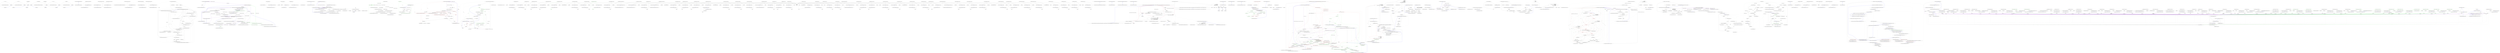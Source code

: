 digraph  {
m0_7 [cluster="Humanizer.Localisation.Formatters.RussianFormatter.RussianFormatter()", file="Configurator.cs", label="Entry Humanizer.Localisation.Formatters.RussianFormatter.RussianFormatter()", span="4-4"];
m0_3 [cluster="Humanizer.Localisation.Formatters.RomanianFormatter.RomanianFormatter()", file="Configurator.cs", label="Entry Humanizer.Localisation.Formatters.RomanianFormatter.RomanianFormatter()", span="2-2"];
m0_19 [cluster="Humanizer.Localisation.Formatters.CzechSlovakPolishFormatter.CzechSlovakPolishFormatter()", file="Configurator.cs", label="Entry Humanizer.Localisation.Formatters.CzechSlovakPolishFormatter.CzechSlovakPolishFormatter()", span="2-2"];
m0_15 [cluster="Humanizer.Localisation.Formatters.HebrewFormatter.HebrewFormatter()", file="Configurator.cs", label="Entry Humanizer.Localisation.Formatters.HebrewFormatter.HebrewFormatter()", span="2-2"];
m0_11 [cluster="Humanizer.Localisation.Formatters.ArabicFormatter.ArabicFormatter()", file="Configurator.cs", label="Entry Humanizer.Localisation.Formatters.ArabicFormatter.ArabicFormatter()", span="2-2"];
m0_23 [cluster="lambda expression", file="Configurator.cs", label="Entry lambda expression", span="22-22"];
m0_0 [cluster="lambda expression", file="Configurator.cs", label="Entry lambda expression", span="16-16"];
m0_1 [cluster="lambda expression", file="Configurator.cs", label="new RomanianFormatter()", span="16-16"];
m0_2 [cluster="lambda expression", file="Configurator.cs", label="Exit lambda expression", span="16-16"];
m0_4 [cluster="lambda expression", file="Configurator.cs", label="Entry lambda expression", span="17-17"];
m0_5 [cluster="lambda expression", file="Configurator.cs", label="new RussianFormatter()", span="17-17"];
m0_6 [cluster="lambda expression", file="Configurator.cs", label="Exit lambda expression", span="17-17"];
m0_8 [cluster="lambda expression", file="Configurator.cs", label="Entry lambda expression", span="18-18"];
m0_9 [cluster="lambda expression", file="Configurator.cs", label="new ArabicFormatter()", span="18-18"];
m0_10 [cluster="lambda expression", file="Configurator.cs", label="Exit lambda expression", span="18-18"];
m0_12 [cluster="lambda expression", file="Configurator.cs", label="Entry lambda expression", span="19-19"];
m0_13 [cluster="lambda expression", file="Configurator.cs", label="new HebrewFormatter()", span="19-19"];
m0_14 [cluster="lambda expression", file="Configurator.cs", label="Exit lambda expression", span="19-19"];
m0_16 [cluster="lambda expression", file="Configurator.cs", label="Entry lambda expression", span="20-20"];
m0_17 [cluster="lambda expression", file="Configurator.cs", label="new CzechSlovakPolishFormatter()", span="20-20"];
m0_18 [cluster="lambda expression", file="Configurator.cs", label="Exit lambda expression", span="20-20"];
m0_20 [cluster="lambda expression", file="Configurator.cs", label="Entry lambda expression", span="21-21"];
m0_21 [cluster="lambda expression", file="Configurator.cs", label="new CzechSlovakPolishFormatter()", span="21-21"];
m0_22 [cluster="lambda expression", file="Configurator.cs", label="Exit lambda expression", span="21-21"];
m0_24 [cluster="lambda expression", file="Configurator.cs", label="new CzechSlovakPolishFormatter()", span="22-22"];
m0_25 [cluster="lambda expression", file="Configurator.cs", label="Exit lambda expression", span="22-22"];
m1_0 [cluster="Humanizer.Tests.Localisation.fiFI.DateHumanizeTests.DateHumanizeTests()", file="DateHumanizeTests.cs", label="Entry Humanizer.Tests.Localisation.fiFI.DateHumanizeTests.DateHumanizeTests()", span="7-7"];
m1_1 [cluster="Humanizer.Tests.Localisation.fiFI.DateHumanizeTests.DateHumanizeTests()", file="DateHumanizeTests.cs", label="Exit Humanizer.Tests.Localisation.fiFI.DateHumanizeTests.DateHumanizeTests()", span="7-7"];
m1_5 [cluster="Humanizer.Tests.DateHumanize.Verify(string, int, Humanizer.Localisation.TimeUnit, Humanizer.Localisation.Tense, double?)", file="DateHumanizeTests.cs", label="Entry Humanizer.Tests.DateHumanize.Verify(string, int, Humanizer.Localisation.TimeUnit, Humanizer.Localisation.Tense, double?)", span="29-29"];
m1_2 [cluster="Humanizer.Tests.Localisation.fiFI.DateHumanizeTests.DaysAgo(int, string)", file="DateHumanizeTests.cs", label="Entry Humanizer.Tests.Localisation.fiFI.DateHumanizeTests.DaysAgo(int, string)", span="17-17"];
m1_3 [cluster="Humanizer.Tests.Localisation.fiFI.DateHumanizeTests.DaysAgo(int, string)", file="DateHumanizeTests.cs", label="DateHumanize.Verify(expected, days, TimeUnit.Day, Tense.Past)", span="19-19"];
m1_4 [cluster="Humanizer.Tests.Localisation.fiFI.DateHumanizeTests.DaysAgo(int, string)", file="DateHumanizeTests.cs", label="Exit Humanizer.Tests.Localisation.fiFI.DateHumanizeTests.DaysAgo(int, string)", span="17-17"];
m1_12 [cluster="Humanizer.Tests.Localisation.fiFI.DateHumanizeTests.MonthsAgo(int, string)", file="DateHumanizeTests.cs", label="Entry Humanizer.Tests.Localisation.fiFI.DateHumanizeTests.MonthsAgo(int, string)", span="47-47"];
m1_13 [cluster="Humanizer.Tests.Localisation.fiFI.DateHumanizeTests.MonthsAgo(int, string)", file="DateHumanizeTests.cs", label="DateHumanize.Verify(expected, months, TimeUnit.Month, Tense.Past)", span="49-49"];
m1_14 [cluster="Humanizer.Tests.Localisation.fiFI.DateHumanizeTests.MonthsAgo(int, string)", file="DateHumanizeTests.cs", label="Exit Humanizer.Tests.Localisation.fiFI.DateHumanizeTests.MonthsAgo(int, string)", span="47-47"];
m1_9 [cluster="Humanizer.Tests.Localisation.fiFI.DateHumanizeTests.MinutesAgo(int, string)", file="DateHumanizeTests.cs", label="Entry Humanizer.Tests.Localisation.fiFI.DateHumanizeTests.MinutesAgo(int, string)", span="37-37"];
m1_10 [cluster="Humanizer.Tests.Localisation.fiFI.DateHumanizeTests.MinutesAgo(int, string)", file="DateHumanizeTests.cs", label="DateHumanize.Verify(expected, minutes, TimeUnit.Minute, Tense.Past)", span="39-39"];
m1_11 [cluster="Humanizer.Tests.Localisation.fiFI.DateHumanizeTests.MinutesAgo(int, string)", file="DateHumanizeTests.cs", label="Exit Humanizer.Tests.Localisation.fiFI.DateHumanizeTests.MinutesAgo(int, string)", span="37-37"];
m1_6 [cluster="Humanizer.Tests.Localisation.fiFI.DateHumanizeTests.HoursAgo(int, string)", file="DateHumanizeTests.cs", label="Entry Humanizer.Tests.Localisation.fiFI.DateHumanizeTests.HoursAgo(int, string)", span="27-27"];
m1_7 [cluster="Humanizer.Tests.Localisation.fiFI.DateHumanizeTests.HoursAgo(int, string)", file="DateHumanizeTests.cs", label="DateHumanize.Verify(expected, hours, TimeUnit.Hour, Tense.Past)", span="29-29"];
m1_8 [cluster="Humanizer.Tests.Localisation.fiFI.DateHumanizeTests.HoursAgo(int, string)", file="DateHumanizeTests.cs", label="Exit Humanizer.Tests.Localisation.fiFI.DateHumanizeTests.HoursAgo(int, string)", span="27-27"];
m1_18 [cluster="Humanizer.Tests.Localisation.fiFI.DateHumanizeTests.YearsAgo(int, string)", file="DateHumanizeTests.cs", label="Entry Humanizer.Tests.Localisation.fiFI.DateHumanizeTests.YearsAgo(int, string)", span="67-67"];
m1_19 [cluster="Humanizer.Tests.Localisation.fiFI.DateHumanizeTests.YearsAgo(int, string)", file="DateHumanizeTests.cs", label="DateHumanize.Verify(expected, years, TimeUnit.Year, Tense.Past)", span="69-69"];
m1_20 [cluster="Humanizer.Tests.Localisation.fiFI.DateHumanizeTests.YearsAgo(int, string)", file="DateHumanizeTests.cs", label="Exit Humanizer.Tests.Localisation.fiFI.DateHumanizeTests.YearsAgo(int, string)", span="67-67"];
m1_15 [cluster="Humanizer.Tests.Localisation.fiFI.DateHumanizeTests.SecondsAgo(int, string)", file="DateHumanizeTests.cs", label="Entry Humanizer.Tests.Localisation.fiFI.DateHumanizeTests.SecondsAgo(int, string)", span="57-57"];
m1_16 [cluster="Humanizer.Tests.Localisation.fiFI.DateHumanizeTests.SecondsAgo(int, string)", file="DateHumanizeTests.cs", label="DateHumanize.Verify(expected, seconds, TimeUnit.Second, Tense.Past)", span="59-59"];
m1_17 [cluster="Humanizer.Tests.Localisation.fiFI.DateHumanizeTests.SecondsAgo(int, string)", file="DateHumanizeTests.cs", label="Exit Humanizer.Tests.Localisation.fiFI.DateHumanizeTests.SecondsAgo(int, string)", span="57-57"];
m2_31 [cluster="System.TimeSpan.TimeSpan(long)", file="DefaultDateTimeHumanizeStrategy.cs", label="Entry System.TimeSpan.TimeSpan(long)", span="0-0"];
m2_32 [cluster="System.Math.Abs(long)", file="DefaultDateTimeHumanizeStrategy.cs", label="Entry System.Math.Abs(long)", span="0-0"];
m2_36 [cluster="System.Convert.ToInt32(double)", file="DefaultDateTimeHumanizeStrategy.cs", label="Entry System.Convert.ToInt32(double)", span="0-0"];
m2_33 [cluster="Humanizer.Localisation.Formatters.IFormatter.DateHumanize(Humanizer.Localisation.TimeUnit, Humanizer.Localisation.Tense, int)", file="DefaultDateTimeHumanizeStrategy.cs", label="Entry Humanizer.Localisation.Formatters.IFormatter.DateHumanize(Humanizer.Localisation.TimeUnit, Humanizer.Localisation.Tense, int)", span="10-10"];
m2_35 [cluster="System.Math.Floor(double)", file="DefaultDateTimeHumanizeStrategy.cs", label="Entry System.Math.Floor(double)", span="0-0"];
m2_0 [cluster="Humanizer.DateTimeHumanizeStrategy.DefaultDateTimeHumanizeStrategy.Humanize(System.DateTime, System.DateTime)", file="DefaultDateTimeHumanizeStrategy.cs", label="Entry Humanizer.DateTimeHumanizeStrategy.DefaultDateTimeHumanizeStrategy.Humanize(System.DateTime, System.DateTime)", span="18-18"];
m2_1 [cluster="Humanizer.DateTimeHumanizeStrategy.DefaultDateTimeHumanizeStrategy.Humanize(System.DateTime, System.DateTime)", file="DefaultDateTimeHumanizeStrategy.cs", label="var tense = input > comparisonBase ? Tense.Future : Tense.Past", span="20-20"];
m2_2 [cluster="Humanizer.DateTimeHumanizeStrategy.DefaultDateTimeHumanizeStrategy.Humanize(System.DateTime, System.DateTime)", file="DefaultDateTimeHumanizeStrategy.cs", label="var ts = new TimeSpan(Math.Abs(comparisonBase.Ticks - input.Ticks))", span="21-21"];
m2_20 [cluster="Humanizer.DateTimeHumanizeStrategy.DefaultDateTimeHumanizeStrategy.Humanize(System.DateTime, System.DateTime)", file="DefaultDateTimeHumanizeStrategy.cs", label="comparisonBase.Date.AddMonths(tense == Tense.Future ? 1 : -1) == input.Date", span="49-49"];
m2_4 [cluster="Humanizer.DateTimeHumanizeStrategy.DefaultDateTimeHumanizeStrategy.Humanize(System.DateTime, System.DateTime)", file="DefaultDateTimeHumanizeStrategy.cs", label="return Configurator.Formatter.DateHumanize(TimeUnit.Millisecond, tense, 0);", span="24-24"];
m2_6 [cluster="Humanizer.DateTimeHumanizeStrategy.DefaultDateTimeHumanizeStrategy.Humanize(System.DateTime, System.DateTime)", file="DefaultDateTimeHumanizeStrategy.cs", label="return Configurator.Formatter.DateHumanize(TimeUnit.Second, tense, ts.Seconds);", span="27-27"];
m2_8 [cluster="Humanizer.DateTimeHumanizeStrategy.DefaultDateTimeHumanizeStrategy.Humanize(System.DateTime, System.DateTime)", file="DefaultDateTimeHumanizeStrategy.cs", label="return Configurator.Formatter.DateHumanize(TimeUnit.Minute, tense, 1);", span="30-30"];
m2_10 [cluster="Humanizer.DateTimeHumanizeStrategy.DefaultDateTimeHumanizeStrategy.Humanize(System.DateTime, System.DateTime)", file="DefaultDateTimeHumanizeStrategy.cs", label="return Configurator.Formatter.DateHumanize(TimeUnit.Minute, tense, ts.Minutes);", span="33-33"];
m2_12 [cluster="Humanizer.DateTimeHumanizeStrategy.DefaultDateTimeHumanizeStrategy.Humanize(System.DateTime, System.DateTime)", file="DefaultDateTimeHumanizeStrategy.cs", label="return Configurator.Formatter.DateHumanize(TimeUnit.Hour, tense, 1);", span="36-36"];
m2_14 [cluster="Humanizer.DateTimeHumanizeStrategy.DefaultDateTimeHumanizeStrategy.Humanize(System.DateTime, System.DateTime)", file="DefaultDateTimeHumanizeStrategy.cs", label="return Configurator.Formatter.DateHumanize(TimeUnit.Hour, tense, ts.Hours);", span="39-39"];
m2_16 [cluster="Humanizer.DateTimeHumanizeStrategy.DefaultDateTimeHumanizeStrategy.Humanize(System.DateTime, System.DateTime)", file="DefaultDateTimeHumanizeStrategy.cs", label="return Configurator.Formatter.DateHumanize(TimeUnit.Day, tense, 1);", span="42-42"];
m2_18 [cluster="Humanizer.DateTimeHumanizeStrategy.DefaultDateTimeHumanizeStrategy.Humanize(System.DateTime, System.DateTime)", file="DefaultDateTimeHumanizeStrategy.cs", label="return Configurator.Formatter.DateHumanize(TimeUnit.Day, tense, ts.Days);", span="45-45"];
m2_21 [cluster="Humanizer.DateTimeHumanizeStrategy.DefaultDateTimeHumanizeStrategy.Humanize(System.DateTime, System.DateTime)", file="DefaultDateTimeHumanizeStrategy.cs", label="return Configurator.Formatter.DateHumanize(TimeUnit.Month, tense, 1);", span="50-50"];
m2_22 [cluster="Humanizer.DateTimeHumanizeStrategy.DefaultDateTimeHumanizeStrategy.Humanize(System.DateTime, System.DateTime)", file="DefaultDateTimeHumanizeStrategy.cs", label="return Configurator.Formatter.DateHumanize(TimeUnit.Day, tense, ts.Days);", span="51-51"];
m2_25 [cluster="Humanizer.DateTimeHumanizeStrategy.DefaultDateTimeHumanizeStrategy.Humanize(System.DateTime, System.DateTime)", file="DefaultDateTimeHumanizeStrategy.cs", label="return Configurator.Formatter.DateHumanize(TimeUnit.Month, tense, months);", span="57-57"];
m2_29 [cluster="Humanizer.DateTimeHumanizeStrategy.DefaultDateTimeHumanizeStrategy.Humanize(System.DateTime, System.DateTime)", file="DefaultDateTimeHumanizeStrategy.cs", label="return Configurator.Formatter.DateHumanize(TimeUnit.Year, tense, years);", span="63-63"];
m2_3 [cluster="Humanizer.DateTimeHumanizeStrategy.DefaultDateTimeHumanizeStrategy.Humanize(System.DateTime, System.DateTime)", file="DefaultDateTimeHumanizeStrategy.cs", label="ts.TotalMilliseconds < 500", span="23-23"];
m2_5 [cluster="Humanizer.DateTimeHumanizeStrategy.DefaultDateTimeHumanizeStrategy.Humanize(System.DateTime, System.DateTime)", file="DefaultDateTimeHumanizeStrategy.cs", label="ts.TotalSeconds < 60", span="26-26"];
m2_7 [cluster="Humanizer.DateTimeHumanizeStrategy.DefaultDateTimeHumanizeStrategy.Humanize(System.DateTime, System.DateTime)", file="DefaultDateTimeHumanizeStrategy.cs", label="ts.TotalSeconds < 120", span="29-29"];
m2_9 [cluster="Humanizer.DateTimeHumanizeStrategy.DefaultDateTimeHumanizeStrategy.Humanize(System.DateTime, System.DateTime)", file="DefaultDateTimeHumanizeStrategy.cs", label="ts.TotalMinutes < 45", span="32-32"];
m2_11 [cluster="Humanizer.DateTimeHumanizeStrategy.DefaultDateTimeHumanizeStrategy.Humanize(System.DateTime, System.DateTime)", file="DefaultDateTimeHumanizeStrategy.cs", label="ts.TotalMinutes < 90", span="35-35"];
m2_13 [cluster="Humanizer.DateTimeHumanizeStrategy.DefaultDateTimeHumanizeStrategy.Humanize(System.DateTime, System.DateTime)", file="DefaultDateTimeHumanizeStrategy.cs", label="ts.TotalHours < 24", span="38-38"];
m2_15 [cluster="Humanizer.DateTimeHumanizeStrategy.DefaultDateTimeHumanizeStrategy.Humanize(System.DateTime, System.DateTime)", file="DefaultDateTimeHumanizeStrategy.cs", label="ts.TotalHours < 48", span="41-41"];
m2_17 [cluster="Humanizer.DateTimeHumanizeStrategy.DefaultDateTimeHumanizeStrategy.Humanize(System.DateTime, System.DateTime)", file="DefaultDateTimeHumanizeStrategy.cs", label="ts.TotalDays < 28", span="44-44"];
m2_19 [cluster="Humanizer.DateTimeHumanizeStrategy.DefaultDateTimeHumanizeStrategy.Humanize(System.DateTime, System.DateTime)", file="DefaultDateTimeHumanizeStrategy.cs", label="ts.TotalDays >= 28 && ts.TotalDays < 30", span="47-47"];
m2_23 [cluster="Humanizer.DateTimeHumanizeStrategy.DefaultDateTimeHumanizeStrategy.Humanize(System.DateTime, System.DateTime)", file="DefaultDateTimeHumanizeStrategy.cs", label="ts.TotalDays < 345", span="54-54"];
m2_24 [cluster="Humanizer.DateTimeHumanizeStrategy.DefaultDateTimeHumanizeStrategy.Humanize(System.DateTime, System.DateTime)", file="DefaultDateTimeHumanizeStrategy.cs", label="int months = Convert.ToInt32(Math.Floor(ts.TotalDays / 29.5))", span="56-56"];
m2_26 [cluster="Humanizer.DateTimeHumanizeStrategy.DefaultDateTimeHumanizeStrategy.Humanize(System.DateTime, System.DateTime)", file="DefaultDateTimeHumanizeStrategy.cs", label="int years = Convert.ToInt32(Math.Floor(ts.TotalDays / 365))", span="60-60"];
m2_27 [cluster="Humanizer.DateTimeHumanizeStrategy.DefaultDateTimeHumanizeStrategy.Humanize(System.DateTime, System.DateTime)", file="DefaultDateTimeHumanizeStrategy.cs", label="years == 0", span="61-61"];
m2_28 [cluster="Humanizer.DateTimeHumanizeStrategy.DefaultDateTimeHumanizeStrategy.Humanize(System.DateTime, System.DateTime)", file="DefaultDateTimeHumanizeStrategy.cs", label="years = 1", span="61-61"];
m2_30 [cluster="Humanizer.DateTimeHumanizeStrategy.DefaultDateTimeHumanizeStrategy.Humanize(System.DateTime, System.DateTime)", file="DefaultDateTimeHumanizeStrategy.cs", label="Exit Humanizer.DateTimeHumanizeStrategy.DefaultDateTimeHumanizeStrategy.Humanize(System.DateTime, System.DateTime)", span="18-18"];
m2_34 [cluster="System.DateTime.AddMonths(int)", file="DefaultDateTimeHumanizeStrategy.cs", label="Entry System.DateTime.AddMonths(int)", span="0-0"];
m3_30 [cluster="Humanizer.Localisation.Formatters.DefaultFormatter.GetResourceKey(string, int)", file="DefaultFormatter.cs", label="Entry Humanizer.Localisation.Formatters.DefaultFormatter.GetResourceKey(string, int)", span="57-57"];
m3_32 [cluster="Humanizer.Localisation.Formatters.DefaultFormatter.GetResourceKey(string, int)", file="DefaultFormatter.cs", label="return resourceKey;", span="59-59"];
m3_33 [cluster="Humanizer.Localisation.Formatters.DefaultFormatter.GetResourceKey(string, int)", file="DefaultFormatter.cs", label="Exit Humanizer.Localisation.Formatters.DefaultFormatter.GetResourceKey(string, int)", span="57-57"];
m3_4 [cluster="CommandLine.Text.AssemblyUsageAttribute.AssemblyUsageAttribute(string, string, string)", file="DefaultFormatter.cs", label="Entry CommandLine.Text.AssemblyUsageAttribute.AssemblyUsageAttribute(string, string, string)", span="41-41"];
m3_5 [cluster="CommandLine.Text.AssemblyUsageAttribute.AssemblyUsageAttribute(string, string, string)", color=green, community=0, file="DefaultFormatter.cs", label="0: Exit CommandLine.Text.AssemblyUsageAttribute.AssemblyUsageAttribute(string, string, string)", span="41-41"];
m3_6 [cluster="CommandLine.Text.AssemblyUsageAttribute.AssemblyUsageAttribute(string, string, string, string)", file="DefaultFormatter.cs", label="Entry CommandLine.Text.AssemblyUsageAttribute.AssemblyUsageAttribute(string, string, string, string)", span="54-54"];
m3_2 [cluster="Humanizer.Localisation.Formatters.DefaultFormatter.DateHumanize_Now()", file="DefaultFormatter.cs", label="Exit Humanizer.Localisation.Formatters.DefaultFormatter.DateHumanize_Now()", span="11-11"];
m3_3 [cluster="Humanizer.Localisation.Formatters.DefaultFormatter.GetResourceForDate(Humanizer.Localisation.TimeUnit, Humanizer.Localisation.Tense, int)", file="DefaultFormatter.cs", label="Entry Humanizer.Localisation.Formatters.DefaultFormatter.GetResourceForDate(Humanizer.Localisation.TimeUnit, Humanizer.Localisation.Tense, int)", span="35-35"];
m3_14 [cluster="Humanizer.Localisation.Formatters.DefaultFormatter.GetResourceForDate(Humanizer.Localisation.TimeUnit, Humanizer.Localisation.Tense, int)", color=green, community=0, file="DefaultFormatter.cs", label="2: string resourceKey = ResourceKeys.DateHumanize.GetResourceKey(unit, timeUnitTense: timeUnitTense, count: count)", span="37-37"];
m3_15 [cluster="Humanizer.Localisation.Formatters.DefaultFormatter.GetResourceForDate(Humanizer.Localisation.TimeUnit, Humanizer.Localisation.Tense, int)", color=green, community=0, file="DefaultFormatter.cs", label="0: return count == 1 ? Format(resourceKey) : Format(resourceKey, count);", span="38-38"];
m3_16 [cluster="Humanizer.Localisation.Formatters.DefaultFormatter.GetResourceForDate(Humanizer.Localisation.TimeUnit, Humanizer.Localisation.Tense, int)", file="DefaultFormatter.cs", label="Exit Humanizer.Localisation.Formatters.DefaultFormatter.GetResourceForDate(Humanizer.Localisation.TimeUnit, Humanizer.Localisation.Tense, int)", span="35-35"];
m3_17 [cluster="Humanizer.Localisation.ResourceKeys.DateHumanize.GetResourceKey(Humanizer.Localisation.TimeUnit, Humanizer.Localisation.Tense, int)", file="DefaultFormatter.cs", label="Entry Humanizer.Localisation.ResourceKeys.DateHumanize.GetResourceKey(Humanizer.Localisation.TimeUnit, Humanizer.Localisation.Tense, int)", span="27-27"];
m3_11 [cluster="Humanizer.Localisation.Formatters.DefaultFormatter.TimeSpanHumanize(Humanizer.Localisation.TimeUnit, int)", file="DefaultFormatter.cs", label="Entry Humanizer.Localisation.Formatters.DefaultFormatter.TimeSpanHumanize(Humanizer.Localisation.TimeUnit, int)", span="30-30"];
m3_12 [cluster="Humanizer.Localisation.Formatters.DefaultFormatter.TimeSpanHumanize(Humanizer.Localisation.TimeUnit, int)", file="DefaultFormatter.cs", label="return GetResourceForTimeSpan(timeUnit, unit);", span="32-32"];
m3_13 [cluster="Humanizer.Localisation.Formatters.DefaultFormatter.TimeSpanHumanize(Humanizer.Localisation.TimeUnit, int)", file="DefaultFormatter.cs", label="Exit Humanizer.Localisation.Formatters.DefaultFormatter.TimeSpanHumanize(Humanizer.Localisation.TimeUnit, int)", span="30-30"];
m3_7 [cluster="Humanizer.Localisation.Formatters.DefaultFormatter.TimeSpanHumanize_Zero()", file="DefaultFormatter.cs", label="Entry Humanizer.Localisation.Formatters.DefaultFormatter.TimeSpanHumanize_Zero()", span="25-25"];
m3_27 [cluster="Humanizer.Localisation.Resources.GetResource(string)", file="DefaultFormatter.cs", label="Entry Humanizer.Localisation.Resources.GetResource(string)", span="16-16"];
m3_19 [cluster="Humanizer.Localisation.Formatters.DefaultFormatter.Format(string, int)", file="DefaultFormatter.cs", label="Entry Humanizer.Localisation.Formatters.DefaultFormatter.Format(string, int)", span="52-52"];
m3_28 [cluster="Humanizer.Localisation.Formatters.DefaultFormatter.Format(string, int)", file="DefaultFormatter.cs", label="return Resources.GetResource(GetResourceKey(resourceKey, number)).FormatWith(number);", span="54-54"];
m3_29 [cluster="Humanizer.Localisation.Formatters.DefaultFormatter.Format(string, int)", file="DefaultFormatter.cs", label="Exit Humanizer.Localisation.Formatters.DefaultFormatter.Format(string, int)", span="52-52"];
m3_10 [cluster="Humanizer.Localisation.Formatters.DefaultFormatter.GetResourceForTimeSpan(Humanizer.Localisation.TimeUnit, int)", file="DefaultFormatter.cs", label="Entry Humanizer.Localisation.Formatters.DefaultFormatter.GetResourceForTimeSpan(Humanizer.Localisation.TimeUnit, int)", span="41-41"];
m3_21 [cluster="Humanizer.Localisation.Formatters.DefaultFormatter.GetResourceForTimeSpan(Humanizer.Localisation.TimeUnit, int)", file="DefaultFormatter.cs", label="return count == 1 ? Format(resourceKey) : Format(resourceKey, count);", span="44-44"];
m3_20 [cluster="Humanizer.Localisation.Formatters.DefaultFormatter.GetResourceForTimeSpan(Humanizer.Localisation.TimeUnit, int)", file="DefaultFormatter.cs", label="string resourceKey = ResourceKeys.TimeSpanHumanize.GetResourceKey(unit, count)", span="43-43"];
m3_22 [cluster="Humanizer.Localisation.Formatters.DefaultFormatter.GetResourceForTimeSpan(Humanizer.Localisation.TimeUnit, int)", file="DefaultFormatter.cs", label="Exit Humanizer.Localisation.Formatters.DefaultFormatter.GetResourceForTimeSpan(Humanizer.Localisation.TimeUnit, int)", span="41-41"];
m3_8 [cluster="Humanizer.Localisation.Formatters.DefaultFormatter.TimeSpanHumanize_Zero()", file="DefaultFormatter.cs", label="return GetResourceForTimeSpan(TimeUnit.Millisecond, 0);", span="27-27"];
m3_9 [cluster="Humanizer.Localisation.Formatters.DefaultFormatter.TimeSpanHumanize_Zero()", file="DefaultFormatter.cs", label="Exit Humanizer.Localisation.Formatters.DefaultFormatter.TimeSpanHumanize_Zero()", span="25-25"];
m3_31 [cluster="string.FormatWith(params object[])", file="DefaultFormatter.cs", label="Entry string.FormatWith(params object[])", span="15-15"];
m3_18 [cluster="Humanizer.Localisation.Formatters.DefaultFormatter.Format(string)", file="DefaultFormatter.cs", label="Entry Humanizer.Localisation.Formatters.DefaultFormatter.Format(string)", span="47-47"];
m3_24 [cluster="Humanizer.Localisation.Formatters.DefaultFormatter.Format(string)", file="DefaultFormatter.cs", label="return Resources.GetResource(GetResourceKey(resourceKey));", span="49-49"];
m3_25 [cluster="Humanizer.Localisation.Formatters.DefaultFormatter.Format(string)", file="DefaultFormatter.cs", label="Exit Humanizer.Localisation.Formatters.DefaultFormatter.Format(string)", span="47-47"];
m3_23 [cluster="Humanizer.Localisation.ResourceKeys.TimeSpanHumanize.GetResourceKey(Humanizer.Localisation.TimeUnit, int)", file="DefaultFormatter.cs", label="Entry Humanizer.Localisation.ResourceKeys.TimeSpanHumanize.GetResourceKey(Humanizer.Localisation.TimeUnit, int)", span="19-19"];
m3_26 [cluster="Humanizer.Localisation.Formatters.DefaultFormatter.GetResourceKey(string)", file="DefaultFormatter.cs", label="Entry Humanizer.Localisation.Formatters.DefaultFormatter.GetResourceKey(string)", span="62-62"];
m3_34 [cluster="Humanizer.Localisation.Formatters.DefaultFormatter.GetResourceKey(string)", color=green, community=0, file="DefaultFormatter.cs", label="7: return resourceKey;", span="64-64"];
m3_35 [cluster="Humanizer.Localisation.Formatters.DefaultFormatter.GetResourceKey(string)", file="DefaultFormatter.cs", label="Exit Humanizer.Localisation.Formatters.DefaultFormatter.GetResourceKey(string)", span="62-62"];
m3_0 [cluster="CommandLine.Text.AssemblyUsageAttribute.AssemblyUsageAttribute(string)", file="DefaultFormatter.cs", label="Entry CommandLine.Text.AssemblyUsageAttribute.AssemblyUsageAttribute(string)", span="18-18"];
m3_1 [cluster="CommandLine.Text.AssemblyUsageAttribute.AssemblyUsageAttribute(string)", file="DefaultFormatter.cs", label="Exit CommandLine.Text.AssemblyUsageAttribute.AssemblyUsageAttribute(string)", span="18-18"];
m3_36 [file="DefaultFormatter.cs", label="Humanizer.Localisation.Formatters.DefaultFormatter", span=""];
m5_10 [cluster="int.ToOrdinalWords(System.Globalization.CultureInfo)", file="DutchNumberToWordsConverter.cs", label="Entry int.ToOrdinalWords(System.Globalization.CultureInfo)", span="52-52"];
m5_5 [cluster="int.ToWords(System.Globalization.CultureInfo)", file="DutchNumberToWordsConverter.cs", label="Entry int.ToWords(System.Globalization.CultureInfo)", span="16-16"];
m5_11 [cluster="<invalid-global-code>.ToOrdinalWords(int, string)", file="DutchNumberToWordsConverter.cs", label="Entry <invalid-global-code>.ToOrdinalWords(int, string)", span="131-131"];
m5_12 [cluster="<invalid-global-code>.ToOrdinalWords(int, string)", file="DutchNumberToWordsConverter.cs", label="Assert.Equal(words, number.ToOrdinalWords())", span="133-133"];
m5_13 [cluster="<invalid-global-code>.ToOrdinalWords(int, string)", file="DutchNumberToWordsConverter.cs", label="Exit <invalid-global-code>.ToOrdinalWords(int, string)", span="131-131"];
m5_2 [cluster="Humanizer.Tests.Localisation.bnBD.NumberToWordsTests.ToWords(int, string)", file="DutchNumberToWordsConverter.cs", label="Entry Humanizer.Tests.Localisation.bnBD.NumberToWordsTests.ToWords(int, string)", span="40-40"];
m5_3 [cluster="Humanizer.Tests.Localisation.bnBD.NumberToWordsTests.ToWords(int, string)", file="DutchNumberToWordsConverter.cs", label="Assert.Equal(expected, number.ToWords())", span="42-42"];
m5_4 [cluster="Humanizer.Tests.Localisation.bnBD.NumberToWordsTests.ToWords(int, string)", file="DutchNumberToWordsConverter.cs", label="Exit Humanizer.Tests.Localisation.bnBD.NumberToWordsTests.ToWords(int, string)", span="40-40"];
m5_7 [cluster="Humanizer.Tests.Localisation.bnBD.NumberToWordsTests.ToOrdinalWords(int, string)", file="DutchNumberToWordsConverter.cs", label="Entry Humanizer.Tests.Localisation.bnBD.NumberToWordsTests.ToOrdinalWords(int, string)", span="82-82"];
m5_8 [cluster="Humanizer.Tests.Localisation.bnBD.NumberToWordsTests.ToOrdinalWords(int, string)", file="DutchNumberToWordsConverter.cs", label="Assert.Equal(words, number.ToOrdinalWords())", span="84-84"];
m5_9 [cluster="Humanizer.Tests.Localisation.bnBD.NumberToWordsTests.ToOrdinalWords(int, string)", file="DutchNumberToWordsConverter.cs", label="Exit Humanizer.Tests.Localisation.bnBD.NumberToWordsTests.ToOrdinalWords(int, string)", span="82-82"];
m5_6 [cluster="Unk.Equal", file="DutchNumberToWordsConverter.cs", label="Entry Unk.Equal", span=""];
m5_0 [cluster="Humanizer.Tests.Localisation.bnBD.NumberToWordsTests.NumberToWordsTests()", file="DutchNumberToWordsConverter.cs", label="Entry Humanizer.Tests.Localisation.bnBD.NumberToWordsTests.NumberToWordsTests()", span="7-7"];
m5_1 [cluster="Humanizer.Tests.Localisation.bnBD.NumberToWordsTests.NumberToWordsTests()", file="DutchNumberToWordsConverter.cs", label="Exit Humanizer.Tests.Localisation.bnBD.NumberToWordsTests.NumberToWordsTests()", span="7-7"];
m5_14 [cluster="Unk.ToOrdinalWords", file="DutchNumberToWordsConverter.cs", label="Entry Unk.ToOrdinalWords", span=""];
m7_0 [cluster="Humanizer.EnumDehumanizeExtensions.DehumanizeTo<TTargetEnum>(string)", file="EnumDehumanizeExtensions.cs", label="Entry Humanizer.EnumDehumanizeExtensions.DehumanizeTo<TTargetEnum>(string)", span="15-15"];
m7_1 [cluster="Humanizer.EnumDehumanizeExtensions.DehumanizeTo<TTargetEnum>(string)", file="EnumDehumanizeExtensions.cs", label="return (TTargetEnum)DehumanizeToPrivate(input, typeof(TTargetEnum), OnNoMatch.ThrowsException);", span="18-18"];
m7_2 [cluster="Humanizer.EnumDehumanizeExtensions.DehumanizeTo<TTargetEnum>(string)", file="EnumDehumanizeExtensions.cs", label="Exit Humanizer.EnumDehumanizeExtensions.DehumanizeTo<TTargetEnum>(string)", span="15-15"];
m7_4 [cluster="Humanizer.EnumDehumanizeExtensions.DehumanizeTo(string, System.Type, Humanizer.OnNoMatch)", file="EnumDehumanizeExtensions.cs", label="Entry Humanizer.EnumDehumanizeExtensions.DehumanizeTo(string, System.Type, Humanizer.OnNoMatch)", span="30-30"];
m7_5 [cluster="Humanizer.EnumDehumanizeExtensions.DehumanizeTo(string, System.Type, Humanizer.OnNoMatch)", file="EnumDehumanizeExtensions.cs", label="return (Enum)DehumanizeToPrivate(input, targetEnum, onNoMatch);", span="32-32"];
m7_6 [cluster="Humanizer.EnumDehumanizeExtensions.DehumanizeTo(string, System.Type, Humanizer.OnNoMatch)", file="EnumDehumanizeExtensions.cs", label="Exit Humanizer.EnumDehumanizeExtensions.DehumanizeTo(string, System.Type, Humanizer.OnNoMatch)", span="30-30"];
m7_3 [cluster="Humanizer.EnumDehumanizeExtensions.DehumanizeToPrivate(string, System.Type, Humanizer.OnNoMatch)", file="EnumDehumanizeExtensions.cs", label="Entry Humanizer.EnumDehumanizeExtensions.DehumanizeToPrivate(string, System.Type, Humanizer.OnNoMatch)", span="35-35"];
m7_7 [cluster="Humanizer.EnumDehumanizeExtensions.DehumanizeToPrivate(string, System.Type, Humanizer.OnNoMatch)", file="EnumDehumanizeExtensions.cs", label="var match = Enum.GetValues(targetEnum).Cast<Enum>().FirstOrDefault(value => string.Equals(value.Humanize(), input, StringComparison.OrdinalIgnoreCase))", span="37-37"];
m7_8 [cluster="Humanizer.EnumDehumanizeExtensions.DehumanizeToPrivate(string, System.Type, Humanizer.OnNoMatch)", file="EnumDehumanizeExtensions.cs", label="match == null && onNoMatch == OnNoMatch.ThrowsException", span="39-39"];
m7_9 [cluster="Humanizer.EnumDehumanizeExtensions.DehumanizeToPrivate(string, System.Type, Humanizer.OnNoMatch)", file="EnumDehumanizeExtensions.cs", label="throw new NoMatchFoundException(''Couldn't find any enum member that matches the string '' + input);", span="40-40"];
m7_10 [cluster="Humanizer.EnumDehumanizeExtensions.DehumanizeToPrivate(string, System.Type, Humanizer.OnNoMatch)", file="EnumDehumanizeExtensions.cs", label="return match;", span="42-42"];
m7_11 [cluster="Humanizer.EnumDehumanizeExtensions.DehumanizeToPrivate(string, System.Type, Humanizer.OnNoMatch)", file="EnumDehumanizeExtensions.cs", label="Exit Humanizer.EnumDehumanizeExtensions.DehumanizeToPrivate(string, System.Type, Humanizer.OnNoMatch)", span="35-35"];
m7_12 [cluster="System.Enum.GetValues(System.Type)", file="EnumDehumanizeExtensions.cs", label="Entry System.Enum.GetValues(System.Type)", span="0-0"];
m7_13 [cluster="System.Collections.IEnumerable.Cast<TResult>()", file="EnumDehumanizeExtensions.cs", label="Entry System.Collections.IEnumerable.Cast<TResult>()", span="0-0"];
m7_15 [cluster="Humanizer.NoMatchFoundException.NoMatchFoundException(string)", file="EnumDehumanizeExtensions.cs", label="Entry Humanizer.NoMatchFoundException.NoMatchFoundException(string)", span="13-13"];
m7_19 [cluster="System.Enum.Humanize()", file="EnumDehumanizeExtensions.cs", label="Entry System.Enum.Humanize()", span="15-15"];
m7_16 [cluster="lambda expression", file="EnumDehumanizeExtensions.cs", label="Entry lambda expression", span="37-37"];
m7_17 [cluster="lambda expression", file="EnumDehumanizeExtensions.cs", label="string.Equals(value.Humanize(), input, StringComparison.OrdinalIgnoreCase)", span="37-37"];
m7_18 [cluster="lambda expression", file="EnumDehumanizeExtensions.cs", label="Exit lambda expression", span="37-37"];
m7_20 [cluster="string.Equals(string, string, System.StringComparison)", file="EnumDehumanizeExtensions.cs", label="Entry string.Equals(string, string, System.StringComparison)", span="0-0"];
m7_14 [cluster="Unk.FirstOrDefault", file="EnumDehumanizeExtensions.cs", label="Entry Unk.FirstOrDefault", span=""];
m7_21 [file="EnumDehumanizeExtensions.cs", label=string, span=""];
m8_8 [cluster="Humanizer.Configuration.LocaliserRegistry<TLocaliser>.Register(string, TLocaliser)", file="EnumHumanizeExtensions.cs", label="Entry Humanizer.Configuration.LocaliserRegistry<TLocaliser>.Register(string, TLocaliser)", span="54-54"];
m8_9 [cluster="Humanizer.Localisation.Ordinalizers.SpanishOrdinalizer.SpanishOrdinalizer()", file="EnumHumanizeExtensions.cs", label="Entry Humanizer.Localisation.Ordinalizers.SpanishOrdinalizer.SpanishOrdinalizer()", span="2-2"];
m8_11 [cluster="Humanizer.Localisation.Ordinalizers.BrazilianPortugueseOrdinalizer.BrazilianPortugueseOrdinalizer()", file="EnumHumanizeExtensions.cs", label="Entry Humanizer.Localisation.Ordinalizers.BrazilianPortugueseOrdinalizer.BrazilianPortugueseOrdinalizer()", span="2-2"];
m8_7 [cluster="Humanizer.Localisation.Ordinalizers.EnglishOrdinalizer.EnglishOrdinalizer()", file="EnumHumanizeExtensions.cs", label="Entry Humanizer.Localisation.Ordinalizers.EnglishOrdinalizer.EnglishOrdinalizer()", span="2-2"];
m8_12 [cluster="Humanizer.Localisation.Ordinalizers.GermanOrdinalizer.GermanOrdinalizer()", file="EnumHumanizeExtensions.cs", label="Entry Humanizer.Localisation.Ordinalizers.GermanOrdinalizer.GermanOrdinalizer()", span="2-2"];
m8_0 [cluster="Humanizer.Configuration.OrdinalizerRegistry.OrdinalizerRegistry()", file="EnumHumanizeExtensions.cs", label="Entry Humanizer.Configuration.OrdinalizerRegistry.OrdinalizerRegistry()", span="6-6"];
m8_1 [cluster="Humanizer.Configuration.OrdinalizerRegistry.OrdinalizerRegistry()", color=green, community=0, file="EnumHumanizeExtensions.cs", label="0: Register(''en'', new EnglishOrdinalizer())", span="8-8"];
m8_2 [cluster="Humanizer.Configuration.OrdinalizerRegistry.OrdinalizerRegistry()", file="EnumHumanizeExtensions.cs", label="Register(''es'', new SpanishOrdinalizer())", span="9-9"];
m8_3 [cluster="Humanizer.Configuration.OrdinalizerRegistry.OrdinalizerRegistry()", file="EnumHumanizeExtensions.cs", label="Register(''ru'', new RussianOrdinalizer())", span="10-10"];
m8_4 [cluster="Humanizer.Configuration.OrdinalizerRegistry.OrdinalizerRegistry()", file="EnumHumanizeExtensions.cs", label="Register(''pt-BR'', new BrazilianPortugueseOrdinalizer())", span="11-11"];
m8_5 [cluster="Humanizer.Configuration.OrdinalizerRegistry.OrdinalizerRegistry()", file="EnumHumanizeExtensions.cs", label="Register(''de'', new GermanOrdinalizer())", span="12-12"];
m8_6 [cluster="Humanizer.Configuration.OrdinalizerRegistry.OrdinalizerRegistry()", file="EnumHumanizeExtensions.cs", label="Exit Humanizer.Configuration.OrdinalizerRegistry.OrdinalizerRegistry()", span="6-6"];
m8_10 [cluster="Humanizer.Localisation.Ordinalizers.RussianOrdinalizer.RussianOrdinalizer()", file="EnumHumanizeExtensions.cs", label="Entry Humanizer.Localisation.Ordinalizers.RussianOrdinalizer.RussianOrdinalizer()", span="2-2"];
m8_13 [file="EnumHumanizeExtensions.cs", label="Humanizer.Configuration.OrdinalizerRegistry", span=""];
m9_9 [cluster="string.Substring(int, int)", file="FixedLengthTruncator.cs", label="Entry string.Substring(int, int)", span="0-0"];
m9_0 [cluster="Humanizer.FixedLengthTruncator.Truncate(string, int, string)", file="FixedLengthTruncator.cs", label="Entry Humanizer.FixedLengthTruncator.Truncate(string, int, string)", span="7-7"];
m9_1 [cluster="Humanizer.FixedLengthTruncator.Truncate(string, int, string)", file="FixedLengthTruncator.cs", label="value == null", span="9-9"];
m9_3 [cluster="Humanizer.FixedLengthTruncator.Truncate(string, int, string)", file="FixedLengthTruncator.cs", label="value.Length == 0", span="12-12"];
m9_4 [cluster="Humanizer.FixedLengthTruncator.Truncate(string, int, string)", file="FixedLengthTruncator.cs", label="return value;", span="13-13"];
m9_5 [cluster="Humanizer.FixedLengthTruncator.Truncate(string, int, string)", file="FixedLengthTruncator.cs", label="truncationString == null || truncationString.Length > length", span="15-15"];
m9_6 [cluster="Humanizer.FixedLengthTruncator.Truncate(string, int, string)", color=green, community=0, file="FixedLengthTruncator.cs", label="1: return value.Substring(0, length);", span="16-16"];
m9_7 [cluster="Humanizer.FixedLengthTruncator.Truncate(string, int, string)", color=green, community=0, file="FixedLengthTruncator.cs", label="1: return value.Length > length ? value.Substring(0, length - truncationString.Length) + truncationString : value;", span="18-18"];
m9_2 [cluster="Humanizer.FixedLengthTruncator.Truncate(string, int, string)", file="FixedLengthTruncator.cs", label="return null;", span="10-10"];
m9_8 [cluster="Humanizer.FixedLengthTruncator.Truncate(string, int, string)", file="FixedLengthTruncator.cs", label="Exit Humanizer.FixedLengthTruncator.Truncate(string, int, string)", span="7-7"];
m10_0 [cluster="Humanizer.FixedNumberOfCharactersTruncator.Truncate(string, int, string)", file="FixedNumberOfCharactersTruncator.cs", label="Entry Humanizer.FixedNumberOfCharactersTruncator.Truncate(string, int, string)", span="10-10"];
m10_1 [cluster="Humanizer.FixedNumberOfCharactersTruncator.Truncate(string, int, string)", file="FixedNumberOfCharactersTruncator.cs", label="value == null", span="12-12"];
m10_3 [cluster="Humanizer.FixedNumberOfCharactersTruncator.Truncate(string, int, string)", file="FixedNumberOfCharactersTruncator.cs", label="value.Length == 0", span="15-15"];
m10_4 [cluster="Humanizer.FixedNumberOfCharactersTruncator.Truncate(string, int, string)", file="FixedNumberOfCharactersTruncator.cs", label="return value;", span="16-16"];
m10_5 [cluster="Humanizer.FixedNumberOfCharactersTruncator.Truncate(string, int, string)", file="FixedNumberOfCharactersTruncator.cs", label="truncationString == null || truncationString.Length > length", span="18-18"];
m10_6 [cluster="Humanizer.FixedNumberOfCharactersTruncator.Truncate(string, int, string)", color=red, community=0, file="FixedNumberOfCharactersTruncator.cs", label="1: return value.Substring(0, length);", span="19-19"];
m10_8 [cluster="Humanizer.FixedNumberOfCharactersTruncator.Truncate(string, int, string)", color=red, community=0, file="FixedNumberOfCharactersTruncator.cs", label="2: var numberOfCharactersEqualToTruncateLength = value.ToCharArray().Count(Char.IsLetterOrDigit) == length", span="23-23"];
m10_10 [cluster="Humanizer.FixedNumberOfCharactersTruncator.Truncate(string, int, string)", file="FixedNumberOfCharactersTruncator.cs", label="i < value.Length - truncationString.Length", span="25-25"];
m10_11 [cluster="Humanizer.FixedNumberOfCharactersTruncator.Truncate(string, int, string)", file="FixedNumberOfCharactersTruncator.cs", label="Char.IsLetterOrDigit(value[i])", span="27-27"];
m10_13 [cluster="Humanizer.FixedNumberOfCharactersTruncator.Truncate(string, int, string)", color=red, community=0, file="FixedNumberOfCharactersTruncator.cs", label="3: numberOfCharactersEqualToTruncateLength && alphaNumericalCharactersProcessed == length", span="30-30"];
m10_14 [cluster="Humanizer.FixedNumberOfCharactersTruncator.Truncate(string, int, string)", color=red, community=0, file="FixedNumberOfCharactersTruncator.cs", label="7: return value;", span="31-31"];
m10_15 [cluster="Humanizer.FixedNumberOfCharactersTruncator.Truncate(string, int, string)", color=red, community=0, file="FixedNumberOfCharactersTruncator.cs", label="2: !numberOfCharactersEqualToTruncateLength && alphaNumericalCharactersProcessed + truncationString.Length == length", span="33-33"];
m10_16 [cluster="Humanizer.FixedNumberOfCharactersTruncator.Truncate(string, int, string)", file="FixedNumberOfCharactersTruncator.cs", label="return value.Substring(0, i + 1) + truncationString;", span="34-34"];
m10_18 [cluster="Humanizer.FixedNumberOfCharactersTruncator.Truncate(string, int, string)", file="FixedNumberOfCharactersTruncator.cs", label="return value;", span="37-37"];
m10_2 [cluster="Humanizer.FixedNumberOfCharactersTruncator.Truncate(string, int, string)", file="FixedNumberOfCharactersTruncator.cs", label="return null;", span="13-13"];
m10_7 [cluster="Humanizer.FixedNumberOfCharactersTruncator.Truncate(string, int, string)", file="FixedNumberOfCharactersTruncator.cs", label="var alphaNumericalCharactersProcessed = 0", span="21-21"];
m10_12 [cluster="Humanizer.FixedNumberOfCharactersTruncator.Truncate(string, int, string)", file="FixedNumberOfCharactersTruncator.cs", label="alphaNumericalCharactersProcessed++", span="28-28"];
m10_9 [cluster="Humanizer.FixedNumberOfCharactersTruncator.Truncate(string, int, string)", file="FixedNumberOfCharactersTruncator.cs", label="var i = 0", span="25-25"];
m10_17 [cluster="Humanizer.FixedNumberOfCharactersTruncator.Truncate(string, int, string)", file="FixedNumberOfCharactersTruncator.cs", label="i++", span="25-25"];
m10_19 [cluster="Humanizer.FixedNumberOfCharactersTruncator.Truncate(string, int, string)", file="FixedNumberOfCharactersTruncator.cs", label="Exit Humanizer.FixedNumberOfCharactersTruncator.Truncate(string, int, string)", span="10-10"];
m10_22 [cluster="System.Collections.Generic.IEnumerable<TSource>.Count<TSource>(System.Func<TSource, bool>)", file="FixedNumberOfCharactersTruncator.cs", label="Entry System.Collections.Generic.IEnumerable<TSource>.Count<TSource>(System.Func<TSource, bool>)", span="0-0"];
m10_23 [cluster="char.IsLetterOrDigit(char)", file="FixedNumberOfCharactersTruncator.cs", label="Entry char.IsLetterOrDigit(char)", span="0-0"];
m10_20 [cluster="string.Substring(int, int)", file="FixedNumberOfCharactersTruncator.cs", label="Entry string.Substring(int, int)", span="0-0"];
m10_21 [cluster="string.ToCharArray()", file="FixedNumberOfCharactersTruncator.cs", label="Entry string.ToCharArray()", span="0-0"];
m11_6 [cluster="Humanizer.FixedNumberOfWordsTruncator.Truncate(string, int, string)", file="FixedNumberOfWordsTruncator.cs", label="var numberOfWords = value.Split((char[])null, StringSplitOptions.RemoveEmptyEntries).Count()", span="19-19"];
m11_13 [cluster="Humanizer.FixedNumberOfWordsTruncator.Truncate(string, int, string)", color=green, community=0, file="FixedNumberOfWordsTruncator.cs", label="0: !lastCharactersWasWhiteSpace", span="30-30"];
m11_7 [cluster="Humanizer.FixedNumberOfWordsTruncator.Truncate(string, int, string)", file="FixedNumberOfWordsTruncator.cs", label="numberOfWords <= length", span="21-21"];
m11_8 [cluster="Humanizer.FixedNumberOfWordsTruncator.Truncate(string, int, string)", color=green, community=0, file="FixedNumberOfWordsTruncator.cs", label="2: return value;", span="22-22"];
m11_9 [cluster="Humanizer.FixedNumberOfWordsTruncator.Truncate(string, int, string)", color=green, community=0, file="FixedNumberOfWordsTruncator.cs", label="2: var lastCharactersWasWhiteSpace = true", span="24-24"];
m11_10 [cluster="Humanizer.FixedNumberOfWordsTruncator.Truncate(string, int, string)", file="FixedNumberOfWordsTruncator.cs", label="var i = 0", span="26-26"];
m11_11 [cluster="Humanizer.FixedNumberOfWordsTruncator.Truncate(string, int, string)", file="FixedNumberOfWordsTruncator.cs", label="i < value.Length", span="26-26"];
m11_25 [cluster="string.Substring(int, int)", file="FixedNumberOfWordsTruncator.cs", label="Entry string.Substring(int, int)", span="0-0"];
m11_5 [cluster="Humanizer.FixedNumberOfWordsTruncator.Truncate(string, int, string)", file="FixedNumberOfWordsTruncator.cs", label="var numberOfWordsProcessed = 0", span="18-18"];
m11_24 [cluster="char.IsWhiteSpace(char)", file="FixedNumberOfWordsTruncator.cs", label="Entry char.IsWhiteSpace(char)", span="0-0"];
m11_0 [cluster="Humanizer.FixedNumberOfWordsTruncator.Truncate(string, int, string)", file="FixedNumberOfWordsTruncator.cs", label="Entry Humanizer.FixedNumberOfWordsTruncator.Truncate(string, int, string)", span="10-10"];
m11_1 [cluster="Humanizer.FixedNumberOfWordsTruncator.Truncate(string, int, string)", color=red, community=0, file="FixedNumberOfWordsTruncator.cs", label="0: value == null", span="12-12"];
m11_2 [cluster="Humanizer.FixedNumberOfWordsTruncator.Truncate(string, int, string)", color=red, community=0, file="FixedNumberOfWordsTruncator.cs", label="2: return null;", span="13-13"];
m11_3 [cluster="Humanizer.FixedNumberOfWordsTruncator.Truncate(string, int, string)", file="FixedNumberOfWordsTruncator.cs", label="value.Length == 0", span="15-15"];
m11_4 [cluster="Humanizer.FixedNumberOfWordsTruncator.Truncate(string, int, string)", file="FixedNumberOfWordsTruncator.cs", label="return value;", span="16-16"];
m11_12 [cluster="System.Collections.Generic.KeyValuePair<TKey, TValue>.KeyValuePair(TKey, TValue)", color=green, community=0, file="FixedNumberOfWordsTruncator.cs", label="2: Entry System.Collections.Generic.KeyValuePair<TKey, TValue>.KeyValuePair(TKey, TValue)", span="0-0"];
m11_18 [cluster="Humanizer.FixedNumberOfWordsTruncator.Truncate(string, int, string)", file="FixedNumberOfWordsTruncator.cs", label="lastCharactersWasWhiteSpace = false", span="40-40"];
m11_14 [cluster="CommandLine.Core.Token.Value(string)", file="FixedNumberOfWordsTruncator.cs", label="Entry CommandLine.Core.Token.Value(string)", span="24-24"];
m11_15 [cluster="Humanizer.FixedNumberOfWordsTruncator.Truncate(string, int, string)", file="FixedNumberOfWordsTruncator.cs", label="lastCharactersWasWhiteSpace = true", span="33-33"];
m11_16 [cluster="Humanizer.FixedNumberOfWordsTruncator.Truncate(string, int, string)", file="FixedNumberOfWordsTruncator.cs", label="numberOfWordsProcessed == length", span="35-35"];
m11_17 [cluster="Humanizer.FixedNumberOfWordsTruncator.Truncate(string, int, string)", file="FixedNumberOfWordsTruncator.cs", label="return value.Substring(0, i) + truncationString;", span="36-36"];
m11_20 [cluster="Humanizer.FixedNumberOfWordsTruncator.Truncate(string, int, string)", file="FixedNumberOfWordsTruncator.cs", label="return value + truncationString;", span="44-44"];
m11_19 [cluster="Humanizer.FixedNumberOfWordsTruncator.Truncate(string, int, string)", file="FixedNumberOfWordsTruncator.cs", label="i++", span="26-26"];
m11_21 [cluster="Humanizer.FixedNumberOfWordsTruncator.Truncate(string, int, string)", file="FixedNumberOfWordsTruncator.cs", label="Exit Humanizer.FixedNumberOfWordsTruncator.Truncate(string, int, string)", span="10-10"];
m11_22 [cluster="string.Split(char[], System.StringSplitOptions)", file="FixedNumberOfWordsTruncator.cs", label="Entry string.Split(char[], System.StringSplitOptions)", span="0-0"];
m11_23 [cluster="System.Collections.Generic.IEnumerable<TSource>.Count<TSource>()", file="FixedNumberOfWordsTruncator.cs", label="Entry System.Collections.Generic.IEnumerable<TSource>.Count<TSource>()", span="0-0"];
m12_190 [cluster="uint.Bytes()", file="FrenchNumberToWordsConverter.cs", label="Entry uint.Bytes()", span="135-135"];
m12_185 [cluster="int.Bytes()", file="FrenchNumberToWordsConverter.cs", label="Entry int.Bytes()", span="125-125"];
m12_63 [cluster="ushort.Gigabytes()", file="FrenchNumberToWordsConverter.cs", label="Entry ushort.Gigabytes()", span="325-325"];
m12_229 [cluster="uint.Bits()", file="FrenchNumberToWordsConverter.cs", label="Entry uint.Bits()", span="65-65"];
m12_53 [cluster="sbyte.Gigabytes()", file="FrenchNumberToWordsConverter.cs", label="Entry sbyte.Gigabytes()", span="305-305"];
m12_102 [cluster="ushort.Megabytes()", file="FrenchNumberToWordsConverter.cs", label="Entry ushort.Megabytes()", span="255-255"];
m12_69 [cluster="Humanizer.Tests.Bytes.ByteSizeExtensionsTests.UintGigabytes()", file="FrenchNumberToWordsConverter.cs", label="Entry Humanizer.Tests.Bytes.ByteSizeExtensionsTests.UintGigabytes()", span="104-104"];
m12_71 [cluster="Humanizer.Tests.Bytes.ByteSizeExtensionsTests.UintGigabytes()", file="FrenchNumberToWordsConverter.cs", label="Assert.Equal(ByteSize.FromGigabytes(2), size.Gigabytes())", span="107-107"];
m12_70 [cluster="Humanizer.Tests.Bytes.ByteSizeExtensionsTests.UintGigabytes()", file="FrenchNumberToWordsConverter.cs", label="uint size = 2", span="106-106"];
m12_72 [cluster="Humanizer.Tests.Bytes.ByteSizeExtensionsTests.UintGigabytes()", file="FrenchNumberToWordsConverter.cs", label="Exit Humanizer.Tests.Bytes.ByteSizeExtensionsTests.UintGigabytes()", span="104-104"];
m12_156 [cluster="double.Kilobytes()", file="FrenchNumberToWordsConverter.cs", label="Entry double.Kilobytes()", span="215-215"];
m12_78 [cluster="double.Gigabytes()", file="FrenchNumberToWordsConverter.cs", label="Entry double.Gigabytes()", span="355-355"];
m12_126 [cluster="byte.Kilobytes()", file="FrenchNumberToWordsConverter.cs", label="Entry byte.Kilobytes()", span="155-155"];
m12_93 [cluster="Humanizer.Tests.Bytes.ByteSizeExtensionsTests.ShortMegabytes()", file="FrenchNumberToWordsConverter.cs", label="Entry Humanizer.Tests.Bytes.ByteSizeExtensionsTests.ShortMegabytes()", span="141-141"];
m12_95 [cluster="Humanizer.Tests.Bytes.ByteSizeExtensionsTests.ShortMegabytes()", file="FrenchNumberToWordsConverter.cs", label="Assert.Equal(ByteSize.FromMegabytes(2), size.Megabytes())", span="144-144"];
m12_94 [cluster="Humanizer.Tests.Bytes.ByteSizeExtensionsTests.ShortMegabytes()", file="FrenchNumberToWordsConverter.cs", label="short size = 2", span="143-143"];
m12_96 [cluster="Humanizer.Tests.Bytes.ByteSizeExtensionsTests.ShortMegabytes()", file="FrenchNumberToWordsConverter.cs", label="Exit Humanizer.Tests.Bytes.ByteSizeExtensionsTests.ShortMegabytes()", span="141-141"];
m12_196 [cluster="Humanizer.Tests.Bytes.ByteSizeExtensionsTests.HumanizesBytes(double, string, string)", file="FrenchNumberToWordsConverter.cs", label="Entry Humanizer.Tests.Bytes.ByteSizeExtensionsTests.HumanizesBytes(double, string, string)", span="295-295"];
m12_197 [cluster="Humanizer.Tests.Bytes.ByteSizeExtensionsTests.HumanizesBytes(double, string, string)", file="FrenchNumberToWordsConverter.cs", label="Assert.Equal(expectedValue, input.Bytes().Humanize(format))", span="297-297"];
m12_198 [cluster="Humanizer.Tests.Bytes.ByteSizeExtensionsTests.HumanizesBytes(double, string, string)", file="FrenchNumberToWordsConverter.cs", label="Exit Humanizer.Tests.Bytes.ByteSizeExtensionsTests.HumanizesBytes(double, string, string)", span="295-295"];
m12_195 [cluster="double.Bytes()", file="FrenchNumberToWordsConverter.cs", label="Entry double.Bytes()", span="145-145"];
m12_39 [cluster="Humanizer.Tests.Bytes.ByteSizeExtensionsTests.HumanizesTerabytes(double, string, string)", file="FrenchNumberToWordsConverter.cs", label="Entry Humanizer.Tests.Bytes.ByteSizeExtensionsTests.HumanizesTerabytes(double, string, string)", span="63-63"];
m12_40 [cluster="Humanizer.Tests.Bytes.ByteSizeExtensionsTests.HumanizesTerabytes(double, string, string)", file="FrenchNumberToWordsConverter.cs", label="Assert.Equal(expectedValue, input.Terabytes().Humanize(format))", span="65-65"];
m12_41 [cluster="Humanizer.Tests.Bytes.ByteSizeExtensionsTests.HumanizesTerabytes(double, string, string)", file="FrenchNumberToWordsConverter.cs", label="Exit Humanizer.Tests.Bytes.ByteSizeExtensionsTests.HumanizesTerabytes(double, string, string)", span="63-63"];
m12_205 [cluster="Humanizer.Tests.Bytes.ByteSizeExtensionsTests.SbyteBits()", file="FrenchNumberToWordsConverter.cs", label="Entry Humanizer.Tests.Bytes.ByteSizeExtensionsTests.SbyteBits()", span="308-308"];
m12_207 [cluster="Humanizer.Tests.Bytes.ByteSizeExtensionsTests.SbyteBits()", file="FrenchNumberToWordsConverter.cs", label="Assert.Equal(ByteSize.FromBits(2), size.Bits())", span="311-311"];
m12_206 [cluster="Humanizer.Tests.Bytes.ByteSizeExtensionsTests.SbyteBits()", file="FrenchNumberToWordsConverter.cs", label="sbyte size = 2", span="310-310"];
m12_208 [cluster="Humanizer.Tests.Bytes.ByteSizeExtensionsTests.SbyteBits()", file="FrenchNumberToWordsConverter.cs", label="Exit Humanizer.Tests.Bytes.ByteSizeExtensionsTests.SbyteBits()", span="308-308"];
m12_136 [cluster="short.Kilobytes()", file="FrenchNumberToWordsConverter.cs", label="Entry short.Kilobytes()", span="175-175"];
m12_224 [cluster="int.Bits()", file="FrenchNumberToWordsConverter.cs", label="Entry int.Bits()", span="55-55"];
m12_92 [cluster="sbyte.Megabytes()", file="FrenchNumberToWordsConverter.cs", label="Entry sbyte.Megabytes()", span="235-235"];
m12_171 [cluster="Humanizer.Tests.Bytes.ByteSizeExtensionsTests.ShortBytes()", file="FrenchNumberToWordsConverter.cs", label="Entry Humanizer.Tests.Bytes.ByteSizeExtensionsTests.ShortBytes()", span="257-257"];
m12_173 [cluster="Humanizer.Tests.Bytes.ByteSizeExtensionsTests.ShortBytes()", file="FrenchNumberToWordsConverter.cs", label="Assert.Equal(ByteSize.FromBytes(2), size.Bytes())", span="260-260"];
m12_172 [cluster="Humanizer.Tests.Bytes.ByteSizeExtensionsTests.ShortBytes()", file="FrenchNumberToWordsConverter.cs", label="short size = 2", span="259-259"];
m12_174 [cluster="Humanizer.Tests.Bytes.ByteSizeExtensionsTests.ShortBytes()", file="FrenchNumberToWordsConverter.cs", label="Exit Humanizer.Tests.Bytes.ByteSizeExtensionsTests.ShortBytes()", span="257-257"];
m12_7 [cluster="byte.Terabytes()", file="FrenchNumberToWordsConverter.cs", label="Entry byte.Terabytes()", span="365-365"];
m12_38 [cluster="double.Terabytes()", file="FrenchNumberToWordsConverter.cs", label="Entry double.Terabytes()", span="425-425"];
m12_175 [cluster="short.Bytes()", file="FrenchNumberToWordsConverter.cs", label="Entry short.Bytes()", span="105-105"];
m12_219 [cluster="ushort.Bits()", file="FrenchNumberToWordsConverter.cs", label="Entry ushort.Bits()", span="45-45"];
m12_164 [cluster="Humanizer.Bytes.ByteSize.FromBytes(double)", file="FrenchNumberToWordsConverter.cs", label="Entry Humanizer.Bytes.ByteSize.FromBytes(double)", span="120-120"];
m12_0 [cluster="Humanizer.StringExentions.FormatWith(string, params object[])", file="FrenchNumberToWordsConverter.cs", label="Entry Humanizer.StringExentions.FormatWith(string, params object[])", span="15-15"];
m12_1 [cluster="Humanizer.StringExentions.FormatWith(string, params object[])", file="FrenchNumberToWordsConverter.cs", label="return String.Format(format, args);", span="17-17"];
m12_2 [cluster="Humanizer.Tests.Bytes.ByteSizeExtensionsTests.ByteTerabytes()", file="FrenchNumberToWordsConverter.cs", label="Entry Humanizer.Tests.Bytes.ByteSizeExtensionsTests.ByteTerabytes()", span="11-11"];
m12_147 [cluster="Humanizer.Tests.Bytes.ByteSizeExtensionsTests.UintKilobytes()", file="FrenchNumberToWordsConverter.cs", label="Entry Humanizer.Tests.Bytes.ByteSizeExtensionsTests.UintKilobytes()", span="220-220"];
m12_149 [cluster="Humanizer.Tests.Bytes.ByteSizeExtensionsTests.UintKilobytes()", file="FrenchNumberToWordsConverter.cs", label="Assert.Equal(ByteSize.FromKilobytes(2), size.Kilobytes())", span="223-223"];
m12_148 [cluster="Humanizer.Tests.Bytes.ByteSizeExtensionsTests.UintKilobytes()", file="FrenchNumberToWordsConverter.cs", label="uint size = 2", span="222-222"];
m12_150 [cluster="Humanizer.Tests.Bytes.ByteSizeExtensionsTests.UintKilobytes()", file="FrenchNumberToWordsConverter.cs", label="Exit Humanizer.Tests.Bytes.ByteSizeExtensionsTests.UintKilobytes()", span="220-220"];
m12_113 [cluster="Humanizer.Tests.Bytes.ByteSizeExtensionsTests.DoubleMegabytes()", file="FrenchNumberToWordsConverter.cs", label="Entry Humanizer.Tests.Bytes.ByteSizeExtensionsTests.DoubleMegabytes()", span="169-169"];
m12_115 [cluster="Humanizer.Tests.Bytes.ByteSizeExtensionsTests.DoubleMegabytes()", file="FrenchNumberToWordsConverter.cs", label="Assert.Equal(ByteSize.FromMegabytes(2), size.Megabytes())", span="172-172"];
m12_114 [cluster="Humanizer.Tests.Bytes.ByteSizeExtensionsTests.DoubleMegabytes()", file="FrenchNumberToWordsConverter.cs", label="double size = 2", span="171-171"];
m12_116 [cluster="Humanizer.Tests.Bytes.ByteSizeExtensionsTests.DoubleMegabytes()", file="FrenchNumberToWordsConverter.cs", label="Exit Humanizer.Tests.Bytes.ByteSizeExtensionsTests.DoubleMegabytes()", span="169-169"];
m12_235 [cluster="Humanizer.Tests.Bytes.ByteSizeExtensionsTests.HumanizesBits(long, string, string)", file="FrenchNumberToWordsConverter.cs", label="Entry Humanizer.Tests.Bytes.ByteSizeExtensionsTests.HumanizesBits(long, string, string)", span="353-353"];
m12_236 [cluster="Humanizer.Tests.Bytes.ByteSizeExtensionsTests.HumanizesBits(long, string, string)", file="FrenchNumberToWordsConverter.cs", label="Assert.Equal(expectedValue, input.Bits().Humanize(format))", span="355-355"];
m12_237 [cluster="Humanizer.Tests.Bytes.ByteSizeExtensionsTests.HumanizesBits(long, string, string)", file="FrenchNumberToWordsConverter.cs", label="Exit Humanizer.Tests.Bytes.ByteSizeExtensionsTests.HumanizesBits(long, string, string)", span="353-353"];
m12_181 [cluster="Humanizer.Tests.Bytes.ByteSizeExtensionsTests.IntBytes()", file="FrenchNumberToWordsConverter.cs", label="Entry Humanizer.Tests.Bytes.ByteSizeExtensionsTests.IntBytes()", span="271-271"];
m12_183 [cluster="Humanizer.Tests.Bytes.ByteSizeExtensionsTests.IntBytes()", file="FrenchNumberToWordsConverter.cs", label="Assert.Equal(ByteSize.FromBytes(2), size.Bytes())", span="274-274"];
m12_182 [cluster="Humanizer.Tests.Bytes.ByteSizeExtensionsTests.IntBytes()", file="FrenchNumberToWordsConverter.cs", label="int size = 2", span="273-273"];
m12_184 [cluster="Humanizer.Tests.Bytes.ByteSizeExtensionsTests.IntBytes()", file="FrenchNumberToWordsConverter.cs", label="Exit Humanizer.Tests.Bytes.ByteSizeExtensionsTests.IntBytes()", span="271-271"];
m12_42 [cluster="Humanizer.Bytes.ByteSize.Humanize(string)", file="FrenchNumberToWordsConverter.cs", label="Entry Humanizer.Bytes.ByteSize.Humanize(string)", span="436-436"];
m12_23 [cluster="ushort.Terabytes()", file="FrenchNumberToWordsConverter.cs", label="Entry ushort.Terabytes()", span="395-395"];
m12_13 [cluster="sbyte.Terabytes()", file="FrenchNumberToWordsConverter.cs", label="Entry sbyte.Terabytes()", span="375-375"];
m12_214 [cluster="short.Bits()", file="FrenchNumberToWordsConverter.cs", label="Entry short.Bits()", span="35-35"];
m12_43 [cluster="Humanizer.Tests.Bytes.ByteSizeExtensionsTests.ByteGigabytes()", file="FrenchNumberToWordsConverter.cs", label="Entry Humanizer.Tests.Bytes.ByteSizeExtensionsTests.ByteGigabytes()", span="69-69"];
m12_45 [cluster="Humanizer.Tests.Bytes.ByteSizeExtensionsTests.ByteGigabytes()", file="FrenchNumberToWordsConverter.cs", label="Assert.Equal(ByteSize.FromGigabytes(2), size.Gigabytes())", span="72-72"];
m12_44 [cluster="Humanizer.Tests.Bytes.ByteSizeExtensionsTests.ByteGigabytes()", file="FrenchNumberToWordsConverter.cs", label="byte size = 2", span="71-71"];
m12_46 [cluster="Humanizer.Tests.Bytes.ByteSizeExtensionsTests.ByteGigabytes()", file="FrenchNumberToWordsConverter.cs", label="Exit Humanizer.Tests.Bytes.ByteSizeExtensionsTests.ByteGigabytes()", span="69-69"];
m12_141 [cluster="ushort.Kilobytes()", file="FrenchNumberToWordsConverter.cs", label="Entry ushort.Kilobytes()", span="185-185"];
m12_98 [cluster="Humanizer.Tests.Bytes.ByteSizeExtensionsTests.UshortMegabytes()", file="FrenchNumberToWordsConverter.cs", label="Entry Humanizer.Tests.Bytes.ByteSizeExtensionsTests.UshortMegabytes()", span="148-148"];
m12_100 [cluster="Humanizer.Tests.Bytes.ByteSizeExtensionsTests.UshortMegabytes()", file="FrenchNumberToWordsConverter.cs", label="Assert.Equal(ByteSize.FromMegabytes(2), size.Megabytes())", span="151-151"];
m12_99 [cluster="Humanizer.Tests.Bytes.ByteSizeExtensionsTests.UshortMegabytes()", file="FrenchNumberToWordsConverter.cs", label="ushort size = 2", span="150-150"];
m12_101 [cluster="Humanizer.Tests.Bytes.ByteSizeExtensionsTests.UshortMegabytes()", file="FrenchNumberToWordsConverter.cs", label="Exit Humanizer.Tests.Bytes.ByteSizeExtensionsTests.UshortMegabytes()", span="148-148"];
m12_152 [cluster="Humanizer.Tests.Bytes.ByteSizeExtensionsTests.DoubleKilobytes()", file="FrenchNumberToWordsConverter.cs", label="Entry Humanizer.Tests.Bytes.ByteSizeExtensionsTests.DoubleKilobytes()", span="227-227"];
m12_154 [cluster="Humanizer.Tests.Bytes.ByteSizeExtensionsTests.DoubleKilobytes()", file="FrenchNumberToWordsConverter.cs", label="Assert.Equal(ByteSize.FromKilobytes(2), size.Kilobytes())", span="230-230"];
m12_153 [cluster="Humanizer.Tests.Bytes.ByteSizeExtensionsTests.DoubleKilobytes()", file="FrenchNumberToWordsConverter.cs", label="double size = 2", span="229-229"];
m12_155 [cluster="Humanizer.Tests.Bytes.ByteSizeExtensionsTests.DoubleKilobytes()", file="FrenchNumberToWordsConverter.cs", label="Exit Humanizer.Tests.Bytes.ByteSizeExtensionsTests.DoubleKilobytes()", span="227-227"];
m12_34 [cluster="Humanizer.Tests.Bytes.ByteSizeExtensionsTests.DoubleTerabytes()", file="FrenchNumberToWordsConverter.cs", label="Entry Humanizer.Tests.Bytes.ByteSizeExtensionsTests.DoubleTerabytes()", span="53-53"];
m12_36 [cluster="Humanizer.Tests.Bytes.ByteSizeExtensionsTests.DoubleTerabytes()", file="FrenchNumberToWordsConverter.cs", label="Assert.Equal(ByteSize.FromTerabytes(2), size.Terabytes())", span="56-56"];
m12_35 [cluster="Humanizer.Tests.Bytes.ByteSizeExtensionsTests.DoubleTerabytes()", file="FrenchNumberToWordsConverter.cs", label="double size = 2", span="55-55"];
m12_37 [cluster="Humanizer.Tests.Bytes.ByteSizeExtensionsTests.DoubleTerabytes()", file="FrenchNumberToWordsConverter.cs", label="Exit Humanizer.Tests.Bytes.ByteSizeExtensionsTests.DoubleTerabytes()", span="53-53"];
m12_108 [cluster="Humanizer.Tests.Bytes.ByteSizeExtensionsTests.UintMegabytes()", file="FrenchNumberToWordsConverter.cs", label="Entry Humanizer.Tests.Bytes.ByteSizeExtensionsTests.UintMegabytes()", span="162-162"];
m12_110 [cluster="Humanizer.Tests.Bytes.ByteSizeExtensionsTests.UintMegabytes()", file="FrenchNumberToWordsConverter.cs", label="Assert.Equal(ByteSize.FromMegabytes(2), size.Megabytes())", span="165-165"];
m12_109 [cluster="Humanizer.Tests.Bytes.ByteSizeExtensionsTests.UintMegabytes()", file="FrenchNumberToWordsConverter.cs", label="uint size = 2", span="164-164"];
m12_111 [cluster="Humanizer.Tests.Bytes.ByteSizeExtensionsTests.UintMegabytes()", file="FrenchNumberToWordsConverter.cs", label="Exit Humanizer.Tests.Bytes.ByteSizeExtensionsTests.UintMegabytes()", span="162-162"];
m12_117 [cluster="double.Megabytes()", file="FrenchNumberToWordsConverter.cs", label="Entry double.Megabytes()", span="285-285"];
m12_64 [cluster="Humanizer.Tests.Bytes.ByteSizeExtensionsTests.IntGigabytes()", file="FrenchNumberToWordsConverter.cs", label="Entry Humanizer.Tests.Bytes.ByteSizeExtensionsTests.IntGigabytes()", span="97-97"];
m12_65 [cluster="Humanizer.Tests.Bytes.ByteSizeExtensionsTests.IntGigabytes()", color=green, community=0, file="FrenchNumberToWordsConverter.cs", label="2: int size = 2", span="99-99"];
m12_66 [cluster="Humanizer.Tests.Bytes.ByteSizeExtensionsTests.IntGigabytes()", file="FrenchNumberToWordsConverter.cs", label="Assert.Equal(ByteSize.FromGigabytes(2), size.Gigabytes())", span="100-100"];
m12_67 [cluster="Humanizer.Tests.Bytes.ByteSizeExtensionsTests.IntGigabytes()", file="FrenchNumberToWordsConverter.cs", label="Exit Humanizer.Tests.Bytes.ByteSizeExtensionsTests.IntGigabytes()", span="97-97"];
m12_24 [cluster="Humanizer.Tests.Bytes.ByteSizeExtensionsTests.IntTerabytes()", file="FrenchNumberToWordsConverter.cs", label="Entry Humanizer.Tests.Bytes.ByteSizeExtensionsTests.IntTerabytes()", span="39-39"];
m12_26 [cluster="Humanizer.Tests.Bytes.ByteSizeExtensionsTests.IntTerabytes()", file="FrenchNumberToWordsConverter.cs", label="Assert.Equal(ByteSize.FromTerabytes(2), size.Terabytes())", span="42-42"];
m12_25 [cluster="Humanizer.Tests.Bytes.ByteSizeExtensionsTests.IntTerabytes()", file="FrenchNumberToWordsConverter.cs", label="int size = 2", span="41-41"];
m12_27 [cluster="Humanizer.Tests.Bytes.ByteSizeExtensionsTests.IntTerabytes()", file="FrenchNumberToWordsConverter.cs", label="Exit Humanizer.Tests.Bytes.ByteSizeExtensionsTests.IntTerabytes()", span="39-39"];
m12_87 [cluster="byte.Megabytes()", file="FrenchNumberToWordsConverter.cs", label="Entry byte.Megabytes()", span="225-225"];
m12_191 [cluster="Humanizer.Tests.Bytes.ByteSizeExtensionsTests.DoubleBytes()", file="FrenchNumberToWordsConverter.cs", label="Entry Humanizer.Tests.Bytes.ByteSizeExtensionsTests.DoubleBytes()", span="285-285"];
m12_193 [cluster="Humanizer.Tests.Bytes.ByteSizeExtensionsTests.DoubleBytes()", file="FrenchNumberToWordsConverter.cs", label="Assert.Equal(ByteSize.FromBytes(2), size.Bytes())", span="288-288"];
m12_192 [cluster="Humanizer.Tests.Bytes.ByteSizeExtensionsTests.DoubleBytes()", file="FrenchNumberToWordsConverter.cs", label="double size = 2", span="287-287"];
m12_194 [cluster="Humanizer.Tests.Bytes.ByteSizeExtensionsTests.DoubleBytes()", file="FrenchNumberToWordsConverter.cs", label="Exit Humanizer.Tests.Bytes.ByteSizeExtensionsTests.DoubleBytes()", span="285-285"];
m12_8 [cluster="Unk.Equal", file="FrenchNumberToWordsConverter.cs", label="Entry Unk.Equal", span=""];
m12_180 [cluster="ushort.Bytes()", file="FrenchNumberToWordsConverter.cs", label="Entry ushort.Bytes()", span="115-115"];
m12_107 [cluster="int.Megabytes()", file="FrenchNumberToWordsConverter.cs", label="Entry int.Megabytes()", span="265-265"];
m12_86 [cluster="Humanizer.Bytes.ByteSize.FromMegabytes(double)", file="FrenchNumberToWordsConverter.cs", label="Entry Humanizer.Bytes.ByteSize.FromMegabytes(double)", span="130-130"];
m12_166 [cluster="Humanizer.Tests.Bytes.ByteSizeExtensionsTests.SbyteBytes()", file="FrenchNumberToWordsConverter.cs", label="Entry Humanizer.Tests.Bytes.ByteSizeExtensionsTests.SbyteBytes()", span="250-250"];
m12_168 [cluster="Humanizer.Tests.Bytes.ByteSizeExtensionsTests.SbyteBytes()", file="FrenchNumberToWordsConverter.cs", label="Assert.Equal(ByteSize.FromBytes(2), size.Bytes())", span="253-253"];
m12_167 [cluster="Humanizer.Tests.Bytes.ByteSizeExtensionsTests.SbyteBytes()", file="FrenchNumberToWordsConverter.cs", label="sbyte size = 2", span="252-252"];
m12_169 [cluster="Humanizer.Tests.Bytes.ByteSizeExtensionsTests.SbyteBytes()", file="FrenchNumberToWordsConverter.cs", label="Exit Humanizer.Tests.Bytes.ByteSizeExtensionsTests.SbyteBytes()", span="250-250"];
m12_157 [cluster="Humanizer.Tests.Bytes.ByteSizeExtensionsTests.HumanizesKilobytes(double, string, string)", file="FrenchNumberToWordsConverter.cs", label="Entry Humanizer.Tests.Bytes.ByteSizeExtensionsTests.HumanizesKilobytes(double, string, string)", span="237-237"];
m12_158 [cluster="Humanizer.Tests.Bytes.ByteSizeExtensionsTests.HumanizesKilobytes(double, string, string)", file="FrenchNumberToWordsConverter.cs", label="Assert.Equal(expectedValue, input.Kilobytes().Humanize(format))", span="239-239"];
m12_159 [cluster="Humanizer.Tests.Bytes.ByteSizeExtensionsTests.HumanizesKilobytes(double, string, string)", file="FrenchNumberToWordsConverter.cs", label="Exit Humanizer.Tests.Bytes.ByteSizeExtensionsTests.HumanizesKilobytes(double, string, string)", span="237-237"];
m12_82 [cluster="Humanizer.Tests.Bytes.ByteSizeExtensionsTests.ByteMegabytes()", file="FrenchNumberToWordsConverter.cs", label="Entry Humanizer.Tests.Bytes.ByteSizeExtensionsTests.ByteMegabytes()", span="127-127"];
m12_84 [cluster="Humanizer.Tests.Bytes.ByteSizeExtensionsTests.ByteMegabytes()", file="FrenchNumberToWordsConverter.cs", label="Assert.Equal(ByteSize.FromMegabytes(2), size.Megabytes())", span="130-130"];
m12_83 [cluster="Humanizer.Tests.Bytes.ByteSizeExtensionsTests.ByteMegabytes()", file="FrenchNumberToWordsConverter.cs", label="byte size = 2", span="129-129"];
m12_85 [cluster="Humanizer.Tests.Bytes.ByteSizeExtensionsTests.ByteMegabytes()", file="FrenchNumberToWordsConverter.cs", label="Exit Humanizer.Tests.Bytes.ByteSizeExtensionsTests.ByteMegabytes()", span="127-127"];
m12_186 [cluster="Humanizer.Tests.Bytes.ByteSizeExtensionsTests.UintBytes()", file="FrenchNumberToWordsConverter.cs", label="Entry Humanizer.Tests.Bytes.ByteSizeExtensionsTests.UintBytes()", span="278-278"];
m12_188 [cluster="Humanizer.Tests.Bytes.ByteSizeExtensionsTests.UintBytes()", file="FrenchNumberToWordsConverter.cs", label="Assert.Equal(ByteSize.FromBytes(2), size.Bytes())", span="281-281"];
m12_187 [cluster="Humanizer.Tests.Bytes.ByteSizeExtensionsTests.UintBytes()", file="FrenchNumberToWordsConverter.cs", label="uint size = 2", span="280-280"];
m12_189 [cluster="Humanizer.Tests.Bytes.ByteSizeExtensionsTests.UintBytes()", file="FrenchNumberToWordsConverter.cs", label="Exit Humanizer.Tests.Bytes.ByteSizeExtensionsTests.UintBytes()", span="278-278"];
m12_215 [cluster="Humanizer.Tests.Bytes.ByteSizeExtensionsTests.UshortBits()", file="FrenchNumberToWordsConverter.cs", label="Entry Humanizer.Tests.Bytes.ByteSizeExtensionsTests.UshortBits()", span="322-322"];
m12_217 [cluster="Humanizer.Tests.Bytes.ByteSizeExtensionsTests.UshortBits()", file="FrenchNumberToWordsConverter.cs", label="Assert.Equal(ByteSize.FromBits(2), size.Bits())", span="325-325"];
m12_216 [cluster="Humanizer.Tests.Bytes.ByteSizeExtensionsTests.UshortBits()", file="FrenchNumberToWordsConverter.cs", label="ushort size = 2", span="324-324"];
m12_218 [cluster="Humanizer.Tests.Bytes.ByteSizeExtensionsTests.UshortBits()", file="FrenchNumberToWordsConverter.cs", label="Exit Humanizer.Tests.Bytes.ByteSizeExtensionsTests.UshortBits()", span="322-322"];
m12_165 [cluster="byte.Bytes()", file="FrenchNumberToWordsConverter.cs", label="Entry byte.Bytes()", span="85-85"];
m12_121 [cluster="Humanizer.Tests.Bytes.ByteSizeExtensionsTests.ByteKilobytes()", file="FrenchNumberToWordsConverter.cs", label="Entry Humanizer.Tests.Bytes.ByteSizeExtensionsTests.ByteKilobytes()", span="185-185"];
m12_123 [cluster="Humanizer.Tests.Bytes.ByteSizeExtensionsTests.ByteKilobytes()", file="FrenchNumberToWordsConverter.cs", label="Assert.Equal(ByteSize.FromKilobytes(2), size.Kilobytes())", span="188-188"];
m12_122 [cluster="Humanizer.Tests.Bytes.ByteSizeExtensionsTests.ByteKilobytes()", file="FrenchNumberToWordsConverter.cs", label="byte size = 2", span="187-187"];
m12_124 [cluster="Humanizer.Tests.Bytes.ByteSizeExtensionsTests.ByteKilobytes()", file="FrenchNumberToWordsConverter.cs", label="Exit Humanizer.Tests.Bytes.ByteSizeExtensionsTests.ByteKilobytes()", span="185-185"];
m12_127 [cluster="Humanizer.Tests.Bytes.ByteSizeExtensionsTests.SbyteKilobytes()", file="FrenchNumberToWordsConverter.cs", label="Entry Humanizer.Tests.Bytes.ByteSizeExtensionsTests.SbyteKilobytes()", span="192-192"];
m12_129 [cluster="Humanizer.Tests.Bytes.ByteSizeExtensionsTests.SbyteKilobytes()", file="FrenchNumberToWordsConverter.cs", label="Assert.Equal(ByteSize.FromKilobytes(2), size.Kilobytes())", span="195-195"];
m12_128 [cluster="Humanizer.Tests.Bytes.ByteSizeExtensionsTests.SbyteKilobytes()", file="FrenchNumberToWordsConverter.cs", label="sbyte size = 2", span="194-194"];
m12_130 [cluster="Humanizer.Tests.Bytes.ByteSizeExtensionsTests.SbyteKilobytes()", file="FrenchNumberToWordsConverter.cs", label="Exit Humanizer.Tests.Bytes.ByteSizeExtensionsTests.SbyteKilobytes()", span="192-192"];
m12_230 [cluster="Humanizer.Tests.Bytes.ByteSizeExtensionsTests.LongBits()", file="FrenchNumberToWordsConverter.cs", label="Entry Humanizer.Tests.Bytes.ByteSizeExtensionsTests.LongBits()", span="343-343"];
m12_232 [cluster="Humanizer.Tests.Bytes.ByteSizeExtensionsTests.LongBits()", file="FrenchNumberToWordsConverter.cs", label="Assert.Equal(ByteSize.FromBits(2), size.Bits())", span="346-346"];
m12_231 [cluster="Humanizer.Tests.Bytes.ByteSizeExtensionsTests.LongBits()", file="FrenchNumberToWordsConverter.cs", label="long size = 2", span="345-345"];
m12_233 [cluster="Humanizer.Tests.Bytes.ByteSizeExtensionsTests.LongBits()", file="FrenchNumberToWordsConverter.cs", label="Exit Humanizer.Tests.Bytes.ByteSizeExtensionsTests.LongBits()", span="343-343"];
m12_49 [cluster="Humanizer.Tests.Bytes.ByteSizeExtensionsTests.SbyteGigabytes()", file="FrenchNumberToWordsConverter.cs", label="Entry Humanizer.Tests.Bytes.ByteSizeExtensionsTests.SbyteGigabytes()", span="76-76"];
m12_51 [cluster="Humanizer.Tests.Bytes.ByteSizeExtensionsTests.SbyteGigabytes()", file="FrenchNumberToWordsConverter.cs", label="Assert.Equal(ByteSize.FromGigabytes(2), size.Gigabytes())", span="79-79"];
m12_50 [cluster="Humanizer.Tests.Bytes.ByteSizeExtensionsTests.SbyteGigabytes()", file="FrenchNumberToWordsConverter.cs", label="sbyte size = 2", span="78-78"];
m12_52 [cluster="Humanizer.Tests.Bytes.ByteSizeExtensionsTests.SbyteGigabytes()", file="FrenchNumberToWordsConverter.cs", label="Exit Humanizer.Tests.Bytes.ByteSizeExtensionsTests.SbyteGigabytes()", span="76-76"];
m12_103 [cluster="Humanizer.Tests.Bytes.ByteSizeExtensionsTests.IntMegabytes()", file="FrenchNumberToWordsConverter.cs", label="Entry Humanizer.Tests.Bytes.ByteSizeExtensionsTests.IntMegabytes()", span="155-155"];
m12_105 [cluster="Humanizer.Tests.Bytes.ByteSizeExtensionsTests.IntMegabytes()", file="FrenchNumberToWordsConverter.cs", label="Assert.Equal(ByteSize.FromMegabytes(2), size.Megabytes())", span="158-158"];
m12_104 [cluster="Humanizer.Tests.Bytes.ByteSizeExtensionsTests.IntMegabytes()", file="FrenchNumberToWordsConverter.cs", label="int size = 2", span="157-157"];
m12_106 [cluster="Humanizer.Tests.Bytes.ByteSizeExtensionsTests.IntMegabytes()", file="FrenchNumberToWordsConverter.cs", label="Exit Humanizer.Tests.Bytes.ByteSizeExtensionsTests.IntMegabytes()", span="155-155"];
m12_137 [cluster="Humanizer.Tests.Bytes.ByteSizeExtensionsTests.UshortKilobytes()", file="FrenchNumberToWordsConverter.cs", label="Entry Humanizer.Tests.Bytes.ByteSizeExtensionsTests.UshortKilobytes()", span="206-206"];
m12_139 [cluster="Humanizer.Tests.Bytes.ByteSizeExtensionsTests.UshortKilobytes()", file="FrenchNumberToWordsConverter.cs", label="Assert.Equal(ByteSize.FromKilobytes(2), size.Kilobytes())", span="209-209"];
m12_138 [cluster="Humanizer.Tests.Bytes.ByteSizeExtensionsTests.UshortKilobytes()", file="FrenchNumberToWordsConverter.cs", label="ushort size = 2", span="208-208"];
m12_140 [cluster="Humanizer.Tests.Bytes.ByteSizeExtensionsTests.UshortKilobytes()", file="FrenchNumberToWordsConverter.cs", label="Exit Humanizer.Tests.Bytes.ByteSizeExtensionsTests.UshortKilobytes()", span="206-206"];
m12_131 [cluster="sbyte.Kilobytes()", file="FrenchNumberToWordsConverter.cs", label="Entry sbyte.Kilobytes()", span="165-165"];
m12_220 [cluster="Humanizer.Tests.Bytes.ByteSizeExtensionsTests.IntBits()", file="FrenchNumberToWordsConverter.cs", label="Entry Humanizer.Tests.Bytes.ByteSizeExtensionsTests.IntBits()", span="329-329"];
m12_222 [cluster="Humanizer.Tests.Bytes.ByteSizeExtensionsTests.IntBits()", file="FrenchNumberToWordsConverter.cs", label="Assert.Equal(ByteSize.FromBits(2), size.Bits())", span="332-332"];
m12_221 [cluster="Humanizer.Tests.Bytes.ByteSizeExtensionsTests.IntBits()", file="FrenchNumberToWordsConverter.cs", label="int size = 2", span="331-331"];
m12_223 [cluster="Humanizer.Tests.Bytes.ByteSizeExtensionsTests.IntBits()", file="FrenchNumberToWordsConverter.cs", label="Exit Humanizer.Tests.Bytes.ByteSizeExtensionsTests.IntBits()", span="329-329"];
m12_54 [cluster="Humanizer.Tests.Bytes.ByteSizeExtensionsTests.ShortGigabytes()", file="FrenchNumberToWordsConverter.cs", label="Entry Humanizer.Tests.Bytes.ByteSizeExtensionsTests.ShortGigabytes()", span="83-83"];
m12_56 [cluster="Humanizer.Tests.Bytes.ByteSizeExtensionsTests.ShortGigabytes()", file="FrenchNumberToWordsConverter.cs", label="Assert.Equal(ByteSize.FromGigabytes(2), size.Gigabytes())", span="86-86"];
m12_55 [cluster="Humanizer.Tests.Bytes.ByteSizeExtensionsTests.ShortGigabytes()", file="FrenchNumberToWordsConverter.cs", label="short size = 2", span="85-85"];
m12_57 [cluster="Humanizer.Tests.Bytes.ByteSizeExtensionsTests.ShortGigabytes()", file="FrenchNumberToWordsConverter.cs", label="Exit Humanizer.Tests.Bytes.ByteSizeExtensionsTests.ShortGigabytes()", span="83-83"];
m12_97 [cluster="short.Megabytes()", file="FrenchNumberToWordsConverter.cs", label="Entry short.Megabytes()", span="245-245"];
m12_151 [cluster="uint.Kilobytes()", file="FrenchNumberToWordsConverter.cs", label="Entry uint.Kilobytes()", span="205-205"];
m12_59 [cluster="Humanizer.Tests.Bytes.ByteSizeExtensionsTests.UshortGigabytes()", file="FrenchNumberToWordsConverter.cs", label="Entry Humanizer.Tests.Bytes.ByteSizeExtensionsTests.UshortGigabytes()", span="90-90"];
m12_60 [cluster="Humanizer.Tests.Bytes.ByteSizeExtensionsTests.UshortGigabytes()", color=green, community=0, file="FrenchNumberToWordsConverter.cs", label="2: ushort size = 2", span="92-92"];
m12_61 [cluster="Humanizer.Tests.Bytes.ByteSizeExtensionsTests.UshortGigabytes()", color=green, community=0, file="FrenchNumberToWordsConverter.cs", label="0: Assert.Equal(ByteSize.FromGigabytes(2), size.Gigabytes())", span="93-93"];
m12_62 [cluster="Humanizer.Tests.Bytes.ByteSizeExtensionsTests.UshortGigabytes()", file="FrenchNumberToWordsConverter.cs", label="Exit Humanizer.Tests.Bytes.ByteSizeExtensionsTests.UshortGigabytes()", span="90-90"];
m12_118 [cluster="Humanizer.Tests.Bytes.ByteSizeExtensionsTests.HumanizesMegabytes(double, string, string)", file="FrenchNumberToWordsConverter.cs", label="Entry Humanizer.Tests.Bytes.ByteSizeExtensionsTests.HumanizesMegabytes(double, string, string)", span="179-179"];
m12_119 [cluster="Humanizer.Tests.Bytes.ByteSizeExtensionsTests.HumanizesMegabytes(double, string, string)", file="FrenchNumberToWordsConverter.cs", label="Assert.Equal(expectedValue, input.Megabytes().Humanize(format))", span="181-181"];
m12_120 [cluster="Humanizer.Tests.Bytes.ByteSizeExtensionsTests.HumanizesMegabytes(double, string, string)", file="FrenchNumberToWordsConverter.cs", label="Exit Humanizer.Tests.Bytes.ByteSizeExtensionsTests.HumanizesMegabytes(double, string, string)", span="179-179"];
m12_58 [cluster="short.Gigabytes()", file="FrenchNumberToWordsConverter.cs", label="Entry short.Gigabytes()", span="315-315"];
m12_234 [cluster="long.Bits()", file="FrenchNumberToWordsConverter.cs", label="Entry long.Bits()", span="75-75"];
m12_74 [cluster="Humanizer.Tests.Bytes.ByteSizeExtensionsTests.DoubleGigabytes()", file="FrenchNumberToWordsConverter.cs", label="Entry Humanizer.Tests.Bytes.ByteSizeExtensionsTests.DoubleGigabytes()", span="111-111"];
m12_76 [cluster="Humanizer.Tests.Bytes.ByteSizeExtensionsTests.DoubleGigabytes()", file="FrenchNumberToWordsConverter.cs", label="Assert.Equal(ByteSize.FromGigabytes(2), size.Gigabytes())", span="114-114"];
m12_75 [cluster="Humanizer.Tests.Bytes.ByteSizeExtensionsTests.DoubleGigabytes()", file="FrenchNumberToWordsConverter.cs", label="double size = 2", span="113-113"];
m12_77 [cluster="Humanizer.Tests.Bytes.ByteSizeExtensionsTests.DoubleGigabytes()", file="FrenchNumberToWordsConverter.cs", label="Exit Humanizer.Tests.Bytes.ByteSizeExtensionsTests.DoubleGigabytes()", span="111-111"];
m12_199 [cluster="Humanizer.Tests.Bytes.ByteSizeExtensionsTests.ByteBits()", file="FrenchNumberToWordsConverter.cs", label="Entry Humanizer.Tests.Bytes.ByteSizeExtensionsTests.ByteBits()", span="301-301"];
m12_201 [cluster="Humanizer.Tests.Bytes.ByteSizeExtensionsTests.ByteBits()", file="FrenchNumberToWordsConverter.cs", label="Assert.Equal(ByteSize.FromBits(2), size.Bits())", span="304-304"];
m12_200 [cluster="Humanizer.Tests.Bytes.ByteSizeExtensionsTests.ByteBits()", file="FrenchNumberToWordsConverter.cs", label="byte size = 2", span="303-303"];
m12_202 [cluster="Humanizer.Tests.Bytes.ByteSizeExtensionsTests.ByteBits()", file="FrenchNumberToWordsConverter.cs", label="Exit Humanizer.Tests.Bytes.ByteSizeExtensionsTests.ByteBits()", span="301-301"];
m12_18 [cluster="short.Terabytes()", file="FrenchNumberToWordsConverter.cs", label="Entry short.Terabytes()", span="385-385"];
m12_33 [cluster="uint.Terabytes()", file="FrenchNumberToWordsConverter.cs", label="Entry uint.Terabytes()", span="415-415"];
m12_170 [cluster="sbyte.Bytes()", file="FrenchNumberToWordsConverter.cs", label="Entry sbyte.Bytes()", span="95-95"];
m12_204 [cluster="byte.Bits()", file="FrenchNumberToWordsConverter.cs", label="Entry byte.Bits()", span="15-15"];
m12_14 [cluster="Humanizer.Tests.Bytes.ByteSizeExtensionsTests.ShortTerabytes()", file="FrenchNumberToWordsConverter.cs", label="Entry Humanizer.Tests.Bytes.ByteSizeExtensionsTests.ShortTerabytes()", span="25-25"];
m12_16 [cluster="Humanizer.Tests.Bytes.ByteSizeExtensionsTests.ShortTerabytes()", file="FrenchNumberToWordsConverter.cs", label="Assert.Equal(ByteSize.FromTerabytes(2), size.Terabytes())", span="28-28"];
m12_15 [cluster="Humanizer.Tests.Bytes.ByteSizeExtensionsTests.ShortTerabytes()", file="FrenchNumberToWordsConverter.cs", label="short size = 2", span="27-27"];
m12_17 [cluster="Humanizer.Tests.Bytes.ByteSizeExtensionsTests.ShortTerabytes()", file="FrenchNumberToWordsConverter.cs", label="Exit Humanizer.Tests.Bytes.ByteSizeExtensionsTests.ShortTerabytes()", span="25-25"];
m12_203 [cluster="Humanizer.Bytes.ByteSize.FromBits(long)", file="FrenchNumberToWordsConverter.cs", label="Entry Humanizer.Bytes.ByteSize.FromBits(long)", span="115-115"];
m12_3 [cluster="Humanizer.Tests.Bytes.ByteSizeExtensionsTests.ByteTerabytes()", file="FrenchNumberToWordsConverter.cs", label="byte size = 2", span="13-13"];
m12_73 [cluster="uint.Gigabytes()", file="FrenchNumberToWordsConverter.cs", label="Entry uint.Gigabytes()", span="345-345"];
m12_4 [cluster="Humanizer.Tests.Bytes.ByteSizeExtensionsTests.ByteTerabytes()", file="FrenchNumberToWordsConverter.cs", label="Assert.Equal(ByteSize.FromTerabytes(2), size.Terabytes())", span="14-14"];
m12_5 [cluster="Humanizer.Tests.Bytes.ByteSizeExtensionsTests.ByteTerabytes()", file="FrenchNumberToWordsConverter.cs", label="Exit Humanizer.Tests.Bytes.ByteSizeExtensionsTests.ByteTerabytes()", span="11-11"];
m12_176 [cluster="Humanizer.Tests.Bytes.ByteSizeExtensionsTests.UshortBytes()", file="FrenchNumberToWordsConverter.cs", label="Entry Humanizer.Tests.Bytes.ByteSizeExtensionsTests.UshortBytes()", span="264-264"];
m12_178 [cluster="Humanizer.Tests.Bytes.ByteSizeExtensionsTests.UshortBytes()", file="FrenchNumberToWordsConverter.cs", label="Assert.Equal(ByteSize.FromBytes(2), size.Bytes())", span="267-267"];
m12_177 [cluster="Humanizer.Tests.Bytes.ByteSizeExtensionsTests.UshortBytes()", file="FrenchNumberToWordsConverter.cs", label="ushort size = 2", span="266-266"];
m12_179 [cluster="Humanizer.Tests.Bytes.ByteSizeExtensionsTests.UshortBytes()", file="FrenchNumberToWordsConverter.cs", label="Exit Humanizer.Tests.Bytes.ByteSizeExtensionsTests.UshortBytes()", span="264-264"];
m12_48 [cluster="byte.Gigabytes()", file="FrenchNumberToWordsConverter.cs", label="Entry byte.Gigabytes()", span="295-295"];
m12_142 [cluster="Humanizer.Tests.Bytes.ByteSizeExtensionsTests.IntKilobytes()", file="FrenchNumberToWordsConverter.cs", label="Entry Humanizer.Tests.Bytes.ByteSizeExtensionsTests.IntKilobytes()", span="213-213"];
m12_144 [cluster="Humanizer.Tests.Bytes.ByteSizeExtensionsTests.IntKilobytes()", file="FrenchNumberToWordsConverter.cs", label="Assert.Equal(ByteSize.FromKilobytes(2), size.Kilobytes())", span="216-216"];
m12_143 [cluster="Humanizer.Tests.Bytes.ByteSizeExtensionsTests.IntKilobytes()", file="FrenchNumberToWordsConverter.cs", label="int size = 2", span="215-215"];
m12_145 [cluster="Humanizer.Tests.Bytes.ByteSizeExtensionsTests.IntKilobytes()", file="FrenchNumberToWordsConverter.cs", label="Exit Humanizer.Tests.Bytes.ByteSizeExtensionsTests.IntKilobytes()", span="213-213"];
m12_9 [cluster="Humanizer.Tests.Bytes.ByteSizeExtensionsTests.SbyteTerabytes()", file="FrenchNumberToWordsConverter.cs", label="Entry Humanizer.Tests.Bytes.ByteSizeExtensionsTests.SbyteTerabytes()", span="18-18"];
m12_11 [cluster="Humanizer.Tests.Bytes.ByteSizeExtensionsTests.SbyteTerabytes()", file="FrenchNumberToWordsConverter.cs", label="Assert.Equal(ByteSize.FromTerabytes(2), size.Terabytes())", span="21-21"];
m12_10 [cluster="Humanizer.Tests.Bytes.ByteSizeExtensionsTests.SbyteTerabytes()", file="FrenchNumberToWordsConverter.cs", label="sbyte size = 2", span="20-20"];
m12_12 [cluster="Humanizer.Tests.Bytes.ByteSizeExtensionsTests.SbyteTerabytes()", file="FrenchNumberToWordsConverter.cs", label="Exit Humanizer.Tests.Bytes.ByteSizeExtensionsTests.SbyteTerabytes()", span="18-18"];
m12_19 [cluster="Humanizer.Tests.Bytes.ByteSizeExtensionsTests.UshortTerabytes()", file="FrenchNumberToWordsConverter.cs", label="Entry Humanizer.Tests.Bytes.ByteSizeExtensionsTests.UshortTerabytes()", span="32-32"];
m12_21 [cluster="Humanizer.Tests.Bytes.ByteSizeExtensionsTests.UshortTerabytes()", file="FrenchNumberToWordsConverter.cs", label="Assert.Equal(ByteSize.FromTerabytes(2), size.Terabytes())", span="35-35"];
m12_20 [cluster="Humanizer.Tests.Bytes.ByteSizeExtensionsTests.UshortTerabytes()", file="FrenchNumberToWordsConverter.cs", label="ushort size = 2", span="34-34"];
m12_22 [cluster="Humanizer.Tests.Bytes.ByteSizeExtensionsTests.UshortTerabytes()", file="FrenchNumberToWordsConverter.cs", label="Exit Humanizer.Tests.Bytes.ByteSizeExtensionsTests.UshortTerabytes()", span="32-32"];
m12_146 [cluster="int.Kilobytes()", file="FrenchNumberToWordsConverter.cs", label="Entry int.Kilobytes()", span="195-195"];
m12_68 [cluster="int.Gigabytes()", file="FrenchNumberToWordsConverter.cs", label="Entry int.Gigabytes()", span="335-335"];
m12_132 [cluster="Humanizer.Tests.Bytes.ByteSizeExtensionsTests.ShortKilobytes()", file="FrenchNumberToWordsConverter.cs", label="Entry Humanizer.Tests.Bytes.ByteSizeExtensionsTests.ShortKilobytes()", span="199-199"];
m12_134 [cluster="Humanizer.Tests.Bytes.ByteSizeExtensionsTests.ShortKilobytes()", file="FrenchNumberToWordsConverter.cs", label="Assert.Equal(ByteSize.FromKilobytes(2), size.Kilobytes())", span="202-202"];
m12_133 [cluster="Humanizer.Tests.Bytes.ByteSizeExtensionsTests.ShortKilobytes()", file="FrenchNumberToWordsConverter.cs", label="short size = 2", span="201-201"];
m12_135 [cluster="Humanizer.Tests.Bytes.ByteSizeExtensionsTests.ShortKilobytes()", file="FrenchNumberToWordsConverter.cs", label="Exit Humanizer.Tests.Bytes.ByteSizeExtensionsTests.ShortKilobytes()", span="199-199"];
m12_6 [cluster="Humanizer.Bytes.ByteSize.FromTerabytes(double)", file="FrenchNumberToWordsConverter.cs", label="Entry Humanizer.Bytes.ByteSize.FromTerabytes(double)", span="140-140"];
m12_79 [cluster="Humanizer.Tests.Bytes.ByteSizeExtensionsTests.HumanizesGigabytes(double, string, string)", file="FrenchNumberToWordsConverter.cs", label="Entry Humanizer.Tests.Bytes.ByteSizeExtensionsTests.HumanizesGigabytes(double, string, string)", span="121-121"];
m12_80 [cluster="Humanizer.Tests.Bytes.ByteSizeExtensionsTests.HumanizesGigabytes(double, string, string)", file="FrenchNumberToWordsConverter.cs", label="Assert.Equal(expectedValue, input.Gigabytes().Humanize(format))", span="123-123"];
m12_81 [cluster="Humanizer.Tests.Bytes.ByteSizeExtensionsTests.HumanizesGigabytes(double, string, string)", file="FrenchNumberToWordsConverter.cs", label="Exit Humanizer.Tests.Bytes.ByteSizeExtensionsTests.HumanizesGigabytes(double, string, string)", span="121-121"];
m12_47 [cluster="Humanizer.Bytes.ByteSize.FromGigabytes(double)", file="FrenchNumberToWordsConverter.cs", label="Entry Humanizer.Bytes.ByteSize.FromGigabytes(double)", span="135-135"];
m12_88 [cluster="Humanizer.Tests.Bytes.ByteSizeExtensionsTests.SbyteMegabytes()", file="FrenchNumberToWordsConverter.cs", label="Entry Humanizer.Tests.Bytes.ByteSizeExtensionsTests.SbyteMegabytes()", span="134-134"];
m12_90 [cluster="Humanizer.Tests.Bytes.ByteSizeExtensionsTests.SbyteMegabytes()", file="FrenchNumberToWordsConverter.cs", label="Assert.Equal(ByteSize.FromMegabytes(2), size.Megabytes())", span="137-137"];
m12_89 [cluster="Humanizer.Tests.Bytes.ByteSizeExtensionsTests.SbyteMegabytes()", file="FrenchNumberToWordsConverter.cs", label="sbyte size = 2", span="136-136"];
m12_91 [cluster="Humanizer.Tests.Bytes.ByteSizeExtensionsTests.SbyteMegabytes()", file="FrenchNumberToWordsConverter.cs", label="Exit Humanizer.Tests.Bytes.ByteSizeExtensionsTests.SbyteMegabytes()", span="134-134"];
m12_125 [cluster="Humanizer.Bytes.ByteSize.FromKilobytes(double)", file="FrenchNumberToWordsConverter.cs", label="Entry Humanizer.Bytes.ByteSize.FromKilobytes(double)", span="125-125"];
m12_112 [cluster="uint.Megabytes()", file="FrenchNumberToWordsConverter.cs", label="Entry uint.Megabytes()", span="275-275"];
m12_225 [cluster="Humanizer.Tests.Bytes.ByteSizeExtensionsTests.UintBits()", file="FrenchNumberToWordsConverter.cs", label="Entry Humanizer.Tests.Bytes.ByteSizeExtensionsTests.UintBits()", span="336-336"];
m12_227 [cluster="Humanizer.Tests.Bytes.ByteSizeExtensionsTests.UintBits()", file="FrenchNumberToWordsConverter.cs", label="Assert.Equal(ByteSize.FromBits(2), size.Bits())", span="339-339"];
m12_226 [cluster="Humanizer.Tests.Bytes.ByteSizeExtensionsTests.UintBits()", file="FrenchNumberToWordsConverter.cs", label="uint size = 2", span="338-338"];
m12_228 [cluster="Humanizer.Tests.Bytes.ByteSizeExtensionsTests.UintBits()", file="FrenchNumberToWordsConverter.cs", label="Exit Humanizer.Tests.Bytes.ByteSizeExtensionsTests.UintBits()", span="336-336"];
m12_29 [cluster="Humanizer.Tests.Bytes.ByteSizeExtensionsTests.UintTerabytes()", file="FrenchNumberToWordsConverter.cs", label="Entry Humanizer.Tests.Bytes.ByteSizeExtensionsTests.UintTerabytes()", span="46-46"];
m12_31 [cluster="Humanizer.Tests.Bytes.ByteSizeExtensionsTests.UintTerabytes()", file="FrenchNumberToWordsConverter.cs", label="Assert.Equal(ByteSize.FromTerabytes(2), size.Terabytes())", span="49-49"];
m12_30 [cluster="Humanizer.Tests.Bytes.ByteSizeExtensionsTests.UintTerabytes()", file="FrenchNumberToWordsConverter.cs", label="uint size = 2", span="48-48"];
m12_32 [cluster="Humanizer.Tests.Bytes.ByteSizeExtensionsTests.UintTerabytes()", file="FrenchNumberToWordsConverter.cs", label="Exit Humanizer.Tests.Bytes.ByteSizeExtensionsTests.UintTerabytes()", span="46-46"];
m12_160 [cluster="Humanizer.Tests.Bytes.ByteSizeExtensionsTests.ByteBytes()", file="FrenchNumberToWordsConverter.cs", label="Entry Humanizer.Tests.Bytes.ByteSizeExtensionsTests.ByteBytes()", span="243-243"];
m12_162 [cluster="Humanizer.Tests.Bytes.ByteSizeExtensionsTests.ByteBytes()", file="FrenchNumberToWordsConverter.cs", label="Assert.Equal(ByteSize.FromBytes(2), size.Bytes())", span="246-246"];
m12_161 [cluster="Humanizer.Tests.Bytes.ByteSizeExtensionsTests.ByteBytes()", file="FrenchNumberToWordsConverter.cs", label="byte size = 2", span="245-245"];
m12_163 [cluster="Humanizer.Tests.Bytes.ByteSizeExtensionsTests.ByteBytes()", file="FrenchNumberToWordsConverter.cs", label="Exit Humanizer.Tests.Bytes.ByteSizeExtensionsTests.ByteBytes()", span="243-243"];
m12_28 [cluster="int.Terabytes()", file="FrenchNumberToWordsConverter.cs", label="Entry int.Terabytes()", span="405-405"];
m12_209 [cluster="sbyte.Bits()", file="FrenchNumberToWordsConverter.cs", label="Entry sbyte.Bits()", span="25-25"];
m12_210 [cluster="Humanizer.Tests.Bytes.ByteSizeExtensionsTests.ShortBits()", file="FrenchNumberToWordsConverter.cs", label="Entry Humanizer.Tests.Bytes.ByteSizeExtensionsTests.ShortBits()", span="315-315"];
m12_212 [cluster="Humanizer.Tests.Bytes.ByteSizeExtensionsTests.ShortBits()", file="FrenchNumberToWordsConverter.cs", label="Assert.Equal(ByteSize.FromBits(2), size.Bits())", span="318-318"];
m12_211 [cluster="Humanizer.Tests.Bytes.ByteSizeExtensionsTests.ShortBits()", file="FrenchNumberToWordsConverter.cs", label="short size = 2", span="317-317"];
m12_213 [cluster="Humanizer.Tests.Bytes.ByteSizeExtensionsTests.ShortBits()", file="FrenchNumberToWordsConverter.cs", label="Exit Humanizer.Tests.Bytes.ByteSizeExtensionsTests.ShortBits()", span="315-315"];
m13_2 [cluster="Humanizer.Localisation.Formatters.IFormatter.DateHumanize(Humanizer.Localisation.TimeUnit, Humanizer.Localisation.Tense, int)", file="IFormatter.cs", label="Entry Humanizer.Localisation.Formatters.IFormatter.DateHumanize(Humanizer.Localisation.TimeUnit, Humanizer.Localisation.Tense, int)", span="10-10"];
m13_3 [cluster="Humanizer.Localisation.Formatters.IFormatter.DateHumanize(Humanizer.Localisation.TimeUnit, Humanizer.Localisation.Tense, int)", file="IFormatter.cs", label="Exit Humanizer.Localisation.Formatters.IFormatter.DateHumanize(Humanizer.Localisation.TimeUnit, Humanizer.Localisation.Tense, int)", span="10-10"];
m13_0 [cluster="Humanizer.Localisation.Formatters.IFormatter.DateHumanize_Now()", file="IFormatter.cs", label="Entry Humanizer.Localisation.Formatters.IFormatter.DateHumanize_Now()", span="9-9"];
m13_1 [cluster="Humanizer.Localisation.Formatters.IFormatter.DateHumanize_Now()", file="IFormatter.cs", label="Exit Humanizer.Localisation.Formatters.IFormatter.DateHumanize_Now()", span="9-9"];
m13_6 [cluster="Humanizer.Localisation.Formatters.IFormatter.TimeSpanHumanize(Humanizer.Localisation.TimeUnit, int)", file="IFormatter.cs", label="Entry Humanizer.Localisation.Formatters.IFormatter.TimeSpanHumanize(Humanizer.Localisation.TimeUnit, int)", span="13-13"];
m13_7 [cluster="Humanizer.Localisation.Formatters.IFormatter.TimeSpanHumanize(Humanizer.Localisation.TimeUnit, int)", file="IFormatter.cs", label="Exit Humanizer.Localisation.Formatters.IFormatter.TimeSpanHumanize(Humanizer.Localisation.TimeUnit, int)", span="13-13"];
m13_4 [cluster="Humanizer.Localisation.Formatters.IFormatter.TimeSpanHumanize_Zero()", file="IFormatter.cs", label="Entry Humanizer.Localisation.Formatters.IFormatter.TimeSpanHumanize_Zero()", span="12-12"];
m13_5 [cluster="Humanizer.Localisation.Formatters.IFormatter.TimeSpanHumanize_Zero()", file="IFormatter.cs", label="Exit Humanizer.Localisation.Formatters.IFormatter.TimeSpanHumanize_Zero()", span="12-12"];
m14_4 [cluster="CommandLine.Core.ValueMapper.MapValuesImpl(System.Collections.Generic.IEnumerable<CommandLine.Core.SpecificationProperty>, System.Collections.Generic.IEnumerable<string>, System.Func<System.Collections.Generic.IEnumerable<string>, System.Type, bool, CommandLine.Infrastructure.Maybe<object>>)", file="ITruncator.cs", label="Entry CommandLine.Core.ValueMapper.MapValuesImpl(System.Collections.Generic.IEnumerable<CommandLine.Core.SpecificationProperty>, System.Collections.Generic.IEnumerable<string>, System.Func<System.Collections.Generic.IEnumerable<string>, System.Type, bool, CommandLine.Infrastructure.Maybe<object>>)", span="25-25"];
m14_17 [cluster="CommandLine.Core.ValueMapper.MapValuesImpl(System.Collections.Generic.IEnumerable<CommandLine.Core.SpecificationProperty>, System.Collections.Generic.IEnumerable<string>, System.Func<System.Collections.Generic.IEnumerable<string>, System.Type, bool, CommandLine.Infrastructure.Maybe<object>>)", file="ITruncator.cs", label="specProps.Empty()", span="30-30"];
m14_18 [cluster="CommandLine.Core.ValueMapper.MapValuesImpl(System.Collections.Generic.IEnumerable<CommandLine.Core.SpecificationProperty>, System.Collections.Generic.IEnumerable<string>, System.Func<System.Collections.Generic.IEnumerable<string>, System.Type, bool, CommandLine.Infrastructure.Maybe<object>>)", file="ITruncator.cs", label="yield break;", span="32-32"];
m14_22 [cluster="CommandLine.Core.ValueMapper.MapValuesImpl(System.Collections.Generic.IEnumerable<CommandLine.Core.SpecificationProperty>, System.Collections.Generic.IEnumerable<string>, System.Func<System.Collections.Generic.IEnumerable<string>, System.Type, bool, CommandLine.Infrastructure.Maybe<object>>)", file="ITruncator.cs", label="yield return\r\n                    Tuple.Create(pt, MakeErrorInCaseOfMinConstraint(pt.Specification));", span="38-39"];
m14_23 [cluster="CommandLine.Core.ValueMapper.MapValuesImpl(System.Collections.Generic.IEnumerable<CommandLine.Core.SpecificationProperty>, System.Collections.Generic.IEnumerable<string>, System.Func<System.Collections.Generic.IEnumerable<string>, System.Type, bool, CommandLine.Infrastructure.Maybe<object>>)", file="ITruncator.cs", label="yield break;", span="40-40"];
m14_24 [cluster="CommandLine.Core.ValueMapper.MapValuesImpl(System.Collections.Generic.IEnumerable<CommandLine.Core.SpecificationProperty>, System.Collections.Generic.IEnumerable<string>, System.Func<System.Collections.Generic.IEnumerable<string>, System.Type, bool, CommandLine.Infrastructure.Maybe<object>>)", file="ITruncator.cs", label="yield return\r\n                converter(taken, pt.Property.PropertyType, pt.Specification.ConversionType.IsScalar())\r\n                    .Return(\r\n                        converted => Tuple.Create(pt.WithValue(Maybe.Just(converted)), Maybe.Nothing<Error>()),\r\n                        Tuple.Create<SpecificationProperty, Maybe<Error>>(\r\n                            pt, Maybe.Just<Error>(new BadFormatConversionError(NameInfo.EmptyName))));", span="43-48"];
m14_26 [cluster="CommandLine.Core.ValueMapper.MapValuesImpl(System.Collections.Generic.IEnumerable<CommandLine.Core.SpecificationProperty>, System.Collections.Generic.IEnumerable<string>, System.Func<System.Collections.Generic.IEnumerable<string>, System.Type, bool, CommandLine.Infrastructure.Maybe<object>>)", file="ITruncator.cs", label="yield return value;", span="52-52"];
m14_19 [cluster="CommandLine.Core.ValueMapper.MapValuesImpl(System.Collections.Generic.IEnumerable<CommandLine.Core.SpecificationProperty>, System.Collections.Generic.IEnumerable<string>, System.Func<System.Collections.Generic.IEnumerable<string>, System.Type, bool, CommandLine.Infrastructure.Maybe<object>>)", file="ITruncator.cs", label="var pt = specProps.First()", span="34-34"];
m14_20 [cluster="CommandLine.Core.ValueMapper.MapValuesImpl(System.Collections.Generic.IEnumerable<CommandLine.Core.SpecificationProperty>, System.Collections.Generic.IEnumerable<string>, System.Func<System.Collections.Generic.IEnumerable<string>, System.Type, bool, CommandLine.Infrastructure.Maybe<object>>)", file="ITruncator.cs", label="var taken = values.Take(pt.Specification.GetMaxValueCount().Return(n => n, values.Count()))", span="35-35"];
m14_25 [cluster="CommandLine.Core.ValueMapper.MapValuesImpl(System.Collections.Generic.IEnumerable<CommandLine.Core.SpecificationProperty>, System.Collections.Generic.IEnumerable<string>, System.Func<System.Collections.Generic.IEnumerable<string>, System.Type, bool, CommandLine.Infrastructure.Maybe<object>>)", file="ITruncator.cs", label="MapValuesImpl(specProps.Skip(1), values.Skip(taken.Count()), converter)", span="50-50"];
m14_21 [cluster="CommandLine.Core.ValueMapper.MapValuesImpl(System.Collections.Generic.IEnumerable<CommandLine.Core.SpecificationProperty>, System.Collections.Generic.IEnumerable<string>, System.Func<System.Collections.Generic.IEnumerable<string>, System.Type, bool, CommandLine.Infrastructure.Maybe<object>>)", file="ITruncator.cs", label="taken.Empty()", span="36-36"];
m14_27 [cluster="CommandLine.Core.ValueMapper.MapValuesImpl(System.Collections.Generic.IEnumerable<CommandLine.Core.SpecificationProperty>, System.Collections.Generic.IEnumerable<string>, System.Func<System.Collections.Generic.IEnumerable<string>, System.Type, bool, CommandLine.Infrastructure.Maybe<object>>)", file="ITruncator.cs", label="Exit CommandLine.Core.ValueMapper.MapValuesImpl(System.Collections.Generic.IEnumerable<CommandLine.Core.SpecificationProperty>, System.Collections.Generic.IEnumerable<string>, System.Func<System.Collections.Generic.IEnumerable<string>, System.Type, bool, CommandLine.Infrastructure.Maybe<object>>)", span="25-25"];
m14_37 [cluster="System.Func<T1, T2, T3, TResult>.Invoke(T1, T2, T3)", file="ITruncator.cs", label="Entry System.Func<T1, T2, T3, TResult>.Invoke(T1, T2, T3)", span="0-0"];
m14_39 [cluster="CommandLine.Infrastructure.Maybe.Just<T>(T)", file="ITruncator.cs", label="Entry CommandLine.Infrastructure.Maybe.Just<T>(T)", span="71-71"];
m14_36 [cluster="System.Type.IsScalar()", file="ITruncator.cs", label="Entry System.Type.IsScalar()", span="33-33"];
m14_0 [cluster="CommandLine.Core.ValueMapper.MapValues(System.Collections.Generic.IEnumerable<CommandLine.Core.SpecificationProperty>, System.Collections.Generic.IEnumerable<string>, System.Func<System.Collections.Generic.IEnumerable<string>, System.Type, bool, CommandLine.Infrastructure.Maybe<object>>)", file="ITruncator.cs", label="Entry CommandLine.Core.ValueMapper.MapValues(System.Collections.Generic.IEnumerable<CommandLine.Core.SpecificationProperty>, System.Collections.Generic.IEnumerable<string>, System.Func<System.Collections.Generic.IEnumerable<string>, System.Type, bool, CommandLine.Infrastructure.Maybe<object>>)", span="11-11"];
m14_1 [cluster="CommandLine.Core.ValueMapper.MapValues(System.Collections.Generic.IEnumerable<CommandLine.Core.SpecificationProperty>, System.Collections.Generic.IEnumerable<string>, System.Func<System.Collections.Generic.IEnumerable<string>, System.Type, bool, CommandLine.Infrastructure.Maybe<object>>)", file="ITruncator.cs", label="var propAndErrors = MapValuesImpl(specProps, values, converter)", span="16-16"];
m14_2 [cluster="CommandLine.Core.ValueMapper.MapValues(System.Collections.Generic.IEnumerable<CommandLine.Core.SpecificationProperty>, System.Collections.Generic.IEnumerable<string>, System.Func<System.Collections.Generic.IEnumerable<string>, System.Type, bool, CommandLine.Infrastructure.Maybe<object>>)", file="ITruncator.cs", label="return StatePair.Create(\r\n                propAndErrors.Select(pe => pe.Item1),\r\n                propAndErrors.Select(pe => pe.Item2)\r\n                    .OfType<Just<Error>>().Select(e => e.Value)\r\n                );", span="18-22"];
m14_3 [cluster="CommandLine.Core.ValueMapper.MapValues(System.Collections.Generic.IEnumerable<CommandLine.Core.SpecificationProperty>, System.Collections.Generic.IEnumerable<string>, System.Func<System.Collections.Generic.IEnumerable<string>, System.Type, bool, CommandLine.Infrastructure.Maybe<object>>)", file="ITruncator.cs", label="Exit CommandLine.Core.ValueMapper.MapValues(System.Collections.Generic.IEnumerable<CommandLine.Core.SpecificationProperty>, System.Collections.Generic.IEnumerable<string>, System.Func<System.Collections.Generic.IEnumerable<string>, System.Type, bool, CommandLine.Infrastructure.Maybe<object>>)", span="11-11"];
m14_28 [cluster="System.Collections.Generic.IEnumerable<TSource>.Empty<TSource>()", file="ITruncator.cs", label="Entry System.Collections.Generic.IEnumerable<TSource>.Empty<TSource>()", span="81-81"];
m14_52 [cluster="CommandLine.SequenceOutOfRangeError.SequenceOutOfRangeError(CommandLine.NameInfo)", file="ITruncator.cs", label="Entry CommandLine.SequenceOutOfRangeError.SequenceOutOfRangeError(CommandLine.NameInfo)", span="316-316"];
m14_34 [cluster="CommandLine.Core.ValueMapper.MakeErrorInCaseOfMinConstraint(CommandLine.Core.Specification)", file="ITruncator.cs", label="Entry CommandLine.Core.ValueMapper.MakeErrorInCaseOfMinConstraint(CommandLine.Core.Specification)", span="56-56"];
m14_49 [cluster="CommandLine.Core.ValueMapper.MakeErrorInCaseOfMinConstraint(CommandLine.Core.Specification)", file="ITruncator.cs", label="return !specification.IsMinNotSpecified()\r\n                ? Maybe.Just<Error>(new SequenceOutOfRangeError(NameInfo.EmptyName))\r\n                : Maybe.Nothing<Error>();", span="58-60"];
m14_50 [cluster="CommandLine.Core.ValueMapper.MakeErrorInCaseOfMinConstraint(CommandLine.Core.Specification)", file="ITruncator.cs", label="Exit CommandLine.Core.ValueMapper.MakeErrorInCaseOfMinConstraint(CommandLine.Core.Specification)", span="56-56"];
m14_6 [cluster="Unk.>", file="ITruncator.cs", label="Entry Unk.>", span=""];
m14_30 [cluster="CommandLine.Core.Specification.GetMaxValueCount()", file="ITruncator.cs", label="Entry CommandLine.Core.Specification.GetMaxValueCount()", span="51-51"];
m14_48 [cluster="CommandLine.Infrastructure.Maybe.Nothing<T>()", file="ITruncator.cs", label="Entry CommandLine.Infrastructure.Maybe.Nothing<T>()", span="66-66"];
m14_35 [cluster="System.Tuple.Create<T1, T2>(T1, T2)", file="ITruncator.cs", label="Entry System.Tuple.Create<T1, T2>(T1, T2)", span="0-0"];
m14_33 [cluster="System.Collections.Generic.IEnumerable<TSource>.Take<TSource>(int)", file="ITruncator.cs", label="Entry System.Collections.Generic.IEnumerable<TSource>.Take<TSource>(int)", span="0-0"];
m14_47 [cluster="CommandLine.Core.SpecificationProperty.WithValue(CommandLine.Infrastructure.Maybe<object>)", file="ITruncator.cs", label="Entry CommandLine.Core.SpecificationProperty.WithValue(CommandLine.Infrastructure.Maybe<object>)", span="18-18"];
m14_38 [cluster="CommandLine.BadFormatConversionError.BadFormatConversionError(CommandLine.NameInfo)", file="ITruncator.cs", label="Entry CommandLine.BadFormatConversionError.BadFormatConversionError(CommandLine.NameInfo)", span="305-305"];
m14_29 [cluster="System.Collections.Generic.IEnumerable<TSource>.First<TSource>()", file="ITruncator.cs", label="Entry System.Collections.Generic.IEnumerable<TSource>.First<TSource>()", span="0-0"];
m14_44 [cluster="lambda expression", file="ITruncator.cs", label="Entry lambda expression", span="46-46"];
m14_8 [cluster="lambda expression", file="ITruncator.cs", label="Entry lambda expression", span="19-19"];
m14_11 [cluster="lambda expression", file="ITruncator.cs", label="Entry lambda expression", span="20-20"];
m14_14 [cluster="lambda expression", file="ITruncator.cs", label="Entry lambda expression", span="21-21"];
m14_9 [cluster="lambda expression", file="ITruncator.cs", label="pe.Item1", span="19-19"];
m14_10 [cluster="lambda expression", file="ITruncator.cs", label="Exit lambda expression", span="19-19"];
m14_12 [cluster="lambda expression", file="ITruncator.cs", label="pe.Item2", span="20-20"];
m14_13 [cluster="lambda expression", file="ITruncator.cs", label="Exit lambda expression", span="20-20"];
m14_15 [cluster="lambda expression", file="ITruncator.cs", label="e.Value", span="21-21"];
m14_16 [cluster="lambda expression", file="ITruncator.cs", label="Exit lambda expression", span="21-21"];
m14_45 [cluster="lambda expression", file="ITruncator.cs", label="Tuple.Create(pt.WithValue(Maybe.Just(converted)), Maybe.Nothing<Error>())", span="46-46"];
m14_41 [cluster="lambda expression", file="ITruncator.cs", label="Entry lambda expression", span="35-35"];
m14_42 [cluster="lambda expression", file="ITruncator.cs", label=n, span="35-35"];
m14_43 [cluster="lambda expression", file="ITruncator.cs", label="Exit lambda expression", span="35-35"];
m14_46 [cluster="lambda expression", file="ITruncator.cs", label="Exit lambda expression", span="46-46"];
m14_31 [cluster="System.Collections.Generic.IEnumerable<TSource>.Count<TSource>()", file="ITruncator.cs", label="Entry System.Collections.Generic.IEnumerable<TSource>.Count<TSource>()", span="0-0"];
m14_5 [cluster="Unk.Select", file="ITruncator.cs", label="Entry Unk.Select", span=""];
m14_51 [cluster="CommandLine.Core.Specification.IsMinNotSpecified()", file="ITruncator.cs", label="Entry CommandLine.Core.Specification.IsMinNotSpecified()", span="70-70"];
m14_7 [cluster="Unk.Create", file="ITruncator.cs", label="Entry Unk.Create", span=""];
m14_32 [cluster="CommandLine.Infrastructure.Maybe<T1>.Return<T1, T2>(System.Func<T1, T2>, T2)", file="ITruncator.cs", label="Entry CommandLine.Infrastructure.Maybe<T1>.Return<T1, T2>(System.Func<T1, T2>, T2)", span="103-103"];
m14_40 [cluster="System.Collections.Generic.IEnumerable<TSource>.Skip<TSource>(int)", file="ITruncator.cs", label="Entry System.Collections.Generic.IEnumerable<TSource>.Skip<TSource>(int)", span="0-0"];
m14_53 [file="ITruncator.cs", label=pt, span=""];
m15_0 [cluster="Humanizer.NoMatchFoundException.NoMatchFoundException()", file="NoMatchFoundException.cs", label="Entry Humanizer.NoMatchFoundException.NoMatchFoundException()", span="9-9"];
m15_1 [cluster="Humanizer.NoMatchFoundException.NoMatchFoundException()", file="NoMatchFoundException.cs", label="Exit Humanizer.NoMatchFoundException.NoMatchFoundException()", span="9-9"];
m15_2 [cluster="Humanizer.NoMatchFoundException.NoMatchFoundException(string)", file="NoMatchFoundException.cs", label="Entry Humanizer.NoMatchFoundException.NoMatchFoundException(string)", span="13-13"];
m15_3 [cluster="Humanizer.NoMatchFoundException.NoMatchFoundException(string)", file="NoMatchFoundException.cs", label="Exit Humanizer.NoMatchFoundException.NoMatchFoundException(string)", span="13-13"];
m15_4 [cluster="Humanizer.NoMatchFoundException.NoMatchFoundException(string, System.Exception)", file="NoMatchFoundException.cs", label="Entry Humanizer.NoMatchFoundException.NoMatchFoundException(string, System.Exception)", span="18-18"];
m15_5 [cluster="Humanizer.NoMatchFoundException.NoMatchFoundException(string, System.Exception)", file="NoMatchFoundException.cs", label="Exit Humanizer.NoMatchFoundException.NoMatchFoundException(string, System.Exception)", span="18-18"];
m17_8 [cluster="int.ToString(System.IFormatProvider)", file="OrdinalizeExtensions.cs", label="Entry int.ToString(System.IFormatProvider)", span="0-0"];
m17_5 [cluster="Humanizer.OrdinalizeExtensions.Ordinalize(int)", file="OrdinalizeExtensions.cs", label="Entry Humanizer.OrdinalizeExtensions.Ordinalize(int)", span="25-25"];
m17_6 [cluster="Humanizer.OrdinalizeExtensions.Ordinalize(int)", color=red, community=0, file="OrdinalizeExtensions.cs", label="2: return Ordinalize(number, number.ToString(CultureInfo.InvariantCulture));", span="27-27"];
m17_7 [cluster="Humanizer.OrdinalizeExtensions.Ordinalize(int)", file="OrdinalizeExtensions.cs", label="Exit Humanizer.OrdinalizeExtensions.Ordinalize(int)", span="25-25"];
m17_4 [cluster="Humanizer.OrdinalizeExtensions.Ordinalize(int, string)", file="OrdinalizeExtensions.cs", label="Entry Humanizer.OrdinalizeExtensions.Ordinalize(int, string)", span="30-30"];
m17_9 [cluster="Humanizer.OrdinalizeExtensions.Ordinalize(int, string)", color=green, community=0, file="OrdinalizeExtensions.cs", label="2: int nMod100 = number % 100", span="32-32"];
m17_11 [cluster="Humanizer.OrdinalizeExtensions.Ordinalize(int, string)", color=green, community=0, file="OrdinalizeExtensions.cs", label="5: return numberString + ''th'';", span="36-36"];
m17_12 [cluster="Humanizer.OrdinalizeExtensions.Ordinalize(int, string)", color=green, community=0, file="OrdinalizeExtensions.cs", label="3: number % 10", span="39-39"];
m17_14 [cluster="Humanizer.OrdinalizeExtensions.Ordinalize(int, string)", color=green, community=0, file="OrdinalizeExtensions.cs", label="5: return numberString + ''st'';", span="42-42"];
m17_16 [cluster="Humanizer.OrdinalizeExtensions.Ordinalize(int, string)", color=red, community=0, file="OrdinalizeExtensions.cs", label="5: return numberString + ''nd'';", span="44-44"];
m17_18 [cluster="Humanizer.OrdinalizeExtensions.Ordinalize(int, string)", color=red, community=0, file="OrdinalizeExtensions.cs", label="5: return numberString + ''rd'';", span="46-46"];
m17_19 [cluster="Humanizer.OrdinalizeExtensions.Ordinalize(int, string)", color=red, community=0, file="OrdinalizeExtensions.cs", label="5: return numberString + ''th'';", span="48-48"];
m17_10 [cluster="Humanizer.OrdinalizeExtensions.Ordinalize(int, string)", color=green, community=0, file="OrdinalizeExtensions.cs", label="0: nMod100 >= 11 && nMod100 <= 13", span="34-34"];
m17_13 [cluster="Humanizer.OrdinalizeExtensions.Ordinalize(int, string)", color=green, community=0, file="OrdinalizeExtensions.cs", label="3: 1", span="41-41"];
m17_15 [cluster="Humanizer.OrdinalizeExtensions.Ordinalize(int, string)", color=red, community=0, file="OrdinalizeExtensions.cs", label="3: 2", span="43-43"];
m17_17 [cluster="Humanizer.OrdinalizeExtensions.Ordinalize(int, string)", color=red, community=0, file="OrdinalizeExtensions.cs", label="3: 3", span="45-45"];
m17_20 [cluster="Humanizer.OrdinalizeExtensions.Ordinalize(int, string)", file="OrdinalizeExtensions.cs", label="Exit Humanizer.OrdinalizeExtensions.Ordinalize(int, string)", span="30-30"];
m17_0 [cluster="Humanizer.OrdinalizeExtensions.Ordinalize(string)", file="OrdinalizeExtensions.cs", label="Entry Humanizer.OrdinalizeExtensions.Ordinalize(string)", span="15-15"];
m17_1 [cluster="Humanizer.OrdinalizeExtensions.Ordinalize(string)", color=green, community=0, file="OrdinalizeExtensions.cs", label="2: return Ordinalize(int.Parse(numberString), numberString);", span="17-17"];
m17_2 [cluster="Humanizer.OrdinalizeExtensions.Ordinalize(string)", file="OrdinalizeExtensions.cs", label="Exit Humanizer.OrdinalizeExtensions.Ordinalize(string)", span="15-15"];
m17_3 [cluster="int.Parse(string)", file="OrdinalizeExtensions.cs", label="Entry int.Parse(string)", span="0-0"];
m18_0 [cluster="Humanizer.Tests.OrdinalizeTests.OrdinalizeString(string, string)", file="OrdinalizeTests.cs", label="Entry Humanizer.Tests.OrdinalizeTests.OrdinalizeString(string, string)", span="36-36"];
m18_1 [cluster="Humanizer.Tests.OrdinalizeTests.OrdinalizeString(string, string)", file="OrdinalizeTests.cs", label="Assert.Equal(number.Ordinalize(), ordinalized)", span="38-38"];
m18_2 [cluster="Humanizer.Tests.OrdinalizeTests.OrdinalizeString(string, string)", file="OrdinalizeTests.cs", label="Exit Humanizer.Tests.OrdinalizeTests.OrdinalizeString(string, string)", span="36-36"];
m18_5 [cluster="Humanizer.Tests.OrdinalizeTests.OrdanizeNumber(int, string)", file="OrdinalizeTests.cs", label="Entry Humanizer.Tests.OrdinalizeTests.OrdanizeNumber(int, string)", span="70-70"];
m18_6 [cluster="Humanizer.Tests.OrdinalizeTests.OrdanizeNumber(int, string)", file="OrdinalizeTests.cs", label="Assert.Equal(number.Ordinalize(), ordinalized)", span="72-72"];
m18_7 [cluster="Humanizer.Tests.OrdinalizeTests.OrdanizeNumber(int, string)", file="OrdinalizeTests.cs", label="Exit Humanizer.Tests.OrdinalizeTests.OrdanizeNumber(int, string)", span="70-70"];
m18_4 [cluster="Unk.Equal", file="OrdinalizeTests.cs", label="Entry Unk.Equal", span=""];
m18_8 [cluster="int.Ordinalize()", file="OrdinalizeTests.cs", label="Entry int.Ordinalize()", span="25-25"];
m18_3 [cluster="string.Ordinalize()", file="OrdinalizeTests.cs", label="Entry string.Ordinalize()", span="15-15"];
m19_18 [cluster="Humanizer.Localisation.NumberToWords.PolishNumberToWordsConverter.ConvertNumberUnderThousand(Humanizer.Localisation.NumberToWords.PolishNumberToWordsConverter.Numeral, int)", file="PolishNumberToWordsConverter.cs", label="Exit Humanizer.Localisation.NumberToWords.PolishNumberToWordsConverter.ConvertNumberUnderThousand(Humanizer.Localisation.NumberToWords.PolishNumberToWordsConverter.Numeral, int)", span="19-19"];
m19_66 [cluster="string.Trim()", file="PolishNumberToWordsConverter.cs", label="Entry string.Trim()", span="0-0"];
m19_0 [cluster="Humanizer.Configuration.NumberToWordsConverterRegistry.NumberToWordsConverterRegistry()", file="PolishNumberToWordsConverter.cs", label="Entry Humanizer.Configuration.NumberToWordsConverterRegistry.NumberToWordsConverterRegistry()", span="6-6"];
m19_2 [cluster="Humanizer.Configuration.NumberToWordsConverterRegistry.NumberToWordsConverterRegistry()", color=red, community=0, file="PolishNumberToWordsConverter.cs", label="2: Register(''ar'', new ArabicNumberToWordsConverter())", span="9-9"];
m19_1 [cluster="Humanizer.Configuration.NumberToWordsConverterRegistry.NumberToWordsConverterRegistry()", color=red, community=0, file="PolishNumberToWordsConverter.cs", label="2: Register(''en'', new EnglishNumberToWordsConverter())", span="8-8"];
m19_12 [cluster="Humanizer.Configuration.NumberToWordsConverterRegistry.NumberToWordsConverterRegistry()", color=red, community=0, file="PolishNumberToWordsConverter.cs", label="0: Register(''de'', new GermanNumberToWordsConverter())", span="19-19"];
m19_9 [cluster="Humanizer.Configuration.NumberToWordsConverterRegistry.NumberToWordsConverterRegistry()", color=red, community=0, file="PolishNumberToWordsConverter.cs", label="2: Register(''nl'', new DutchNumberToWordsConverter())", span="16-16"];
m19_3 [cluster="Humanizer.Configuration.NumberToWordsConverterRegistry.NumberToWordsConverterRegistry()", color=red, community=0, file="PolishNumberToWordsConverter.cs", label="2: Register(''fa'', new FarsiNumberToWordsConverter())", span="10-10"];
m19_11 [cluster="Humanizer.Configuration.NumberToWordsConverterRegistry.NumberToWordsConverterRegistry()", file="PolishNumberToWordsConverter.cs", label="Register(''sl'', (culture) => new SlovenianNumberToWordsConverter(culture))", span="18-18"];
m19_13 [cluster="Humanizer.Configuration.NumberToWordsConverterRegistry.NumberToWordsConverterRegistry()", file="PolishNumberToWordsConverter.cs", label="Register(''bn-BD'', new BanglaNumberToWordsConverter())", span="20-20"];
m19_5 [cluster="Humanizer.Configuration.NumberToWordsConverterRegistry.NumberToWordsConverterRegistry()", color=red, community=0, file="PolishNumberToWordsConverter.cs", label="2: Register(''pl'', (culture) => new PolishNumberToWordsConverter(culture))", span="12-12"];
m19_4 [cluster="Humanizer.Configuration.NumberToWordsConverterRegistry.NumberToWordsConverterRegistry()", color=red, community=0, file="PolishNumberToWordsConverter.cs", label="0: Register(''es'', new SpanishNumberToWordsConverter())", span="11-11"];
m19_6 [cluster="Humanizer.Configuration.NumberToWordsConverterRegistry.NumberToWordsConverterRegistry()", color=red, community=0, file="PolishNumberToWordsConverter.cs", label="2: Register(''pt-BR'', new BrazilianPortugueseNumberToWordsConverter())", span="13-13"];
m19_17 [cluster="Humanizer.Localisation.NumberToWords.EnglishNumberToWordsConverter.EnglishNumberToWordsConverter()", file="PolishNumberToWordsConverter.cs", label="Entry Humanizer.Localisation.NumberToWords.EnglishNumberToWordsConverter.EnglishNumberToWordsConverter()", span="5-5"];
m19_8 [cluster="Humanizer.Configuration.NumberToWordsConverterRegistry.NumberToWordsConverterRegistry()", color=red, community=0, file="PolishNumberToWordsConverter.cs", label="0: Register(''fr'', new FrenchNumberToWordsConverter())", span="15-15"];
m19_10 [cluster="Humanizer.Configuration.NumberToWordsConverterRegistry.NumberToWordsConverterRegistry()", color=red, community=0, file="PolishNumberToWordsConverter.cs", label="0: Register(''he'', (culture) => new HebrewNumberToWordsConverter(culture))", span="17-17"];
m19_7 [cluster="Humanizer.Configuration.NumberToWordsConverterRegistry.NumberToWordsConverterRegistry()", color=red, community=0, file="PolishNumberToWordsConverter.cs", label="0: Register(''ru'', new RussianNumberToWordsConverter())", span="14-14"];
m19_16 [cluster="Humanizer.Configuration.NumberToWordsConverterRegistry.NumberToWordsConverterRegistry()", file="PolishNumberToWordsConverter.cs", label="Exit Humanizer.Configuration.NumberToWordsConverterRegistry.NumberToWordsConverterRegistry()", span="6-6"];
m19_14 [cluster="Humanizer.Configuration.NumberToWordsConverterRegistry.NumberToWordsConverterRegistry()", color=red, community=0, file="PolishNumberToWordsConverter.cs", label="0: Register(''tr'', new TurkishNumberToWordConverter())", span="21-21"];
m19_15 [cluster="Humanizer.Configuration.NumberToWordsConverterRegistry.NumberToWordsConverterRegistry()", color=red, community=0, file="PolishNumberToWordsConverter.cs", label="0: Register(''it'', new ItalianNumberToWordsConverter())", span="22-22"];
m19_64 [cluster="System.Collections.Generic.IEnumerable<TSource>.Reverse<TSource>()", file="PolishNumberToWordsConverter.cs", label="Entry System.Collections.Generic.IEnumerable<TSource>.Reverse<TSource>()", span="0-0"];
m19_63 [cluster="System.Enum.GetValues(System.Type)", file="PolishNumberToWordsConverter.cs", label="Entry System.Enum.GetValues(System.Type)", span="0-0"];
m19_25 [cluster="Humanizer.Localisation.NumberToWords.PolishNumberToWordsConverter.GetMappingIndex(int)", file="PolishNumberToWordsConverter.cs", label="number > 1 && number < 5", span="56-56"];
m19_27 [cluster="Humanizer.Localisation.NumberToWords.PolishNumberToWordsConverter.GetMappingIndex(int)", color=green, community=0, file="PolishNumberToWordsConverter.cs", label="2: var tens = number / 10", span="59-59"];
m19_19 [cluster="System.Text.StringBuilder.StringBuilder()", file="PolishNumberToWordsConverter.cs", label="Entry System.Text.StringBuilder.StringBuilder()", span="0-0"];
m19_21 [cluster="Humanizer.Localisation.NumberToWords.SpanishNumberToWordsConverter.SpanishNumberToWordsConverter()", file="PolishNumberToWordsConverter.cs", label="Entry Humanizer.Localisation.NumberToWords.SpanishNumberToWordsConverter.SpanishNumberToWordsConverter()", span="5-5"];
m19_29 [cluster="Humanizer.Localisation.NumberToWords.PolishNumberToWordsConverter.GetMappingIndex(int)", color=green, community=0, file="PolishNumberToWordsConverter.cs", label="0: var unity = number % 10", span="62-62"];
m19_26 [cluster="Humanizer.Localisation.NumberToWords.PolishNumberToWordsConverter.GetMappingIndex(int)", file="PolishNumberToWordsConverter.cs", label="return 1;", span="57-57"];
m19_30 [cluster="Humanizer.Localisation.NumberToWords.PolishNumberToWordsConverter.GetMappingIndex(int)", color=green, community=0, file="PolishNumberToWordsConverter.cs", label="1: unity > 1 && unity < 5", span="63-63"];
m19_23 [cluster="Humanizer.Localisation.NumberToWords.PolishNumberToWordsConverter.GetMappingIndex(int)", file="PolishNumberToWordsConverter.cs", label="number == 1", span="53-53"];
m19_20 [cluster="System.Text.StringBuilder.AppendFormat(string, object)", file="PolishNumberToWordsConverter.cs", label="Entry System.Text.StringBuilder.AppendFormat(string, object)", span="0-0"];
m19_38 [cluster="Humanizer.Localisation.NumberToWords.PolishNumberToWordsConverter.GetSuffix(Humanizer.Localisation.NumberToWords.PolishNumberToWordsConverter.Numeral, int)", color=green, community=0, file="PolishNumberToWordsConverter.cs", label="2: return miliard[GetMappingIndex(num)];", span="76-76"];
m19_62 [cluster="System.Math.Abs(int)", file="PolishNumberToWordsConverter.cs", label="Entry System.Math.Abs(int)", span="0-0"];
m19_65 [cluster="System.Text.StringBuilder.AppendFormat(string, object, object)", file="PolishNumberToWordsConverter.cs", label="Entry System.Text.StringBuilder.AppendFormat(string, object, object)", span="0-0"];
m19_28 [cluster="Humanizer.Localisation.NumberToWords.PolishNumberToWordsConverter.GetMappingIndex(int)", color=green, community=0, file="PolishNumberToWordsConverter.cs", label="2: tens > 1", span="60-60"];
m19_31 [cluster="Humanizer.Localisation.NumberToWords.PolishNumberToWordsConverter.GetMappingIndex(int)", color=green, community=0, file="PolishNumberToWordsConverter.cs", label="1: return 1;", span="64-64"];
m19_35 [cluster="Humanizer.Localisation.NumberToWords.PolishNumberToWordsConverter.GetSuffix(Humanizer.Localisation.NumberToWords.PolishNumberToWordsConverter.Numeral, int)", file="PolishNumberToWordsConverter.cs", label=numeral, span="72-72"];
m19_39 [cluster="Humanizer.Localisation.NumberToWords.PolishNumberToWordsConverter.GetSuffix(Humanizer.Localisation.NumberToWords.PolishNumberToWordsConverter.Numeral, int)", color=green, community=0, file="PolishNumberToWordsConverter.cs", label="2: Numeral.Million", span="77-77"];
m19_43 [cluster="Humanizer.Localisation.NumberToWords.PolishNumberToWordsConverter.GetSuffix(Humanizer.Localisation.NumberToWords.PolishNumberToWordsConverter.Numeral, int)", color=green, community=0, file="PolishNumberToWordsConverter.cs", label="2: var thousand = new[] { ''tysiąc'', ''tysiące'', ''tysięcy'' }", span="81-81"];
m19_32 [cluster="Humanizer.Localisation.NumberToWords.PolishNumberToWordsConverter.GetMappingIndex(int)", color=green, community=0, file="PolishNumberToWordsConverter.cs", label="0: return 2;", span="67-67"];
m19_33 [cluster="Humanizer.Localisation.NumberToWords.PolishNumberToWordsConverter.GetMappingIndex(int)", file="PolishNumberToWordsConverter.cs", label="Exit Humanizer.Localisation.NumberToWords.PolishNumberToWordsConverter.GetMappingIndex(int)", span="51-51"];
m19_36 [cluster="Humanizer.Localisation.NumberToWords.PolishNumberToWordsConverter.GetSuffix(Humanizer.Localisation.NumberToWords.PolishNumberToWordsConverter.Numeral, int)", color=green, community=0, file="PolishNumberToWordsConverter.cs", label="2: Numeral.Miliard", span="74-74"];
m19_37 [cluster="Humanizer.Localisation.NumberToWords.PolishNumberToWordsConverter.GetSuffix(Humanizer.Localisation.NumberToWords.PolishNumberToWordsConverter.Numeral, int)", file="PolishNumberToWordsConverter.cs", label="var miliard = new[] { ''miliard'', ''miliardy'', ''miliardów'' }", span="75-75"];
m19_40 [cluster="Humanizer.Localisation.NumberToWords.PolishNumberToWordsConverter.GetSuffix(Humanizer.Localisation.NumberToWords.PolishNumberToWordsConverter.Numeral, int)", color=green, community=0, file="PolishNumberToWordsConverter.cs", label="0: var million = new[] { ''milion'', ''miliony'', ''milionów'' }", span="78-78"];
m19_41 [cluster="Humanizer.Localisation.NumberToWords.PolishNumberToWordsConverter.GetSuffix(Humanizer.Localisation.NumberToWords.PolishNumberToWordsConverter.Numeral, int)", color=green, community=0, file="PolishNumberToWordsConverter.cs", label="2: return million[GetMappingIndex(num)];", span="79-79"];
m19_44 [cluster="Humanizer.Localisation.NumberToWords.PolishNumberToWordsConverter.GetSuffix(Humanizer.Localisation.NumberToWords.PolishNumberToWordsConverter.Numeral, int)", file="PolishNumberToWordsConverter.cs", label="return thousand[GetMappingIndex(num)];", span="82-82"];
m19_45 [cluster="Humanizer.Localisation.NumberToWords.PolishNumberToWordsConverter.GetSuffix(Humanizer.Localisation.NumberToWords.PolishNumberToWordsConverter.Numeral, int)", color=green, community=0, file="PolishNumberToWordsConverter.cs", label="6: return string.Empty;", span="84-84"];
m19_34 [cluster="Humanizer.Localisation.NumberToWords.PolishNumberToWordsConverter.GetSuffix(Humanizer.Localisation.NumberToWords.PolishNumberToWordsConverter.Numeral, int)", file="PolishNumberToWordsConverter.cs", label="Entry Humanizer.Localisation.NumberToWords.PolishNumberToWordsConverter.GetSuffix(Humanizer.Localisation.NumberToWords.PolishNumberToWordsConverter.Numeral, int)", span="70-70"];
m19_22 [cluster="Humanizer.Configuration.LocaliserRegistry<TLocaliser>.Register(string, System.Func<System.Globalization.CultureInfo, TLocaliser>)", file="PolishNumberToWordsConverter.cs", label="Entry Humanizer.Configuration.LocaliserRegistry<TLocaliser>.Register(string, System.Func<System.Globalization.CultureInfo, TLocaliser>)", span="62-62"];
m19_24 [cluster="Humanizer.Localisation.NumberToWords.RussianNumberToWordsConverter.RussianNumberToWordsConverter()", color=green, community=0, file="PolishNumberToWordsConverter.cs", label="4: Entry Humanizer.Localisation.NumberToWords.RussianNumberToWordsConverter.RussianNumberToWordsConverter()", span="6-6"];
m19_42 [cluster="Humanizer.Localisation.NumberToWords.HebrewNumberToWordsConverter.HebrewNumberToWordsConverter(System.Globalization.CultureInfo)", color=green, community=0, file="PolishNumberToWordsConverter.cs", label="3: Entry Humanizer.Localisation.NumberToWords.HebrewNumberToWordsConverter.HebrewNumberToWordsConverter(System.Globalization.CultureInfo)", span="34-34"];
m19_46 [cluster="Humanizer.Localisation.NumberToWords.SlovenianNumberToWordsConverter.SlovenianNumberToWordsConverter(System.Globalization.CultureInfo)", file="PolishNumberToWordsConverter.cs", label="Entry Humanizer.Localisation.NumberToWords.SlovenianNumberToWordsConverter.SlovenianNumberToWordsConverter(System.Globalization.CultureInfo)", span="12-12"];
m19_47 [cluster="Humanizer.Localisation.NumberToWords.PolishNumberToWordsConverter.Convert(int)", file="PolishNumberToWordsConverter.cs", label="Humanizer.Configuration.NumberToWordsConverterRegistry", span=""];
m19_48 [cluster="Humanizer.Localisation.NumberToWords.PolishNumberToWordsConverter.Convert(int)", color=green, community=0, file="PolishNumberToWordsConverter.cs", label="0: number == 0", span="90-90"];
m19_49 [cluster="Humanizer.Localisation.NumberToWords.PolishNumberToWordsConverter.Convert(int)", color=green, community=0, file="PolishNumberToWordsConverter.cs", label="3: return Zero;", span="91-91"];
m19_50 [cluster="Humanizer.Localisation.NumberToWords.PolishNumberToWordsConverter.Convert(int)", color=green, community=0, file="PolishNumberToWordsConverter.cs", label="2: var result = new StringBuilder()", span="93-93"];
m19_51 [cluster="Humanizer.Localisation.NumberToWords.PolishNumberToWordsConverter.Convert(int)", color=green, community=0, file="PolishNumberToWordsConverter.cs", label="2: number < 0", span="95-95"];
m19_52 [cluster="Humanizer.Localisation.NumberToWords.PolishNumberToWordsConverter.Convert(int)", color=green, community=0, file="PolishNumberToWordsConverter.cs", label="2: result.AppendFormat(@''{0} '', Negative)", span="97-97"];
m19_54 [cluster="Humanizer.Localisation.NumberToWords.PolishNumberToWordsConverter.Convert(int)", file="PolishNumberToWordsConverter.cs", label="var numerals = ((Numeral[])Enum.GetValues(typeof(Numeral))).Reverse()", span="101-101"];
m19_53 [cluster="Humanizer.Localisation.NumberToWords.PolishNumberToWordsConverter.Convert(int)", color=green, community=0, file="PolishNumberToWordsConverter.cs", label="2: number = Math.Abs(number)", span="98-98"];
m19_56 [cluster="Humanizer.Localisation.NumberToWords.PolishNumberToWordsConverter.Convert(int)", file="PolishNumberToWordsConverter.cs", label="var num = number / (int)numeral", span="104-104"];
m19_59 [cluster="Humanizer.Localisation.NumberToWords.PolishNumberToWordsConverter.Convert(int)", file="PolishNumberToWordsConverter.cs", label="number %= (int)numeral", span="108-108"];
m19_58 [cluster="Humanizer.Localisation.NumberToWords.PolishNumberToWordsConverter.Convert(int)", file="PolishNumberToWordsConverter.cs", label="result.AppendFormat(@''{0}{1} '', ConvertNumberUnderThousand(numeral, num), GetSuffix(numeral, num))", span="107-107"];
m19_60 [cluster="Humanizer.Localisation.NumberToWords.PolishNumberToWordsConverter.Convert(int)", file="PolishNumberToWordsConverter.cs", label="return result.ToString().Trim();", span="112-112"];
m19_55 [cluster="Humanizer.Localisation.NumberToWords.PolishNumberToWordsConverter.Convert(int)", file="PolishNumberToWordsConverter.cs", label=numerals, span="102-102"];
m19_57 [cluster="Humanizer.Localisation.NumberToWords.PolishNumberToWordsConverter.Convert(int)", file="PolishNumberToWordsConverter.cs", label="num > 0", span="105-105"];
m19_61 [cluster="Humanizer.Localisation.NumberToWords.PolishNumberToWordsConverter.Convert(int)", file="PolishNumberToWordsConverter.cs", label="Exit Humanizer.Localisation.NumberToWords.PolishNumberToWordsConverter.Convert(int)", span="88-88"];
m20_41 [cluster="System.Convert.ChangeType(object, System.Type, System.IFormatProvider)", file="PrecisionDateTimeHumanizeStrategy.cs", label="Entry System.Convert.ChangeType(object, System.Type, System.IFormatProvider)", span="0-0"];
m20_16 [cluster="Humanizer.Tests.Localisation.frBE.TimeSpanHumanizeTests.Hours(int, string)", file="PrecisionDateTimeHumanizeStrategy.cs", label="Exit Humanizer.Tests.Localisation.frBE.TimeSpanHumanizeTests.Hours(int, string)", span="30-30"];
m20_42 [cluster="CommandLine.Infrastructure.Maybe.Just<T>(T)", file="PrecisionDateTimeHumanizeStrategy.cs", label="Entry CommandLine.Infrastructure.Maybe.Just<T>(T)", span="71-71"];
m20_56 [cluster="System.Enum.Parse(System.Type, string)", file="PrecisionDateTimeHumanizeStrategy.cs", label="Entry System.Enum.Parse(System.Type, string)", span="0-0"];
m20_22 [cluster="lambda expression", file="PrecisionDateTimeHumanizeStrategy.cs", label="Exit lambda expression", span="28-28"];
m20_32 [cluster="CommandLine.Core.TypeConverter.ChangeType(string, System.Type, System.Globalization.CultureInfo)", file="PrecisionDateTimeHumanizeStrategy.cs", label="return Maybe.Nothing<object>();", span="48-48"];
m20_8 [cluster="CommandLine.Core.TypeConverter.ChangeType(System.Collections.Generic.IEnumerable<string>, System.Type, System.Globalization.CultureInfo)", file="PrecisionDateTimeHumanizeStrategy.cs", label="return converted.Any(a => a.MatchNothing())\r\n                ? Maybe.Nothing<object>()\r\n                : Maybe.Just(converted.Select(c => ((Just<object>)c).Value).ToArray(type));", span="30-32"];
m20_17 [cluster="CommandLine.Infrastructure.Maybe.Nothing<T>()", file="PrecisionDateTimeHumanizeStrategy.cs", label="Entry CommandLine.Infrastructure.Maybe.Nothing<T>()", span="66-66"];
m20_18 [cluster="Unk.ToArray", file="PrecisionDateTimeHumanizeStrategy.cs", label="Entry Unk.ToArray", span=""];
m20_19 [cluster="Unk.Just", file="PrecisionDateTimeHumanizeStrategy.cs", label="Entry Unk.Just", span=""];
m20_20 [cluster="lambda expression", file="PrecisionDateTimeHumanizeStrategy.cs", label="Entry lambda expression", span="28-28"];
m20_21 [cluster="lambda expression", file="PrecisionDateTimeHumanizeStrategy.cs", label="ChangeType(value, type, conversionCulture)", span="28-28"];
m20_58 [cluster="System.Enum.IsDefined(System.Type, object)", file="PrecisionDateTimeHumanizeStrategy.cs", label="Entry System.Enum.IsDefined(System.Type, object)", span="0-0"];
m20_0 [cluster="CommandLine.Core.TypeConverter.ChangeType(System.Collections.Generic.IEnumerable<string>, System.Type, bool, System.Globalization.CultureInfo)", file="PrecisionDateTimeHumanizeStrategy.cs", label="Entry CommandLine.Core.TypeConverter.ChangeType(System.Collections.Generic.IEnumerable<string>, System.Type, bool, System.Globalization.CultureInfo)", span="12-12"];
m20_1 [cluster="CommandLine.Core.TypeConverter.ChangeType(System.Collections.Generic.IEnumerable<string>, System.Type, bool, System.Globalization.CultureInfo)", file="PrecisionDateTimeHumanizeStrategy.cs", label="return scalar\r\n                ? ChangeType(values.Single(), conversionType, conversionCulture)\r\n                : ChangeType(values, conversionType, conversionCulture);", span="14-16"];
m20_2 [cluster="Humanizer.Tests.Localisation.frBE.TimeSpanHumanizeTests.Weeks(int, string)", file="PrecisionDateTimeHumanizeStrategy.cs", label="Entry Humanizer.Tests.Localisation.frBE.TimeSpanHumanizeTests.Weeks(int, string)", span="12-12"];
m20_40 [cluster="CommandLine.Core.TypeConverter.ConvertEnumString(string, System.Type)", file="PrecisionDateTimeHumanizeStrategy.cs", label="Entry CommandLine.Core.TypeConverter.ConvertEnumString(string, System.Type)", span="71-71"];
m20_48 [cluster="CommandLine.Core.TypeConverter.ConvertEnumString(string, System.Type)", file="PrecisionDateTimeHumanizeStrategy.cs", label="object parsedValue", span="73-73"];
m20_49 [cluster="CommandLine.Core.TypeConverter.ConvertEnumString(string, System.Type)", file="PrecisionDateTimeHumanizeStrategy.cs", label="parsedValue = Enum.Parse(conversionType, value)", span="76-76"];
m20_52 [cluster="CommandLine.Core.TypeConverter.ConvertEnumString(string, System.Type)", file="PrecisionDateTimeHumanizeStrategy.cs", label="Enum.IsDefined(conversionType, parsedValue)", span="82-82"];
m20_50 [cluster="CommandLine.Core.TypeConverter.ConvertEnumString(string, System.Type)", file="PrecisionDateTimeHumanizeStrategy.cs", label=ArgumentException, span="78-78"];
m20_53 [cluster="CommandLine.Core.TypeConverter.ConvertEnumString(string, System.Type)", file="PrecisionDateTimeHumanizeStrategy.cs", label="return parsedValue;", span="84-84"];
m20_51 [cluster="CommandLine.Core.TypeConverter.ConvertEnumString(string, System.Type)", file="PrecisionDateTimeHumanizeStrategy.cs", label="throw new FormatException();", span="80-80"];
m20_54 [cluster="CommandLine.Core.TypeConverter.ConvertEnumString(string, System.Type)", file="PrecisionDateTimeHumanizeStrategy.cs", label="throw new FormatException();", span="86-86"];
m20_55 [cluster="CommandLine.Core.TypeConverter.ConvertEnumString(string, System.Type)", file="PrecisionDateTimeHumanizeStrategy.cs", label="Exit CommandLine.Core.TypeConverter.ConvertEnumString(string, System.Type)", span="71-71"];
m20_12 [cluster="Humanizer.Tests.Localisation.frBE.TimeSpanHumanizeTests.Days(int, string)", file="PrecisionDateTimeHumanizeStrategy.cs", label="Exit Humanizer.Tests.Localisation.frBE.TimeSpanHumanizeTests.Days(int, string)", span="21-21"];
m20_33 [cluster="CommandLine.Core.TypeConverter.ChangeType(string, System.Type, System.Globalization.CultureInfo)", file="PrecisionDateTimeHumanizeStrategy.cs", label=FormatException, span="50-50"];
m20_35 [cluster="CommandLine.Core.TypeConverter.ChangeType(string, System.Type, System.Globalization.CultureInfo)", file="PrecisionDateTimeHumanizeStrategy.cs", label=OverflowException, span="54-54"];
m20_36 [cluster="CommandLine.Core.TypeConverter.ChangeType(string, System.Type, System.Globalization.CultureInfo)", file="PrecisionDateTimeHumanizeStrategy.cs", label="return Maybe.Nothing<object>();", span="56-56"];
m20_34 [cluster="CommandLine.Core.TypeConverter.ChangeType(string, System.Type, System.Globalization.CultureInfo)", file="PrecisionDateTimeHumanizeStrategy.cs", label="return Maybe.Nothing<object>();", span="52-52"];
m20_37 [cluster="CommandLine.Core.TypeConverter.ChangeType(string, System.Type, System.Globalization.CultureInfo)", file="PrecisionDateTimeHumanizeStrategy.cs", label="Exit CommandLine.Core.TypeConverter.ChangeType(string, System.Type, System.Globalization.CultureInfo)", span="35-35"];
m20_28 [cluster="lambda expression", file="PrecisionDateTimeHumanizeStrategy.cs", label="((Just<object>)c).Value", span="32-32"];
m20_29 [cluster="lambda expression", file="PrecisionDateTimeHumanizeStrategy.cs", label="Exit lambda expression", span="32-32"];
m20_30 [cluster="CommandLine.Core.TypeConverter.ChangeType(string, System.Type, System.Globalization.CultureInfo)", file="PrecisionDateTimeHumanizeStrategy.cs", label="return Maybe.Just(\r\n                    MatchBoolString(value)\r\n                        ? ConvertBoolString(value)\r\n                        : conversionType.IsEnum\r\n                            ? ConvertEnumString(value, conversionType)\r\n                            : Convert.ChangeType(value, conversionType, conversionCulture));", span="39-44"];
m20_31 [cluster="CommandLine.Core.TypeConverter.ChangeType(string, System.Type, System.Globalization.CultureInfo)", file="PrecisionDateTimeHumanizeStrategy.cs", label=InvalidCastException, span="46-46"];
m20_26 [cluster="Humanizer.Tests.Localisation.frBE.TimeSpanHumanizeTests.Seconds(int, string)", file="PrecisionDateTimeHumanizeStrategy.cs", label="Exit Humanizer.Tests.Localisation.frBE.TimeSpanHumanizeTests.Seconds(int, string)", span="48-48"];
m20_27 [cluster="lambda expression", file="PrecisionDateTimeHumanizeStrategy.cs", label="Entry lambda expression", span="32-32"];
m20_14 [cluster="Humanizer.Tests.Localisation.frBE.TimeSpanHumanizeTests.Hours(int, string)", file="PrecisionDateTimeHumanizeStrategy.cs", label="var actual = TimeSpan.FromHours(hours).Humanize()", span="32-32"];
m20_3 [cluster="Humanizer.Tests.Localisation.frBE.TimeSpanHumanizeTests.Weeks(int, string)", file="PrecisionDateTimeHumanizeStrategy.cs", label="var actual = TimeSpan.FromDays(days).Humanize()", span="14-14"];
m20_6 [cluster="CommandLine.Core.TypeConverter.ChangeType(System.Collections.Generic.IEnumerable<string>, System.Type, System.Globalization.CultureInfo)", color=red, community=0, file="PrecisionDateTimeHumanizeStrategy.cs", label="2: var type =\r\n                conversionType.GetGenericArguments()\r\n                              .SingleOrDefault()\r\n                              .ToMaybe()\r\n                              .FromJust(\r\n                                  new ApplicationException(''Non scalar properties should be sequence of type IEnumerable<T>.''))", span="21-26"];
m20_13 [cluster="Humanizer.Tests.Localisation.frBE.TimeSpanHumanizeTests.Hours(int, string)", file="PrecisionDateTimeHumanizeStrategy.cs", label="Entry Humanizer.Tests.Localisation.frBE.TimeSpanHumanizeTests.Hours(int, string)", span="30-30"];
m20_38 [cluster="CommandLine.Core.TypeConverter.MatchBoolString(string)", file="PrecisionDateTimeHumanizeStrategy.cs", label="Entry CommandLine.Core.TypeConverter.MatchBoolString(string)", span="60-60"];
m20_43 [cluster="CommandLine.Core.TypeConverter.MatchBoolString(string)", file="PrecisionDateTimeHumanizeStrategy.cs", label="return value.Equals(''true'', StringComparison.OrdinalIgnoreCase)\r\n                   || value.Equals(''false'', StringComparison.OrdinalIgnoreCase);", span="62-63"];
m20_44 [cluster="CommandLine.Core.TypeConverter.MatchBoolString(string)", file="PrecisionDateTimeHumanizeStrategy.cs", label="Exit CommandLine.Core.TypeConverter.MatchBoolString(string)", span="60-60"];
m20_11 [cluster="Humanizer.Tests.Localisation.frBE.TimeSpanHumanizeTests.Days(int, string)", file="PrecisionDateTimeHumanizeStrategy.cs", label="Assert.Equal(expected, actual)", span="24-24"];
m20_57 [cluster="System.FormatException.FormatException()", file="PrecisionDateTimeHumanizeStrategy.cs", label="Entry System.FormatException.FormatException()", span="0-0"];
m20_4 [cluster="Humanizer.Tests.Localisation.frBE.TimeSpanHumanizeTests.Weeks(int, string)", file="PrecisionDateTimeHumanizeStrategy.cs", label="Assert.Equal(expected, actual)", span="15-15"];
m20_5 [cluster="Humanizer.Tests.Localisation.frBE.TimeSpanHumanizeTests.Weeks(int, string)", file="PrecisionDateTimeHumanizeStrategy.cs", label="Exit Humanizer.Tests.Localisation.frBE.TimeSpanHumanizeTests.Weeks(int, string)", span="12-12"];
m20_7 [cluster="System.TimeSpan.Humanize(int, System.Globalization.CultureInfo, Humanizer.Localisation.TimeUnit, Humanizer.Localisation.TimeUnit)", file="PrecisionDateTimeHumanizeStrategy.cs", label="Entry System.TimeSpan.Humanize(int, System.Globalization.CultureInfo, Humanizer.Localisation.TimeUnit, Humanizer.Localisation.TimeUnit)", span="27-27"];
m20_9 [cluster="Humanizer.Tests.Localisation.frBE.TimeSpanHumanizeTests.Days(int, string)", file="PrecisionDateTimeHumanizeStrategy.cs", label="Entry Humanizer.Tests.Localisation.frBE.TimeSpanHumanizeTests.Days(int, string)", span="21-21"];
m20_10 [cluster="Humanizer.Tests.Localisation.frBE.TimeSpanHumanizeTests.Days(int, string)", color=green, community=0, file="PrecisionDateTimeHumanizeStrategy.cs", label="2: var actual = TimeSpan.FromDays(days).Humanize()", span="23-23"];
m20_39 [cluster="CommandLine.Core.TypeConverter.ConvertBoolString(string)", file="PrecisionDateTimeHumanizeStrategy.cs", label="Entry CommandLine.Core.TypeConverter.ConvertBoolString(string)", span="66-66"];
m20_46 [cluster="CommandLine.Core.TypeConverter.ConvertBoolString(string)", file="PrecisionDateTimeHumanizeStrategy.cs", label="return value.Equals(''true'', StringComparison.OrdinalIgnoreCase);", span="68-68"];
m20_47 [cluster="CommandLine.Core.TypeConverter.ConvertBoolString(string)", file="PrecisionDateTimeHumanizeStrategy.cs", label="Exit CommandLine.Core.TypeConverter.ConvertBoolString(string)", span="66-66"];
m20_23 [cluster="Humanizer.Tests.Localisation.frBE.TimeSpanHumanizeTests.Seconds(int, string)", file="PrecisionDateTimeHumanizeStrategy.cs", label="Entry Humanizer.Tests.Localisation.frBE.TimeSpanHumanizeTests.Seconds(int, string)", span="48-48"];
m20_24 [cluster="Humanizer.Tests.Localisation.frBE.TimeSpanHumanizeTests.Seconds(int, string)", file="PrecisionDateTimeHumanizeStrategy.cs", label="var actual = TimeSpan.FromSeconds(seconds).Humanize()", span="50-50"];
m20_25 [cluster="Humanizer.Tests.Localisation.frBE.TimeSpanHumanizeTests.Seconds(int, string)", file="PrecisionDateTimeHumanizeStrategy.cs", label="Assert.Equal(expected, actual)", span="51-51"];
m20_45 [cluster="string.Equals(string, System.StringComparison)", file="PrecisionDateTimeHumanizeStrategy.cs", label="Entry string.Equals(string, System.StringComparison)", span="0-0"];
m20_15 [cluster="Humanizer.Tests.Localisation.frBE.TimeSpanHumanizeTests.Hours(int, string)", file="PrecisionDateTimeHumanizeStrategy.cs", label="Assert.Equal(expected, actual)", span="33-33"];
m20_59 [file="PrecisionDateTimeHumanizeStrategy.cs", label="System.Globalization.CultureInfo", span=""];
m20_60 [file="PrecisionDateTimeHumanizeStrategy.cs", label=type, span=""];
m21_4 [cluster="Humanizer.PrepositionsExtensions.AtMidnight(System.DateTime)", file="PrepositionsExtensions.cs", label="Entry Humanizer.PrepositionsExtensions.AtMidnight(System.DateTime)", span="15-15"];
m21_5 [cluster="Humanizer.PrepositionsExtensions.AtMidnight(System.DateTime)", file="PrepositionsExtensions.cs", label="return date.At(0);", span="17-17"];
m21_6 [cluster="Humanizer.PrepositionsExtensions.AtMidnight(System.DateTime)", file="PrepositionsExtensions.cs", label="Exit Humanizer.PrepositionsExtensions.AtMidnight(System.DateTime)", span="15-15"];
m21_8 [cluster="Humanizer.PrepositionsExtensions.AtNoon(System.DateTime)", file="PrepositionsExtensions.cs", label="Entry Humanizer.PrepositionsExtensions.AtNoon(System.DateTime)", span="25-25"];
m21_9 [cluster="Humanizer.PrepositionsExtensions.AtNoon(System.DateTime)", file="PrepositionsExtensions.cs", label="return date.At(12);", span="27-27"];
m21_10 [cluster="Humanizer.PrepositionsExtensions.AtNoon(System.DateTime)", file="PrepositionsExtensions.cs", label="Exit Humanizer.PrepositionsExtensions.AtNoon(System.DateTime)", span="25-25"];
m21_7 [cluster="System.DateTime.At(int, int, int, int)", file="PrepositionsExtensions.cs", label="Entry System.DateTime.At(int, int, int, int)", span="5-5"];
m21_0 [cluster="Humanizer.PrepositionsExtensions.At(System.DateTime, int, int, int, int)", file="PrepositionsExtensions.cs", label="Entry Humanizer.PrepositionsExtensions.At(System.DateTime, int, int, int, int)", span="5-5"];
m21_1 [cluster="Humanizer.PrepositionsExtensions.At(System.DateTime, int, int, int, int)", file="PrepositionsExtensions.cs", label="return new DateTime(date.Year, date.Month, date.Day, hour, min, second, millisecond);", span="7-7"];
m21_2 [cluster="Humanizer.PrepositionsExtensions.At(System.DateTime, int, int, int, int)", file="PrepositionsExtensions.cs", label="Exit Humanizer.PrepositionsExtensions.At(System.DateTime, int, int, int, int)", span="5-5"];
m21_11 [cluster="Humanizer.PrepositionsExtensions.In(System.DateTime, int)", file="PrepositionsExtensions.cs", label="Entry Humanizer.PrepositionsExtensions.In(System.DateTime, int)", span="36-36"];
m21_12 [cluster="Humanizer.PrepositionsExtensions.In(System.DateTime, int)", file="PrepositionsExtensions.cs", label="return new DateTime(year, date.Month, date.Day, date.Hour, date.Minute, date.Second, date.Millisecond);", span="38-38"];
m21_13 [cluster="Humanizer.PrepositionsExtensions.In(System.DateTime, int)", file="PrepositionsExtensions.cs", label="Exit Humanizer.PrepositionsExtensions.In(System.DateTime, int)", span="36-36"];
m21_3 [cluster="System.DateTime.DateTime(int, int, int, int, int, int, int)", file="PrepositionsExtensions.cs", label="Entry System.DateTime.DateTime(int, int, int, int, int, int, int)", span="0-0"];
m22_4 [cluster="System.ArgumentOutOfRangeException.ArgumentOutOfRangeException(string)", file="ResourceKeys.Common.cs", label="Entry System.ArgumentOutOfRangeException.ArgumentOutOfRangeException(string)", span="0-0"];
m22_0 [cluster="Humanizer.Localisation.ResourceKeys.ValidateRange(int)", file="ResourceKeys.Common.cs", label="Entry Humanizer.Localisation.ResourceKeys.ValidateRange(int)", span="9-9"];
m22_1 [cluster="Humanizer.Localisation.ResourceKeys.ValidateRange(int)", file="ResourceKeys.Common.cs", label="count < 0", span="11-11"];
m22_2 [cluster="Humanizer.Localisation.ResourceKeys.ValidateRange(int)", file="ResourceKeys.Common.cs", label="throw new ArgumentOutOfRangeException(''count'');", span="12-12"];
m22_3 [cluster="Humanizer.Localisation.ResourceKeys.ValidateRange(int)", file="ResourceKeys.Common.cs", label="Exit Humanizer.Localisation.ResourceKeys.ValidateRange(int)", span="9-9"];
m23_7 [cluster="string.FormatWith(params object[])", file="ResourceKeys.TimeSpanHumanize.cs", label="Entry string.FormatWith(params object[])", span="15-15"];
m23_6 [cluster="Humanizer.Localisation.ResourceKeys.ValidateRange(int)", file="ResourceKeys.TimeSpanHumanize.cs", label="Entry Humanizer.Localisation.ResourceKeys.ValidateRange(int)", span="9-9"];
m23_0 [cluster="Humanizer.Localisation.ResourceKeys.TimeSpanHumanize.GetResourceKey(Humanizer.Localisation.TimeUnit, int)", file="ResourceKeys.TimeSpanHumanize.cs", label="Entry Humanizer.Localisation.ResourceKeys.TimeSpanHumanize.GetResourceKey(Humanizer.Localisation.TimeUnit, int)", span="19-19"];
m23_1 [cluster="Humanizer.Localisation.ResourceKeys.TimeSpanHumanize.GetResourceKey(Humanizer.Localisation.TimeUnit, int)", file="ResourceKeys.TimeSpanHumanize.cs", label="ValidateRange(count)", span="21-21"];
m23_2 [cluster="Humanizer.Localisation.ResourceKeys.TimeSpanHumanize.GetResourceKey(Humanizer.Localisation.TimeUnit, int)", file="ResourceKeys.TimeSpanHumanize.cs", label="count == 0", span="23-23"];
m23_4 [cluster="Humanizer.Localisation.ResourceKeys.TimeSpanHumanize.GetResourceKey(Humanizer.Localisation.TimeUnit, int)", file="ResourceKeys.TimeSpanHumanize.cs", label="return TimeSpanFormat.FormatWith(count == 1 ? Single : Multiple, unit, count == 1 ? '''' : ''s'');", span="26-26"];
m23_3 [cluster="Humanizer.Localisation.ResourceKeys.TimeSpanHumanize.GetResourceKey(Humanizer.Localisation.TimeUnit, int)", file="ResourceKeys.TimeSpanHumanize.cs", label="return Zero;", span="24-24"];
m23_5 [cluster="Humanizer.Localisation.ResourceKeys.TimeSpanHumanize.GetResourceKey(Humanizer.Localisation.TimeUnit, int)", file="ResourceKeys.TimeSpanHumanize.cs", label="Exit Humanizer.Localisation.ResourceKeys.TimeSpanHumanize.GetResourceKey(Humanizer.Localisation.TimeUnit, int)", span="19-19"];
m25_0 [cluster="CommandLine.Core.Verb.Verb(string, string)", file="RussianOrdinalizer.cs", label="Entry CommandLine.Core.Verb.Verb(string, string)", span="13-13"];
m25_1 [cluster="CommandLine.Core.Verb.Verb(string, string)", file="RussianOrdinalizer.cs", label="name == null", span="15-15"];
m25_3 [cluster="CommandLine.Core.Verb.Verb(string, string)", file="RussianOrdinalizer.cs", label="helpText == null", span="16-16"];
m25_5 [cluster="CommandLine.Core.Verb.Verb(string, string)", file="RussianOrdinalizer.cs", label="this.name = name", span="18-18"];
m25_6 [cluster="CommandLine.Core.Verb.Verb(string, string)", file="RussianOrdinalizer.cs", label="this.helpText = helpText", span="19-19"];
m25_2 [cluster="CommandLine.Core.Verb.Verb(string, string)", file="RussianOrdinalizer.cs", label="throw new ArgumentNullException(''name'');", span="15-15"];
m25_4 [cluster="CommandLine.Core.Verb.Verb(string, string)", file="RussianOrdinalizer.cs", label="throw new ArgumentNullException(''helpText'');", span="16-16"];
m25_7 [cluster="CommandLine.Core.Verb.Verb(string, string)", file="RussianOrdinalizer.cs", label="Exit CommandLine.Core.Verb.Verb(string, string)", span="13-13"];
m25_8 [cluster="System.ArgumentNullException.ArgumentNullException(string)", file="RussianOrdinalizer.cs", label="Entry System.ArgumentNullException.ArgumentNullException(string)", span="0-0"];
m25_16 [cluster="Unk.Single", file="RussianOrdinalizer.cs", label="Entry Unk.Single", span=""];
m25_17 [cluster="Unk.Create", file="RussianOrdinalizer.cs", label="Entry Unk.Create", span=""];
m25_9 [cluster="CommandLine.Core.Verb.FromAttribute(CommandLine.VerbAttribute)", file="RussianOrdinalizer.cs", label="Entry CommandLine.Core.Verb.FromAttribute(CommandLine.VerbAttribute)", span="32-32"];
m25_10 [cluster="CommandLine.Core.Verb.FromAttribute(CommandLine.VerbAttribute)", file="RussianOrdinalizer.cs", label="return new Verb(\r\n                attribute.Name,\r\n                attribute.HelpText\r\n                );", span="34-37"];
m25_11 [cluster="CommandLine.Core.Verb.FromAttribute(CommandLine.VerbAttribute)", file="RussianOrdinalizer.cs", label="Exit CommandLine.Core.Verb.FromAttribute(CommandLine.VerbAttribute)", span="32-32"];
m25_12 [cluster="CommandLine.Core.Verb.SelectFromTypes(System.Collections.Generic.IEnumerable<System.Type>)", file="RussianOrdinalizer.cs", label="Entry CommandLine.Core.Verb.SelectFromTypes(System.Collections.Generic.IEnumerable<System.Type>)", span="40-40"];
m25_13 [cluster="CommandLine.Core.Verb.SelectFromTypes(System.Collections.Generic.IEnumerable<System.Type>)", file="RussianOrdinalizer.cs", label="return from type in types\r\n                   let attrs = type.GetCustomAttributes(typeof(VerbAttribute), true)\r\n                   where attrs.Length == 1\r\n                   select Tuple.Create(\r\n                       Verb.FromAttribute((VerbAttribute)attrs.Single()),\r\n                       type);", span="42-47"];
m25_14 [cluster="CommandLine.Core.Verb.SelectFromTypes(System.Collections.Generic.IEnumerable<System.Type>)", file="RussianOrdinalizer.cs", label="Exit CommandLine.Core.Verb.SelectFromTypes(System.Collections.Generic.IEnumerable<System.Type>)", span="40-40"];
m25_15 [cluster="System.Reflection.MemberInfo.GetCustomAttributes(System.Type, bool)", file="RussianOrdinalizer.cs", label="Entry System.Reflection.MemberInfo.GetCustomAttributes(System.Type, bool)", span="0-0"];
m25_18 [file="RussianOrdinalizer.cs", label="CommandLine.Core.Verb", span=""];
m26_32 [cluster="System.Math.Abs(int)", file="SpanishNumberToWordsConverter.cs", label="Entry System.Math.Abs(int)", span="0-0"];
m26_3 [cluster="Humanizer.Localisation.NumberToWords.SpanishNumberToWordsConverter.Convert(int)", file="SpanishNumberToWordsConverter.cs", label="number < 0", span="27-27"];
m26_34 [cluster="System.Collections.Generic.List<T>.List()", file="SpanishNumberToWordsConverter.cs", label="Entry System.Collections.Generic.List<T>.List()", span="0-0"];
m26_47 [cluster="System.Collections.Generic.Dictionary<TKey, TValue>.TryGetValue(TKey, out TValue)", file="SpanishNumberToWordsConverter.cs", label="Entry System.Collections.Generic.Dictionary<TKey, TValue>.TryGetValue(TKey, out TValue)", span="0-0"];
m26_8 [cluster="Humanizer.Localisation.NumberToWords.SpanishNumberToWordsConverter.Convert(int)", file="SpanishNumberToWordsConverter.cs", label="number %= 1000000000", span="37-37"];
m26_37 [cluster="System.Collections.Generic.List<T>.ToArray()", file="SpanishNumberToWordsConverter.cs", label="Entry System.Collections.Generic.List<T>.ToArray()", span="0-0"];
m26_36 [cluster="System.Collections.Generic.List<T>.Add(T)", file="SpanishNumberToWordsConverter.cs", label="Entry System.Collections.Generic.List<T>.Add(T)", span="0-0"];
m26_39 [cluster="Humanizer.Localisation.NumberToWords.SpanishNumberToWordsConverter.ConvertToOrdinal(int, Humanizer.GrammaticalGender)", file="SpanishNumberToWordsConverter.cs", label="Entry Humanizer.Localisation.NumberToWords.SpanishNumberToWordsConverter.ConvertToOrdinal(int, Humanizer.GrammaticalGender)", span="82-82"];
m26_40 [cluster="Humanizer.Localisation.NumberToWords.SpanishNumberToWordsConverter.ConvertToOrdinal(int, Humanizer.GrammaticalGender)", file="SpanishNumberToWordsConverter.cs", label="string towords", span="83-83"];
m26_41 [cluster="Humanizer.Localisation.NumberToWords.SpanishNumberToWordsConverter.ConvertToOrdinal(int, Humanizer.GrammaticalGender)", file="SpanishNumberToWordsConverter.cs", label="!Ordinals.TryGetValue(number, out towords)", span="84-84"];
m26_42 [cluster="Humanizer.Localisation.NumberToWords.SpanishNumberToWordsConverter.ConvertToOrdinal(int, Humanizer.GrammaticalGender)", file="SpanishNumberToWordsConverter.cs", label="towords = Convert(number)", span="85-85"];
m26_43 [cluster="Humanizer.Localisation.NumberToWords.SpanishNumberToWordsConverter.ConvertToOrdinal(int, Humanizer.GrammaticalGender)", file="SpanishNumberToWordsConverter.cs", label="gender == GrammaticalGender.Feminine", span="86-86"];
m26_44 [cluster="Humanizer.Localisation.NumberToWords.SpanishNumberToWordsConverter.ConvertToOrdinal(int, Humanizer.GrammaticalGender)", file="SpanishNumberToWordsConverter.cs", label="towords = towords.TrimEnd('o') + ''a''", span="87-87"];
m26_45 [cluster="Humanizer.Localisation.NumberToWords.SpanishNumberToWordsConverter.ConvertToOrdinal(int, Humanizer.GrammaticalGender)", file="SpanishNumberToWordsConverter.cs", label="return towords;", span="89-89"];
m26_46 [cluster="Humanizer.Localisation.NumberToWords.SpanishNumberToWordsConverter.ConvertToOrdinal(int, Humanizer.GrammaticalGender)", file="SpanishNumberToWordsConverter.cs", label="Exit Humanizer.Localisation.NumberToWords.SpanishNumberToWordsConverter.ConvertToOrdinal(int, Humanizer.GrammaticalGender)", span="82-82"];
m26_35 [cluster="string.Format(string, params object[])", file="SpanishNumberToWordsConverter.cs", label="Entry string.Format(string, params object[])", span="0-0"];
m26_38 [cluster="string.Join(string, params string[])", file="SpanishNumberToWordsConverter.cs", label="Entry string.Join(string, params string[])", span="0-0"];
m26_4 [cluster="Humanizer.Localisation.NumberToWords.SpanishNumberToWordsConverter.Convert(int)", file="SpanishNumberToWordsConverter.cs", label="return string.Format(''menos {0}'', Convert(Math.Abs(number)));", span="28-28"];
m26_5 [cluster="Humanizer.Localisation.NumberToWords.SpanishNumberToWordsConverter.Convert(int)", file="SpanishNumberToWordsConverter.cs", label="var parts = new List<string>()", span="30-30"];
m26_6 [cluster="Humanizer.Localisation.NumberToWords.SpanishNumberToWordsConverter.Convert(int)", color=red, community=0, file="SpanishNumberToWordsConverter.cs", label="2: (number / 1000000000) > 0", span="32-32"];
m26_7 [cluster="Humanizer.Localisation.NumberToWords.SpanishNumberToWordsConverter.Convert(int)", file="SpanishNumberToWordsConverter.cs", label="parts.Add(number / 1000000000 == 1\r\n                    ? string.Format(''mil millones'')\r\n                    : string.Format(''{0} mil millones'', Convert(number / 1000000000)))", span="33-35"];
m26_0 [cluster="Humanizer.Localisation.NumberToWords.SpanishNumberToWordsConverter.Convert(int)", file="SpanishNumberToWordsConverter.cs", label="Entry Humanizer.Localisation.NumberToWords.SpanishNumberToWordsConverter.Convert(int)", span="23-23"];
m26_1 [cluster="Humanizer.Localisation.NumberToWords.SpanishNumberToWordsConverter.Convert(int)", color=green, community=0, file="SpanishNumberToWordsConverter.cs", label="2: number == 0", span="24-24"];
m26_2 [cluster="Humanizer.Localisation.NumberToWords.SpanishNumberToWordsConverter.Convert(int)", file="SpanishNumberToWordsConverter.cs", label="return ''cero'';", span="25-25"];
m26_48 [cluster="string.TrimEnd(params char[])", file="SpanishNumberToWordsConverter.cs", label="Entry string.TrimEnd(params char[])", span="0-0"];
m26_33 [cluster="string.Format(string, object)", file="SpanishNumberToWordsConverter.cs", label="Entry string.Format(string, object)", span="0-0"];
m26_9 [cluster="Humanizer.Localisation.NumberToWords.SpanishNumberToWordsConverter.Convert(int)", color=red, community=0, file="SpanishNumberToWordsConverter.cs", label="2: (number / 1000000) > 0", span="40-40"];
m26_10 [cluster="Humanizer.Localisation.NumberToWords.SpanishNumberToWordsConverter.Convert(int)", file="SpanishNumberToWordsConverter.cs", label="parts.Add(number / 1000000 == 1\r\n                    ? string.Format(''millón'')\r\n                    : string.Format(''{0} millones'', Convert(number / 1000000)))", span="41-43"];
m26_11 [cluster="Humanizer.Localisation.NumberToWords.SpanishNumberToWordsConverter.Convert(int)", file="SpanishNumberToWordsConverter.cs", label="number %= 1000000", span="45-45"];
m26_12 [cluster="Humanizer.Localisation.NumberToWords.SpanishNumberToWordsConverter.Convert(int)", color=red, community=0, file="SpanishNumberToWordsConverter.cs", label="2: (number / 1000) > 0", span="48-48"];
m26_13 [cluster="Humanizer.Localisation.NumberToWords.SpanishNumberToWordsConverter.Convert(int)", file="SpanishNumberToWordsConverter.cs", label="parts.Add(number / 1000 == 1\r\n                    ? string.Format(''mil'')\r\n                    : string.Format(''{0} mil'', Convert(number / 1000)))", span="49-51"];
m26_14 [cluster="Humanizer.Localisation.NumberToWords.SpanishNumberToWordsConverter.Convert(int)", file="SpanishNumberToWordsConverter.cs", label="number %= 1000", span="53-53"];
m26_15 [cluster="Humanizer.Localisation.NumberToWords.SpanishNumberToWordsConverter.Convert(int)", color=red, community=0, file="SpanishNumberToWordsConverter.cs", label="2: (number / 100) > 0", span="56-56"];
m26_16 [cluster="Humanizer.Localisation.NumberToWords.SpanishNumberToWordsConverter.Convert(int)", file="SpanishNumberToWordsConverter.cs", label="parts.Add(number == 100 ? string.Format(''cien'') : HundredsMap[(number / 100)])", span="57-57"];
m26_17 [cluster="Humanizer.Localisation.NumberToWords.SpanishNumberToWordsConverter.Convert(int)", file="SpanishNumberToWordsConverter.cs", label="number %= 100", span="58-58"];
m26_18 [cluster="Humanizer.Localisation.NumberToWords.SpanishNumberToWordsConverter.Convert(int)", color=red, community=0, file="SpanishNumberToWordsConverter.cs", label="2: number > 0", span="61-61"];
m26_19 [cluster="Humanizer.Localisation.NumberToWords.SpanishNumberToWordsConverter.Convert(int)", color=red, community=0, file="SpanishNumberToWordsConverter.cs", label="2: number < 20", span="62-62"];
m26_20 [cluster="Humanizer.Localisation.NumberToWords.SpanishNumberToWordsConverter.Convert(int)", file="SpanishNumberToWordsConverter.cs", label="parts.Add(UnitsMap[number])", span="63-63"];
m26_21 [cluster="Humanizer.Localisation.NumberToWords.SpanishNumberToWordsConverter.Convert(int)", file="SpanishNumberToWordsConverter.cs", label="number > 20 && number < 30", span="64-64"];
m26_22 [cluster="Humanizer.Localisation.NumberToWords.SpanishNumberToWordsConverter.Convert(int)", file="SpanishNumberToWordsConverter.cs", label="var lastPart = TensMap[number / 10]", span="65-65"];
m26_23 [cluster="Humanizer.Localisation.NumberToWords.SpanishNumberToWordsConverter.Convert(int)", file="SpanishNumberToWordsConverter.cs", label="(number % 10) > 0", span="66-66"];
m26_24 [cluster="Humanizer.Localisation.NumberToWords.SpanishNumberToWordsConverter.Convert(int)", file="SpanishNumberToWordsConverter.cs", label="lastPart += string.Format('' {0}'', UnitsMap[number % 10])", span="67-67"];
m26_26 [cluster="Humanizer.Localisation.NumberToWords.SpanishNumberToWordsConverter.Convert(int)", file="SpanishNumberToWordsConverter.cs", label="var lastPart = TensMap[number / 10]", span="71-71"];
m26_27 [cluster="Humanizer.Localisation.NumberToWords.SpanishNumberToWordsConverter.Convert(int)", file="SpanishNumberToWordsConverter.cs", label="(number % 10) > 0", span="72-72"];
m26_28 [cluster="Humanizer.Localisation.NumberToWords.SpanishNumberToWordsConverter.Convert(int)", file="SpanishNumberToWordsConverter.cs", label="lastPart += string.Format('' y {0}'', UnitsMap[number % 10])", span="73-73"];
m26_25 [cluster="Humanizer.Localisation.NumberToWords.SpanishNumberToWordsConverter.Convert(int)", file="SpanishNumberToWordsConverter.cs", label="parts.Add(lastPart)", span="69-69"];
m26_29 [cluster="Humanizer.Localisation.NumberToWords.SpanishNumberToWordsConverter.Convert(int)", file="SpanishNumberToWordsConverter.cs", label="parts.Add(lastPart)", span="75-75"];
m26_30 [cluster="Humanizer.Localisation.NumberToWords.SpanishNumberToWordsConverter.Convert(int)", file="SpanishNumberToWordsConverter.cs", label="return string.Join('' '', parts.ToArray());", span="79-79"];
m26_31 [cluster="Humanizer.Localisation.NumberToWords.SpanishNumberToWordsConverter.Convert(int)", file="SpanishNumberToWordsConverter.cs", label="Exit Humanizer.Localisation.NumberToWords.SpanishNumberToWordsConverter.Convert(int)", span="23-23"];
m26_49 [file="SpanishNumberToWordsConverter.cs", label="Humanizer.Localisation.NumberToWords.SpanishNumberToWordsConverter", span=""];
m28_4 [cluster="string.Split(params char[])", file="StringDehumanizeExtensions.cs", label="Entry string.Split(params char[])", span="0-0"];
m28_6 [cluster="Unk.Join", file="StringDehumanizeExtensions.cs", label="Entry Unk.Join", span=""];
m28_5 [cluster="string.Humanize(Humanizer.LetterCasing)", file="StringDehumanizeExtensions.cs", label="Entry string.Humanize(Humanizer.LetterCasing)", span="62-62"];
m28_0 [cluster="Humanizer.StringDehumanizeExtensions.Dehumanize(string)", file="StringDehumanizeExtensions.cs", label="Entry Humanizer.StringDehumanizeExtensions.Dehumanize(string)", span="11-11"];
m28_1 [cluster="Humanizer.StringDehumanizeExtensions.Dehumanize(string)", file="StringDehumanizeExtensions.cs", label="var titlizedWords = \r\n                (from word in input.Split(' ')\r\n                select word.Humanize(LetterCasing.Title))", span="13-15"];
m28_2 [cluster="Humanizer.StringDehumanizeExtensions.Dehumanize(string)", file="StringDehumanizeExtensions.cs", label="return string.Join('''', titlizedWords);", span="17-17"];
m28_3 [cluster="Humanizer.StringDehumanizeExtensions.Dehumanize(string)", file="StringDehumanizeExtensions.cs", label="Exit Humanizer.StringDehumanizeExtensions.Dehumanize(string)", span="11-11"];
m29_19 [cluster="int.ToWords(System.Globalization.CultureInfo)", file="StringHumanizeExtensions.cs", label="Entry int.ToWords(System.Globalization.CultureInfo)", span="16-16"];
m29_3 [cluster="string.ToQuantity(int, Humanizer.ShowQuantityAs, string, System.IFormatProvider)", file="StringHumanizeExtensions.cs", label="Entry string.ToQuantity(int, Humanizer.ShowQuantityAs, string, System.IFormatProvider)", span="69-69"];
m29_18 [cluster="string.Format(System.IFormatProvider, string, object, object)", file="StringHumanizeExtensions.cs", label="Entry string.Format(System.IFormatProvider, string, object, object)", span="0-0"];
m29_0 [cluster="Humanizer.ToQuantityExtensions.ToQuantity(string, int, Humanizer.ShowQuantityAs)", file="StringHumanizeExtensions.cs", label="Entry Humanizer.ToQuantityExtensions.ToQuantity(string, int, Humanizer.ShowQuantityAs)", span="46-46"];
m29_1 [cluster="Humanizer.ToQuantityExtensions.ToQuantity(string, int, Humanizer.ShowQuantityAs)", file="StringHumanizeExtensions.cs", label="return input.ToQuantity(quantity, showQuantityAs, format: null, formatProvider: null);", span="48-48"];
m29_2 [cluster="Humanizer.ToQuantityExtensions.ToQuantity(string, int, Humanizer.ShowQuantityAs)", file="StringHumanizeExtensions.cs", label="Exit Humanizer.ToQuantityExtensions.ToQuantity(string, int, Humanizer.ShowQuantityAs)", span="46-46"];
m29_4 [cluster="Humanizer.ToQuantityExtensions.ToQuantity(string, int, string, System.IFormatProvider)", file="StringHumanizeExtensions.cs", label="Entry Humanizer.ToQuantityExtensions.ToQuantity(string, int, string, System.IFormatProvider)", span="64-64"];
m29_5 [cluster="Humanizer.ToQuantityExtensions.ToQuantity(string, int, string, System.IFormatProvider)", file="StringHumanizeExtensions.cs", label="return input.ToQuantity(quantity, showQuantityAs: ShowQuantityAs.Numeric, format: format, formatProvider: formatProvider);", span="66-66"];
m29_6 [cluster="Humanizer.ToQuantityExtensions.ToQuantity(string, int, string, System.IFormatProvider)", file="StringHumanizeExtensions.cs", label="Exit Humanizer.ToQuantityExtensions.ToQuantity(string, int, string, System.IFormatProvider)", span="64-64"];
m29_20 [cluster="string.Format(string, object, object)", file="StringHumanizeExtensions.cs", label="Entry string.Format(string, object, object)", span="0-0"];
m29_16 [cluster="string.Pluralize(Humanizer.Plurality)", file="StringHumanizeExtensions.cs", label="Entry string.Pluralize(Humanizer.Plurality)", span="170-170"];
m29_17 [cluster="int.ToString(string, System.IFormatProvider)", file="StringHumanizeExtensions.cs", label="Entry int.ToString(string, System.IFormatProvider)", span="0-0"];
m29_15 [cluster="string.Singularize(Humanizer.Plurality)", file="StringHumanizeExtensions.cs", label="Entry string.Singularize(Humanizer.Plurality)", span="194-194"];
m29_7 [cluster="Humanizer.ToQuantityExtensions.ToQuantity(string, int, Humanizer.ShowQuantityAs, string, System.IFormatProvider)", file="StringHumanizeExtensions.cs", label="Entry Humanizer.ToQuantityExtensions.ToQuantity(string, int, Humanizer.ShowQuantityAs, string, System.IFormatProvider)", span="69-69"];
m29_8 [cluster="Humanizer.ToQuantityExtensions.ToQuantity(string, int, Humanizer.ShowQuantityAs, string, System.IFormatProvider)", file="StringHumanizeExtensions.cs", label="var transformedInput = quantity == 1\r\n                ? input.Singularize(Plurality.CouldBeEither)\r\n                : input.Pluralize(Plurality.CouldBeEither)", span="71-73"];
m29_9 [cluster="Humanizer.ToQuantityExtensions.ToQuantity(string, int, Humanizer.ShowQuantityAs, string, System.IFormatProvider)", file="StringHumanizeExtensions.cs", label="showQuantityAs == ShowQuantityAs.None", span="75-75"];
m29_11 [cluster="Humanizer.ToQuantityExtensions.ToQuantity(string, int, Humanizer.ShowQuantityAs, string, System.IFormatProvider)", file="StringHumanizeExtensions.cs", label="showQuantityAs == ShowQuantityAs.Numeric", span="78-78"];
m29_12 [cluster="Humanizer.ToQuantityExtensions.ToQuantity(string, int, Humanizer.ShowQuantityAs, string, System.IFormatProvider)", file="StringHumanizeExtensions.cs", label="return string.Format(formatProvider, ''{0} {1}'', quantity.ToString(format, formatProvider), transformedInput);", span="79-79"];
m29_13 [cluster="Humanizer.ToQuantityExtensions.ToQuantity(string, int, Humanizer.ShowQuantityAs, string, System.IFormatProvider)", file="StringHumanizeExtensions.cs", label="return string.Format(''{0} {1}'', quantity.ToWords(), transformedInput);", span="81-81"];
m29_10 [cluster="Humanizer.ToQuantityExtensions.ToQuantity(string, int, Humanizer.ShowQuantityAs, string, System.IFormatProvider)", file="StringHumanizeExtensions.cs", label="return transformedInput;", span="76-76"];
m29_14 [cluster="Humanizer.ToQuantityExtensions.ToQuantity(string, int, Humanizer.ShowQuantityAs, string, System.IFormatProvider)", file="StringHumanizeExtensions.cs", label="Exit Humanizer.ToQuantityExtensions.ToQuantity(string, int, Humanizer.ShowQuantityAs, string, System.IFormatProvider)", span="69-69"];
m33_56 [cluster="int.ToString(System.IFormatProvider)", file="ToQuantityExtensions.cs", label="Entry int.ToString(System.IFormatProvider)", span="0-0"];
m33_20 [cluster="CommandLine.Text.CopyrightInfo.CopyrightInfo(System.Reflection.AssemblyCopyrightAttribute)", file="ToQuantityExtensions.cs", label="Entry CommandLine.Text.CopyrightInfo.CopyrightInfo(System.Reflection.AssemblyCopyrightAttribute)", span="83-83"];
m33_21 [cluster="CommandLine.Text.CopyrightInfo.CopyrightInfo(System.Reflection.AssemblyCopyrightAttribute)", file="ToQuantityExtensions.cs", label="this.attribute = attribute", span="85-85"];
m33_22 [cluster="CommandLine.Text.CopyrightInfo.CopyrightInfo(System.Reflection.AssemblyCopyrightAttribute)", file="ToQuantityExtensions.cs", label="Exit CommandLine.Text.CopyrightInfo.CopyrightInfo(System.Reflection.AssemblyCopyrightAttribute)", span="83-83"];
m33_0 [cluster="CommandLine.Text.CopyrightInfo.CopyrightInfo(string, int)", file="ToQuantityExtensions.cs", label="Entry CommandLine.Text.CopyrightInfo.CopyrightInfo(string, int)", span="32-32"];
m33_1 [cluster="CommandLine.Text.CopyrightInfo.CopyrightInfo(string, int)", color=green, community=0, file="ToQuantityExtensions.cs", label="0: Exit CommandLine.Text.CopyrightInfo.CopyrightInfo(string, int)", span="32-32"];
m33_2 [cluster="CommandLine.Text.CopyrightInfo.CopyrightInfo(string, params int[])", file="ToQuantityExtensions.cs", label="Entry CommandLine.Text.CopyrightInfo.CopyrightInfo(string, params int[])", span="45-45"];
m33_3 [cluster="CommandLine.Text.CopyrightInfo.CopyrightInfo(string, params int[])", file="ToQuantityExtensions.cs", label="Exit CommandLine.Text.CopyrightInfo.CopyrightInfo(string, params int[])", span="45-45"];
m33_5 [cluster="CommandLine.Text.CopyrightInfo.CopyrightInfo(bool, string, params int[])", color=green, community=0, file="ToQuantityExtensions.cs", label="0: string.IsNullOrWhiteSpace(author)", span="61-61"];
m33_6 [cluster="CommandLine.Text.CopyrightInfo.CopyrightInfo(bool, string, params int[])", file="ToQuantityExtensions.cs", label="throw new ArgumentException(''author'');", span="61-61"];
m33_4 [cluster="CommandLine.Text.CopyrightInfo.CopyrightInfo(bool, string, params int[])", file="ToQuantityExtensions.cs", label="Entry CommandLine.Text.CopyrightInfo.CopyrightInfo(bool, string, params int[])", span="59-59"];
m33_7 [cluster="CommandLine.Text.CopyrightInfo.CopyrightInfo(bool, string, params int[])", file="ToQuantityExtensions.cs", label="copyrightYears.Length == 0", span="62-62"];
m33_10 [cluster="CommandLine.Text.CopyrightInfo.CopyrightInfo(bool, string, params int[])", file="ToQuantityExtensions.cs", label="this.isSymbolUpper = isSymbolUpper", span="65-65"];
m33_15 [cluster="string.IsNullOrWhiteSpace(string)", file="ToQuantityExtensions.cs", label="Entry string.IsNullOrWhiteSpace(string)", span="0-0"];
m33_23 [cluster="CommandLine.Text.CopyrightInfo.implicit operator string(CommandLine.Text.CopyrightInfo)", file="ToQuantityExtensions.cs", label="Entry CommandLine.Text.CopyrightInfo.implicit operator string(CommandLine.Text.CopyrightInfo)", span="128-128"];
m33_24 [cluster="CommandLine.Text.CopyrightInfo.implicit operator string(CommandLine.Text.CopyrightInfo)", file="ToQuantityExtensions.cs", label="return info.ToString();", span="130-130"];
m33_25 [cluster="CommandLine.Text.CopyrightInfo.implicit operator string(CommandLine.Text.CopyrightInfo)", file="ToQuantityExtensions.cs", label="Exit CommandLine.Text.CopyrightInfo.implicit operator string(CommandLine.Text.CopyrightInfo)", span="128-128"];
m33_40 [cluster="System.Text.StringBuilder.Append(string)", file="ToQuantityExtensions.cs", label="Entry System.Text.StringBuilder.Append(string)", span="0-0"];
m33_11 [cluster="CommandLine.Text.CopyrightInfo.CopyrightInfo(bool, string, params int[])", file="ToQuantityExtensions.cs", label="this.author = author", span="66-66"];
m33_18 [cluster="CommandLine.Text.CopyrightInfo.CopyrightInfo()", file="ToQuantityExtensions.cs", label="Entry CommandLine.Text.CopyrightInfo.CopyrightInfo()", span="74-74"];
m33_19 [cluster="CommandLine.Text.CopyrightInfo.CopyrightInfo()", file="ToQuantityExtensions.cs", label="Exit CommandLine.Text.CopyrightInfo.CopyrightInfo()", span="74-74"];
m33_16 [cluster="System.ArgumentException.ArgumentException(string)", file="ToQuantityExtensions.cs", label="Entry System.ArgumentException.ArgumentException(string)", span="0-0"];
m33_12 [cluster="CommandLine.Text.CopyrightInfo.CopyrightInfo(bool, string, params int[])", file="ToQuantityExtensions.cs", label="this.copyrightYears = copyrightYears", span="67-67"];
m33_13 [cluster="CommandLine.Text.CopyrightInfo.CopyrightInfo(bool, string, params int[])", file="ToQuantityExtensions.cs", label="this.builderSize = 12 + author.Length + (4 * copyrightYears.Length) + ExtraLength", span="68-68"];
m33_8 [cluster="string.Singularize(Humanizer.Plurality)", file="ToQuantityExtensions.cs", label="Entry string.Singularize(Humanizer.Plurality)", span="194-194"];
m33_9 [cluster="string.Pluralize(Humanizer.Plurality)", file="ToQuantityExtensions.cs", label="Entry string.Pluralize(Humanizer.Plurality)", span="170-170"];
m33_14 [cluster="CommandLine.Text.CopyrightInfo.CopyrightInfo(bool, string, params int[])", file="ToQuantityExtensions.cs", label="Exit CommandLine.Text.CopyrightInfo.CopyrightInfo(bool, string, params int[])", span="59-59"];
m33_43 [cluster="System.Text.StringBuilder.ToString()", file="ToQuantityExtensions.cs", label="Entry System.Text.StringBuilder.ToString()", span="0-0"];
m33_39 [cluster="System.Text.StringBuilder.StringBuilder(int)", file="ToQuantityExtensions.cs", label="Entry System.Text.StringBuilder.StringBuilder(int)", span="0-0"];
m33_41 [cluster="System.Text.StringBuilder.Append(char)", file="ToQuantityExtensions.cs", label="Entry System.Text.StringBuilder.Append(char)", span="0-0"];
m33_17 [cluster="System.ArgumentOutOfRangeException.ArgumentOutOfRangeException(string)", file="ToQuantityExtensions.cs", label="Entry System.ArgumentOutOfRangeException.ArgumentOutOfRangeException(string)", span="0-0"];
m33_26 [cluster="CommandLine.Text.CopyrightInfo.ToString()", file="ToQuantityExtensions.cs", label="Entry CommandLine.Text.CopyrightInfo.ToString()", span="137-137"];
m33_27 [cluster="CommandLine.Text.CopyrightInfo.ToString()", file="ToQuantityExtensions.cs", label="this.attribute != null", span="139-139"];
m33_28 [cluster="CommandLine.Text.CopyrightInfo.ToString()", file="ToQuantityExtensions.cs", label="return this.attribute.Copyright;", span="141-141"];
m33_29 [cluster="CommandLine.Text.CopyrightInfo.ToString()", file="ToQuantityExtensions.cs", label="var builder = new StringBuilder(this.builderSize)", span="144-144"];
m33_30 [cluster="CommandLine.Text.CopyrightInfo.ToString()", file="ToQuantityExtensions.cs", label="builder.Append(CopyrightWord)", span="145-145"];
m33_31 [cluster="CommandLine.Text.CopyrightInfo.ToString()", file="ToQuantityExtensions.cs", label="builder.Append(' ')", span="146-146"];
m33_32 [cluster="CommandLine.Text.CopyrightInfo.ToString()", file="ToQuantityExtensions.cs", label="builder.Append(this.isSymbolUpper ? SymbolUpper : SymbolLower)", span="147-147"];
m33_33 [cluster="CommandLine.Text.CopyrightInfo.ToString()", file="ToQuantityExtensions.cs", label="builder.Append(' ')", span="148-148"];
m33_34 [cluster="CommandLine.Text.CopyrightInfo.ToString()", file="ToQuantityExtensions.cs", label="builder.Append(FormatYears(this.copyrightYears))", span="149-149"];
m33_35 [cluster="CommandLine.Text.CopyrightInfo.ToString()", file="ToQuantityExtensions.cs", label="builder.Append(' ')", span="150-150"];
m33_36 [cluster="CommandLine.Text.CopyrightInfo.ToString()", file="ToQuantityExtensions.cs", label="builder.Append(this.author)", span="151-151"];
m33_37 [cluster="CommandLine.Text.CopyrightInfo.ToString()", file="ToQuantityExtensions.cs", label="return builder.ToString();", span="152-152"];
m33_38 [cluster="CommandLine.Text.CopyrightInfo.ToString()", file="ToQuantityExtensions.cs", label="Exit CommandLine.Text.CopyrightInfo.ToString()", span="137-137"];
m33_42 [cluster="CommandLine.Text.CopyrightInfo.FormatYears(int[])", file="ToQuantityExtensions.cs", label="Entry CommandLine.Text.CopyrightInfo.FormatYears(int[])", span="161-161"];
m33_44 [cluster="CommandLine.Text.CopyrightInfo.FormatYears(int[])", file="ToQuantityExtensions.cs", label="years.Length == 1", span="163-163"];
m33_45 [cluster="CommandLine.Text.CopyrightInfo.FormatYears(int[])", file="ToQuantityExtensions.cs", label="return years[0].ToString(CultureInfo.InvariantCulture);", span="165-165"];
m33_46 [cluster="CommandLine.Text.CopyrightInfo.FormatYears(int[])", file="ToQuantityExtensions.cs", label="var yearsPart = new StringBuilder(years.Length * 6)", span="168-168"];
m33_48 [cluster="CommandLine.Text.CopyrightInfo.FormatYears(int[])", file="ToQuantityExtensions.cs", label="i < years.Length", span="169-169"];
m33_49 [cluster="CommandLine.Text.CopyrightInfo.FormatYears(int[])", file="ToQuantityExtensions.cs", label="yearsPart.Append(years[i].ToString(CultureInfo.InvariantCulture))", span="171-171"];
m33_51 [cluster="CommandLine.Text.CopyrightInfo.FormatYears(int[])", file="ToQuantityExtensions.cs", label="next < years.Length", span="173-173"];
m33_52 [cluster="CommandLine.Text.CopyrightInfo.FormatYears(int[])", file="ToQuantityExtensions.cs", label="yearsPart.Append(years[next] - years[i] > 1 ? '' - '' : '', '')", span="175-175"];
m33_47 [cluster="CommandLine.Text.CopyrightInfo.FormatYears(int[])", file="ToQuantityExtensions.cs", label="int i = 0", span="169-169"];
m33_54 [cluster="CommandLine.Text.CopyrightInfo.FormatYears(int[])", file="ToQuantityExtensions.cs", label="return yearsPart.ToString();", span="179-179"];
m33_50 [cluster="CommandLine.Text.CopyrightInfo.FormatYears(int[])", file="ToQuantityExtensions.cs", label="int next = i + 1", span="172-172"];
m33_53 [cluster="CommandLine.Text.CopyrightInfo.FormatYears(int[])", file="ToQuantityExtensions.cs", label="i++", span="169-169"];
m33_55 [cluster="CommandLine.Text.CopyrightInfo.FormatYears(int[])", file="ToQuantityExtensions.cs", label="Exit CommandLine.Text.CopyrightInfo.FormatYears(int[])", span="161-161"];
m33_57 [file="ToQuantityExtensions.cs", label="CommandLine.Text.CopyrightInfo", span=""];
m34_5 [cluster="string.ToQuantity(int, Humanizer.ShowQuantityAs)", file="ToQuantityTests.cs", label="Entry string.ToQuantity(int, Humanizer.ShowQuantityAs)", span="25-25"];
m34_0 [cluster="Humanizer.Tests.ToQuantityTests.ToQuantityTests()", file="ToQuantityTests.cs", label="Entry Humanizer.Tests.ToQuantityTests.ToQuantityTests()", span="7-7"];
m34_1 [cluster="Humanizer.Tests.ToQuantityTests.ToQuantityTests()", file="ToQuantityTests.cs", label="Exit Humanizer.Tests.ToQuantityTests.ToQuantityTests()", span="7-7"];
m34_2 [cluster="Humanizer.Tests.ToQuantityTests.ToQuantity(string, int, string)", file="ToQuantityTests.cs", label="Entry Humanizer.Tests.ToQuantityTests.ToQuantity(string, int, string)", span="24-24"];
m34_3 [cluster="Humanizer.Tests.ToQuantityTests.ToQuantity(string, int, string)", file="ToQuantityTests.cs", label="Assert.Equal(expected, word.ToQuantity(quatity))", span="26-26"];
m34_4 [cluster="Humanizer.Tests.ToQuantityTests.ToQuantity(string, int, string)", file="ToQuantityTests.cs", label="Exit Humanizer.Tests.ToQuantityTests.ToQuantity(string, int, string)", span="24-24"];
m34_6 [cluster="Unk.Equal", file="ToQuantityTests.cs", label="Entry Unk.Equal", span=""];
m34_13 [cluster="Humanizer.Tests.ToQuantityTests.ToQuantityWords(string, int, string)", file="ToQuantityTests.cs", label="Entry Humanizer.Tests.ToQuantityTests.ToQuantityWords(string, int, string)", span="77-77"];
m34_14 [cluster="Humanizer.Tests.ToQuantityTests.ToQuantityWords(string, int, string)", file="ToQuantityTests.cs", label="Assert.Equal(expected, word.ToQuantity(quatity, ShowQuantityAs.Words))", span="79-79"];
m34_15 [cluster="Humanizer.Tests.ToQuantityTests.ToQuantityWords(string, int, string)", file="ToQuantityTests.cs", label="Exit Humanizer.Tests.ToQuantityTests.ToQuantityWords(string, int, string)", span="77-77"];
m34_7 [cluster="Humanizer.Tests.ToQuantityTests.ToQuantityWithNoQuantity(string, int, string)", file="ToQuantityTests.cs", label="Entry Humanizer.Tests.ToQuantityTests.ToQuantityWithNoQuantity(string, int, string)", span="41-41"];
m34_8 [cluster="Humanizer.Tests.ToQuantityTests.ToQuantityWithNoQuantity(string, int, string)", file="ToQuantityTests.cs", label="Assert.Equal(expected, word.ToQuantity(quatity, ShowQuantityAs.None))", span="43-43"];
m34_9 [cluster="Humanizer.Tests.ToQuantityTests.ToQuantityWithNoQuantity(string, int, string)", file="ToQuantityTests.cs", label="Exit Humanizer.Tests.ToQuantityTests.ToQuantityWithNoQuantity(string, int, string)", span="41-41"];
m34_10 [cluster="Humanizer.Tests.ToQuantityTests.ToQuantityNumeric(string, int, string)", file="ToQuantityTests.cs", label="Entry Humanizer.Tests.ToQuantityTests.ToQuantityNumeric(string, int, string)", span="58-58"];
m34_11 [cluster="Humanizer.Tests.ToQuantityTests.ToQuantityNumeric(string, int, string)", file="ToQuantityTests.cs", label="Assert.Equal(expected, word.ToQuantity(quatity, ShowQuantityAs.Numeric))", span="61-61"];
m34_12 [cluster="Humanizer.Tests.ToQuantityTests.ToQuantityNumeric(string, int, string)", file="ToQuantityTests.cs", label="Exit Humanizer.Tests.ToQuantityTests.ToQuantityNumeric(string, int, string)", span="58-58"];
m35_36 [cluster="Humanizer.Tests.TruncatorTests.TruncateWithFixedNumberOfWordsTruncatorTruncateFromLeft(string, int, string)", file="Truncator.cs", label="Assert.Equal(expectedOutput, input.Truncate(length, Truncator.FixedNumberOfWords, TruncateFrom.Left))", span="150-150"];
m35_37 [cluster="Humanizer.Tests.TruncatorTests.TruncateWithFixedNumberOfWordsTruncatorTruncateFromLeft(string, int, string)", file="Truncator.cs", label="Exit Humanizer.Tests.TruncatorTests.TruncateWithFixedNumberOfWordsTruncatorTruncateFromLeft(string, int, string)", span="148-148"];
m35_38 [cluster="Humanizer.Tests.TruncatorTests.TruncateWithTruncationStringAndFixedLengthTruncatorTruncateFromLeft(string, int, string, string)", file="Truncator.cs", label="Entry Humanizer.Tests.TruncatorTests.TruncateWithTruncationStringAndFixedLengthTruncatorTruncateFromLeft(string, int, string, string)", span="163-163"];
m35_9 [cluster="Humanizer.Tests.TruncatorTests.TruncateWithFixedNumberOfCharactersTruncator(string, int, string)", file="Truncator.cs", label="Entry Humanizer.Tests.TruncatorTests.TruncateWithFixedNumberOfCharactersTruncator(string, int, string)", span="37-37"];
m35_10 [cluster="Humanizer.Tests.TruncatorTests.TruncateWithFixedNumberOfCharactersTruncator(string, int, string)", color=red, community=0, file="Truncator.cs", label="3: Assert.Equal(expectedOutput, input.Truncate(length, Truncator.FixedNumberOfCharacters))", span="39-39"];
m35_11 [cluster="Humanizer.Tests.TruncatorTests.TruncateWithFixedNumberOfCharactersTruncator(string, int, string)", file="Truncator.cs", label="Exit Humanizer.Tests.TruncatorTests.TruncateWithFixedNumberOfCharactersTruncator(string, int, string)", span="37-37"];
m35_22 [cluster="Humanizer.Tests.DateHumanizeDefaultStrategyTests.DaysAgo(int, string)", file="Truncator.cs", label="DateHumanize.Verify(expected, days, TimeUnit.Day, Tense.Past)", span="87-87"];
m35_4 [cluster="Humanizer.Tests.DateHumanizeDefaultStrategyTests.SecondsAgo(int, string)", file="Truncator.cs", label="Exit Humanizer.Tests.DateHumanizeDefaultStrategyTests.SecondsAgo(int, string)", span="19-19"];
m35_2 [cluster="Humanizer.Tests.TruncatorTests.Truncate(string, int, string)", file="Truncator.cs", label="Exit Humanizer.Tests.TruncatorTests.Truncate(string, int, string)", span="13-13"];
m35_3 [cluster="string.Truncate(int)", file="Truncator.cs", label="Entry string.Truncate(int)", span="15-15"];
m35_30 [cluster="Humanizer.Tests.TruncatorTests.TruncateWithFixedLengthTruncatorTruncateFromLeft(string, int, string)", file="Truncator.cs", label="Assert.Equal(expectedOutput, input.Truncate(length, Truncator.FixedLength, TruncateFrom.Left))", span="123-123"];
m35_31 [cluster="Humanizer.Tests.TruncatorTests.TruncateWithFixedLengthTruncatorTruncateFromLeft(string, int, string)", file="Truncator.cs", label="Exit Humanizer.Tests.TruncatorTests.TruncateWithFixedLengthTruncatorTruncateFromLeft(string, int, string)", span="121-121"];
m35_32 [cluster="Humanizer.Tests.TruncatorTests.TruncateWithFixedNumberOfCharactersTruncatorTruncateFromLeft(string, int, string)", file="Truncator.cs", label="Entry Humanizer.Tests.TruncatorTests.TruncateWithFixedNumberOfCharactersTruncatorTruncateFromLeft(string, int, string)", span="134-134"];
m35_18 [cluster="Humanizer.Tests.DateHumanizeDefaultStrategyTests.HoursFromNow(int, string)", file="Truncator.cs", label="Entry Humanizer.Tests.DateHumanizeDefaultStrategyTests.HoursFromNow(int, string)", span="75-75"];
m35_39 [cluster="Humanizer.Tests.DateHumanizeDefaultStrategyTests.Now()", file="Truncator.cs", label="Entry Humanizer.Tests.DateHumanizeDefaultStrategyTests.Now()", span="137-137"];
m35_40 [cluster="Humanizer.Tests.DateHumanizeDefaultStrategyTests.Now()", file="Truncator.cs", label="DateHumanize.Verify(''now'', 0, TimeUnit.Year, Tense.Future)", span="139-139"];
m35_5 [cluster="Humanizer.Tests.DateHumanize.Verify(string, int, Humanizer.Localisation.TimeUnit, Humanizer.Localisation.Tense, double?, System.Globalization.CultureInfo)", file="Truncator.cs", label="Entry Humanizer.Tests.DateHumanize.Verify(string, int, Humanizer.Localisation.TimeUnit, Humanizer.Localisation.Tense, double?, System.Globalization.CultureInfo)", span="30-30"];
m35_6 [cluster="Humanizer.Tests.DateHumanizeDefaultStrategyTests.SecondsFromNow(int, string)", color=red, community=0, file="Truncator.cs", label="0: Entry Humanizer.Tests.DateHumanizeDefaultStrategyTests.SecondsFromNow(int, string)", span="29-29"];
m35_7 [cluster="Humanizer.Tests.DateHumanizeDefaultStrategyTests.SecondsFromNow(int, string)", file="Truncator.cs", label="DateHumanize.Verify(expected, seconds, TimeUnit.Second, Tense.Future)", span="31-31"];
m35_8 [cluster="Humanizer.Tests.DateHumanizeDefaultStrategyTests.SecondsFromNow(int, string)", file="Truncator.cs", label="Exit Humanizer.Tests.DateHumanizeDefaultStrategyTests.SecondsFromNow(int, string)", span="29-29"];
m35_12 [cluster="Humanizer.Tests.DateHumanizeDefaultStrategyTests.MinutesFromNow(int, string)", file="Truncator.cs", label="Entry Humanizer.Tests.DateHumanizeDefaultStrategyTests.MinutesFromNow(int, string)", span="55-55"];
m35_13 [cluster="Humanizer.Tests.DateHumanizeDefaultStrategyTests.MinutesFromNow(int, string)", color=red, community=0, file="Truncator.cs", label="3: DateHumanize.Verify(expected, minutes, TimeUnit.Minute, Tense.Future)", span="57-57"];
m35_14 [cluster="Humanizer.Tests.DateHumanizeDefaultStrategyTests.MinutesFromNow(int, string)", file="Truncator.cs", label="Exit Humanizer.Tests.DateHumanizeDefaultStrategyTests.MinutesFromNow(int, string)", span="55-55"];
m35_33 [cluster="Humanizer.Tests.DateHumanizeDefaultStrategyTests.YearsAgo(int, string)", file="Truncator.cs", label="Entry Humanizer.Tests.DateHumanizeDefaultStrategyTests.YearsAgo(int, string)", span="123-123"];
m35_34 [cluster="Humanizer.Tests.DateHumanizeDefaultStrategyTests.YearsAgo(int, string)", file="Truncator.cs", label="DateHumanize.Verify(expected, years, TimeUnit.Year, Tense.Past)", span="125-125"];
m35_15 [cluster="Humanizer.Tests.DateHumanizeDefaultStrategyTests.HoursAgo(int, string)", file="Truncator.cs", label="Entry Humanizer.Tests.DateHumanizeDefaultStrategyTests.HoursAgo(int, string)", span="65-65"];
m35_16 [cluster="Humanizer.Tests.DateHumanizeDefaultStrategyTests.HoursAgo(int, string)", color=red, community=0, file="Truncator.cs", label="3: DateHumanize.Verify(expected, hours, TimeUnit.Hour, Tense.Past)", span="67-67"];
m35_17 [cluster="Humanizer.Tests.DateHumanizeDefaultStrategyTests.HoursAgo(int, string)", file="Truncator.cs", label="Exit Humanizer.Tests.DateHumanizeDefaultStrategyTests.HoursAgo(int, string)", span="65-65"];
m35_42 [cluster="Humanizer.Tests.TruncatorTests.TruncateWithTruncationStringAndFixedNumberOfCharactersTruncatorTruncateFromLeft(string, int, string, string)", file="Truncator.cs", label="Assert.Equal(expectedOutput, input.Truncate(length, truncationString, Truncator.FixedNumberOfCharacters, TruncateFrom.Left))", span="180-180"];
m35_43 [cluster="Humanizer.Tests.TruncatorTests.TruncateWithTruncationStringAndFixedNumberOfCharactersTruncatorTruncateFromLeft(string, int, string, string)", file="Truncator.cs", label="Exit Humanizer.Tests.TruncatorTests.TruncateWithTruncationStringAndFixedNumberOfCharactersTruncatorTruncateFromLeft(string, int, string, string)", span="178-178"];
m35_44 [cluster="Humanizer.Tests.TruncatorTests.TruncateWithTruncationStringAndFixedNumberOfWordsTruncatorTruncateFromLeft(string, int, string, string)", file="Truncator.cs", label="Entry Humanizer.Tests.TruncatorTests.TruncateWithTruncationStringAndFixedNumberOfWordsTruncatorTruncateFromLeft(string, int, string, string)", span="194-194"];
m35_35 [cluster="Humanizer.Tests.DateHumanizeDefaultStrategyTests.YearsAgo(int, string)", file="Truncator.cs", label="Exit Humanizer.Tests.DateHumanizeDefaultStrategyTests.YearsAgo(int, string)", span="123-123"];
m35_21 [cluster="Humanizer.Tests.TruncatorTests.TruncateWithTruncationStringAndFixedLengthTruncator(string, int, string, string)", file="Truncator.cs", label="Exit Humanizer.Tests.TruncatorTests.TruncateWithTruncationStringAndFixedLengthTruncator(string, int, string, string)", span="79-79"];
m35_23 [cluster="Humanizer.Tests.TruncatorTests.TruncateWithTruncationStringAndFixedNumberOfCharactersTruncator(string, int, string, string)", file="Truncator.cs", label="Entry Humanizer.Tests.TruncatorTests.TruncateWithTruncationStringAndFixedNumberOfCharactersTruncator(string, int, string, string)", span="94-94"];
m35_45 [cluster="Humanizer.Tests.TruncatorTests.TruncateWithTruncationStringAndFixedNumberOfWordsTruncatorTruncateFromLeft(string, int, string, string)", file="Truncator.cs", label="Assert.Equal(expectedOutput, input.Truncate(length, truncationString, Truncator.FixedNumberOfWords, TruncateFrom.Left))", span="196-196"];
m35_41 [cluster="Humanizer.Tests.DateHumanizeDefaultStrategyTests.Now()", file="Truncator.cs", label="Exit Humanizer.Tests.DateHumanizeDefaultStrategyTests.Now()", span="137-137"];
m35_46 [cluster="Humanizer.Tests.TruncatorTests.TruncateWithTruncationStringAndFixedNumberOfWordsTruncatorTruncateFromLeft(string, int, string, string)", file="Truncator.cs", label="Exit Humanizer.Tests.TruncatorTests.TruncateWithTruncationStringAndFixedNumberOfWordsTruncatorTruncateFromLeft(string, int, string, string)", span="194-194"];
m35_24 [cluster="Humanizer.Tests.DateHumanizeDefaultStrategyTests.DaysFromNow(int, string)", file="Truncator.cs", label="Entry Humanizer.Tests.DateHumanizeDefaultStrategyTests.DaysFromNow(int, string)", span="95-95"];
m35_25 [cluster="Humanizer.Tests.DateHumanizeDefaultStrategyTests.DaysFromNow(int, string)", file="Truncator.cs", label="DateHumanize.Verify(expected, days, TimeUnit.Day, Tense.Future)", span="97-97"];
m35_27 [cluster="Humanizer.Tests.TruncatorTests.TruncateWithTruncationStringAndFixedNumberOfWordsTruncator(string, int, string, string)", file="Truncator.cs", label="Assert.Equal(expectedOutput, input.Truncate(length, truncationString, Truncator.FixedNumberOfWords))", span="111-111"];
m35_28 [cluster="Humanizer.Tests.TruncatorTests.TruncateWithTruncationStringAndFixedNumberOfWordsTruncator(string, int, string, string)", color=green, community=0, file="Truncator.cs", label="0: Exit Humanizer.Tests.TruncatorTests.TruncateWithTruncationStringAndFixedNumberOfWordsTruncator(string, int, string, string)", span="109-109"];
m35_29 [cluster="Humanizer.Tests.TruncatorTests.TruncateWithFixedLengthTruncatorTruncateFromLeft(string, int, string)", file="Truncator.cs", label="Entry Humanizer.Tests.TruncatorTests.TruncateWithFixedLengthTruncatorTruncateFromLeft(string, int, string)", span="121-121"];
m35_19 [cluster="Humanizer.Tests.DateHumanizeDefaultStrategyTests.HoursFromNow(int, string)", file="Truncator.cs", label="DateHumanize.Verify(expected, hours, TimeUnit.Hour, Tense.Future)", span="77-77"];
m35_20 [cluster="Humanizer.Tests.DateHumanizeDefaultStrategyTests.HoursFromNow(int, string)", file="Truncator.cs", label="Exit Humanizer.Tests.DateHumanizeDefaultStrategyTests.HoursFromNow(int, string)", span="75-75"];
m35_26 [cluster="Humanizer.Tests.DateHumanizeDefaultStrategyTests.DaysFromNow(int, string)", file="Truncator.cs", label="Exit Humanizer.Tests.DateHumanizeDefaultStrategyTests.DaysFromNow(int, string)", span="95-95"];
m35_0 [cluster="Humanizer.Tests.TruncatorTests.Truncate(string, int, string)", file="Truncator.cs", label="Entry Humanizer.Tests.TruncatorTests.Truncate(string, int, string)", span="13-13"];
m35_1 [cluster="Humanizer.Tests.TruncatorTests.Truncate(string, int, string)", file="Truncator.cs", label="Assert.Equal(expectedOutput, input.Truncate(length))", span="15-15"];
m36_12 [cluster="Humanizer.Tests.Bytes.ByteSizeExtensionsTests.SbyteTerabytes()", file="TruncatorTests.cs", label="Exit Humanizer.Tests.Bytes.ByteSizeExtensionsTests.SbyteTerabytes()", span="18-18"];
m36_13 [cluster="sbyte.Terabytes()", file="TruncatorTests.cs", label="Entry sbyte.Terabytes()", span="375-375"];
m36_14 [cluster="Humanizer.Tests.Bytes.ByteSizeExtensionsTests.ShortTerabytes()", file="TruncatorTests.cs", label="Entry Humanizer.Tests.Bytes.ByteSizeExtensionsTests.ShortTerabytes()", span="25-25"];
m36_190 [cluster="uint.Bytes()", file="TruncatorTests.cs", label="Entry uint.Bytes()", span="135-135"];
m36_185 [cluster="int.Bytes()", file="TruncatorTests.cs", label="Entry int.Bytes()", span="125-125"];
m36_63 [cluster="ushort.Gigabytes()", file="TruncatorTests.cs", label="Entry ushort.Gigabytes()", span="325-325"];
m36_229 [cluster="uint.Bits()", file="TruncatorTests.cs", label="Entry uint.Bits()", span="65-65"];
m36_53 [cluster="sbyte.Gigabytes()", file="TruncatorTests.cs", label="Entry sbyte.Gigabytes()", span="305-305"];
m36_102 [cluster="ushort.Megabytes()", file="TruncatorTests.cs", label="Entry ushort.Megabytes()", span="255-255"];
m36_3 [cluster="Humanizer.Tests.Bytes.ByteSizeExtensionsTests.ByteTerabytes()", file="TruncatorTests.cs", label="byte size = 2", span="13-13"];
m36_69 [cluster="Humanizer.Tests.Bytes.ByteSizeExtensionsTests.UintGigabytes()", file="TruncatorTests.cs", label="Entry Humanizer.Tests.Bytes.ByteSizeExtensionsTests.UintGigabytes()", span="104-104"];
m36_70 [cluster="Humanizer.Tests.Bytes.ByteSizeExtensionsTests.UintGigabytes()", file="TruncatorTests.cs", label="uint size = 2", span="106-106"];
m36_71 [cluster="Humanizer.Tests.Bytes.ByteSizeExtensionsTests.UintGigabytes()", file="TruncatorTests.cs", label="Assert.Equal(ByteSize.FromGigabytes(size), size.Gigabytes())", span="107-107"];
m36_72 [cluster="Humanizer.Tests.Bytes.ByteSizeExtensionsTests.UintGigabytes()", file="TruncatorTests.cs", label="Exit Humanizer.Tests.Bytes.ByteSizeExtensionsTests.UintGigabytes()", span="104-104"];
m36_156 [cluster="double.Kilobytes()", file="TruncatorTests.cs", label="Entry double.Kilobytes()", span="215-215"];
m36_78 [cluster="double.Gigabytes()", file="TruncatorTests.cs", label="Entry double.Gigabytes()", span="355-355"];
m36_126 [cluster="byte.Kilobytes()", file="TruncatorTests.cs", label="Entry byte.Kilobytes()", span="155-155"];
m36_93 [cluster="Humanizer.Tests.Bytes.ByteSizeExtensionsTests.ShortMegabytes()", file="TruncatorTests.cs", label="Entry Humanizer.Tests.Bytes.ByteSizeExtensionsTests.ShortMegabytes()", span="141-141"];
m36_94 [cluster="Humanizer.Tests.Bytes.ByteSizeExtensionsTests.ShortMegabytes()", color=green, community=0, file="TruncatorTests.cs", label="0: short size = 2", span="143-143"];
m36_95 [cluster="Humanizer.Tests.Bytes.ByteSizeExtensionsTests.ShortMegabytes()", color=green, community=0, file="TruncatorTests.cs", label="2: Assert.Equal(ByteSize.FromMegabytes(size), size.Megabytes())", span="144-144"];
m36_96 [cluster="Humanizer.Tests.Bytes.ByteSizeExtensionsTests.ShortMegabytes()", file="TruncatorTests.cs", label="Exit Humanizer.Tests.Bytes.ByteSizeExtensionsTests.ShortMegabytes()", span="141-141"];
m36_196 [cluster="Humanizer.Tests.Bytes.ByteSizeExtensionsTests.HumanizesBytes(double, string, string)", file="TruncatorTests.cs", label="Entry Humanizer.Tests.Bytes.ByteSizeExtensionsTests.HumanizesBytes(double, string, string)", span="295-295"];
m36_197 [cluster="Humanizer.Tests.Bytes.ByteSizeExtensionsTests.HumanizesBytes(double, string, string)", file="TruncatorTests.cs", label="Assert.Equal(expectedValue, input.Bytes().Humanize(format))", span="297-297"];
m36_198 [cluster="Humanizer.Tests.Bytes.ByteSizeExtensionsTests.HumanizesBytes(double, string, string)", file="TruncatorTests.cs", label="Exit Humanizer.Tests.Bytes.ByteSizeExtensionsTests.HumanizesBytes(double, string, string)", span="295-295"];
m36_195 [cluster="double.Bytes()", file="TruncatorTests.cs", label="Entry double.Bytes()", span="145-145"];
m36_19 [cluster="Humanizer.Tests.Bytes.ByteSizeExtensionsTests.UshortTerabytes()", file="TruncatorTests.cs", label="Entry Humanizer.Tests.Bytes.ByteSizeExtensionsTests.UshortTerabytes()", span="32-32"];
m36_20 [cluster="Humanizer.Tests.Bytes.ByteSizeExtensionsTests.UshortTerabytes()", file="TruncatorTests.cs", label="ushort size = 2", span="34-34"];
m36_21 [cluster="Humanizer.Tests.Bytes.ByteSizeExtensionsTests.UshortTerabytes()", file="TruncatorTests.cs", label="Assert.Equal(ByteSize.FromTerabytes(size), size.Terabytes())", span="35-35"];
m36_205 [cluster="Humanizer.Tests.Bytes.ByteSizeExtensionsTests.SbyteBits()", file="TruncatorTests.cs", label="Entry Humanizer.Tests.Bytes.ByteSizeExtensionsTests.SbyteBits()", span="308-308"];
m36_206 [cluster="Humanizer.Tests.Bytes.ByteSizeExtensionsTests.SbyteBits()", file="TruncatorTests.cs", label="sbyte size = 2", span="310-310"];
m36_207 [cluster="Humanizer.Tests.Bytes.ByteSizeExtensionsTests.SbyteBits()", file="TruncatorTests.cs", label="Assert.Equal(ByteSize.FromBits(size), size.Bits())", span="311-311"];
m36_208 [cluster="Humanizer.Tests.Bytes.ByteSizeExtensionsTests.SbyteBits()", file="TruncatorTests.cs", label="Exit Humanizer.Tests.Bytes.ByteSizeExtensionsTests.SbyteBits()", span="308-308"];
m36_39 [cluster="Humanizer.Tests.Bytes.ByteSizeExtensionsTests.HumanizesTerabytes(double, string, string)", file="TruncatorTests.cs", label="Entry Humanizer.Tests.Bytes.ByteSizeExtensionsTests.HumanizesTerabytes(double, string, string)", span="63-63"];
m36_40 [cluster="Humanizer.Tests.Bytes.ByteSizeExtensionsTests.HumanizesTerabytes(double, string, string)", file="TruncatorTests.cs", label="Assert.Equal(expectedValue, input.Terabytes().Humanize(format))", span="65-65"];
m36_41 [cluster="Humanizer.Tests.Bytes.ByteSizeExtensionsTests.HumanizesTerabytes(double, string, string)", file="TruncatorTests.cs", label="Exit Humanizer.Tests.Bytes.ByteSizeExtensionsTests.HumanizesTerabytes(double, string, string)", span="63-63"];
m36_136 [cluster="short.Kilobytes()", file="TruncatorTests.cs", label="Entry short.Kilobytes()", span="175-175"];
m36_224 [cluster="int.Bits()", file="TruncatorTests.cs", label="Entry int.Bits()", span="55-55"];
m36_92 [cluster="sbyte.Megabytes()", file="TruncatorTests.cs", label="Entry sbyte.Megabytes()", span="235-235"];
m36_0 [cluster="Humanizer.Tests.TruncatorTests.Truncate(string, int, string)", file="TruncatorTests.cs", label="Entry Humanizer.Tests.TruncatorTests.Truncate(string, int, string)", span="14-14"];
m36_1 [cluster="Humanizer.Tests.TruncatorTests.Truncate(string, int, string)", file="TruncatorTests.cs", label="Assert.Equal(expectedOutput, input.Truncate(length))", span="16-16"];
m36_2 [cluster="Humanizer.Tests.Bytes.ByteSizeExtensionsTests.ByteTerabytes()", file="TruncatorTests.cs", label="Entry Humanizer.Tests.Bytes.ByteSizeExtensionsTests.ByteTerabytes()", span="11-11"];
m36_171 [cluster="Humanizer.Tests.Bytes.ByteSizeExtensionsTests.ShortBytes()", file="TruncatorTests.cs", label="Entry Humanizer.Tests.Bytes.ByteSizeExtensionsTests.ShortBytes()", span="257-257"];
m36_172 [cluster="Humanizer.Tests.Bytes.ByteSizeExtensionsTests.ShortBytes()", file="TruncatorTests.cs", label="short size = 2", span="259-259"];
m36_173 [cluster="Humanizer.Tests.Bytes.ByteSizeExtensionsTests.ShortBytes()", file="TruncatorTests.cs", label="Assert.Equal(ByteSize.FromBytes(size), size.Bytes())", span="260-260"];
m36_174 [cluster="Humanizer.Tests.Bytes.ByteSizeExtensionsTests.ShortBytes()", file="TruncatorTests.cs", label="Exit Humanizer.Tests.Bytes.ByteSizeExtensionsTests.ShortBytes()", span="257-257"];
m36_15 [cluster="Humanizer.Tests.Bytes.ByteSizeExtensionsTests.ShortTerabytes()", file="TruncatorTests.cs", label="short size = 2", span="27-27"];
m36_16 [cluster="Humanizer.Tests.Bytes.ByteSizeExtensionsTests.ShortTerabytes()", file="TruncatorTests.cs", label="Assert.Equal(ByteSize.FromTerabytes(size), size.Terabytes())", span="28-28"];
m36_17 [cluster="Humanizer.Tests.Bytes.ByteSizeExtensionsTests.ShortTerabytes()", file="TruncatorTests.cs", label="Exit Humanizer.Tests.Bytes.ByteSizeExtensionsTests.ShortTerabytes()", span="25-25"];
m36_7 [cluster="Humanizer.Tests.TruncatorTests.TruncateWithFixedLengthTruncator(string, int, string)", file="TruncatorTests.cs", label="Exit Humanizer.Tests.TruncatorTests.TruncateWithFixedLengthTruncator(string, int, string)", span="26-26"];
m36_38 [cluster="double.Terabytes()", file="TruncatorTests.cs", label="Entry double.Terabytes()", span="425-425"];
m36_5 [cluster="Humanizer.Tests.Bytes.ByteSizeExtensionsTests.ByteTerabytes()", file="TruncatorTests.cs", label="Exit Humanizer.Tests.Bytes.ByteSizeExtensionsTests.ByteTerabytes()", span="11-11"];
m36_6 [cluster="Humanizer.Bytes.ByteSize.FromTerabytes(double)", file="TruncatorTests.cs", label="Entry Humanizer.Bytes.ByteSize.FromTerabytes(double)", span="140-140"];
m36_175 [cluster="short.Bytes()", file="TruncatorTests.cs", label="Entry short.Bytes()", span="105-105"];
m36_219 [cluster="ushort.Bits()", file="TruncatorTests.cs", label="Entry ushort.Bits()", span="45-45"];
m36_164 [cluster="Humanizer.Bytes.ByteSize.FromBytes(double)", file="TruncatorTests.cs", label="Entry Humanizer.Bytes.ByteSize.FromBytes(double)", span="120-120"];
m36_147 [cluster="Humanizer.Tests.Bytes.ByteSizeExtensionsTests.UintKilobytes()", file="TruncatorTests.cs", label="Entry Humanizer.Tests.Bytes.ByteSizeExtensionsTests.UintKilobytes()", span="220-220"];
m36_148 [cluster="Humanizer.Tests.Bytes.ByteSizeExtensionsTests.UintKilobytes()", file="TruncatorTests.cs", label="uint size = 2", span="222-222"];
m36_149 [cluster="Humanizer.Tests.Bytes.ByteSizeExtensionsTests.UintKilobytes()", file="TruncatorTests.cs", label="Assert.Equal(ByteSize.FromKilobytes(size), size.Kilobytes())", span="223-223"];
m36_150 [cluster="Humanizer.Tests.Bytes.ByteSizeExtensionsTests.UintKilobytes()", file="TruncatorTests.cs", label="Exit Humanizer.Tests.Bytes.ByteSizeExtensionsTests.UintKilobytes()", span="220-220"];
m36_113 [cluster="Humanizer.Tests.Bytes.ByteSizeExtensionsTests.DoubleMegabytes()", file="TruncatorTests.cs", label="Entry Humanizer.Tests.Bytes.ByteSizeExtensionsTests.DoubleMegabytes()", span="169-169"];
m36_114 [cluster="Humanizer.Tests.Bytes.ByteSizeExtensionsTests.DoubleMegabytes()", color=green, community=0, file="TruncatorTests.cs", label="2: double size = 2", span="171-171"];
m36_115 [cluster="Humanizer.Tests.Bytes.ByteSizeExtensionsTests.DoubleMegabytes()", color=green, community=0, file="TruncatorTests.cs", label="0: Assert.Equal(ByteSize.FromMegabytes(size), size.Megabytes())", span="172-172"];
m36_116 [cluster="Humanizer.Tests.Bytes.ByteSizeExtensionsTests.DoubleMegabytes()", file="TruncatorTests.cs", label="Exit Humanizer.Tests.Bytes.ByteSizeExtensionsTests.DoubleMegabytes()", span="169-169"];
m36_235 [cluster="Humanizer.Tests.Bytes.ByteSizeExtensionsTests.HumanizesBits(long, string, string)", file="TruncatorTests.cs", label="Entry Humanizer.Tests.Bytes.ByteSizeExtensionsTests.HumanizesBits(long, string, string)", span="353-353"];
m36_236 [cluster="Humanizer.Tests.Bytes.ByteSizeExtensionsTests.HumanizesBits(long, string, string)", file="TruncatorTests.cs", label="Assert.Equal(expectedValue, input.Bits().Humanize(format))", span="355-355"];
m36_237 [cluster="Humanizer.Tests.Bytes.ByteSizeExtensionsTests.HumanizesBits(long, string, string)", file="TruncatorTests.cs", label="Exit Humanizer.Tests.Bytes.ByteSizeExtensionsTests.HumanizesBits(long, string, string)", span="353-353"];
m36_181 [cluster="Humanizer.Tests.Bytes.ByteSizeExtensionsTests.IntBytes()", file="TruncatorTests.cs", label="Entry Humanizer.Tests.Bytes.ByteSizeExtensionsTests.IntBytes()", span="271-271"];
m36_182 [cluster="Humanizer.Tests.Bytes.ByteSizeExtensionsTests.IntBytes()", file="TruncatorTests.cs", label="int size = 2", span="273-273"];
m36_183 [cluster="Humanizer.Tests.Bytes.ByteSizeExtensionsTests.IntBytes()", file="TruncatorTests.cs", label="Assert.Equal(ByteSize.FromBytes(size), size.Bytes())", span="274-274"];
m36_184 [cluster="Humanizer.Tests.Bytes.ByteSizeExtensionsTests.IntBytes()", file="TruncatorTests.cs", label="Exit Humanizer.Tests.Bytes.ByteSizeExtensionsTests.IntBytes()", span="271-271"];
m36_23 [cluster="ushort.Terabytes()", file="TruncatorTests.cs", label="Entry ushort.Terabytes()", span="395-395"];
m36_24 [cluster="Humanizer.Tests.Bytes.ByteSizeExtensionsTests.IntTerabytes()", file="TruncatorTests.cs", label="Entry Humanizer.Tests.Bytes.ByteSizeExtensionsTests.IntTerabytes()", span="39-39"];
m36_25 [cluster="Humanizer.Tests.Bytes.ByteSizeExtensionsTests.IntTerabytes()", file="TruncatorTests.cs", label="int size = 2", span="41-41"];
m36_42 [cluster="Humanizer.Bytes.ByteSize.Humanize(string)", file="TruncatorTests.cs", label="Entry Humanizer.Bytes.ByteSize.Humanize(string)", span="436-436"];
m36_214 [cluster="short.Bits()", file="TruncatorTests.cs", label="Entry short.Bits()", span="35-35"];
m36_43 [cluster="Humanizer.Tests.Bytes.ByteSizeExtensionsTests.ByteGigabytes()", file="TruncatorTests.cs", label="Entry Humanizer.Tests.Bytes.ByteSizeExtensionsTests.ByteGigabytes()", span="69-69"];
m36_44 [cluster="Humanizer.Tests.Bytes.ByteSizeExtensionsTests.ByteGigabytes()", file="TruncatorTests.cs", label="byte size = 2", span="71-71"];
m36_45 [cluster="Humanizer.Tests.Bytes.ByteSizeExtensionsTests.ByteGigabytes()", file="TruncatorTests.cs", label="Assert.Equal(ByteSize.FromGigabytes(size), size.Gigabytes())", span="72-72"];
m36_46 [cluster="Humanizer.Tests.Bytes.ByteSizeExtensionsTests.ByteGigabytes()", file="TruncatorTests.cs", label="Exit Humanizer.Tests.Bytes.ByteSizeExtensionsTests.ByteGigabytes()", span="69-69"];
m36_141 [cluster="ushort.Kilobytes()", file="TruncatorTests.cs", label="Entry ushort.Kilobytes()", span="185-185"];
m36_98 [cluster="Humanizer.Tests.Bytes.ByteSizeExtensionsTests.UshortMegabytes()", file="TruncatorTests.cs", label="Entry Humanizer.Tests.Bytes.ByteSizeExtensionsTests.UshortMegabytes()", span="148-148"];
m36_99 [cluster="Humanizer.Tests.Bytes.ByteSizeExtensionsTests.UshortMegabytes()", color=green, community=0, file="TruncatorTests.cs", label="2: ushort size = 2", span="150-150"];
m36_100 [cluster="Humanizer.Tests.Bytes.ByteSizeExtensionsTests.UshortMegabytes()", color=green, community=0, file="TruncatorTests.cs", label="0: Assert.Equal(ByteSize.FromMegabytes(size), size.Megabytes())", span="151-151"];
m36_101 [cluster="Humanizer.Tests.Bytes.ByteSizeExtensionsTests.UshortMegabytes()", file="TruncatorTests.cs", label="Exit Humanizer.Tests.Bytes.ByteSizeExtensionsTests.UshortMegabytes()", span="148-148"];
m36_152 [cluster="Humanizer.Tests.Bytes.ByteSizeExtensionsTests.DoubleKilobytes()", file="TruncatorTests.cs", label="Entry Humanizer.Tests.Bytes.ByteSizeExtensionsTests.DoubleKilobytes()", span="227-227"];
m36_153 [cluster="Humanizer.Tests.Bytes.ByteSizeExtensionsTests.DoubleKilobytes()", file="TruncatorTests.cs", label="double size = 2", span="229-229"];
m36_154 [cluster="Humanizer.Tests.Bytes.ByteSizeExtensionsTests.DoubleKilobytes()", file="TruncatorTests.cs", label="Assert.Equal(ByteSize.FromKilobytes(size), size.Kilobytes())", span="230-230"];
m36_155 [cluster="Humanizer.Tests.Bytes.ByteSizeExtensionsTests.DoubleKilobytes()", file="TruncatorTests.cs", label="Exit Humanizer.Tests.Bytes.ByteSizeExtensionsTests.DoubleKilobytes()", span="227-227"];
m36_34 [cluster="Humanizer.Tests.Bytes.ByteSizeExtensionsTests.DoubleTerabytes()", file="TruncatorTests.cs", label="Entry Humanizer.Tests.Bytes.ByteSizeExtensionsTests.DoubleTerabytes()", span="53-53"];
m36_35 [cluster="Humanizer.Tests.Bytes.ByteSizeExtensionsTests.DoubleTerabytes()", file="TruncatorTests.cs", label="double size = 2", span="55-55"];
m36_36 [cluster="Humanizer.Tests.Bytes.ByteSizeExtensionsTests.DoubleTerabytes()", file="TruncatorTests.cs", label="Assert.Equal(ByteSize.FromTerabytes(size), size.Terabytes())", span="56-56"];
m36_37 [cluster="Humanizer.Tests.Bytes.ByteSizeExtensionsTests.DoubleTerabytes()", file="TruncatorTests.cs", label="Exit Humanizer.Tests.Bytes.ByteSizeExtensionsTests.DoubleTerabytes()", span="53-53"];
m36_108 [cluster="Humanizer.Tests.Bytes.ByteSizeExtensionsTests.UintMegabytes()", file="TruncatorTests.cs", label="Entry Humanizer.Tests.Bytes.ByteSizeExtensionsTests.UintMegabytes()", span="162-162"];
m36_109 [cluster="Humanizer.Tests.Bytes.ByteSizeExtensionsTests.UintMegabytes()", color=green, community=0, file="TruncatorTests.cs", label="0: uint size = 2", span="164-164"];
m36_110 [cluster="Humanizer.Tests.Bytes.ByteSizeExtensionsTests.UintMegabytes()", color=green, community=0, file="TruncatorTests.cs", label="2: Assert.Equal(ByteSize.FromMegabytes(size), size.Megabytes())", span="165-165"];
m36_111 [cluster="Humanizer.Tests.Bytes.ByteSizeExtensionsTests.UintMegabytes()", file="TruncatorTests.cs", label="Exit Humanizer.Tests.Bytes.ByteSizeExtensionsTests.UintMegabytes()", span="162-162"];
m36_117 [cluster="double.Megabytes()", file="TruncatorTests.cs", label="Entry double.Megabytes()", span="285-285"];
m36_64 [cluster="Humanizer.Tests.Bytes.ByteSizeExtensionsTests.IntGigabytes()", file="TruncatorTests.cs", label="Entry Humanizer.Tests.Bytes.ByteSizeExtensionsTests.IntGigabytes()", span="97-97"];
m36_65 [cluster="Humanizer.Tests.Bytes.ByteSizeExtensionsTests.IntGigabytes()", file="TruncatorTests.cs", label="int size = 2", span="99-99"];
m36_66 [cluster="Humanizer.Tests.Bytes.ByteSizeExtensionsTests.IntGigabytes()", file="TruncatorTests.cs", label="Assert.Equal(ByteSize.FromGigabytes(size), size.Gigabytes())", span="100-100"];
m36_67 [cluster="Humanizer.Tests.Bytes.ByteSizeExtensionsTests.IntGigabytes()", file="TruncatorTests.cs", label="Exit Humanizer.Tests.Bytes.ByteSizeExtensionsTests.IntGigabytes()", span="97-97"];
m36_26 [cluster="Humanizer.Tests.TruncatorTests.TruncateWithTruncationStringAndFixedNumberOfWordsTruncator(string, int, string, string)", file="TruncatorTests.cs", label="Entry Humanizer.Tests.TruncatorTests.TruncateWithTruncationStringAndFixedNumberOfWordsTruncator(string, int, string, string)", span="110-110"];
m36_27 [cluster="Humanizer.Tests.TruncatorTests.TruncateWithTruncationStringAndFixedNumberOfWordsTruncator(string, int, string, string)", file="TruncatorTests.cs", label="Assert.Equal(expectedOutput, input.Truncate(length, truncationString, Truncator.FixedNumberOfWords))", span="112-112"];
m36_87 [cluster="byte.Megabytes()", file="TruncatorTests.cs", label="Entry byte.Megabytes()", span="225-225"];
m36_191 [cluster="Humanizer.Tests.Bytes.ByteSizeExtensionsTests.DoubleBytes()", file="TruncatorTests.cs", label="Entry Humanizer.Tests.Bytes.ByteSizeExtensionsTests.DoubleBytes()", span="285-285"];
m36_192 [cluster="Humanizer.Tests.Bytes.ByteSizeExtensionsTests.DoubleBytes()", file="TruncatorTests.cs", label="double size = 2", span="287-287"];
m36_193 [cluster="Humanizer.Tests.Bytes.ByteSizeExtensionsTests.DoubleBytes()", file="TruncatorTests.cs", label="Assert.Equal(ByteSize.FromBytes(size), size.Bytes())", span="288-288"];
m36_194 [cluster="Humanizer.Tests.Bytes.ByteSizeExtensionsTests.DoubleBytes()", file="TruncatorTests.cs", label="Exit Humanizer.Tests.Bytes.ByteSizeExtensionsTests.DoubleBytes()", span="285-285"];
m36_8 [cluster="string.Truncate(int, Humanizer.ITruncator)", file="TruncatorTests.cs", label="Entry string.Truncate(int, Humanizer.ITruncator)", span="27-27"];
m36_4 [cluster="Humanizer.Tests.Bytes.ByteSizeExtensionsTests.ByteTerabytes()", file="TruncatorTests.cs", label="Assert.Equal(ByteSize.FromTerabytes(size), size.Terabytes())", span="14-14"];
m36_180 [cluster="ushort.Bytes()", file="TruncatorTests.cs", label="Entry ushort.Bytes()", span="115-115"];
m36_107 [cluster="int.Megabytes()", file="TruncatorTests.cs", label="Entry int.Megabytes()", span="265-265"];
m36_86 [cluster="Humanizer.Bytes.ByteSize.FromMegabytes(double)", file="TruncatorTests.cs", label="Entry Humanizer.Bytes.ByteSize.FromMegabytes(double)", span="130-130"];
m36_166 [cluster="Humanizer.Tests.Bytes.ByteSizeExtensionsTests.SbyteBytes()", file="TruncatorTests.cs", label="Entry Humanizer.Tests.Bytes.ByteSizeExtensionsTests.SbyteBytes()", span="250-250"];
m36_167 [cluster="Humanizer.Tests.Bytes.ByteSizeExtensionsTests.SbyteBytes()", file="TruncatorTests.cs", label="sbyte size = 2", span="252-252"];
m36_168 [cluster="Humanizer.Tests.Bytes.ByteSizeExtensionsTests.SbyteBytes()", file="TruncatorTests.cs", label="Assert.Equal(ByteSize.FromBytes(size), size.Bytes())", span="253-253"];
m36_169 [cluster="Humanizer.Tests.Bytes.ByteSizeExtensionsTests.SbyteBytes()", file="TruncatorTests.cs", label="Exit Humanizer.Tests.Bytes.ByteSizeExtensionsTests.SbyteBytes()", span="250-250"];
m36_157 [cluster="Humanizer.Tests.Bytes.ByteSizeExtensionsTests.HumanizesKilobytes(double, string, string)", file="TruncatorTests.cs", label="Entry Humanizer.Tests.Bytes.ByteSizeExtensionsTests.HumanizesKilobytes(double, string, string)", span="237-237"];
m36_158 [cluster="Humanizer.Tests.Bytes.ByteSizeExtensionsTests.HumanizesKilobytes(double, string, string)", file="TruncatorTests.cs", label="Assert.Equal(expectedValue, input.Kilobytes().Humanize(format))", span="239-239"];
m36_159 [cluster="Humanizer.Tests.Bytes.ByteSizeExtensionsTests.HumanizesKilobytes(double, string, string)", file="TruncatorTests.cs", label="Exit Humanizer.Tests.Bytes.ByteSizeExtensionsTests.HumanizesKilobytes(double, string, string)", span="237-237"];
m36_82 [cluster="Humanizer.Tests.Bytes.ByteSizeExtensionsTests.ByteMegabytes()", file="TruncatorTests.cs", label="Entry Humanizer.Tests.Bytes.ByteSizeExtensionsTests.ByteMegabytes()", span="127-127"];
m36_83 [cluster="Humanizer.Tests.Bytes.ByteSizeExtensionsTests.ByteMegabytes()", color=green, community=0, file="TruncatorTests.cs", label="0: byte size = 2", span="129-129"];
m36_84 [cluster="Humanizer.Tests.Bytes.ByteSizeExtensionsTests.ByteMegabytes()", color=green, community=0, file="TruncatorTests.cs", label="2: Assert.Equal(ByteSize.FromMegabytes(size), size.Megabytes())", span="130-130"];
m36_85 [cluster="Humanizer.Tests.Bytes.ByteSizeExtensionsTests.ByteMegabytes()", file="TruncatorTests.cs", label="Exit Humanizer.Tests.Bytes.ByteSizeExtensionsTests.ByteMegabytes()", span="127-127"];
m36_186 [cluster="Humanizer.Tests.Bytes.ByteSizeExtensionsTests.UintBytes()", file="TruncatorTests.cs", label="Entry Humanizer.Tests.Bytes.ByteSizeExtensionsTests.UintBytes()", span="278-278"];
m36_187 [cluster="Humanizer.Tests.Bytes.ByteSizeExtensionsTests.UintBytes()", file="TruncatorTests.cs", label="uint size = 2", span="280-280"];
m36_188 [cluster="Humanizer.Tests.Bytes.ByteSizeExtensionsTests.UintBytes()", file="TruncatorTests.cs", label="Assert.Equal(ByteSize.FromBytes(size), size.Bytes())", span="281-281"];
m36_189 [cluster="Humanizer.Tests.Bytes.ByteSizeExtensionsTests.UintBytes()", file="TruncatorTests.cs", label="Exit Humanizer.Tests.Bytes.ByteSizeExtensionsTests.UintBytes()", span="278-278"];
m36_215 [cluster="Humanizer.Tests.Bytes.ByteSizeExtensionsTests.UshortBits()", file="TruncatorTests.cs", label="Entry Humanizer.Tests.Bytes.ByteSizeExtensionsTests.UshortBits()", span="322-322"];
m36_216 [cluster="Humanizer.Tests.Bytes.ByteSizeExtensionsTests.UshortBits()", file="TruncatorTests.cs", label="ushort size = 2", span="324-324"];
m36_217 [cluster="Humanizer.Tests.Bytes.ByteSizeExtensionsTests.UshortBits()", file="TruncatorTests.cs", label="Assert.Equal(ByteSize.FromBits(size), size.Bits())", span="325-325"];
m36_218 [cluster="Humanizer.Tests.Bytes.ByteSizeExtensionsTests.UshortBits()", file="TruncatorTests.cs", label="Exit Humanizer.Tests.Bytes.ByteSizeExtensionsTests.UshortBits()", span="322-322"];
m36_165 [cluster="byte.Bytes()", file="TruncatorTests.cs", label="Entry byte.Bytes()", span="85-85"];
m36_121 [cluster="Humanizer.Tests.Bytes.ByteSizeExtensionsTests.ByteKilobytes()", file="TruncatorTests.cs", label="Entry Humanizer.Tests.Bytes.ByteSizeExtensionsTests.ByteKilobytes()", span="185-185"];
m36_122 [cluster="Humanizer.Tests.Bytes.ByteSizeExtensionsTests.ByteKilobytes()", color=green, community=0, file="TruncatorTests.cs", label="0: byte size = 2", span="187-187"];
m36_123 [cluster="Humanizer.Tests.Bytes.ByteSizeExtensionsTests.ByteKilobytes()", color=green, community=0, file="TruncatorTests.cs", label="2: Assert.Equal(ByteSize.FromKilobytes(size), size.Kilobytes())", span="188-188"];
m36_124 [cluster="Humanizer.Tests.Bytes.ByteSizeExtensionsTests.ByteKilobytes()", file="TruncatorTests.cs", label="Exit Humanizer.Tests.Bytes.ByteSizeExtensionsTests.ByteKilobytes()", span="185-185"];
m36_127 [cluster="Humanizer.Tests.Bytes.ByteSizeExtensionsTests.SbyteKilobytes()", file="TruncatorTests.cs", label="Entry Humanizer.Tests.Bytes.ByteSizeExtensionsTests.SbyteKilobytes()", span="192-192"];
m36_128 [cluster="Humanizer.Tests.Bytes.ByteSizeExtensionsTests.SbyteKilobytes()", color=green, community=0, file="TruncatorTests.cs", label="0: sbyte size = 2", span="194-194"];
m36_129 [cluster="Humanizer.Tests.Bytes.ByteSizeExtensionsTests.SbyteKilobytes()", color=green, community=0, file="TruncatorTests.cs", label="2: Assert.Equal(ByteSize.FromKilobytes(size), size.Kilobytes())", span="195-195"];
m36_130 [cluster="Humanizer.Tests.Bytes.ByteSizeExtensionsTests.SbyteKilobytes()", file="TruncatorTests.cs", label="Exit Humanizer.Tests.Bytes.ByteSizeExtensionsTests.SbyteKilobytes()", span="192-192"];
m36_230 [cluster="Humanizer.Tests.Bytes.ByteSizeExtensionsTests.LongBits()", file="TruncatorTests.cs", label="Entry Humanizer.Tests.Bytes.ByteSizeExtensionsTests.LongBits()", span="343-343"];
m36_232 [cluster="Humanizer.Tests.Bytes.ByteSizeExtensionsTests.LongBits()", file="TruncatorTests.cs", label="Assert.Equal(ByteSize.FromBits(size), size.Bits())", span="346-346"];
m36_231 [cluster="Humanizer.Tests.Bytes.ByteSizeExtensionsTests.LongBits()", file="TruncatorTests.cs", label="long size = 2", span="345-345"];
m36_233 [cluster="Humanizer.Tests.Bytes.ByteSizeExtensionsTests.LongBits()", file="TruncatorTests.cs", label="Exit Humanizer.Tests.Bytes.ByteSizeExtensionsTests.LongBits()", span="343-343"];
m36_49 [cluster="Humanizer.Tests.Bytes.ByteSizeExtensionsTests.SbyteGigabytes()", file="TruncatorTests.cs", label="Entry Humanizer.Tests.Bytes.ByteSizeExtensionsTests.SbyteGigabytes()", span="76-76"];
m36_50 [cluster="Humanizer.Tests.Bytes.ByteSizeExtensionsTests.SbyteGigabytes()", file="TruncatorTests.cs", label="sbyte size = 2", span="78-78"];
m36_51 [cluster="Humanizer.Tests.Bytes.ByteSizeExtensionsTests.SbyteGigabytes()", file="TruncatorTests.cs", label="Assert.Equal(ByteSize.FromGigabytes(size), size.Gigabytes())", span="79-79"];
m36_52 [cluster="Humanizer.Tests.Bytes.ByteSizeExtensionsTests.SbyteGigabytes()", file="TruncatorTests.cs", label="Exit Humanizer.Tests.Bytes.ByteSizeExtensionsTests.SbyteGigabytes()", span="76-76"];
m36_103 [cluster="Humanizer.Tests.Bytes.ByteSizeExtensionsTests.IntMegabytes()", file="TruncatorTests.cs", label="Entry Humanizer.Tests.Bytes.ByteSizeExtensionsTests.IntMegabytes()", span="155-155"];
m36_104 [cluster="Humanizer.Tests.Bytes.ByteSizeExtensionsTests.IntMegabytes()", color=green, community=0, file="TruncatorTests.cs", label="0: int size = 2", span="157-157"];
m36_105 [cluster="Humanizer.Tests.Bytes.ByteSizeExtensionsTests.IntMegabytes()", color=green, community=0, file="TruncatorTests.cs", label="2: Assert.Equal(ByteSize.FromMegabytes(size), size.Megabytes())", span="158-158"];
m36_106 [cluster="Humanizer.Tests.Bytes.ByteSizeExtensionsTests.IntMegabytes()", file="TruncatorTests.cs", label="Exit Humanizer.Tests.Bytes.ByteSizeExtensionsTests.IntMegabytes()", span="155-155"];
m36_131 [cluster="sbyte.Kilobytes()", file="TruncatorTests.cs", label="Entry sbyte.Kilobytes()", span="165-165"];
m36_137 [cluster="Humanizer.Tests.Bytes.ByteSizeExtensionsTests.UshortKilobytes()", file="TruncatorTests.cs", label="Entry Humanizer.Tests.Bytes.ByteSizeExtensionsTests.UshortKilobytes()", span="206-206"];
m36_138 [cluster="Humanizer.Tests.Bytes.ByteSizeExtensionsTests.UshortKilobytes()", file="TruncatorTests.cs", label="ushort size = 2", span="208-208"];
m36_139 [cluster="Humanizer.Tests.Bytes.ByteSizeExtensionsTests.UshortKilobytes()", file="TruncatorTests.cs", label="Assert.Equal(ByteSize.FromKilobytes(size), size.Kilobytes())", span="209-209"];
m36_140 [cluster="Humanizer.Tests.Bytes.ByteSizeExtensionsTests.UshortKilobytes()", file="TruncatorTests.cs", label="Exit Humanizer.Tests.Bytes.ByteSizeExtensionsTests.UshortKilobytes()", span="206-206"];
m36_220 [cluster="Humanizer.Tests.Bytes.ByteSizeExtensionsTests.IntBits()", file="TruncatorTests.cs", label="Entry Humanizer.Tests.Bytes.ByteSizeExtensionsTests.IntBits()", span="329-329"];
m36_221 [cluster="Humanizer.Tests.Bytes.ByteSizeExtensionsTests.IntBits()", file="TruncatorTests.cs", label="int size = 2", span="331-331"];
m36_222 [cluster="Humanizer.Tests.Bytes.ByteSizeExtensionsTests.IntBits()", file="TruncatorTests.cs", label="Assert.Equal(ByteSize.FromBits(size), size.Bits())", span="332-332"];
m36_223 [cluster="Humanizer.Tests.Bytes.ByteSizeExtensionsTests.IntBits()", file="TruncatorTests.cs", label="Exit Humanizer.Tests.Bytes.ByteSizeExtensionsTests.IntBits()", span="329-329"];
m36_54 [cluster="Humanizer.Tests.Bytes.ByteSizeExtensionsTests.ShortGigabytes()", file="TruncatorTests.cs", label="Entry Humanizer.Tests.Bytes.ByteSizeExtensionsTests.ShortGigabytes()", span="83-83"];
m36_55 [cluster="Humanizer.Tests.Bytes.ByteSizeExtensionsTests.ShortGigabytes()", file="TruncatorTests.cs", label="short size = 2", span="85-85"];
m36_56 [cluster="Humanizer.Tests.Bytes.ByteSizeExtensionsTests.ShortGigabytes()", file="TruncatorTests.cs", label="Assert.Equal(ByteSize.FromGigabytes(size), size.Gigabytes())", span="86-86"];
m36_57 [cluster="Humanizer.Tests.Bytes.ByteSizeExtensionsTests.ShortGigabytes()", file="TruncatorTests.cs", label="Exit Humanizer.Tests.Bytes.ByteSizeExtensionsTests.ShortGigabytes()", span="83-83"];
m36_18 [cluster="short.Terabytes()", file="TruncatorTests.cs", label="Entry short.Terabytes()", span="385-385"];
m36_97 [cluster="short.Megabytes()", file="TruncatorTests.cs", label="Entry short.Megabytes()", span="245-245"];
m36_151 [cluster="uint.Kilobytes()", file="TruncatorTests.cs", label="Entry uint.Kilobytes()", span="205-205"];
m36_59 [cluster="Humanizer.Tests.Bytes.ByteSizeExtensionsTests.UshortGigabytes()", file="TruncatorTests.cs", label="Entry Humanizer.Tests.Bytes.ByteSizeExtensionsTests.UshortGigabytes()", span="90-90"];
m36_60 [cluster="Humanizer.Tests.Bytes.ByteSizeExtensionsTests.UshortGigabytes()", file="TruncatorTests.cs", label="ushort size = 2", span="92-92"];
m36_61 [cluster="Humanizer.Tests.Bytes.ByteSizeExtensionsTests.UshortGigabytes()", file="TruncatorTests.cs", label="Assert.Equal(ByteSize.FromGigabytes(size), size.Gigabytes())", span="93-93"];
m36_62 [cluster="Humanizer.Tests.Bytes.ByteSizeExtensionsTests.UshortGigabytes()", file="TruncatorTests.cs", label="Exit Humanizer.Tests.Bytes.ByteSizeExtensionsTests.UshortGigabytes()", span="90-90"];
m36_118 [cluster="Humanizer.Tests.Bytes.ByteSizeExtensionsTests.HumanizesMegabytes(double, string, string)", file="TruncatorTests.cs", label="Entry Humanizer.Tests.Bytes.ByteSizeExtensionsTests.HumanizesMegabytes(double, string, string)", span="179-179"];
m36_119 [cluster="Humanizer.Tests.Bytes.ByteSizeExtensionsTests.HumanizesMegabytes(double, string, string)", color=green, community=0, file="TruncatorTests.cs", label="2: Assert.Equal(expectedValue, input.Megabytes().Humanize(format))", span="181-181"];
m36_120 [cluster="Humanizer.Tests.Bytes.ByteSizeExtensionsTests.HumanizesMegabytes(double, string, string)", file="TruncatorTests.cs", label="Exit Humanizer.Tests.Bytes.ByteSizeExtensionsTests.HumanizesMegabytes(double, string, string)", span="179-179"];
m36_58 [cluster="short.Gigabytes()", file="TruncatorTests.cs", label="Entry short.Gigabytes()", span="315-315"];
m36_234 [cluster="long.Bits()", file="TruncatorTests.cs", label="Entry long.Bits()", span="75-75"];
m36_74 [cluster="Humanizer.Tests.Bytes.ByteSizeExtensionsTests.DoubleGigabytes()", file="TruncatorTests.cs", label="Entry Humanizer.Tests.Bytes.ByteSizeExtensionsTests.DoubleGigabytes()", span="111-111"];
m36_75 [cluster="Humanizer.Tests.Bytes.ByteSizeExtensionsTests.DoubleGigabytes()", color=green, community=0, file="TruncatorTests.cs", label="0: double size = 2", span="113-113"];
m36_76 [cluster="Humanizer.Tests.Bytes.ByteSizeExtensionsTests.DoubleGigabytes()", color=green, community=0, file="TruncatorTests.cs", label="2: Assert.Equal(ByteSize.FromGigabytes(size), size.Gigabytes())", span="114-114"];
m36_77 [cluster="Humanizer.Tests.Bytes.ByteSizeExtensionsTests.DoubleGigabytes()", file="TruncatorTests.cs", label="Exit Humanizer.Tests.Bytes.ByteSizeExtensionsTests.DoubleGigabytes()", span="111-111"];
m36_199 [cluster="Humanizer.Tests.Bytes.ByteSizeExtensionsTests.ByteBits()", file="TruncatorTests.cs", label="Entry Humanizer.Tests.Bytes.ByteSizeExtensionsTests.ByteBits()", span="301-301"];
m36_200 [cluster="Humanizer.Tests.Bytes.ByteSizeExtensionsTests.ByteBits()", file="TruncatorTests.cs", label="byte size = 2", span="303-303"];
m36_201 [cluster="Humanizer.Tests.Bytes.ByteSizeExtensionsTests.ByteBits()", file="TruncatorTests.cs", label="Assert.Equal(ByteSize.FromBits(size), size.Bits())", span="304-304"];
m36_202 [cluster="Humanizer.Tests.Bytes.ByteSizeExtensionsTests.ByteBits()", file="TruncatorTests.cs", label="Exit Humanizer.Tests.Bytes.ByteSizeExtensionsTests.ByteBits()", span="301-301"];
m36_33 [cluster="uint.Terabytes()", file="TruncatorTests.cs", label="Entry uint.Terabytes()", span="415-415"];
m36_170 [cluster="sbyte.Bytes()", file="TruncatorTests.cs", label="Entry sbyte.Bytes()", span="95-95"];
m36_204 [cluster="byte.Bits()", file="TruncatorTests.cs", label="Entry byte.Bits()", span="15-15"];
m36_203 [cluster="Humanizer.Bytes.ByteSize.FromBits(long)", file="TruncatorTests.cs", label="Entry Humanizer.Bytes.ByteSize.FromBits(long)", span="115-115"];
m36_22 [cluster="Humanizer.Tests.Bytes.ByteSizeExtensionsTests.UshortTerabytes()", file="TruncatorTests.cs", label="Exit Humanizer.Tests.Bytes.ByteSizeExtensionsTests.UshortTerabytes()", span="32-32"];
m36_73 [cluster="uint.Gigabytes()", file="TruncatorTests.cs", label="Entry uint.Gigabytes()", span="345-345"];
m36_176 [cluster="Humanizer.Tests.Bytes.ByteSizeExtensionsTests.UshortBytes()", file="TruncatorTests.cs", label="Entry Humanizer.Tests.Bytes.ByteSizeExtensionsTests.UshortBytes()", span="264-264"];
m36_177 [cluster="Humanizer.Tests.Bytes.ByteSizeExtensionsTests.UshortBytes()", file="TruncatorTests.cs", label="ushort size = 2", span="266-266"];
m36_178 [cluster="Humanizer.Tests.Bytes.ByteSizeExtensionsTests.UshortBytes()", file="TruncatorTests.cs", label="Assert.Equal(ByteSize.FromBytes(size), size.Bytes())", span="267-267"];
m36_179 [cluster="Humanizer.Tests.Bytes.ByteSizeExtensionsTests.UshortBytes()", file="TruncatorTests.cs", label="Exit Humanizer.Tests.Bytes.ByteSizeExtensionsTests.UshortBytes()", span="264-264"];
m36_48 [cluster="byte.Gigabytes()", file="TruncatorTests.cs", label="Entry byte.Gigabytes()", span="295-295"];
m36_142 [cluster="Humanizer.Tests.Bytes.ByteSizeExtensionsTests.IntKilobytes()", file="TruncatorTests.cs", label="Entry Humanizer.Tests.Bytes.ByteSizeExtensionsTests.IntKilobytes()", span="213-213"];
m36_143 [cluster="Humanizer.Tests.Bytes.ByteSizeExtensionsTests.IntKilobytes()", file="TruncatorTests.cs", label="int size = 2", span="215-215"];
m36_144 [cluster="Humanizer.Tests.Bytes.ByteSizeExtensionsTests.IntKilobytes()", file="TruncatorTests.cs", label="Assert.Equal(ByteSize.FromKilobytes(size), size.Kilobytes())", span="216-216"];
m36_145 [cluster="Humanizer.Tests.Bytes.ByteSizeExtensionsTests.IntKilobytes()", file="TruncatorTests.cs", label="Exit Humanizer.Tests.Bytes.ByteSizeExtensionsTests.IntKilobytes()", span="213-213"];
m36_9 [cluster="Humanizer.Tests.TruncatorTests.TruncateWithFixedNumberOfCharactersTruncator(string, int, string)", file="TruncatorTests.cs", label="Entry Humanizer.Tests.TruncatorTests.TruncateWithFixedNumberOfCharactersTruncator(string, int, string)", span="38-38"];
m36_10 [cluster="Humanizer.Tests.TruncatorTests.TruncateWithFixedNumberOfCharactersTruncator(string, int, string)", file="TruncatorTests.cs", label="Assert.Equal(expectedOutput, input.Truncate(length, Truncator.FixedNumberOfCharacters))", span="40-40"];
m36_11 [cluster="Humanizer.Tests.TruncatorTests.TruncateWithFixedNumberOfCharactersTruncator(string, int, string)", file="TruncatorTests.cs", label="Exit Humanizer.Tests.TruncatorTests.TruncateWithFixedNumberOfCharactersTruncator(string, int, string)", span="38-38"];
m36_146 [cluster="int.Kilobytes()", file="TruncatorTests.cs", label="Entry int.Kilobytes()", span="195-195"];
m36_68 [cluster="int.Gigabytes()", file="TruncatorTests.cs", label="Entry int.Gigabytes()", span="335-335"];
m36_132 [cluster="Humanizer.Tests.Bytes.ByteSizeExtensionsTests.ShortKilobytes()", file="TruncatorTests.cs", label="Entry Humanizer.Tests.Bytes.ByteSizeExtensionsTests.ShortKilobytes()", span="199-199"];
m36_133 [cluster="Humanizer.Tests.Bytes.ByteSizeExtensionsTests.ShortKilobytes()", file="TruncatorTests.cs", label="short size = 2", span="201-201"];
m36_134 [cluster="Humanizer.Tests.Bytes.ByteSizeExtensionsTests.ShortKilobytes()", file="TruncatorTests.cs", label="Assert.Equal(ByteSize.FromKilobytes(size), size.Kilobytes())", span="202-202"];
m36_135 [cluster="Humanizer.Tests.Bytes.ByteSizeExtensionsTests.ShortKilobytes()", file="TruncatorTests.cs", label="Exit Humanizer.Tests.Bytes.ByteSizeExtensionsTests.ShortKilobytes()", span="199-199"];
m36_79 [cluster="Humanizer.Tests.Bytes.ByteSizeExtensionsTests.HumanizesGigabytes(double, string, string)", file="TruncatorTests.cs", label="Entry Humanizer.Tests.Bytes.ByteSizeExtensionsTests.HumanizesGigabytes(double, string, string)", span="121-121"];
m36_80 [cluster="Humanizer.Tests.Bytes.ByteSizeExtensionsTests.HumanizesGigabytes(double, string, string)", color=green, community=0, file="TruncatorTests.cs", label="2: Assert.Equal(expectedValue, input.Gigabytes().Humanize(format))", span="123-123"];
m36_81 [cluster="Humanizer.Tests.Bytes.ByteSizeExtensionsTests.HumanizesGigabytes(double, string, string)", file="TruncatorTests.cs", label="Exit Humanizer.Tests.Bytes.ByteSizeExtensionsTests.HumanizesGigabytes(double, string, string)", span="121-121"];
m36_47 [cluster="Humanizer.Bytes.ByteSize.FromGigabytes(double)", file="TruncatorTests.cs", label="Entry Humanizer.Bytes.ByteSize.FromGigabytes(double)", span="135-135"];
m36_88 [cluster="Humanizer.Tests.Bytes.ByteSizeExtensionsTests.SbyteMegabytes()", file="TruncatorTests.cs", label="Entry Humanizer.Tests.Bytes.ByteSizeExtensionsTests.SbyteMegabytes()", span="134-134"];
m36_89 [cluster="Humanizer.Tests.Bytes.ByteSizeExtensionsTests.SbyteMegabytes()", color=green, community=0, file="TruncatorTests.cs", label="0: sbyte size = 2", span="136-136"];
m36_90 [cluster="Humanizer.Tests.Bytes.ByteSizeExtensionsTests.SbyteMegabytes()", color=green, community=0, file="TruncatorTests.cs", label="2: Assert.Equal(ByteSize.FromMegabytes(size), size.Megabytes())", span="137-137"];
m36_91 [cluster="Humanizer.Tests.Bytes.ByteSizeExtensionsTests.SbyteMegabytes()", file="TruncatorTests.cs", label="Exit Humanizer.Tests.Bytes.ByteSizeExtensionsTests.SbyteMegabytes()", span="134-134"];
m36_125 [cluster="Humanizer.Bytes.ByteSize.FromKilobytes(double)", file="TruncatorTests.cs", label="Entry Humanizer.Bytes.ByteSize.FromKilobytes(double)", span="125-125"];
m36_112 [cluster="uint.Megabytes()", file="TruncatorTests.cs", label="Entry uint.Megabytes()", span="275-275"];
m36_225 [cluster="Humanizer.Tests.Bytes.ByteSizeExtensionsTests.UintBits()", file="TruncatorTests.cs", label="Entry Humanizer.Tests.Bytes.ByteSizeExtensionsTests.UintBits()", span="336-336"];
m36_226 [cluster="Humanizer.Tests.Bytes.ByteSizeExtensionsTests.UintBits()", file="TruncatorTests.cs", label="uint size = 2", span="338-338"];
m36_227 [cluster="Humanizer.Tests.Bytes.ByteSizeExtensionsTests.UintBits()", file="TruncatorTests.cs", label="Assert.Equal(ByteSize.FromBits(size), size.Bits())", span="339-339"];
m36_228 [cluster="Humanizer.Tests.Bytes.ByteSizeExtensionsTests.UintBits()", file="TruncatorTests.cs", label="Exit Humanizer.Tests.Bytes.ByteSizeExtensionsTests.UintBits()", span="336-336"];
m36_29 [cluster="Humanizer.Tests.Bytes.ByteSizeExtensionsTests.UintTerabytes()", file="TruncatorTests.cs", label="Entry Humanizer.Tests.Bytes.ByteSizeExtensionsTests.UintTerabytes()", span="46-46"];
m36_30 [cluster="Humanizer.Tests.Bytes.ByteSizeExtensionsTests.UintTerabytes()", file="TruncatorTests.cs", label="uint size = 2", span="48-48"];
m36_31 [cluster="Humanizer.Tests.Bytes.ByteSizeExtensionsTests.UintTerabytes()", file="TruncatorTests.cs", label="Assert.Equal(ByteSize.FromTerabytes(size), size.Terabytes())", span="49-49"];
m36_32 [cluster="Humanizer.Tests.Bytes.ByteSizeExtensionsTests.UintTerabytes()", file="TruncatorTests.cs", label="Exit Humanizer.Tests.Bytes.ByteSizeExtensionsTests.UintTerabytes()", span="46-46"];
m36_160 [cluster="Humanizer.Tests.Bytes.ByteSizeExtensionsTests.ByteBytes()", file="TruncatorTests.cs", label="Entry Humanizer.Tests.Bytes.ByteSizeExtensionsTests.ByteBytes()", span="243-243"];
m36_162 [cluster="Humanizer.Tests.Bytes.ByteSizeExtensionsTests.ByteBytes()", file="TruncatorTests.cs", label="Assert.Equal(ByteSize.FromBytes(size), size.Bytes())", span="246-246"];
m36_161 [cluster="Humanizer.Tests.Bytes.ByteSizeExtensionsTests.ByteBytes()", file="TruncatorTests.cs", label="byte size = 2", span="245-245"];
m36_163 [cluster="Humanizer.Tests.Bytes.ByteSizeExtensionsTests.ByteBytes()", file="TruncatorTests.cs", label="Exit Humanizer.Tests.Bytes.ByteSizeExtensionsTests.ByteBytes()", span="243-243"];
m36_28 [cluster="Humanizer.Tests.TruncatorTests.TruncateWithTruncationStringAndFixedNumberOfWordsTruncator(string, int, string, string)", file="TruncatorTests.cs", label="Exit Humanizer.Tests.TruncatorTests.TruncateWithTruncationStringAndFixedNumberOfWordsTruncator(string, int, string, string)", span="110-110"];
m36_209 [cluster="sbyte.Bits()", file="TruncatorTests.cs", label="Entry sbyte.Bits()", span="25-25"];
m36_210 [cluster="Humanizer.Tests.Bytes.ByteSizeExtensionsTests.ShortBits()", file="TruncatorTests.cs", label="Entry Humanizer.Tests.Bytes.ByteSizeExtensionsTests.ShortBits()", span="315-315"];
m36_211 [cluster="Humanizer.Tests.Bytes.ByteSizeExtensionsTests.ShortBits()", file="TruncatorTests.cs", label="short size = 2", span="317-317"];
m36_212 [cluster="Humanizer.Tests.Bytes.ByteSizeExtensionsTests.ShortBits()", file="TruncatorTests.cs", label="Assert.Equal(ByteSize.FromBits(size), size.Bits())", span="318-318"];
m36_213 [cluster="Humanizer.Tests.Bytes.ByteSizeExtensionsTests.ShortBits()", file="TruncatorTests.cs", label="Exit Humanizer.Tests.Bytes.ByteSizeExtensionsTests.ShortBits()", span="315-315"];
m0_23 -> m0_24  [key=0, style=solid];
m0_0 -> m0_1  [key=0, style=solid];
m0_1 -> m0_2  [key=0, style=solid];
m0_1 -> m0_3  [key=2, style=dotted];
m0_2 -> m0_0  [color=blue, key=0, style=bold];
m0_4 -> m0_5  [key=0, style=solid];
m0_5 -> m0_6  [key=0, style=solid];
m0_5 -> m0_7  [key=2, style=dotted];
m0_6 -> m0_4  [color=blue, key=0, style=bold];
m0_8 -> m0_9  [key=0, style=solid];
m0_9 -> m0_10  [key=0, style=solid];
m0_9 -> m0_11  [key=2, style=dotted];
m0_10 -> m0_8  [color=blue, key=0, style=bold];
m0_12 -> m0_13  [key=0, style=solid];
m0_13 -> m0_14  [key=0, style=solid];
m0_13 -> m0_15  [key=2, style=dotted];
m0_14 -> m0_12  [color=blue, key=0, style=bold];
m0_16 -> m0_17  [key=0, style=solid];
m0_17 -> m0_18  [key=0, style=solid];
m0_17 -> m0_19  [key=2, style=dotted];
m0_18 -> m0_16  [color=blue, key=0, style=bold];
m0_20 -> m0_21  [key=0, style=solid];
m0_21 -> m0_22  [key=0, style=solid];
m0_21 -> m0_19  [key=2, style=dotted];
m0_22 -> m0_20  [color=blue, key=0, style=bold];
m0_24 -> m0_25  [key=0, style=solid];
m0_24 -> m0_19  [key=2, style=dotted];
m0_25 -> m0_23  [color=blue, key=0, style=bold];
m1_0 -> m1_1  [key=0, style=solid];
m1_1 -> m1_0  [color=blue, key=0, style=bold];
m1_2 -> m1_3  [key=0, style=solid];
m1_3 -> m1_4  [key=0, style=solid];
m1_3 -> m1_5  [key=2, style=dotted];
m1_4 -> m1_2  [color=blue, key=0, style=bold];
m1_12 -> m1_13  [key=0, style=solid];
m1_13 -> m1_14  [key=0, style=solid];
m1_13 -> m1_5  [key=2, style=dotted];
m1_14 -> m1_12  [color=blue, key=0, style=bold];
m1_9 -> m1_10  [key=0, style=solid];
m1_10 -> m1_11  [key=0, style=solid];
m1_10 -> m1_5  [key=2, style=dotted];
m1_11 -> m1_9  [color=blue, key=0, style=bold];
m1_6 -> m1_7  [key=0, style=solid];
m1_7 -> m1_8  [key=0, style=solid];
m1_7 -> m1_5  [key=2, style=dotted];
m1_8 -> m1_6  [color=blue, key=0, style=bold];
m1_18 -> m1_19  [key=0, style=solid];
m1_19 -> m1_20  [key=0, style=solid];
m1_19 -> m1_5  [key=2, style=dotted];
m1_20 -> m1_18  [color=blue, key=0, style=bold];
m1_15 -> m1_16  [key=0, style=solid];
m1_16 -> m1_17  [key=0, style=solid];
m1_16 -> m1_5  [key=2, style=dotted];
m1_17 -> m1_15  [color=blue, key=0, style=bold];
m2_0 -> m2_1  [key=0, style=solid];
m2_0 -> m2_2  [color=darkseagreen4, key=1, label="System.DateTime", style=dashed];
m2_0 -> m2_20  [color=darkseagreen4, key=1, label="System.DateTime", style=dashed];
m2_1 -> m2_2  [key=0, style=solid];
m2_1 -> m2_4  [color=darkseagreen4, key=1, label=tense, style=dashed];
m2_1 -> m2_6  [color=darkseagreen4, key=1, label=tense, style=dashed];
m2_1 -> m2_8  [color=darkseagreen4, key=1, label=tense, style=dashed];
m2_1 -> m2_10  [color=darkseagreen4, key=1, label=tense, style=dashed];
m2_1 -> m2_12  [color=darkseagreen4, key=1, label=tense, style=dashed];
m2_1 -> m2_14  [color=darkseagreen4, key=1, label=tense, style=dashed];
m2_1 -> m2_16  [color=darkseagreen4, key=1, label=tense, style=dashed];
m2_1 -> m2_18  [color=darkseagreen4, key=1, label=tense, style=dashed];
m2_1 -> m2_20  [color=darkseagreen4, key=1, label=tense, style=dashed];
m2_1 -> m2_21  [color=darkseagreen4, key=1, label=tense, style=dashed];
m2_1 -> m2_22  [color=darkseagreen4, key=1, label=tense, style=dashed];
m2_1 -> m2_25  [color=darkseagreen4, key=1, label=tense, style=dashed];
m2_1 -> m2_29  [color=darkseagreen4, key=1, label=tense, style=dashed];
m2_2 -> m2_3  [key=0, style=solid];
m2_2 -> m2_31  [key=2, style=dotted];
m2_2 -> m2_32  [key=2, style=dotted];
m2_20 -> m2_21  [key=0, style=solid];
m2_20 -> m2_22  [key=0, style=solid];
m2_20 -> m2_34  [key=2, style=dotted];
m2_4 -> m2_30  [key=0, style=solid];
m2_4 -> m2_33  [key=2, style=dotted];
m2_6 -> m2_30  [key=0, style=solid];
m2_6 -> m2_33  [key=2, style=dotted];
m2_6 -> m2_6  [color=darkseagreen4, key=1, label=ts, style=dashed];
m2_6 -> m2_7  [color=darkseagreen4, key=1, label=ts, style=dashed];
m2_8 -> m2_30  [key=0, style=solid];
m2_8 -> m2_33  [key=2, style=dotted];
m2_10 -> m2_30  [key=0, style=solid];
m2_10 -> m2_33  [key=2, style=dotted];
m2_10 -> m2_10  [color=darkseagreen4, key=1, label=ts, style=dashed];
m2_10 -> m2_11  [color=darkseagreen4, key=1, label=ts, style=dashed];
m2_12 -> m2_30  [key=0, style=solid];
m2_12 -> m2_33  [key=2, style=dotted];
m2_14 -> m2_30  [key=0, style=solid];
m2_14 -> m2_33  [key=2, style=dotted];
m2_14 -> m2_14  [color=darkseagreen4, key=1, label=ts, style=dashed];
m2_14 -> m2_15  [color=darkseagreen4, key=1, label=ts, style=dashed];
m2_16 -> m2_30  [key=0, style=solid];
m2_16 -> m2_33  [key=2, style=dotted];
m2_18 -> m2_30  [key=0, style=solid];
m2_18 -> m2_33  [key=2, style=dotted];
m2_18 -> m2_18  [color=darkseagreen4, key=1, label=ts, style=dashed];
m2_18 -> m2_19  [color=darkseagreen4, key=1, label=ts, style=dashed];
m2_21 -> m2_30  [key=0, style=solid];
m2_21 -> m2_33  [key=2, style=dotted];
m2_22 -> m2_30  [key=0, style=solid];
m2_22 -> m2_33  [key=2, style=dotted];
m2_22 -> m2_22  [color=darkseagreen4, key=1, label=ts, style=dashed];
m2_22 -> m2_23  [color=darkseagreen4, key=1, label=ts, style=dashed];
m2_25 -> m2_30  [key=0, style=solid];
m2_25 -> m2_33  [key=2, style=dotted];
m2_29 -> m2_30  [key=0, style=solid];
m2_29 -> m2_33  [key=2, style=dotted];
m2_3 -> m2_4  [key=0, style=solid];
m2_3 -> m2_5  [key=0, style=solid];
m2_3 -> m2_3  [color=darkseagreen4, key=1, label=ts, style=dashed];
m2_5 -> m2_6  [key=0, style=solid];
m2_5 -> m2_7  [key=0, style=solid];
m2_5 -> m2_5  [color=darkseagreen4, key=1, label=ts, style=dashed];
m2_7 -> m2_8  [key=0, style=solid];
m2_7 -> m2_9  [key=0, style=solid];
m2_7 -> m2_7  [color=darkseagreen4, key=1, label=ts, style=dashed];
m2_9 -> m2_10  [key=0, style=solid];
m2_9 -> m2_11  [key=0, style=solid];
m2_9 -> m2_9  [color=darkseagreen4, key=1, label=ts, style=dashed];
m2_11 -> m2_12  [key=0, style=solid];
m2_11 -> m2_13  [key=0, style=solid];
m2_11 -> m2_11  [color=darkseagreen4, key=1, label=ts, style=dashed];
m2_13 -> m2_14  [key=0, style=solid];
m2_13 -> m2_15  [key=0, style=solid];
m2_13 -> m2_13  [color=darkseagreen4, key=1, label=ts, style=dashed];
m2_15 -> m2_16  [key=0, style=solid];
m2_15 -> m2_17  [key=0, style=solid];
m2_15 -> m2_15  [color=darkseagreen4, key=1, label=ts, style=dashed];
m2_17 -> m2_18  [key=0, style=solid];
m2_17 -> m2_19  [key=0, style=solid];
m2_17 -> m2_17  [color=darkseagreen4, key=1, label=ts, style=dashed];
m2_19 -> m2_20  [key=0, style=solid];
m2_19 -> m2_23  [key=0, style=solid];
m2_19 -> m2_19  [color=darkseagreen4, key=1, label=ts, style=dashed];
m2_19 -> m2_22  [color=darkseagreen4, key=1, label=ts, style=dashed];
m2_23 -> m2_24  [key=0, style=solid];
m2_23 -> m2_26  [key=0, style=solid];
m2_23 -> m2_23  [color=darkseagreen4, key=1, label=ts, style=dashed];
m2_24 -> m2_25  [key=0, style=solid];
m2_24 -> m2_35  [key=2, style=dotted];
m2_24 -> m2_36  [key=2, style=dotted];
m2_24 -> m2_24  [color=darkseagreen4, key=1, label=ts, style=dashed];
m2_24 -> m2_26  [color=darkseagreen4, key=1, label=ts, style=dashed];
m2_26 -> m2_27  [key=0, style=solid];
m2_26 -> m2_35  [key=2, style=dotted];
m2_26 -> m2_36  [key=2, style=dotted];
m2_26 -> m2_26  [color=darkseagreen4, key=1, label=ts, style=dashed];
m2_26 -> m2_29  [color=darkseagreen4, key=1, label=years, style=dashed];
m2_27 -> m2_28  [key=0, style=solid];
m2_27 -> m2_29  [key=0, style=solid];
m2_28 -> m2_29  [key=0, style=solid];
m2_30 -> m2_0  [color=blue, key=0, style=bold];
m3_30 -> m3_19  [color=darkorchid, key=3, label="Parameter variable int number", style=bold];
m3_30 -> m3_30  [color=darkorchid, key=3, label="method methodReturn string GetResourceKey", style=bold];
m3_30 -> m3_32  [key=0, style=solid];
m3_32 -> m3_33  [key=0, style=solid];
m3_33 -> m3_30  [color=blue, key=0, style=bold];
m3_4 -> m3_5  [color=green, key=0, style=solid];
m3_4 -> m3_3  [color=darkorchid, key=3, label="method methodReturn string DateHumanize", style=bold];
m3_5 -> m3_6  [color=green, key=0, style=solid];
m3_5 -> m3_3  [color=green, key=2, style=dotted];
m3_5 -> m3_4  [color=blue, key=0, style=bold];
m3_6 -> m3_4  [color=blue, key=0, style=bold];
m3_6 -> m3_7  [key=0, style=solid];
m3_2 -> m3_3  [key=0, style=solid];
m3_2 -> m3_0  [color=blue, key=0, style=bold];
m3_3 -> m3_2  [color=blue, key=0, style=bold];
m3_3 -> m3_14  [color=green, key=0, style=solid];
m3_3 -> m3_15  [color=green, key=1, label=int, style=dashed];
m3_3 -> m3_4  [color=darkorchid, key=3, label="Parameter variable int count", style=bold];
m3_3 -> m3_1  [color=darkorchid, key=3, label="Parameter variable int count", style=bold];
m3_14 -> m3_15  [color=green, key=0, style=solid];
m3_14 -> m3_17  [color=green, key=2, style=dotted];
m3_15 -> m3_16  [color=green, key=0, style=solid];
m3_15 -> m3_18  [color=green, key=2, style=dotted];
m3_15 -> m3_19  [color=green, key=2, style=dotted];
m3_16 -> m3_3  [color=blue, key=0, style=bold];
m3_11 -> m3_12  [key=0, style=solid];
m3_11 -> m3_10  [color=darkorchid, key=3, label="method methodReturn string TimeSpanHumanize", style=bold];
m3_12 -> m3_13  [key=0, style=solid];
m3_12 -> m3_10  [key=2, style=dotted];
m3_13 -> m3_11  [color=blue, key=0, style=bold];
m3_7 -> m3_6  [color=blue, key=0, style=bold];
m3_7 -> m3_8  [key=0, style=solid];
m3_7 -> m3_10  [color=darkorchid, key=3, label="method methodReturn string TimeSpanHumanize_Zero", style=bold];
m3_19 -> m3_14  [color=green, key=3, label="Parameter variable string resourceKey", style=bold];
m3_19 -> m3_3  [color=darkorchid, key=3, label="Parameter variable int number", style=bold];
m3_19 -> m3_28  [key=0, style=solid];
m3_19 -> m3_20  [color=darkorchid, key=3, label="Parameter variable string resourceKey", style=bold];
m3_19 -> m3_10  [color=darkorchid, key=3, label="Parameter variable int number", style=bold];
m3_28 -> m3_29  [key=0, style=solid];
m3_28 -> m3_30  [key=2, style=dotted];
m3_28 -> m3_27  [key=2, style=dotted];
m3_28 -> m3_31  [key=2, style=dotted];
m3_29 -> m3_19  [color=blue, key=0, style=bold];
m3_10 -> m3_1  [color=darkorchid, key=3, label="Parameter variable int count", style=bold];
m3_10 -> m3_21  [color=darkseagreen4, key=1, label=int, style=dashed];
m3_10 -> m3_20  [key=0, style=solid];
m3_10 -> m3_11  [color=darkorchid, key=3, label="Parameter variable int count", style=bold];
m3_21 -> m3_18  [key=2, style=dotted];
m3_21 -> m3_19  [key=2, style=dotted];
m3_21 -> m3_22  [key=0, style=solid];
m3_20 -> m3_21  [key=0, style=solid];
m3_20 -> m3_23  [key=2, style=dotted];
m3_22 -> m3_10  [color=blue, key=0, style=bold];
m3_8 -> m3_9  [key=0, style=solid];
m3_8 -> m3_10  [key=2, style=dotted];
m3_9 -> m3_8  [color=blue, key=0, style=bold];
m3_9 -> m3_7  [color=blue, key=0, style=bold];
m3_18 -> m3_14  [color=green, key=3, label="Parameter variable string resourceKey", style=bold];
m3_18 -> m3_24  [key=0, style=solid];
m3_18 -> m3_20  [color=darkorchid, key=3, label="Parameter variable string resourceKey", style=bold];
m3_24 -> m3_26  [key=2, style=dotted];
m3_24 -> m3_25  [key=0, style=solid];
m3_24 -> m3_27  [key=2, style=dotted];
m3_25 -> m3_18  [color=blue, key=0, style=bold];
m3_26 -> m3_34  [color=green, key=0, style=solid];
m3_26 -> m3_18  [color=darkorchid, key=3, label="Parameter variable string resourceKey", style=bold];
m3_26 -> m3_26  [color=darkorchid, key=3, label="method methodReturn string GetResourceKey", style=bold];
m3_34 -> m3_35  [color=green, key=0, style=solid];
m3_35 -> m3_26  [color=blue, key=0, style=bold];
m3_0 -> m3_3  [color=darkorchid, key=3, label="method methodReturn string DateHumanize_Now", style=bold];
m3_0 -> m3_1  [key=0, style=solid];
m3_1 -> m3_3  [key=2, style=dotted];
m3_1 -> m3_2  [key=0, style=solid];
m3_1 -> m3_0  [color=blue, key=0, style=bold];
m3_36 -> m3_5  [color=green, key=1, label="Humanizer.Localisation.Formatters.DefaultFormatter", style=dashed];
m3_36 -> m3_15  [color=green, key=1, label="Humanizer.Localisation.Formatters.DefaultFormatter", style=dashed];
m3_36 -> m3_1  [color=darkseagreen4, key=1, label="Humanizer.Localisation.Formatters.DefaultFormatter", style=dashed];
m3_36 -> m3_8  [color=darkseagreen4, key=1, label="Humanizer.Localisation.Formatters.DefaultFormatter", style=dashed];
m3_36 -> m3_12  [color=darkseagreen4, key=1, label="Humanizer.Localisation.Formatters.DefaultFormatter", style=dashed];
m3_36 -> m3_21  [color=darkseagreen4, key=1, label="Humanizer.Localisation.Formatters.DefaultFormatter", style=dashed];
m3_36 -> m3_24  [color=darkseagreen4, key=1, label="Humanizer.Localisation.Formatters.DefaultFormatter", style=dashed];
m3_36 -> m3_28  [color=darkseagreen4, key=1, label="Humanizer.Localisation.Formatters.DefaultFormatter", style=dashed];
m5_11 -> m5_12  [key=0, style=solid];
m5_12 -> m5_13  [key=0, style=solid];
m5_12 -> m5_14  [key=2, style=dotted];
m5_12 -> m5_6  [key=2, style=dotted];
m5_13 -> m5_11  [color=blue, key=0, style=bold];
m5_2 -> m5_3  [key=0, style=solid];
m5_3 -> m5_4  [key=0, style=solid];
m5_3 -> m5_5  [key=2, style=dotted];
m5_3 -> m5_6  [key=2, style=dotted];
m5_4 -> m5_2  [color=blue, key=0, style=bold];
m5_7 -> m5_8  [key=0, style=solid];
m5_8 -> m5_9  [key=0, style=solid];
m5_8 -> m5_10  [key=2, style=dotted];
m5_8 -> m5_6  [key=2, style=dotted];
m5_9 -> m5_7  [color=blue, key=0, style=bold];
m5_0 -> m5_1  [key=0, style=solid];
m5_1 -> m5_0  [color=blue, key=0, style=bold];
m7_0 -> m7_1  [key=0, style=solid];
m7_0 -> m7_3  [color=darkorchid, key=3, label="method methodReturn TTargetEnum DehumanizeTo", style=bold];
m7_1 -> m7_2  [key=0, style=solid];
m7_1 -> m7_3  [key=2, style=dotted];
m7_2 -> m7_0  [color=blue, key=0, style=bold];
m7_4 -> m7_5  [key=0, style=solid];
m7_4 -> m7_3  [color=darkorchid, key=3, label="method methodReturn System.Enum DehumanizeTo", style=bold];
m7_5 -> m7_6  [key=0, style=solid];
m7_5 -> m7_3  [key=2, style=dotted];
m7_6 -> m7_4  [color=blue, key=0, style=bold];
m7_3 -> m7_7  [key=0, style=solid];
m7_3 -> m7_17  [color=darkseagreen4, key=1, label=string, style=dashed];
m7_3 -> m7_8  [color=darkseagreen4, key=1, label="Humanizer.OnNoMatch", style=dashed];
m7_3 -> m7_9  [color=darkseagreen4, key=1, label=string, style=dashed];
m7_3 -> m7_0  [color=darkorchid, key=3, label="Parameter variable string input", style=bold];
m7_3 -> m7_4  [color=darkorchid, key=3, label="Parameter variable System.Type targetEnum", style=bold];
m7_3 -> m7_1  [color=darkorchid, key=3, label="Parameter variable Humanizer.OnNoMatch onNoMatch", style=bold];
m7_7 -> m7_8  [key=0, style=solid];
m7_7 -> m7_12  [key=2, style=dotted];
m7_7 -> m7_13  [key=2, style=dotted];
m7_7 -> m7_14  [key=2, style=dotted];
m7_7 -> m7_16  [color=darkseagreen4, key=1, label="lambda expression", style=dashed];
m7_7 -> m7_10  [color=darkseagreen4, key=1, label=match, style=dashed];
m7_8 -> m7_9  [key=0, style=solid];
m7_8 -> m7_10  [key=0, style=solid];
m7_9 -> m7_11  [key=0, style=solid];
m7_9 -> m7_15  [key=2, style=dotted];
m7_10 -> m7_11  [key=0, style=solid];
m7_11 -> m7_3  [color=blue, key=0, style=bold];
m7_16 -> m7_17  [key=0, style=solid];
m7_17 -> m7_18  [key=0, style=solid];
m7_17 -> m7_19  [key=2, style=dotted];
m7_17 -> m7_20  [key=2, style=dotted];
m7_18 -> m7_16  [color=blue, key=0, style=bold];
m7_21 -> m7_17  [color=darkseagreen4, key=1, label=string, style=dashed];
m8_0 -> m8_1  [color=green, key=0, style=solid];
m8_1 -> m8_2  [color=green, key=0, style=solid];
m8_1 -> m8_7  [color=green, key=2, style=dotted];
m8_1 -> m8_8  [color=green, key=2, style=dotted];
m8_1 -> m8_1  [color=green, key=3, label="Field variable System.Func<System.Reflection.PropertyInfo, bool> DescriptionProperty", style=bold];
m8_2 -> m8_3  [key=0, style=solid];
m8_2 -> m8_9  [key=2, style=dotted];
m8_2 -> m8_8  [key=2, style=dotted];
m8_3 -> m8_4  [key=0, style=solid];
m8_3 -> m8_10  [key=2, style=dotted];
m8_3 -> m8_8  [key=2, style=dotted];
m8_4 -> m8_5  [key=0, style=solid];
m8_4 -> m8_11  [key=2, style=dotted];
m8_4 -> m8_8  [key=2, style=dotted];
m8_5 -> m8_6  [key=0, style=solid];
m8_5 -> m8_12  [key=2, style=dotted];
m8_5 -> m8_8  [key=2, style=dotted];
m8_6 -> m8_0  [color=blue, key=0, style=bold];
m8_13 -> m8_1  [color=green, key=1, label="Humanizer.Configuration.OrdinalizerRegistry", style=dashed];
m8_13 -> m8_2  [color=darkseagreen4, key=1, label="Humanizer.Configuration.OrdinalizerRegistry", style=dashed];
m8_13 -> m8_3  [color=darkseagreen4, key=1, label="Humanizer.Configuration.OrdinalizerRegistry", style=dashed];
m8_13 -> m8_4  [color=darkseagreen4, key=1, label="Humanizer.Configuration.OrdinalizerRegistry", style=dashed];
m8_13 -> m8_5  [color=darkseagreen4, key=1, label="Humanizer.Configuration.OrdinalizerRegistry", style=dashed];
m9_0 -> m9_1  [key=0, style=solid];
m9_0 -> m9_3  [color=darkseagreen4, key=1, label=string, style=dashed];
m9_0 -> m9_4  [color=darkseagreen4, key=1, label=string, style=dashed];
m9_0 -> m9_5  [color=darkseagreen4, key=1, label=int, style=dashed];
m9_0 -> m9_6  [color=green, key=1, label=string, style=dashed];
m9_0 -> m9_7  [color=green, key=1, label=string, style=dashed];
m9_0 -> m9_2  [color=darkorchid, key=3, label="method methodReturn string Truncate", style=bold];
m9_0 -> m9_0  [color=darkorchid, key=3, label="method methodReturn string Truncate", style=bold];
m9_1 -> m9_2  [key=0, style=solid];
m9_1 -> m9_3  [key=0, style=solid];
m9_3 -> m9_4  [key=0, style=solid];
m9_3 -> m9_5  [key=0, style=solid];
m9_4 -> m9_8  [key=0, style=solid];
m9_5 -> m9_6  [color=green, key=0, style=solid];
m9_5 -> m9_7  [color=green, key=0, style=solid];
m9_6 -> m9_8  [color=green, key=0, style=solid];
m9_6 -> m9_9  [color=green, key=2, style=dotted];
m9_7 -> m9_8  [color=green, key=0, style=solid];
m9_7 -> m9_9  [color=green, key=2, style=dotted];
m9_2 -> m9_8  [key=0, style=solid];
m9_8 -> m9_0  [color=blue, key=0, style=bold];
m10_0 -> m10_1  [key=0, style=solid];
m10_0 -> m10_3  [color=darkseagreen4, key=1, label=string, style=dashed];
m10_0 -> m10_4  [color=darkseagreen4, key=1, label=string, style=dashed];
m10_0 -> m10_5  [color=darkseagreen4, key=1, label=int, style=dashed];
m10_0 -> m10_6  [color=red, key=1, label=string, style=dashed];
m10_0 -> m10_8  [color=red, key=1, label=string, style=dashed];
m10_0 -> m10_10  [color=darkseagreen4, key=1, label=string, style=dashed];
m10_0 -> m10_11  [color=darkseagreen4, key=1, label=string, style=dashed];
m10_0 -> m10_13  [color=red, key=1, label=int, style=dashed];
m10_0 -> m10_14  [color=red, key=1, label=string, style=dashed];
m10_0 -> m10_15  [color=red, key=1, label=int, style=dashed];
m10_0 -> m10_16  [color=darkseagreen4, key=1, label=string, style=dashed];
m10_0 -> m10_18  [color=darkseagreen4, key=1, label=string, style=dashed];
m10_0 -> m10_2  [color=darkorchid, key=3, label="method methodReturn string Truncate", style=bold];
m10_0 -> m10_0  [color=darkorchid, key=3, label="method methodReturn string Truncate", style=bold];
m10_1 -> m10_2  [key=0, style=solid];
m10_1 -> m10_3  [key=0, style=solid];
m10_3 -> m10_4  [key=0, style=solid];
m10_3 -> m10_5  [key=0, style=solid];
m10_4 -> m10_19  [key=0, style=solid];
m10_5 -> m10_6  [color=red, key=0, style=solid];
m10_5 -> m10_7  [key=0, style=solid];
m10_6 -> m10_19  [color=red, key=0, style=solid];
m10_6 -> m10_20  [color=red, key=2, style=dotted];
m10_8 -> m10_9  [color=red, key=0, style=solid];
m10_8 -> m10_21  [color=red, key=2, style=dotted];
m10_8 -> m10_22  [color=red, key=2, style=dotted];
m10_8 -> m10_13  [color=red, key=1, label=numberOfCharactersEqualToTruncateLength, style=dashed];
m10_8 -> m10_15  [color=red, key=1, label=numberOfCharactersEqualToTruncateLength, style=dashed];
m10_10 -> m10_11  [key=0, style=solid];
m10_10 -> m10_18  [key=0, style=solid];
m10_10 -> m10_7  [color=darkorchid, key=3, label="Local variable int i", style=bold];
m10_11 -> m10_12  [key=0, style=solid];
m10_11 -> m10_13  [color=red, key=0, style=solid];
m10_11 -> m10_23  [key=2, style=dotted];
m10_13 -> m10_14  [color=red, key=0, style=solid];
m10_13 -> m10_15  [color=red, key=0, style=solid];
m10_14 -> m10_19  [color=red, key=0, style=solid];
m10_15 -> m10_16  [color=red, key=0, style=solid];
m10_15 -> m10_17  [color=red, key=0, style=solid];
m10_16 -> m10_19  [key=0, style=solid];
m10_16 -> m10_20  [key=2, style=dotted];
m10_18 -> m10_19  [key=0, style=solid];
m10_2 -> m10_19  [key=0, style=solid];
m10_7 -> m10_8  [color=red, key=0, style=solid];
m10_7 -> m10_12  [color=darkseagreen4, key=1, label=alphaNumericalCharactersProcessed, style=dashed];
m10_7 -> m10_13  [color=red, key=1, label=alphaNumericalCharactersProcessed, style=dashed];
m10_7 -> m10_15  [color=red, key=1, label=alphaNumericalCharactersProcessed, style=dashed];
m10_7 -> m10_7  [color=darkorchid, key=3, label="Local variable int alphaNumericalCharactersProcessed", style=bold];
m10_12 -> m10_13  [color=red, key=0, style=solid];
m10_12 -> m10_12  [color=darkseagreen4, key=1, label=alphaNumericalCharactersProcessed, style=dashed];
m10_12 -> m10_15  [color=red, key=1, label=alphaNumericalCharactersProcessed, style=dashed];
m10_9 -> m10_10  [key=0, style=solid];
m10_9 -> m10_11  [color=darkseagreen4, key=1, label=i, style=dashed];
m10_9 -> m10_16  [color=darkseagreen4, key=1, label=i, style=dashed];
m10_9 -> m10_17  [color=darkseagreen4, key=1, label=i, style=dashed];
m10_17 -> m10_10  [key=0, style=solid];
m10_17 -> m10_17  [color=darkseagreen4, key=1, label=i, style=dashed];
m10_19 -> m10_0  [color=blue, key=0, style=bold];
m11_6 -> m11_7  [key=0, style=solid];
m11_6 -> m11_22  [key=2, style=dotted];
m11_6 -> m11_23  [key=2, style=dotted];
m11_13 -> m11_14  [color=green, key=0, style=solid];
m11_13 -> m11_15  [color=green, key=0, style=solid];
m11_7 -> m11_8  [color=green, key=0, style=solid];
m11_7 -> m11_9  [color=green, key=0, style=solid];
m11_8 -> m11_9  [key=0, style=solid];
m11_8 -> m11_12  [key=2, style=dotted];
m11_8 -> m11_10  [color=darkseagreen4, key=1, label=expected, style=dashed];
m11_8 -> m11_21  [color=green, key=0, style=solid];
m11_9 -> m11_10  [color=green, key=0, style=solid];
m11_9 -> m11_13  [key=2, style=dotted];
m11_9 -> m11_14  [key=2, style=dotted];
m11_9 -> m11_5  [key=2, style=dotted];
m11_9 -> m11_9  [color=green, key=3, label="Local variable bool lastCharactersWasWhiteSpace", style=bold];
m11_10 -> m11_11  [key=0, style=solid];
m11_10 -> m11_6  [key=2, style=dotted];
m11_10 -> m11_12  [color=green, key=1, label=i, style=dashed];
m11_10 -> m11_17  [color=darkseagreen4, key=1, label=i, style=dashed];
m11_10 -> m11_19  [color=darkseagreen4, key=1, label=i, style=dashed];
m11_11 -> m11_7  [color=blue, key=0, style=bold];
m11_11 -> m11_12  [color=green, key=0, style=solid];
m11_11 -> m11_20  [key=0, style=solid];
m11_11 -> m11_5  [color=darkorchid, key=3, label="Local variable int i", style=bold];
m11_5 -> m11_14  [color=darkseagreen4, key=1, label=numberOfWordsProcessed, style=dashed];
m11_5 -> m11_6  [key=0, style=solid];
m11_5 -> m11_16  [color=darkseagreen4, key=1, label=numberOfWordsProcessed, style=dashed];
m11_5 -> m11_5  [color=darkorchid, key=3, label="Local variable int numberOfWordsProcessed", style=bold];
m11_0 -> m11_1  [color=red, key=0, style=solid];
m11_0 -> m11_8  [color=green, key=1, label=string, style=dashed];
m11_0 -> m11_12  [color=green, key=1, label=string, style=dashed];
m11_0 -> m11_0  [color=darkorchid, key=3, label="method methodReturn string Truncate", style=bold];
m11_0 -> m11_3  [color=darkseagreen4, key=1, label=string, style=dashed];
m11_0 -> m11_4  [color=darkseagreen4, key=1, label=string, style=dashed];
m11_0 -> m11_6  [color=darkseagreen4, key=1, label=string, style=dashed];
m11_0 -> m11_7  [color=darkseagreen4, key=1, label=int, style=dashed];
m11_0 -> m11_11  [color=darkseagreen4, key=1, label=string, style=dashed];
m11_0 -> m11_16  [color=darkseagreen4, key=1, label=int, style=dashed];
m11_0 -> m11_17  [color=darkseagreen4, key=1, label=string, style=dashed];
m11_0 -> m11_20  [color=darkseagreen4, key=1, label=string, style=dashed];
m11_0 -> m11_2  [color=darkorchid, key=3, label="method methodReturn string Truncate", style=bold];
m11_1 -> m11_2  [color=red, key=0, style=solid];
m11_1 -> m11_3  [color=red, key=1, label=expected, style=dashed];
m11_2 -> m11_3  [color=red, key=0, style=solid];
m11_2 -> m11_5  [color=red, key=2, style=dotted];
m11_2 -> m11_21  [key=0, style=solid];
m11_3 -> m11_4  [key=0, style=solid];
m11_3 -> m11_6  [key=2, style=dotted];
m11_3 -> m11_5  [key=0, style=solid];
m11_4 -> m11_0  [color=blue, key=0, style=bold];
m11_4 -> m11_21  [key=0, style=solid];
m11_12 -> m11_13  [color=green, key=0, style=solid];
m11_12 -> m11_18  [color=green, key=0, style=solid];
m11_12 -> m11_24  [color=green, key=2, style=dotted];
m11_18 -> m11_19  [key=0, style=solid];
m11_14 -> m11_14  [color=darkseagreen4, key=1, label=numberOfWordsProcessed, style=dashed];
m11_14 -> m11_15  [key=0, style=solid];
m11_14 -> m11_16  [color=darkseagreen4, key=1, label=numberOfWordsProcessed, style=dashed];
m11_15 -> m11_16  [key=0, style=solid];
m11_16 -> m11_17  [key=0, style=solid];
m11_16 -> m11_19  [key=0, style=solid];
m11_17 -> m11_21  [key=0, style=solid];
m11_17 -> m11_25  [key=2, style=dotted];
m11_20 -> m11_21  [key=0, style=solid];
m11_19 -> m11_11  [key=0, style=solid];
m11_19 -> m11_19  [color=darkseagreen4, key=1, label=i, style=dashed];
m11_21 -> m11_0  [color=blue, key=0, style=bold];
m12_69 -> m12_70  [key=0, style=solid];
m12_71 -> m12_47  [key=2, style=dotted];
m12_71 -> m12_8  [key=2, style=dotted];
m12_71 -> m12_72  [key=0, style=solid];
m12_71 -> m12_73  [key=2, style=dotted];
m12_70 -> m12_71  [key=0, style=solid];
m12_72 -> m12_69  [color=blue, key=0, style=bold];
m12_93 -> m12_94  [key=0, style=solid];
m12_95 -> m12_8  [key=2, style=dotted];
m12_95 -> m12_96  [key=0, style=solid];
m12_95 -> m12_86  [key=2, style=dotted];
m12_95 -> m12_97  [key=2, style=dotted];
m12_94 -> m12_95  [key=0, style=solid];
m12_96 -> m12_93  [color=blue, key=0, style=bold];
m12_196 -> m12_197  [key=0, style=solid];
m12_197 -> m12_8  [key=2, style=dotted];
m12_197 -> m12_198  [key=0, style=solid];
m12_197 -> m12_195  [key=2, style=dotted];
m12_197 -> m12_42  [key=2, style=dotted];
m12_198 -> m12_196  [color=blue, key=0, style=bold];
m12_39 -> m12_40  [key=0, style=solid];
m12_40 -> m12_8  [key=2, style=dotted];
m12_40 -> m12_41  [key=0, style=solid];
m12_40 -> m12_38  [key=2, style=dotted];
m12_40 -> m12_42  [key=2, style=dotted];
m12_41 -> m12_39  [color=blue, key=0, style=bold];
m12_205 -> m12_206  [key=0, style=solid];
m12_207 -> m12_8  [key=2, style=dotted];
m12_207 -> m12_208  [key=0, style=solid];
m12_207 -> m12_203  [key=2, style=dotted];
m12_207 -> m12_209  [key=2, style=dotted];
m12_206 -> m12_207  [key=0, style=solid];
m12_208 -> m12_205  [color=blue, key=0, style=bold];
m12_171 -> m12_172  [key=0, style=solid];
m12_173 -> m12_8  [key=2, style=dotted];
m12_173 -> m12_174  [key=0, style=solid];
m12_173 -> m12_164  [key=2, style=dotted];
m12_173 -> m12_175  [key=2, style=dotted];
m12_172 -> m12_173  [key=0, style=solid];
m12_174 -> m12_171  [color=blue, key=0, style=bold];
m12_0 -> m12_1  [key=0, style=solid];
m12_1 -> m12_2  [key=0, style=solid];
m12_1 -> m12_3  [key=2, style=dotted];
m12_2 -> m12_0  [color=blue, key=0, style=bold];
m12_2 -> m12_3  [key=0, style=solid];
m12_147 -> m12_148  [key=0, style=solid];
m12_149 -> m12_8  [key=2, style=dotted];
m12_149 -> m12_150  [key=0, style=solid];
m12_149 -> m12_125  [key=2, style=dotted];
m12_149 -> m12_151  [key=2, style=dotted];
m12_148 -> m12_149  [key=0, style=solid];
m12_150 -> m12_147  [color=blue, key=0, style=bold];
m12_113 -> m12_114  [key=0, style=solid];
m12_115 -> m12_8  [key=2, style=dotted];
m12_115 -> m12_116  [key=0, style=solid];
m12_115 -> m12_86  [key=2, style=dotted];
m12_115 -> m12_117  [key=2, style=dotted];
m12_114 -> m12_115  [key=0, style=solid];
m12_116 -> m12_113  [color=blue, key=0, style=bold];
m12_235 -> m12_236  [key=0, style=solid];
m12_236 -> m12_8  [key=2, style=dotted];
m12_236 -> m12_237  [key=0, style=solid];
m12_236 -> m12_234  [key=2, style=dotted];
m12_236 -> m12_42  [key=2, style=dotted];
m12_237 -> m12_235  [color=blue, key=0, style=bold];
m12_181 -> m12_182  [key=0, style=solid];
m12_183 -> m12_8  [key=2, style=dotted];
m12_183 -> m12_184  [key=0, style=solid];
m12_183 -> m12_164  [key=2, style=dotted];
m12_183 -> m12_185  [key=2, style=dotted];
m12_182 -> m12_183  [key=0, style=solid];
m12_184 -> m12_181  [color=blue, key=0, style=bold];
m12_43 -> m12_44  [key=0, style=solid];
m12_45 -> m12_47  [key=2, style=dotted];
m12_45 -> m12_8  [key=2, style=dotted];
m12_45 -> m12_46  [key=0, style=solid];
m12_45 -> m12_48  [key=2, style=dotted];
m12_44 -> m12_45  [key=0, style=solid];
m12_46 -> m12_43  [color=blue, key=0, style=bold];
m12_98 -> m12_99  [key=0, style=solid];
m12_100 -> m12_8  [key=2, style=dotted];
m12_100 -> m12_101  [key=0, style=solid];
m12_100 -> m12_86  [key=2, style=dotted];
m12_100 -> m12_102  [key=2, style=dotted];
m12_99 -> m12_100  [key=0, style=solid];
m12_101 -> m12_98  [color=blue, key=0, style=bold];
m12_152 -> m12_153  [key=0, style=solid];
m12_154 -> m12_8  [key=2, style=dotted];
m12_154 -> m12_155  [key=0, style=solid];
m12_154 -> m12_125  [key=2, style=dotted];
m12_154 -> m12_156  [key=2, style=dotted];
m12_153 -> m12_154  [key=0, style=solid];
m12_155 -> m12_152  [color=blue, key=0, style=bold];
m12_34 -> m12_35  [key=0, style=solid];
m12_36 -> m12_8  [key=2, style=dotted];
m12_36 -> m12_37  [key=0, style=solid];
m12_36 -> m12_6  [key=2, style=dotted];
m12_36 -> m12_38  [key=2, style=dotted];
m12_35 -> m12_36  [key=0, style=solid];
m12_37 -> m12_34  [color=blue, key=0, style=bold];
m12_108 -> m12_109  [key=0, style=solid];
m12_110 -> m12_8  [key=2, style=dotted];
m12_110 -> m12_111  [key=0, style=solid];
m12_110 -> m12_86  [key=2, style=dotted];
m12_110 -> m12_112  [key=2, style=dotted];
m12_109 -> m12_110  [key=0, style=solid];
m12_111 -> m12_108  [color=blue, key=0, style=bold];
m12_64 -> m12_65  [color=green, key=0, style=solid];
m12_65 -> m12_66  [color=green, key=0, style=solid];
m12_66 -> m12_47  [key=2, style=dotted];
m12_66 -> m12_8  [key=2, style=dotted];
m12_66 -> m12_67  [key=0, style=solid];
m12_66 -> m12_68  [key=2, style=dotted];
m12_67 -> m12_64  [color=blue, key=0, style=bold];
m12_24 -> m12_25  [key=0, style=solid];
m12_26 -> m12_8  [key=2, style=dotted];
m12_26 -> m12_27  [key=0, style=solid];
m12_26 -> m12_6  [key=2, style=dotted];
m12_26 -> m12_28  [key=2, style=dotted];
m12_25 -> m12_26  [key=0, style=solid];
m12_27 -> m12_24  [color=blue, key=0, style=bold];
m12_191 -> m12_192  [key=0, style=solid];
m12_193 -> m12_8  [key=2, style=dotted];
m12_193 -> m12_194  [key=0, style=solid];
m12_193 -> m12_164  [key=2, style=dotted];
m12_193 -> m12_195  [key=2, style=dotted];
m12_192 -> m12_193  [key=0, style=solid];
m12_194 -> m12_191  [color=blue, key=0, style=bold];
m12_166 -> m12_167  [key=0, style=solid];
m12_168 -> m12_8  [key=2, style=dotted];
m12_168 -> m12_169  [key=0, style=solid];
m12_168 -> m12_164  [key=2, style=dotted];
m12_168 -> m12_170  [key=2, style=dotted];
m12_167 -> m12_168  [key=0, style=solid];
m12_169 -> m12_166  [color=blue, key=0, style=bold];
m12_157 -> m12_158  [key=0, style=solid];
m12_158 -> m12_8  [key=2, style=dotted];
m12_158 -> m12_159  [key=0, style=solid];
m12_158 -> m12_156  [key=2, style=dotted];
m12_158 -> m12_42  [key=2, style=dotted];
m12_159 -> m12_157  [color=blue, key=0, style=bold];
m12_82 -> m12_83  [key=0, style=solid];
m12_84 -> m12_8  [key=2, style=dotted];
m12_84 -> m12_85  [key=0, style=solid];
m12_84 -> m12_86  [key=2, style=dotted];
m12_84 -> m12_87  [key=2, style=dotted];
m12_83 -> m12_84  [key=0, style=solid];
m12_85 -> m12_82  [color=blue, key=0, style=bold];
m12_186 -> m12_187  [key=0, style=solid];
m12_188 -> m12_8  [key=2, style=dotted];
m12_188 -> m12_189  [key=0, style=solid];
m12_188 -> m12_164  [key=2, style=dotted];
m12_188 -> m12_190  [key=2, style=dotted];
m12_187 -> m12_188  [key=0, style=solid];
m12_189 -> m12_186  [color=blue, key=0, style=bold];
m12_215 -> m12_216  [key=0, style=solid];
m12_217 -> m12_8  [key=2, style=dotted];
m12_217 -> m12_218  [key=0, style=solid];
m12_217 -> m12_203  [key=2, style=dotted];
m12_217 -> m12_219  [key=2, style=dotted];
m12_216 -> m12_217  [key=0, style=solid];
m12_218 -> m12_215  [color=blue, key=0, style=bold];
m12_121 -> m12_122  [key=0, style=solid];
m12_123 -> m12_8  [key=2, style=dotted];
m12_123 -> m12_124  [key=0, style=solid];
m12_123 -> m12_125  [key=2, style=dotted];
m12_123 -> m12_126  [key=2, style=dotted];
m12_122 -> m12_123  [key=0, style=solid];
m12_124 -> m12_121  [color=blue, key=0, style=bold];
m12_127 -> m12_128  [key=0, style=solid];
m12_129 -> m12_8  [key=2, style=dotted];
m12_129 -> m12_130  [key=0, style=solid];
m12_129 -> m12_125  [key=2, style=dotted];
m12_129 -> m12_131  [key=2, style=dotted];
m12_128 -> m12_129  [key=0, style=solid];
m12_130 -> m12_127  [color=blue, key=0, style=bold];
m12_230 -> m12_231  [key=0, style=solid];
m12_232 -> m12_8  [key=2, style=dotted];
m12_232 -> m12_233  [key=0, style=solid];
m12_232 -> m12_203  [key=2, style=dotted];
m12_232 -> m12_234  [key=2, style=dotted];
m12_231 -> m12_232  [key=0, style=solid];
m12_233 -> m12_230  [color=blue, key=0, style=bold];
m12_49 -> m12_50  [key=0, style=solid];
m12_51 -> m12_47  [key=2, style=dotted];
m12_51 -> m12_8  [key=2, style=dotted];
m12_51 -> m12_52  [key=0, style=solid];
m12_51 -> m12_53  [key=2, style=dotted];
m12_50 -> m12_51  [key=0, style=solid];
m12_52 -> m12_49  [color=blue, key=0, style=bold];
m12_103 -> m12_104  [key=0, style=solid];
m12_105 -> m12_8  [key=2, style=dotted];
m12_105 -> m12_106  [key=0, style=solid];
m12_105 -> m12_86  [key=2, style=dotted];
m12_105 -> m12_107  [key=2, style=dotted];
m12_104 -> m12_105  [key=0, style=solid];
m12_106 -> m12_103  [color=blue, key=0, style=bold];
m12_137 -> m12_138  [key=0, style=solid];
m12_139 -> m12_8  [key=2, style=dotted];
m12_139 -> m12_140  [key=0, style=solid];
m12_139 -> m12_125  [key=2, style=dotted];
m12_139 -> m12_141  [key=2, style=dotted];
m12_138 -> m12_139  [key=0, style=solid];
m12_140 -> m12_137  [color=blue, key=0, style=bold];
m12_220 -> m12_221  [key=0, style=solid];
m12_222 -> m12_8  [key=2, style=dotted];
m12_222 -> m12_223  [key=0, style=solid];
m12_222 -> m12_203  [key=2, style=dotted];
m12_222 -> m12_224  [key=2, style=dotted];
m12_221 -> m12_222  [key=0, style=solid];
m12_223 -> m12_220  [color=blue, key=0, style=bold];
m12_54 -> m12_55  [key=0, style=solid];
m12_56 -> m12_47  [key=2, style=dotted];
m12_56 -> m12_8  [key=2, style=dotted];
m12_56 -> m12_57  [key=0, style=solid];
m12_56 -> m12_58  [key=2, style=dotted];
m12_55 -> m12_56  [key=0, style=solid];
m12_57 -> m12_54  [color=blue, key=0, style=bold];
m12_59 -> m12_60  [color=green, key=0, style=solid];
m12_60 -> m12_61  [color=green, key=0, style=solid];
m12_61 -> m12_62  [color=green, key=0, style=solid];
m12_61 -> m12_47  [color=green, key=2, style=dotted];
m12_61 -> m12_63  [color=green, key=2, style=dotted];
m12_61 -> m12_8  [color=green, key=2, style=dotted];
m12_62 -> m12_59  [color=blue, key=0, style=bold];
m12_118 -> m12_119  [key=0, style=solid];
m12_119 -> m12_8  [key=2, style=dotted];
m12_119 -> m12_120  [key=0, style=solid];
m12_119 -> m12_117  [key=2, style=dotted];
m12_119 -> m12_42  [key=2, style=dotted];
m12_120 -> m12_118  [color=blue, key=0, style=bold];
m12_74 -> m12_75  [key=0, style=solid];
m12_76 -> m12_47  [key=2, style=dotted];
m12_76 -> m12_8  [key=2, style=dotted];
m12_76 -> m12_77  [key=0, style=solid];
m12_76 -> m12_78  [key=2, style=dotted];
m12_75 -> m12_76  [key=0, style=solid];
m12_77 -> m12_74  [color=blue, key=0, style=bold];
m12_199 -> m12_200  [key=0, style=solid];
m12_201 -> m12_8  [key=2, style=dotted];
m12_201 -> m12_202  [key=0, style=solid];
m12_201 -> m12_203  [key=2, style=dotted];
m12_201 -> m12_204  [key=2, style=dotted];
m12_200 -> m12_201  [key=0, style=solid];
m12_202 -> m12_199  [color=blue, key=0, style=bold];
m12_14 -> m12_15  [key=0, style=solid];
m12_16 -> m12_8  [key=2, style=dotted];
m12_16 -> m12_17  [key=0, style=solid];
m12_16 -> m12_6  [key=2, style=dotted];
m12_16 -> m12_18  [key=2, style=dotted];
m12_15 -> m12_16  [key=0, style=solid];
m12_17 -> m12_14  [color=blue, key=0, style=bold];
m12_3 -> m12_4  [key=0, style=solid];
m12_4 -> m12_8  [key=2, style=dotted];
m12_4 -> m12_5  [key=0, style=solid];
m12_4 -> m12_6  [key=2, style=dotted];
m12_4 -> m12_7  [key=2, style=dotted];
m12_5 -> m12_2  [color=blue, key=0, style=bold];
m12_176 -> m12_177  [key=0, style=solid];
m12_178 -> m12_8  [key=2, style=dotted];
m12_178 -> m12_179  [key=0, style=solid];
m12_178 -> m12_164  [key=2, style=dotted];
m12_178 -> m12_180  [key=2, style=dotted];
m12_177 -> m12_178  [key=0, style=solid];
m12_179 -> m12_176  [color=blue, key=0, style=bold];
m12_142 -> m12_143  [key=0, style=solid];
m12_144 -> m12_8  [key=2, style=dotted];
m12_144 -> m12_145  [key=0, style=solid];
m12_144 -> m12_125  [key=2, style=dotted];
m12_144 -> m12_146  [key=2, style=dotted];
m12_143 -> m12_144  [key=0, style=solid];
m12_145 -> m12_142  [color=blue, key=0, style=bold];
m12_9 -> m12_10  [key=0, style=solid];
m12_11 -> m12_8  [key=2, style=dotted];
m12_11 -> m12_12  [key=0, style=solid];
m12_11 -> m12_6  [key=2, style=dotted];
m12_11 -> m12_13  [key=2, style=dotted];
m12_10 -> m12_11  [key=0, style=solid];
m12_12 -> m12_9  [color=blue, key=0, style=bold];
m12_19 -> m12_20  [key=0, style=solid];
m12_21 -> m12_8  [key=2, style=dotted];
m12_21 -> m12_22  [key=0, style=solid];
m12_21 -> m12_6  [key=2, style=dotted];
m12_21 -> m12_23  [key=2, style=dotted];
m12_20 -> m12_21  [key=0, style=solid];
m12_22 -> m12_19  [color=blue, key=0, style=bold];
m12_132 -> m12_133  [key=0, style=solid];
m12_134 -> m12_8  [key=2, style=dotted];
m12_134 -> m12_135  [key=0, style=solid];
m12_134 -> m12_125  [key=2, style=dotted];
m12_134 -> m12_136  [key=2, style=dotted];
m12_133 -> m12_134  [key=0, style=solid];
m12_135 -> m12_132  [color=blue, key=0, style=bold];
m12_79 -> m12_80  [key=0, style=solid];
m12_80 -> m12_8  [key=2, style=dotted];
m12_80 -> m12_81  [key=0, style=solid];
m12_80 -> m12_78  [key=2, style=dotted];
m12_80 -> m12_42  [key=2, style=dotted];
m12_81 -> m12_79  [color=blue, key=0, style=bold];
m12_88 -> m12_89  [key=0, style=solid];
m12_90 -> m12_8  [key=2, style=dotted];
m12_90 -> m12_91  [key=0, style=solid];
m12_90 -> m12_86  [key=2, style=dotted];
m12_90 -> m12_92  [key=2, style=dotted];
m12_89 -> m12_90  [key=0, style=solid];
m12_91 -> m12_88  [color=blue, key=0, style=bold];
m12_225 -> m12_226  [key=0, style=solid];
m12_227 -> m12_8  [key=2, style=dotted];
m12_227 -> m12_228  [key=0, style=solid];
m12_227 -> m12_203  [key=2, style=dotted];
m12_227 -> m12_229  [key=2, style=dotted];
m12_226 -> m12_227  [key=0, style=solid];
m12_228 -> m12_225  [color=blue, key=0, style=bold];
m12_29 -> m12_30  [key=0, style=solid];
m12_31 -> m12_8  [key=2, style=dotted];
m12_31 -> m12_32  [key=0, style=solid];
m12_31 -> m12_6  [key=2, style=dotted];
m12_31 -> m12_33  [key=2, style=dotted];
m12_30 -> m12_31  [key=0, style=solid];
m12_32 -> m12_29  [color=blue, key=0, style=bold];
m12_160 -> m12_161  [key=0, style=solid];
m12_162 -> m12_8  [key=2, style=dotted];
m12_162 -> m12_163  [key=0, style=solid];
m12_162 -> m12_164  [key=2, style=dotted];
m12_162 -> m12_165  [key=2, style=dotted];
m12_161 -> m12_162  [key=0, style=solid];
m12_163 -> m12_160  [color=blue, key=0, style=bold];
m12_210 -> m12_211  [key=0, style=solid];
m12_212 -> m12_8  [key=2, style=dotted];
m12_212 -> m12_213  [key=0, style=solid];
m12_212 -> m12_203  [key=2, style=dotted];
m12_212 -> m12_214  [key=2, style=dotted];
m12_211 -> m12_212  [key=0, style=solid];
m12_213 -> m12_210  [color=blue, key=0, style=bold];
m13_2 -> m13_3  [key=0, style=solid];
m13_3 -> m13_2  [color=blue, key=0, style=bold];
m13_0 -> m13_1  [key=0, style=solid];
m13_1 -> m13_0  [color=blue, key=0, style=bold];
m13_6 -> m13_7  [key=0, style=solid];
m13_7 -> m13_6  [color=blue, key=0, style=bold];
m13_4 -> m13_5  [key=0, style=solid];
m13_5 -> m13_4  [color=blue, key=0, style=bold];
m14_4 -> m14_17  [key=0, style=solid];
m14_4 -> m14_18  [color=crimson, key=0, style=bold];
m14_4 -> m14_22  [color=crimson, key=0, style=bold];
m14_4 -> m14_23  [color=crimson, key=0, style=bold];
m14_4 -> m14_24  [color=crimson, key=0, style=bold];
m14_4 -> m14_26  [color=crimson, key=0, style=bold];
m14_4 -> m14_19  [color=darkseagreen4, key=1, label="System.Collections.Generic.IEnumerable<CommandLine.Core.SpecificationProperty>", style=dashed];
m14_4 -> m14_20  [color=darkseagreen4, key=1, label="System.Collections.Generic.IEnumerable<string>", style=dashed];
m14_4 -> m14_25  [color=darkseagreen4, key=1, label="System.Collections.Generic.IEnumerable<CommandLine.Core.SpecificationProperty>", style=dashed];
m14_17 -> m14_18  [key=0, style=solid];
m14_17 -> m14_19  [key=0, style=solid];
m14_17 -> m14_28  [key=2, style=dotted];
m14_18 -> m14_19  [key=0, style=solid];
m14_22 -> m14_23  [key=0, style=solid];
m14_22 -> m14_34  [key=2, style=dotted];
m14_22 -> m14_35  [key=2, style=dotted];
m14_23 -> m14_24  [key=0, style=solid];
m14_24 -> m14_25  [key=0, style=solid];
m14_24 -> m14_36  [key=2, style=dotted];
m14_24 -> m14_37  [key=2, style=dotted];
m14_24 -> m14_38  [key=2, style=dotted];
m14_24 -> m14_39  [key=2, style=dotted];
m14_24 -> m14_35  [key=2, style=dotted];
m14_24 -> m14_32  [key=2, style=dotted];
m14_24 -> m14_44  [color=darkseagreen4, key=1, label="lambda expression", style=dashed];
m14_26 -> m14_25  [key=0, style=solid];
m14_19 -> m14_20  [key=0, style=solid];
m14_19 -> m14_29  [key=2, style=dotted];
m14_19 -> m14_22  [color=darkseagreen4, key=1, label=pt, style=dashed];
m14_19 -> m14_24  [color=darkseagreen4, key=1, label=pt, style=dashed];
m14_19 -> m14_45  [color=darkseagreen4, key=1, label=pt, style=dashed];
m14_20 -> m14_21  [key=0, style=solid];
m14_20 -> m14_30  [key=2, style=dotted];
m14_20 -> m14_31  [key=2, style=dotted];
m14_20 -> m14_32  [key=2, style=dotted];
m14_20 -> m14_33  [key=2, style=dotted];
m14_20 -> m14_41  [color=darkseagreen4, key=1, label="lambda expression", style=dashed];
m14_20 -> m14_24  [color=darkseagreen4, key=1, label=taken, style=dashed];
m14_20 -> m14_25  [color=darkseagreen4, key=1, label=taken, style=dashed];
m14_25 -> m14_26  [key=0, style=solid];
m14_25 -> m14_27  [key=0, style=solid];
m14_25 -> m14_40  [key=2, style=dotted];
m14_25 -> m14_31  [key=2, style=dotted];
m14_25 -> m14_4  [key=2, style=dotted];
m14_21 -> m14_22  [key=0, style=solid];
m14_21 -> m14_24  [key=0, style=solid];
m14_21 -> m14_28  [key=2, style=dotted];
m14_27 -> m14_4  [color=blue, key=0, style=bold];
m14_0 -> m14_1  [key=0, style=solid];
m14_1 -> m14_2  [key=0, style=solid];
m14_1 -> m14_4  [key=2, style=dotted];
m14_2 -> m14_3  [key=0, style=solid];
m14_2 -> m14_5  [key=2, style=dotted];
m14_2 -> m14_6  [key=2, style=dotted];
m14_2 -> m14_7  [key=2, style=dotted];
m14_2 -> m14_8  [color=darkseagreen4, key=1, label="lambda expression", style=dashed];
m14_2 -> m14_11  [color=darkseagreen4, key=1, label="lambda expression", style=dashed];
m14_2 -> m14_14  [color=darkseagreen4, key=1, label="lambda expression", style=dashed];
m14_3 -> m14_0  [color=blue, key=0, style=bold];
m14_34 -> m14_49  [key=0, style=solid];
m14_49 -> m14_50  [key=0, style=solid];
m14_49 -> m14_51  [key=2, style=dotted];
m14_49 -> m14_52  [key=2, style=dotted];
m14_49 -> m14_39  [key=2, style=dotted];
m14_49 -> m14_48  [key=2, style=dotted];
m14_50 -> m14_34  [color=blue, key=0, style=bold];
m14_44 -> m14_45  [key=0, style=solid];
m14_8 -> m14_9  [key=0, style=solid];
m14_11 -> m14_12  [key=0, style=solid];
m14_14 -> m14_15  [key=0, style=solid];
m14_9 -> m14_10  [key=0, style=solid];
m14_10 -> m14_8  [color=blue, key=0, style=bold];
m14_12 -> m14_13  [key=0, style=solid];
m14_13 -> m14_11  [color=blue, key=0, style=bold];
m14_15 -> m14_16  [key=0, style=solid];
m14_16 -> m14_14  [color=blue, key=0, style=bold];
m14_45 -> m14_46  [key=0, style=solid];
m14_45 -> m14_39  [key=2, style=dotted];
m14_45 -> m14_47  [key=2, style=dotted];
m14_45 -> m14_48  [key=2, style=dotted];
m14_45 -> m14_35  [key=2, style=dotted];
m14_41 -> m14_42  [key=0, style=solid];
m14_42 -> m14_43  [key=0, style=solid];
m14_43 -> m14_41  [color=blue, key=0, style=bold];
m14_46 -> m14_44  [color=blue, key=0, style=bold];
m14_53 -> m14_45  [color=darkseagreen4, key=1, label=pt, style=dashed];
m15_0 -> m15_1  [key=0, style=solid];
m15_1 -> m15_0  [color=blue, key=0, style=bold];
m15_2 -> m15_3  [key=0, style=solid];
m15_3 -> m15_2  [color=blue, key=0, style=bold];
m15_4 -> m15_5  [key=0, style=solid];
m15_5 -> m15_4  [color=blue, key=0, style=bold];
m17_5 -> m17_6  [color=red, key=0, style=solid];
m17_5 -> m17_4  [color=darkorchid, key=3, label="method methodReturn string Ordinalize", style=bold];
m17_6 -> m17_7  [color=red, key=0, style=solid];
m17_6 -> m17_8  [color=red, key=2, style=dotted];
m17_6 -> m17_4  [color=red, key=2, style=dotted];
m17_7 -> m17_5  [color=blue, key=0, style=bold];
m17_4 -> m17_9  [color=green, key=0, style=solid];
m17_4 -> m17_11  [color=green, key=1, label=string, style=dashed];
m17_4 -> m17_12  [color=green, key=1, label=int, style=dashed];
m17_4 -> m17_14  [color=green, key=1, label=string, style=dashed];
m17_4 -> m17_16  [color=darkseagreen4, key=1, label=string, style=dashed];
m17_4 -> m17_18  [color=darkseagreen4, key=1, label=string, style=dashed];
m17_4 -> m17_19  [color=darkseagreen4, key=1, label=string, style=dashed];
m17_4 -> m17_0  [color=darkorchid, key=3, label="Parameter variable string numberString", style=bold];
m17_4 -> m17_5  [color=darkorchid, key=3, label="Parameter variable int number", style=bold];
m17_9 -> m17_10  [color=green, key=0, style=solid];
m17_11 -> m17_20  [color=green, key=0, style=solid];
m17_12 -> m17_13  [color=green, key=0, style=solid];
m17_12 -> m17_15  [color=green, key=0, style=solid];
m17_12 -> m17_17  [color=green, key=0, style=solid];
m17_12 -> m17_19  [color=green, key=0, style=solid];
m17_14 -> m17_20  [color=green, key=0, style=solid];
m17_16 -> m17_20  [color=red, key=0, style=solid];
m17_18 -> m17_20  [color=red, key=0, style=solid];
m17_19 -> m17_20  [color=red, key=0, style=solid];
m17_10 -> m17_11  [color=green, key=0, style=solid];
m17_10 -> m17_12  [color=green, key=0, style=solid];
m17_13 -> m17_14  [color=green, key=0, style=solid];
m17_15 -> m17_16  [color=red, key=0, style=solid];
m17_17 -> m17_18  [color=red, key=0, style=solid];
m17_20 -> m17_4  [color=blue, key=0, style=bold];
m17_0 -> m17_1  [color=green, key=0, style=solid];
m17_0 -> m17_4  [color=darkorchid, key=3, label="method methodReturn string Ordinalize", style=bold];
m17_1 -> m17_2  [color=green, key=0, style=solid];
m17_1 -> m17_3  [color=green, key=2, style=dotted];
m17_1 -> m17_4  [color=green, key=2, style=dotted];
m17_2 -> m17_0  [color=blue, key=0, style=bold];
m18_0 -> m18_1  [key=0, style=solid];
m18_1 -> m18_2  [key=0, style=solid];
m18_1 -> m18_3  [key=2, style=dotted];
m18_1 -> m18_4  [key=2, style=dotted];
m18_2 -> m18_0  [color=blue, key=0, style=bold];
m18_5 -> m18_6  [key=0, style=solid];
m18_6 -> m18_7  [key=0, style=solid];
m18_6 -> m18_8  [key=2, style=dotted];
m18_6 -> m18_4  [key=2, style=dotted];
m18_7 -> m18_5  [color=blue, key=0, style=bold];
m19_18 -> m19_0  [color=blue, key=0, style=bold];
m19_0 -> m19_1  [color=red, key=0, style=solid];
m19_0 -> m19_9  [color=darkseagreen4, key=1, label=int, style=dashed];
m19_0 -> m19_13  [color=darkseagreen4, key=1, label=int, style=dashed];
m19_0 -> m19_4  [color=darkseagreen4, key=1, label=int, style=dashed];
m19_0 -> m19_56  [color=darkorchid, key=3, label="Parameter variable int number", style=bold];
m19_0 -> m19_8  [color=darkseagreen4, key=1, label=int, style=dashed];
m19_0 -> m19_14  [color=darkseagreen4, key=1, label=int, style=dashed];
m19_0 -> m19_16  [color=darkseagreen4, key=1, label=int, style=dashed];
m19_0 -> m19_55  [color=darkorchid, key=3, label="Parameter variable Humanizer.Localisation.NumberToWords.PolishNumberToWordsConverter.Numeral numeral", style=bold];
m19_2 -> m19_18  [color=green, key=0, style=solid];
m19_2 -> m19_3  [color=red, key=0, style=solid];
m19_2 -> m19_19  [color=red, key=2, style=dotted];
m19_1 -> m19_2  [color=red, key=0, style=solid];
m19_1 -> m19_3  [key=0, style=solid];
m19_1 -> m19_17  [color=red, key=2, style=dotted];
m19_1 -> m19_18  [color=red, key=2, style=dotted];
m19_12 -> m19_13  [color=red, key=0, style=solid];
m19_12 -> m19_20  [color=green, key=2, style=dotted];
m19_12 -> m19_27  [color=red, key=2, style=dotted];
m19_12 -> m19_18  [color=red, key=2, style=dotted];
m19_9 -> m19_12  [color=green, key=1, label=tens, style=dashed];
m19_9 -> m19_10  [color=red, key=0, style=solid];
m19_9 -> m19_26  [color=red, key=2, style=dotted];
m19_9 -> m19_18  [color=red, key=2, style=dotted];
m19_3 -> m19_12  [color=green, key=1, label=result, style=dashed];
m19_3 -> m19_4  [color=red, key=0, style=solid];
m19_3 -> m19_19  [key=2, style=dotted];
m19_3 -> m19_7  [color=darkseagreen4, key=1, label=result, style=dashed];
m19_3 -> m19_16  [color=darkseagreen4, key=1, label=result, style=dashed];
m19_3 -> m19_17  [color=darkseagreen4, key=1, label=result, style=dashed];
m19_3 -> m19_20  [color=red, key=2, style=dotted];
m19_3 -> m19_18  [color=red, key=2, style=dotted];
m19_11 -> m19_12  [color=red, key=0, style=solid];
m19_11 -> m19_22  [key=2, style=dotted];
m19_11 -> m19_43  [color=darkseagreen4, key=1, label="lambda expression", style=dashed];
m19_13 -> m19_13  [color=darkseagreen4, key=1, label=int, style=dashed];
m19_13 -> m19_14  [color=red, key=0, style=solid];
m19_13 -> m19_16  [color=darkseagreen4, key=1, label=int, style=dashed];
m19_13 -> m19_28  [key=2, style=dotted];
m19_13 -> m19_18  [key=2, style=dotted];
m19_5 -> m19_6  [color=red, key=0, style=solid];
m19_5 -> m19_9  [color=green, key=0, style=solid];
m19_5 -> m19_22  [color=red, key=2, style=dotted];
m19_5 -> m19_35  [color=red, key=1, label="lambda expression", style=dashed];
m19_4 -> m19_5  [color=red, key=0, style=solid];
m19_4 -> m19_7  [color=darkseagreen4, key=1, label=hundreds, style=dashed];
m19_4 -> m19_21  [color=red, key=2, style=dotted];
m19_4 -> m19_18  [color=red, key=2, style=dotted];
m19_6 -> m19_7  [color=red, key=0, style=solid];
m19_6 -> m19_23  [color=red, key=2, style=dotted];
m19_6 -> m19_18  [color=red, key=2, style=dotted];
m19_17 -> m19_18  [key=0, style=solid];
m19_17 -> m19_21  [key=2, style=dotted];
m19_8 -> m19_9  [color=red, key=0, style=solid];
m19_8 -> m19_13  [color=darkseagreen4, key=1, label=int, style=dashed];
m19_8 -> m19_8  [color=darkseagreen4, key=1, label=int, style=dashed];
m19_8 -> m19_14  [color=darkseagreen4, key=1, label=int, style=dashed];
m19_8 -> m19_16  [color=darkseagreen4, key=1, label=int, style=dashed];
m19_8 -> m19_25  [color=red, key=2, style=dotted];
m19_8 -> m19_18  [color=red, key=2, style=dotted];
m19_10 -> m19_11  [color=red, key=0, style=solid];
m19_10 -> m19_14  [key=0, style=solid];
m19_10 -> m19_22  [color=red, key=2, style=dotted];
m19_10 -> m19_39  [color=red, key=1, label="lambda expression", style=dashed];
m19_7 -> m19_20  [key=2, style=dotted];
m19_7 -> m19_8  [color=red, key=0, style=solid];
m19_7 -> m19_24  [color=red, key=2, style=dotted];
m19_7 -> m19_18  [color=red, key=2, style=dotted];
m19_16 -> m19_20  [key=2, style=dotted];
m19_16 -> m19_17  [key=0, style=solid];
m19_16 -> m19_0  [color=blue, key=0, style=bold];
m19_14 -> m19_17  [key=0, style=solid];
m19_14 -> m19_15  [color=red, key=0, style=solid];
m19_14 -> m19_29  [color=red, key=2, style=dotted];
m19_14 -> m19_18  [color=red, key=2, style=dotted];
m19_15 -> m19_16  [color=red, key=0, style=solid];
m19_15 -> m19_30  [color=red, key=2, style=dotted];
m19_15 -> m19_18  [color=red, key=2, style=dotted];
m19_25 -> m19_27  [color=green, key=0, style=solid];
m19_25 -> m19_26  [key=0, style=solid];
m19_27 -> m19_28  [color=green, key=0, style=solid];
m19_29 -> m19_30  [color=green, key=0, style=solid];
m19_26 -> m19_33  [key=0, style=solid];
m19_30 -> m19_32  [color=green, key=0, style=solid];
m19_30 -> m19_31  [color=green, key=0, style=solid];
m19_23 -> m19_24  [color=green, key=0, style=solid];
m19_23 -> m19_25  [key=0, style=solid];
m19_38 -> m19_46  [color=green, key=0, style=solid];
m19_38 -> m19_22  [color=green, key=2, style=dotted];
m19_28 -> m19_29  [color=green, key=0, style=solid];
m19_28 -> m19_32  [color=green, key=0, style=solid];
m19_31 -> m19_32  [key=0, style=solid];
m19_31 -> m19_33  [color=green, key=0, style=solid];
m19_35 -> m19_36  [color=green, key=0, style=solid];
m19_35 -> m19_39  [color=green, key=0, style=solid];
m19_35 -> m19_42  [color=green, key=0, style=solid];
m19_35 -> m19_45  [color=green, key=0, style=solid];
m19_39 -> m19_40  [color=green, key=0, style=solid];
m19_43 -> m19_44  [color=green, key=0, style=solid];
m19_32 -> m19_33  [color=green, key=0, style=solid];
m19_32 -> m19_34  [key=2, style=dotted];
m19_33 -> m19_31  [color=blue, key=0, style=bold];
m19_33 -> m19_22  [color=blue, key=0, style=bold];
m19_36 -> m19_37  [color=green, key=0, style=solid];
m19_36 -> m19_38  [color=red, key=2, style=dotted];
m19_37 -> m19_35  [color=blue, key=0, style=bold];
m19_37 -> m19_38  [color=green, key=0, style=solid];
m19_40 -> m19_41  [color=green, key=0, style=solid];
m19_40 -> m19_42  [color=red, key=2, style=dotted];
m19_41 -> m19_39  [color=blue, key=0, style=bold];
m19_41 -> m19_46  [color=green, key=0, style=solid];
m19_41 -> m19_22  [color=green, key=2, style=dotted];
m19_44 -> m19_45  [key=0, style=solid];
m19_44 -> m19_46  [key=2, style=dotted];
m19_44 -> m19_22  [key=2, style=dotted];
m19_45 -> m19_43  [color=blue, key=0, style=bold];
m19_45 -> m19_46  [color=green, key=0, style=solid];
m19_34 -> m19_38  [color=green, key=1, label=int, style=dashed];
m19_34 -> m19_41  [color=green, key=1, label=int, style=dashed];
m19_34 -> m19_35  [key=0, style=solid];
m19_34 -> m19_44  [color=darkseagreen4, key=1, label=int, style=dashed];
m19_34 -> m19_55  [color=darkorchid, key=3, label="Parameter variable Humanizer.Localisation.NumberToWords.PolishNumberToWordsConverter.Numeral numeral", style=bold];
m19_34 -> m19_56  [color=darkorchid, key=3, label="Parameter variable int num", style=bold];
m19_22 -> m19_27  [color=green, key=1, label=int, style=dashed];
m19_22 -> m19_29  [color=green, key=1, label=int, style=dashed];
m19_22 -> m19_24  [color=green, key=3, label="method methodReturn int GetMappingIndex", style=bold];
m19_22 -> m19_32  [color=green, key=3, label="method methodReturn int GetMappingIndex", style=bold];
m19_22 -> m19_23  [key=0, style=solid];
m19_22 -> m19_25  [color=darkseagreen4, key=1, label=int, style=dashed];
m19_22 -> m19_26  [color=darkorchid, key=3, label="method methodReturn int GetMappingIndex", style=bold];
m19_22 -> m19_34  [color=darkorchid, key=3, label="Parameter variable int number", style=bold];
m19_24 -> m19_33  [color=green, key=0, style=solid];
m19_42 -> m19_43  [color=green, key=0, style=solid];
m19_46 -> m19_34  [color=blue, key=0, style=bold];
m19_47 -> m19_48  [color=green, key=0, style=solid];
m19_47 -> m19_51  [color=green, key=1, label=int, style=dashed];
m19_47 -> m19_53  [color=green, key=1, label=int, style=dashed];
m19_47 -> m19_56  [color=darkseagreen4, key=1, label=int, style=dashed];
m19_47 -> m19_59  [color=darkseagreen4, key=1, label=int, style=dashed];
m19_47 -> m19_1  [color=red, key=1, label="Humanizer.Configuration.NumberToWordsConverterRegistry", style=dashed];
m19_47 -> m19_2  [color=red, key=1, label="Humanizer.Configuration.NumberToWordsConverterRegistry", style=dashed];
m19_47 -> m19_3  [color=red, key=1, label="Humanizer.Configuration.NumberToWordsConverterRegistry", style=dashed];
m19_47 -> m19_4  [color=red, key=1, label="Humanizer.Configuration.NumberToWordsConverterRegistry", style=dashed];
m19_47 -> m19_5  [color=red, key=1, label="Humanizer.Configuration.NumberToWordsConverterRegistry", style=dashed];
m19_47 -> m19_6  [color=red, key=1, label="Humanizer.Configuration.NumberToWordsConverterRegistry", style=dashed];
m19_47 -> m19_7  [color=red, key=1, label="Humanizer.Configuration.NumberToWordsConverterRegistry", style=dashed];
m19_47 -> m19_8  [color=red, key=1, label="Humanizer.Configuration.NumberToWordsConverterRegistry", style=dashed];
m19_47 -> m19_9  [color=red, key=1, label="Humanizer.Configuration.NumberToWordsConverterRegistry", style=dashed];
m19_47 -> m19_10  [color=red, key=1, label="Humanizer.Configuration.NumberToWordsConverterRegistry", style=dashed];
m19_47 -> m19_11  [color=darkseagreen4, key=1, label="Humanizer.Configuration.NumberToWordsConverterRegistry", style=dashed];
m19_47 -> m19_12  [color=red, key=1, label="Humanizer.Configuration.NumberToWordsConverterRegistry", style=dashed];
m19_47 -> m19_13  [color=darkseagreen4, key=1, label="Humanizer.Configuration.NumberToWordsConverterRegistry", style=dashed];
m19_47 -> m19_14  [color=red, key=1, label="Humanizer.Configuration.NumberToWordsConverterRegistry", style=dashed];
m19_47 -> m19_15  [color=red, key=1, label="Humanizer.Configuration.NumberToWordsConverterRegistry", style=dashed];
m19_48 -> m19_49  [color=green, key=0, style=solid];
m19_48 -> m19_50  [color=green, key=0, style=solid];
m19_49 -> m19_61  [color=green, key=0, style=solid];
m19_50 -> m19_51  [color=green, key=0, style=solid];
m19_50 -> m19_19  [color=green, key=2, style=dotted];
m19_50 -> m19_52  [color=green, key=1, label=result, style=dashed];
m19_50 -> m19_58  [color=green, key=1, label=result, style=dashed];
m19_50 -> m19_60  [color=green, key=1, label=result, style=dashed];
m19_51 -> m19_52  [color=green, key=0, style=solid];
m19_51 -> m19_54  [color=green, key=0, style=solid];
m19_52 -> m19_53  [color=green, key=0, style=solid];
m19_52 -> m19_20  [color=green, key=2, style=dotted];
m19_54 -> m19_55  [key=0, style=solid];
m19_54 -> m19_63  [key=2, style=dotted];
m19_54 -> m19_64  [key=2, style=dotted];
m19_53 -> m19_53  [color=green, key=1, label=int, style=dashed];
m19_53 -> m19_54  [color=green, key=0, style=solid];
m19_53 -> m19_62  [color=green, key=2, style=dotted];
m19_53 -> m19_56  [color=green, key=1, label=int, style=dashed];
m19_53 -> m19_59  [color=green, key=1, label=int, style=dashed];
m19_56 -> m19_57  [key=0, style=solid];
m19_56 -> m19_58  [color=darkseagreen4, key=1, label=num, style=dashed];
m19_59 -> m19_59  [color=darkseagreen4, key=1, label=int, style=dashed];
m19_59 -> m19_55  [key=0, style=solid];
m19_58 -> m19_34  [key=2, style=dotted];
m19_58 -> m19_59  [key=0, style=solid];
m19_58 -> m19_0  [key=2, style=dotted];
m19_58 -> m19_65  [key=2, style=dotted];
m19_60 -> m19_61  [key=0, style=solid];
m19_60 -> m19_21  [key=2, style=dotted];
m19_60 -> m19_66  [key=2, style=dotted];
m19_55 -> m19_56  [key=0, style=solid];
m19_55 -> m19_59  [color=darkseagreen4, key=1, label=numeral, style=dashed];
m19_55 -> m19_58  [color=darkseagreen4, key=1, label=numeral, style=dashed];
m19_55 -> m19_60  [key=0, style=solid];
m19_57 -> m19_58  [key=0, style=solid];
m19_57 -> m19_55  [key=0, style=solid];
m19_61 -> m19_47  [color=blue, key=0, style=bold];
m20_16 -> m20_13  [color=blue, key=0, style=bold];
m20_22 -> m20_20  [color=blue, key=0, style=bold];
m20_32 -> m20_37  [key=0, style=solid];
m20_32 -> m20_17  [key=2, style=dotted];
m20_8 -> m20_9  [key=0, style=solid];
m20_8 -> m20_16  [key=2, style=dotted];
m20_8 -> m20_17  [key=2, style=dotted];
m20_8 -> m20_15  [key=2, style=dotted];
m20_8 -> m20_18  [key=2, style=dotted];
m20_8 -> m20_19  [key=2, style=dotted];
m20_8 -> m20_23  [color=darkseagreen4, key=1, label="lambda expression", style=dashed];
m20_8 -> m20_27  [color=darkseagreen4, key=1, label="lambda expression", style=dashed];
m20_18 -> m20_19  [key=0, style=solid];
m20_18 -> m20_20  [color=darkseagreen4, key=1, label=string, style=dashed];
m20_19 -> m20_7  [key=2, style=dotted];
m20_19 -> m20_20  [key=0, style=solid];
m20_19 -> m20_22  [key=2, style=dotted];
m20_20 -> m20_8  [key=2, style=dotted];
m20_20 -> m20_21  [key=0, style=solid];
m20_21 -> m20_18  [color=blue, key=0, style=bold];
m20_21 -> m20_22  [key=0, style=solid];
m20_21 -> m20_4  [key=2, style=dotted];
m20_0 -> m20_1  [key=0, style=solid];
m20_1 -> m20_2  [key=0, style=solid];
m20_1 -> m20_3  [key=2, style=dotted];
m20_1 -> m20_4  [key=2, style=dotted];
m20_1 -> m20_5  [key=2, style=dotted];
m20_2 -> m20_0  [color=blue, key=0, style=bold];
m20_2 -> m20_3  [key=0, style=solid];
m20_2 -> m20_4  [color=darkseagreen4, key=1, label=string, style=dashed];
m20_40 -> m20_48  [key=0, style=solid];
m20_40 -> m20_49  [color=darkseagreen4, key=1, label=string, style=dashed];
m20_40 -> m20_52  [color=darkseagreen4, key=1, label="System.Type", style=dashed];
m20_48 -> m20_49  [key=0, style=solid];
m20_49 -> m20_50  [key=0, style=solid];
m20_49 -> m20_52  [key=0, style=solid];
m20_49 -> m20_56  [key=2, style=dotted];
m20_49 -> m20_53  [color=darkseagreen4, key=1, label=parsedValue, style=dashed];
m20_52 -> m20_53  [key=0, style=solid];
m20_52 -> m20_54  [key=0, style=solid];
m20_52 -> m20_58  [key=2, style=dotted];
m20_50 -> m20_51  [key=0, style=solid];
m20_53 -> m20_55  [key=0, style=solid];
m20_51 -> m20_55  [key=0, style=solid];
m20_51 -> m20_57  [key=2, style=dotted];
m20_54 -> m20_55  [key=0, style=solid];
m20_54 -> m20_57  [key=2, style=dotted];
m20_55 -> m20_40  [color=blue, key=0, style=bold];
m20_12 -> m20_9  [color=blue, key=0, style=bold];
m20_33 -> m20_34  [key=0, style=solid];
m20_35 -> m20_7  [key=2, style=dotted];
m20_35 -> m20_36  [key=0, style=solid];
m20_36 -> m20_8  [key=2, style=dotted];
m20_36 -> m20_37  [key=0, style=solid];
m20_36 -> m20_17  [key=2, style=dotted];
m20_34 -> m20_35  [key=0, style=solid];
m20_34 -> m20_37  [key=0, style=solid];
m20_34 -> m20_17  [key=2, style=dotted];
m20_37 -> m20_33  [color=blue, key=0, style=bold];
m20_37 -> m20_4  [color=blue, key=0, style=bold];
m20_28 -> m20_29  [key=0, style=solid];
m20_28 -> m20_30  [color=darkseagreen4, key=1, label=string, style=dashed];
m20_29 -> m20_7  [key=2, style=dotted];
m20_29 -> m20_30  [key=0, style=solid];
m20_29 -> m20_32  [key=2, style=dotted];
m20_29 -> m20_27  [color=blue, key=0, style=bold];
m20_30 -> m20_8  [key=2, style=dotted];
m20_30 -> m20_31  [key=0, style=solid];
m20_30 -> m20_37  [key=0, style=solid];
m20_30 -> m20_38  [key=2, style=dotted];
m20_30 -> m20_39  [key=2, style=dotted];
m20_30 -> m20_40  [key=2, style=dotted];
m20_30 -> m20_41  [key=2, style=dotted];
m20_30 -> m20_42  [key=2, style=dotted];
m20_31 -> m20_28  [color=blue, key=0, style=bold];
m20_31 -> m20_32  [key=0, style=solid];
m20_26 -> m20_23  [color=blue, key=0, style=bold];
m20_27 -> m20_28  [key=0, style=solid];
m20_14 -> m20_7  [key=2, style=dotted];
m20_14 -> m20_15  [key=0, style=solid];
m20_14 -> m20_17  [key=2, style=dotted];
m20_3 -> m20_6  [key=2, style=dotted];
m20_3 -> m20_7  [key=2, style=dotted];
m20_3 -> m20_4  [key=0, style=solid];
m20_6 -> m20_7  [color=red, key=0, style=solid];
m20_6 -> m20_10  [color=red, key=2, style=dotted];
m20_6 -> m20_11  [color=red, key=2, style=dotted];
m20_6 -> m20_12  [color=red, key=2, style=dotted];
m20_6 -> m20_13  [color=red, key=2, style=dotted];
m20_6 -> m20_14  [color=red, key=2, style=dotted];
m20_6 -> m20_21  [color=red, key=1, label=type, style=dashed];
m20_6 -> m20_8  [color=red, key=1, label=type, style=dashed];
m20_13 -> m20_14  [key=0, style=solid];
m20_13 -> m20_15  [color=darkseagreen4, key=1, label=string, style=dashed];
m20_38 -> m20_43  [key=0, style=solid];
m20_43 -> m20_44  [key=0, style=solid];
m20_43 -> m20_45  [key=2, style=dotted];
m20_44 -> m20_38  [color=blue, key=0, style=bold];
m20_11 -> m20_12  [key=0, style=solid];
m20_11 -> m20_8  [key=2, style=dotted];
m20_4 -> m20_30  [key=0, style=solid];
m20_4 -> m20_8  [key=2, style=dotted];
m20_4 -> m20_5  [key=0, style=solid];
m20_5 -> m20_6  [color=red, key=0, style=solid];
m20_5 -> m20_7  [color=darkseagreen4, key=1, label="System.Collections.Generic.IEnumerable<string>", style=dashed];
m20_5 -> m20_21  [color=darkseagreen4, key=1, label="System.Globalization.CultureInfo", style=dashed];
m20_5 -> m20_2  [color=blue, key=0, style=bold];
m20_7 -> m20_8  [key=0, style=solid];
m20_7 -> m20_15  [key=2, style=dotted];
m20_7 -> m20_20  [color=darkseagreen4, key=1, label="lambda expression", style=dashed];
m20_9 -> m20_5  [color=blue, key=0, style=bold];
m20_9 -> m20_10  [color=green, key=0, style=solid];
m20_9 -> m20_11  [color=darkseagreen4, key=1, label=string, style=dashed];
m20_10 -> m20_11  [color=green, key=0, style=solid];
m20_10 -> m20_6  [color=green, key=2, style=dotted];
m20_10 -> m20_7  [color=green, key=2, style=dotted];
m20_39 -> m20_46  [key=0, style=solid];
m20_46 -> m20_47  [key=0, style=solid];
m20_46 -> m20_45  [key=2, style=dotted];
m20_47 -> m20_39  [color=blue, key=0, style=bold];
m20_23 -> m20_24  [key=0, style=solid];
m20_23 -> m20_25  [color=darkseagreen4, key=1, label=string, style=dashed];
m20_24 -> m20_25  [key=0, style=solid];
m20_24 -> m20_26  [key=2, style=dotted];
m20_24 -> m20_7  [key=2, style=dotted];
m20_24 -> m20_27  [key=2, style=dotted];
m20_25 -> m20_23  [color=blue, key=0, style=bold];
m20_25 -> m20_8  [key=2, style=dotted];
m20_25 -> m20_26  [key=0, style=solid];
m20_15 -> m20_8  [key=2, style=dotted];
m20_15 -> m20_16  [key=0, style=solid];
m20_59 -> m20_21  [color=darkseagreen4, key=1, label="System.Globalization.CultureInfo", style=dashed];
m20_60 -> m20_21  [color=darkseagreen4, key=1, label=type, style=dashed];
m21_4 -> m21_5  [key=0, style=solid];
m21_4 -> m21_0  [color=darkorchid, key=3, label="method methodReturn System.DateTime AtMidnight", style=bold];
m21_5 -> m21_6  [key=0, style=solid];
m21_5 -> m21_7  [key=2, style=dotted];
m21_6 -> m21_4  [color=blue, key=0, style=bold];
m21_8 -> m21_9  [key=0, style=solid];
m21_8 -> m21_0  [color=darkorchid, key=3, label="method methodReturn System.DateTime AtNoon", style=bold];
m21_9 -> m21_10  [key=0, style=solid];
m21_9 -> m21_7  [key=2, style=dotted];
m21_10 -> m21_8  [color=blue, key=0, style=bold];
m21_0 -> m21_1  [key=0, style=solid];
m21_0 -> m21_5  [color=darkorchid, key=3, label="Parameter variable int hour", style=bold];
m21_0 -> m21_9  [color=darkorchid, key=3, label="Parameter variable int hour", style=bold];
m21_1 -> m21_2  [key=0, style=solid];
m21_1 -> m21_3  [key=2, style=dotted];
m21_2 -> m21_0  [color=blue, key=0, style=bold];
m21_11 -> m21_12  [key=0, style=solid];
m21_12 -> m21_13  [key=0, style=solid];
m21_12 -> m21_3  [key=2, style=dotted];
m21_13 -> m21_11  [color=blue, key=0, style=bold];
m22_0 -> m22_1  [key=0, style=solid];
m22_1 -> m22_2  [key=0, style=solid];
m22_1 -> m22_3  [key=0, style=solid];
m22_2 -> m22_3  [key=0, style=solid];
m22_2 -> m22_4  [key=2, style=dotted];
m22_3 -> m22_0  [color=blue, key=0, style=bold];
m23_0 -> m23_1  [key=0, style=solid];
m23_0 -> m23_2  [color=darkseagreen4, key=1, label=int, style=dashed];
m23_0 -> m23_4  [color=darkseagreen4, key=1, label="Humanizer.Localisation.TimeUnit", style=dashed];
m23_1 -> m23_2  [key=0, style=solid];
m23_1 -> m23_6  [key=2, style=dotted];
m23_2 -> m23_3  [key=0, style=solid];
m23_2 -> m23_4  [key=0, style=solid];
m23_4 -> m23_5  [key=0, style=solid];
m23_4 -> m23_7  [key=2, style=dotted];
m23_3 -> m23_5  [key=0, style=solid];
m23_5 -> m23_0  [color=blue, key=0, style=bold];
m25_0 -> m25_1  [key=0, style=solid];
m25_0 -> m25_3  [color=darkseagreen4, key=1, label=string, style=dashed];
m25_0 -> m25_5  [color=darkseagreen4, key=1, label=string, style=dashed];
m25_0 -> m25_6  [color=darkseagreen4, key=1, label=string, style=dashed];
m25_1 -> m25_2  [key=0, style=solid];
m25_1 -> m25_3  [key=0, style=solid];
m25_3 -> m25_4  [key=0, style=solid];
m25_3 -> m25_5  [key=0, style=solid];
m25_5 -> m25_6  [key=0, style=solid];
m25_6 -> m25_7  [key=0, style=solid];
m25_2 -> m25_7  [key=0, style=solid];
m25_2 -> m25_8  [key=2, style=dotted];
m25_4 -> m25_7  [key=0, style=solid];
m25_4 -> m25_8  [key=2, style=dotted];
m25_7 -> m25_0  [color=blue, key=0, style=bold];
m25_9 -> m25_10  [key=0, style=solid];
m25_10 -> m25_11  [key=0, style=solid];
m25_10 -> m25_0  [key=2, style=dotted];
m25_11 -> m25_9  [color=blue, key=0, style=bold];
m25_12 -> m25_13  [key=0, style=solid];
m25_13 -> m25_14  [key=0, style=solid];
m25_13 -> m25_15  [key=2, style=dotted];
m25_13 -> m25_16  [key=2, style=dotted];
m25_13 -> m25_9  [key=2, style=dotted];
m25_13 -> m25_17  [key=2, style=dotted];
m25_13 -> m25_13  [color=darkseagreen4, key=1, label=type, style=dashed];
m25_14 -> m25_12  [color=blue, key=0, style=bold];
m25_18 -> m25_5  [color=darkseagreen4, key=1, label="CommandLine.Core.Verb", style=dashed];
m25_18 -> m25_6  [color=darkseagreen4, key=1, label="CommandLine.Core.Verb", style=dashed];
m26_3 -> m26_4  [key=0, style=solid];
m26_3 -> m26_5  [key=0, style=solid];
m26_8 -> m26_9  [color=red, key=0, style=solid];
m26_8 -> m26_8  [color=darkseagreen4, key=1, label=int, style=dashed];
m26_8 -> m26_10  [color=darkseagreen4, key=1, label=int, style=dashed];
m26_8 -> m26_11  [color=darkseagreen4, key=1, label=int, style=dashed];
m26_8 -> m26_12  [color=red, key=1, label=int, style=dashed];
m26_8 -> m26_13  [color=darkseagreen4, key=1, label=int, style=dashed];
m26_8 -> m26_14  [color=darkseagreen4, key=1, label=int, style=dashed];
m26_8 -> m26_15  [color=red, key=1, label=int, style=dashed];
m26_8 -> m26_16  [color=darkseagreen4, key=1, label=int, style=dashed];
m26_8 -> m26_17  [color=darkseagreen4, key=1, label=int, style=dashed];
m26_8 -> m26_18  [color=red, key=1, label=int, style=dashed];
m26_8 -> m26_19  [color=red, key=1, label=int, style=dashed];
m26_8 -> m26_20  [color=darkseagreen4, key=1, label=int, style=dashed];
m26_8 -> m26_21  [color=darkseagreen4, key=1, label=int, style=dashed];
m26_8 -> m26_22  [color=darkseagreen4, key=1, label=int, style=dashed];
m26_8 -> m26_23  [color=darkseagreen4, key=1, label=int, style=dashed];
m26_8 -> m26_24  [color=darkseagreen4, key=1, label=int, style=dashed];
m26_8 -> m26_26  [color=darkseagreen4, key=1, label=int, style=dashed];
m26_8 -> m26_27  [color=darkseagreen4, key=1, label=int, style=dashed];
m26_8 -> m26_28  [color=darkseagreen4, key=1, label=int, style=dashed];
m26_39 -> m26_40  [key=0, style=solid];
m26_39 -> m26_41  [color=darkseagreen4, key=1, label=int, style=dashed];
m26_39 -> m26_42  [color=darkseagreen4, key=1, label=int, style=dashed];
m26_39 -> m26_43  [color=darkseagreen4, key=1, label="Humanizer.GrammaticalGender", style=dashed];
m26_40 -> m26_41  [key=0, style=solid];
m26_40 -> m26_0  [color=darkorchid, key=3, label="Local variable string towords", style=bold];
m26_41 -> m26_42  [key=0, style=solid];
m26_41 -> m26_43  [key=0, style=solid];
m26_41 -> m26_47  [key=2, style=dotted];
m26_41 -> m26_44  [color=darkseagreen4, key=1, label=towords, style=dashed];
m26_41 -> m26_45  [color=darkseagreen4, key=1, label=towords, style=dashed];
m26_42 -> m26_43  [key=0, style=solid];
m26_42 -> m26_0  [key=2, style=dotted];
m26_42 -> m26_44  [color=darkseagreen4, key=1, label=towords, style=dashed];
m26_42 -> m26_45  [color=darkseagreen4, key=1, label=towords, style=dashed];
m26_43 -> m26_44  [key=0, style=solid];
m26_43 -> m26_45  [key=0, style=solid];
m26_44 -> m26_45  [key=0, style=solid];
m26_44 -> m26_48  [key=2, style=dotted];
m26_44 -> m26_44  [color=darkseagreen4, key=1, label=towords, style=dashed];
m26_45 -> m26_46  [key=0, style=solid];
m26_46 -> m26_39  [color=blue, key=0, style=bold];
m26_4 -> m26_31  [key=0, style=solid];
m26_4 -> m26_32  [key=2, style=dotted];
m26_4 -> m26_0  [key=2, style=dotted];
m26_4 -> m26_33  [key=2, style=dotted];
m26_5 -> m26_6  [color=red, key=0, style=solid];
m26_5 -> m26_34  [key=2, style=dotted];
m26_5 -> m26_7  [color=darkseagreen4, key=1, label=parts, style=dashed];
m26_5 -> m26_10  [color=darkseagreen4, key=1, label=parts, style=dashed];
m26_5 -> m26_13  [color=darkseagreen4, key=1, label=parts, style=dashed];
m26_5 -> m26_16  [color=darkseagreen4, key=1, label=parts, style=dashed];
m26_5 -> m26_20  [color=darkseagreen4, key=1, label=parts, style=dashed];
m26_5 -> m26_25  [color=darkseagreen4, key=1, label=parts, style=dashed];
m26_5 -> m26_29  [color=darkseagreen4, key=1, label=parts, style=dashed];
m26_5 -> m26_30  [color=darkseagreen4, key=1, label=parts, style=dashed];
m26_6 -> m26_4  [key=2, style=dotted];
m26_6 -> m26_7  [color=red, key=0, style=solid];
m26_6 -> m26_8  [key=2, style=dotted];
m26_6 -> m26_9  [color=red, key=0, style=solid];
m26_7 -> m26_5  [color=blue, key=0, style=bold];
m26_7 -> m26_8  [key=0, style=solid];
m26_7 -> m26_35  [key=2, style=dotted];
m26_7 -> m26_0  [key=2, style=dotted];
m26_7 -> m26_33  [key=2, style=dotted];
m26_7 -> m26_36  [key=2, style=dotted];
m26_0 -> m26_1  [color=green, key=0, style=solid];
m26_0 -> m26_3  [color=darkseagreen4, key=1, label=int, style=dashed];
m26_0 -> m26_4  [color=darkseagreen4, key=1, label=int, style=dashed];
m26_0 -> m26_6  [color=red, key=1, label=int, style=dashed];
m26_0 -> m26_7  [color=darkseagreen4, key=1, label=int, style=dashed];
m26_0 -> m26_8  [color=darkseagreen4, key=1, label=int, style=dashed];
m26_0 -> m26_9  [color=red, key=1, label=int, style=dashed];
m26_0 -> m26_10  [color=darkseagreen4, key=1, label=int, style=dashed];
m26_0 -> m26_11  [color=darkseagreen4, key=1, label=int, style=dashed];
m26_0 -> m26_12  [color=red, key=1, label=int, style=dashed];
m26_0 -> m26_13  [color=darkseagreen4, key=1, label=int, style=dashed];
m26_0 -> m26_14  [color=darkseagreen4, key=1, label=int, style=dashed];
m26_0 -> m26_15  [color=red, key=1, label=int, style=dashed];
m26_0 -> m26_16  [color=darkseagreen4, key=1, label=int, style=dashed];
m26_0 -> m26_17  [color=darkseagreen4, key=1, label=int, style=dashed];
m26_0 -> m26_18  [color=red, key=1, label=int, style=dashed];
m26_0 -> m26_19  [color=red, key=1, label=int, style=dashed];
m26_0 -> m26_20  [color=darkseagreen4, key=1, label=int, style=dashed];
m26_0 -> m26_21  [color=darkseagreen4, key=1, label=int, style=dashed];
m26_0 -> m26_22  [color=darkseagreen4, key=1, label=int, style=dashed];
m26_0 -> m26_23  [color=darkseagreen4, key=1, label=int, style=dashed];
m26_0 -> m26_24  [color=darkseagreen4, key=1, label=int, style=dashed];
m26_0 -> m26_26  [color=darkseagreen4, key=1, label=int, style=dashed];
m26_0 -> m26_27  [color=darkseagreen4, key=1, label=int, style=dashed];
m26_0 -> m26_28  [color=darkseagreen4, key=1, label=int, style=dashed];
m26_0 -> m26_39  [color=darkorchid, key=3, label="Parameter variable int number", style=bold];
m26_0 -> m26_2  [color=darkorchid, key=3, label="method methodReturn string Convert", style=bold];
m26_1 -> m26_2  [color=green, key=0, style=solid];
m26_1 -> m26_3  [color=green, key=2, style=dotted];
m26_1 -> m26_4  [color=green, key=2, style=dotted];
m26_2 -> m26_0  [color=blue, key=0, style=bold];
m26_2 -> m26_31  [key=0, style=solid];
m26_9 -> m26_10  [color=red, key=0, style=solid];
m26_9 -> m26_12  [color=red, key=0, style=solid];
m26_10 -> m26_11  [key=0, style=solid];
m26_10 -> m26_35  [key=2, style=dotted];
m26_10 -> m26_0  [key=2, style=dotted];
m26_10 -> m26_33  [key=2, style=dotted];
m26_10 -> m26_36  [key=2, style=dotted];
m26_11 -> m26_12  [color=red, key=0, style=solid];
m26_11 -> m26_11  [color=darkseagreen4, key=1, label=int, style=dashed];
m26_11 -> m26_13  [color=darkseagreen4, key=1, label=int, style=dashed];
m26_11 -> m26_14  [color=darkseagreen4, key=1, label=int, style=dashed];
m26_11 -> m26_15  [color=red, key=1, label=int, style=dashed];
m26_11 -> m26_16  [color=darkseagreen4, key=1, label=int, style=dashed];
m26_11 -> m26_17  [color=darkseagreen4, key=1, label=int, style=dashed];
m26_11 -> m26_18  [color=red, key=1, label=int, style=dashed];
m26_11 -> m26_19  [color=red, key=1, label=int, style=dashed];
m26_11 -> m26_20  [color=darkseagreen4, key=1, label=int, style=dashed];
m26_11 -> m26_21  [color=darkseagreen4, key=1, label=int, style=dashed];
m26_11 -> m26_22  [color=darkseagreen4, key=1, label=int, style=dashed];
m26_11 -> m26_23  [color=darkseagreen4, key=1, label=int, style=dashed];
m26_11 -> m26_24  [color=darkseagreen4, key=1, label=int, style=dashed];
m26_11 -> m26_26  [color=darkseagreen4, key=1, label=int, style=dashed];
m26_11 -> m26_27  [color=darkseagreen4, key=1, label=int, style=dashed];
m26_11 -> m26_28  [color=darkseagreen4, key=1, label=int, style=dashed];
m26_12 -> m26_13  [color=red, key=0, style=solid];
m26_12 -> m26_15  [color=red, key=0, style=solid];
m26_13 -> m26_14  [key=0, style=solid];
m26_13 -> m26_35  [key=2, style=dotted];
m26_13 -> m26_0  [key=2, style=dotted];
m26_13 -> m26_33  [key=2, style=dotted];
m26_13 -> m26_36  [key=2, style=dotted];
m26_14 -> m26_15  [color=red, key=0, style=solid];
m26_14 -> m26_14  [color=darkseagreen4, key=1, label=int, style=dashed];
m26_14 -> m26_16  [color=darkseagreen4, key=1, label=int, style=dashed];
m26_14 -> m26_17  [color=darkseagreen4, key=1, label=int, style=dashed];
m26_14 -> m26_18  [color=red, key=1, label=int, style=dashed];
m26_14 -> m26_19  [color=red, key=1, label=int, style=dashed];
m26_14 -> m26_20  [color=darkseagreen4, key=1, label=int, style=dashed];
m26_14 -> m26_21  [color=darkseagreen4, key=1, label=int, style=dashed];
m26_14 -> m26_22  [color=darkseagreen4, key=1, label=int, style=dashed];
m26_14 -> m26_23  [color=darkseagreen4, key=1, label=int, style=dashed];
m26_14 -> m26_24  [color=darkseagreen4, key=1, label=int, style=dashed];
m26_14 -> m26_26  [color=darkseagreen4, key=1, label=int, style=dashed];
m26_14 -> m26_27  [color=darkseagreen4, key=1, label=int, style=dashed];
m26_14 -> m26_28  [color=darkseagreen4, key=1, label=int, style=dashed];
m26_15 -> m26_16  [color=red, key=0, style=solid];
m26_15 -> m26_18  [color=red, key=0, style=solid];
m26_16 -> m26_17  [key=0, style=solid];
m26_16 -> m26_35  [key=2, style=dotted];
m26_16 -> m26_36  [key=2, style=dotted];
m26_17 -> m26_18  [color=red, key=0, style=solid];
m26_17 -> m26_17  [color=darkseagreen4, key=1, label=int, style=dashed];
m26_17 -> m26_19  [color=red, key=1, label=int, style=dashed];
m26_17 -> m26_20  [color=darkseagreen4, key=1, label=int, style=dashed];
m26_17 -> m26_21  [color=darkseagreen4, key=1, label=int, style=dashed];
m26_17 -> m26_22  [color=darkseagreen4, key=1, label=int, style=dashed];
m26_17 -> m26_23  [color=darkseagreen4, key=1, label=int, style=dashed];
m26_17 -> m26_24  [color=darkseagreen4, key=1, label=int, style=dashed];
m26_17 -> m26_26  [color=darkseagreen4, key=1, label=int, style=dashed];
m26_17 -> m26_27  [color=darkseagreen4, key=1, label=int, style=dashed];
m26_17 -> m26_28  [color=darkseagreen4, key=1, label=int, style=dashed];
m26_18 -> m26_19  [color=red, key=0, style=solid];
m26_18 -> m26_30  [color=red, key=0, style=solid];
m26_19 -> m26_20  [color=red, key=0, style=solid];
m26_19 -> m26_21  [color=red, key=0, style=solid];
m26_20 -> m26_30  [key=0, style=solid];
m26_20 -> m26_36  [key=2, style=dotted];
m26_21 -> m26_22  [key=0, style=solid];
m26_21 -> m26_26  [key=0, style=solid];
m26_22 -> m26_23  [key=0, style=solid];
m26_22 -> m26_24  [color=darkseagreen4, key=1, label=lastPart, style=dashed];
m26_22 -> m26_25  [color=darkseagreen4, key=1, label=lastPart, style=dashed];
m26_23 -> m26_24  [key=0, style=solid];
m26_23 -> m26_25  [key=0, style=solid];
m26_24 -> m26_25  [key=0, style=solid];
m26_24 -> m26_33  [key=2, style=dotted];
m26_24 -> m26_24  [color=darkseagreen4, key=1, label=lastPart, style=dashed];
m26_26 -> m26_27  [key=0, style=solid];
m26_26 -> m26_28  [color=darkseagreen4, key=1, label=lastPart, style=dashed];
m26_26 -> m26_29  [color=darkseagreen4, key=1, label=lastPart, style=dashed];
m26_27 -> m26_28  [key=0, style=solid];
m26_27 -> m26_29  [key=0, style=solid];
m26_28 -> m26_29  [key=0, style=solid];
m26_28 -> m26_33  [key=2, style=dotted];
m26_28 -> m26_28  [color=darkseagreen4, key=1, label=lastPart, style=dashed];
m26_25 -> m26_30  [key=0, style=solid];
m26_25 -> m26_36  [key=2, style=dotted];
m26_29 -> m26_30  [key=0, style=solid];
m26_29 -> m26_36  [key=2, style=dotted];
m26_30 -> m26_31  [key=0, style=solid];
m26_30 -> m26_37  [key=2, style=dotted];
m26_30 -> m26_38  [key=2, style=dotted];
m26_31 -> m26_0  [color=blue, key=0, style=bold];
m26_49 -> m26_4  [color=darkseagreen4, key=1, label="Humanizer.Localisation.NumberToWords.SpanishNumberToWordsConverter", style=dashed];
m26_49 -> m26_7  [color=darkseagreen4, key=1, label="Humanizer.Localisation.NumberToWords.SpanishNumberToWordsConverter", style=dashed];
m26_49 -> m26_10  [color=darkseagreen4, key=1, label="Humanizer.Localisation.NumberToWords.SpanishNumberToWordsConverter", style=dashed];
m26_49 -> m26_13  [color=darkseagreen4, key=1, label="Humanizer.Localisation.NumberToWords.SpanishNumberToWordsConverter", style=dashed];
m26_49 -> m26_42  [color=darkseagreen4, key=1, label="Humanizer.Localisation.NumberToWords.SpanishNumberToWordsConverter", style=dashed];
m28_0 -> m28_1  [key=0, style=solid];
m28_1 -> m28_2  [key=0, style=solid];
m28_1 -> m28_4  [key=2, style=dotted];
m28_1 -> m28_5  [key=2, style=dotted];
m28_1 -> m28_1  [color=darkseagreen4, key=1, label=word, style=dashed];
m28_2 -> m28_3  [key=0, style=solid];
m28_2 -> m28_6  [key=2, style=dotted];
m28_3 -> m28_0  [color=blue, key=0, style=bold];
m29_3 -> m29_0  [color=darkorchid, key=3, label="Parameter variable Humanizer.ShowQuantityAs showQuantityAs", style=bold];
m29_3 -> m29_4  [color=darkorchid, key=3, label="Parameter variable System.IFormatProvider formatProvider", style=bold];
m29_3 -> m29_5  [color=darkorchid, key=3, label="Parameter variable Humanizer.ShowQuantityAs showQuantityAs", style=bold];
m29_3 -> m29_1  [color=darkorchid, key=3, label="Parameter variable System.IFormatProvider formatProvider", style=bold];
m29_3 -> m29_8  [color=darkorchid, key=3, label="method methodReturn string ToQuantity", style=bold];
m29_0 -> m29_1  [key=0, style=solid];
m29_0 -> m29_3  [color=darkorchid, key=3, label="method methodReturn string ToQuantity", style=bold];
m29_1 -> m29_2  [key=0, style=solid];
m29_1 -> m29_3  [key=2, style=dotted];
m29_2 -> m29_0  [color=blue, key=0, style=bold];
m29_4 -> m29_5  [key=0, style=solid];
m29_4 -> m29_3  [color=darkorchid, key=3, label="method methodReturn string ToQuantity", style=bold];
m29_5 -> m29_6  [key=0, style=solid];
m29_5 -> m29_3  [key=2, style=dotted];
m29_6 -> m29_4  [color=blue, key=0, style=bold];
m29_7 -> m29_8  [key=0, style=solid];
m29_7 -> m29_9  [color=darkseagreen4, key=1, label="Humanizer.ShowQuantityAs", style=dashed];
m29_7 -> m29_11  [color=darkseagreen4, key=1, label="Humanizer.ShowQuantityAs", style=dashed];
m29_7 -> m29_12  [color=darkseagreen4, key=1, label=int, style=dashed];
m29_7 -> m29_13  [color=darkseagreen4, key=1, label=int, style=dashed];
m29_8 -> m29_9  [key=0, style=solid];
m29_8 -> m29_15  [key=2, style=dotted];
m29_8 -> m29_16  [key=2, style=dotted];
m29_8 -> m29_10  [color=darkseagreen4, key=1, label=transformedInput, style=dashed];
m29_8 -> m29_12  [color=darkseagreen4, key=1, label=transformedInput, style=dashed];
m29_8 -> m29_13  [color=darkseagreen4, key=1, label=transformedInput, style=dashed];
m29_9 -> m29_10  [key=0, style=solid];
m29_9 -> m29_11  [key=0, style=solid];
m29_11 -> m29_12  [key=0, style=solid];
m29_11 -> m29_13  [key=0, style=solid];
m29_12 -> m29_14  [key=0, style=solid];
m29_12 -> m29_17  [key=2, style=dotted];
m29_12 -> m29_18  [key=2, style=dotted];
m29_13 -> m29_14  [key=0, style=solid];
m29_13 -> m29_19  [key=2, style=dotted];
m29_13 -> m29_20  [key=2, style=dotted];
m29_10 -> m29_14  [key=0, style=solid];
m29_14 -> m29_7  [color=blue, key=0, style=bold];
m33_20 -> m33_21  [key=0, style=solid];
m33_21 -> m33_22  [key=0, style=solid];
m33_22 -> m33_20  [color=blue, key=0, style=bold];
m33_0 -> m33_1  [color=green, key=0, style=solid];
m33_0 -> m33_5  [color=green, key=1, label=int, style=dashed];
m33_0 -> m33_2  [color=darkseagreen4, key=1, label="Humanizer.ShowQuantityAs", style=dashed];
m33_0 -> m33_4  [color=darkseagreen4, key=1, label="Humanizer.ShowQuantityAs", style=dashed];
m33_0 -> m33_6  [color=darkseagreen4, key=1, label=int, style=dashed];
m33_1 -> m33_2  [color=green, key=0, style=solid];
m33_1 -> m33_8  [color=green, key=2, style=dotted];
m33_1 -> m33_9  [color=green, key=2, style=dotted];
m33_1 -> m33_3  [color=green, key=1, label=transformedInput, style=dashed];
m33_1 -> m33_5  [color=green, key=1, label=transformedInput, style=dashed];
m33_1 -> m33_6  [color=green, key=1, label=transformedInput, style=dashed];
m33_1 -> m33_0  [color=blue, key=0, style=bold];
m33_2 -> m33_3  [key=0, style=solid];
m33_2 -> m33_4  [key=0, style=solid];
m33_3 -> m33_7  [key=0, style=solid];
m33_3 -> m33_2  [color=blue, key=0, style=bold];
m33_5 -> m33_7  [color=green, key=0, style=solid];
m33_5 -> m33_10  [color=green, key=2, style=dotted];
m33_5 -> m33_6  [key=0, style=solid];
m33_5 -> m33_15  [key=2, style=dotted];
m33_6 -> m33_7  [key=0, style=solid];
m33_6 -> m33_11  [key=2, style=dotted];
m33_6 -> m33_10  [key=2, style=dotted];
m33_6 -> m33_14  [key=0, style=solid];
m33_6 -> m33_16  [key=2, style=dotted];
m33_4 -> m33_5  [color=green, key=0, style=solid];
m33_4 -> m33_6  [key=0, style=solid];
m33_4 -> m33_7  [color=darkseagreen4, key=1, label="params int[]", style=dashed];
m33_4 -> m33_10  [color=darkseagreen4, key=1, label=bool, style=dashed];
m33_4 -> m33_11  [color=darkseagreen4, key=1, label=string, style=dashed];
m33_4 -> m33_12  [color=darkseagreen4, key=1, label="params int[]", style=dashed];
m33_4 -> m33_13  [color=darkseagreen4, key=1, label=string, style=dashed];
m33_7 -> m33_0  [color=blue, key=0, style=bold];
m33_7 -> m33_8  [key=0, style=solid];
m33_7 -> m33_9  [key=0, style=solid];
m33_10 -> m33_11  [key=0, style=solid];
m33_23 -> m33_24  [key=0, style=solid];
m33_24 -> m33_25  [key=0, style=solid];
m33_24 -> m33_26  [key=2, style=dotted];
m33_25 -> m33_23  [color=blue, key=0, style=bold];
m33_11 -> m33_12  [key=0, style=solid];
m33_18 -> m33_19  [key=0, style=solid];
m33_19 -> m33_18  [color=blue, key=0, style=bold];
m33_12 -> m33_13  [key=0, style=solid];
m33_13 -> m33_14  [key=0, style=solid];
m33_8 -> m33_14  [key=0, style=solid];
m33_8 -> m33_17  [key=2, style=dotted];
m33_9 -> m33_10  [key=0, style=solid];
m33_9 -> m33_13  [color=darkseagreen4, key=1, label=ExtraLength, style=dashed];
m33_14 -> m33_4  [color=blue, key=0, style=bold];
m33_26 -> m33_27  [key=0, style=solid];
m33_27 -> m33_28  [key=0, style=solid];
m33_27 -> m33_29  [key=0, style=solid];
m33_28 -> m33_38  [key=0, style=solid];
m33_29 -> m33_30  [key=0, style=solid];
m33_29 -> m33_39  [key=2, style=dotted];
m33_29 -> m33_31  [color=darkseagreen4, key=1, label=builder, style=dashed];
m33_29 -> m33_32  [color=darkseagreen4, key=1, label=builder, style=dashed];
m33_29 -> m33_33  [color=darkseagreen4, key=1, label=builder, style=dashed];
m33_29 -> m33_34  [color=darkseagreen4, key=1, label=builder, style=dashed];
m33_29 -> m33_35  [color=darkseagreen4, key=1, label=builder, style=dashed];
m33_29 -> m33_36  [color=darkseagreen4, key=1, label=builder, style=dashed];
m33_29 -> m33_37  [color=darkseagreen4, key=1, label=builder, style=dashed];
m33_30 -> m33_31  [key=0, style=solid];
m33_30 -> m33_40  [key=2, style=dotted];
m33_31 -> m33_32  [key=0, style=solid];
m33_31 -> m33_41  [key=2, style=dotted];
m33_32 -> m33_33  [key=0, style=solid];
m33_32 -> m33_40  [key=2, style=dotted];
m33_33 -> m33_34  [key=0, style=solid];
m33_33 -> m33_41  [key=2, style=dotted];
m33_34 -> m33_35  [key=0, style=solid];
m33_34 -> m33_42  [key=2, style=dotted];
m33_34 -> m33_40  [key=2, style=dotted];
m33_35 -> m33_36  [key=0, style=solid];
m33_35 -> m33_41  [key=2, style=dotted];
m33_36 -> m33_37  [key=0, style=solid];
m33_36 -> m33_40  [key=2, style=dotted];
m33_37 -> m33_38  [key=0, style=solid];
m33_37 -> m33_43  [key=2, style=dotted];
m33_38 -> m33_26  [color=blue, key=0, style=bold];
m33_42 -> m33_44  [key=0, style=solid];
m33_42 -> m33_45  [color=darkseagreen4, key=1, label="int[]", style=dashed];
m33_42 -> m33_46  [color=darkseagreen4, key=1, label="int[]", style=dashed];
m33_42 -> m33_48  [color=darkseagreen4, key=1, label="int[]", style=dashed];
m33_42 -> m33_49  [color=darkseagreen4, key=1, label="int[]", style=dashed];
m33_42 -> m33_51  [color=darkseagreen4, key=1, label="int[]", style=dashed];
m33_42 -> m33_52  [color=darkseagreen4, key=1, label="int[]", style=dashed];
m33_44 -> m33_45  [key=0, style=solid];
m33_44 -> m33_46  [key=0, style=solid];
m33_45 -> m33_55  [key=0, style=solid];
m33_45 -> m33_56  [key=2, style=dotted];
m33_46 -> m33_47  [key=0, style=solid];
m33_46 -> m33_39  [key=2, style=dotted];
m33_46 -> m33_49  [color=darkseagreen4, key=1, label=yearsPart, style=dashed];
m33_46 -> m33_52  [color=darkseagreen4, key=1, label=yearsPart, style=dashed];
m33_46 -> m33_54  [color=darkseagreen4, key=1, label=yearsPart, style=dashed];
m33_48 -> m33_49  [key=0, style=solid];
m33_48 -> m33_54  [key=0, style=solid];
m33_49 -> m33_50  [key=0, style=solid];
m33_49 -> m33_56  [key=2, style=dotted];
m33_49 -> m33_40  [key=2, style=dotted];
m33_51 -> m33_52  [key=0, style=solid];
m33_51 -> m33_53  [key=0, style=solid];
m33_52 -> m33_53  [key=0, style=solid];
m33_52 -> m33_40  [key=2, style=dotted];
m33_47 -> m33_48  [key=0, style=solid];
m33_47 -> m33_49  [color=darkseagreen4, key=1, label=i, style=dashed];
m33_47 -> m33_50  [color=darkseagreen4, key=1, label=i, style=dashed];
m33_47 -> m33_52  [color=darkseagreen4, key=1, label=i, style=dashed];
m33_47 -> m33_53  [color=darkseagreen4, key=1, label=i, style=dashed];
m33_54 -> m33_55  [key=0, style=solid];
m33_54 -> m33_43  [key=2, style=dotted];
m33_50 -> m33_51  [key=0, style=solid];
m33_50 -> m33_52  [color=darkseagreen4, key=1, label=next, style=dashed];
m33_53 -> m33_48  [key=0, style=solid];
m33_53 -> m33_53  [color=darkseagreen4, key=1, label=i, style=dashed];
m33_55 -> m33_42  [color=blue, key=0, style=bold];
m33_57 -> m33_10  [color=darkseagreen4, key=1, label="CommandLine.Text.CopyrightInfo", style=dashed];
m33_57 -> m33_11  [color=darkseagreen4, key=1, label="CommandLine.Text.CopyrightInfo", style=dashed];
m33_57 -> m33_12  [color=darkseagreen4, key=1, label="CommandLine.Text.CopyrightInfo", style=dashed];
m33_57 -> m33_13  [color=darkseagreen4, key=1, label="CommandLine.Text.CopyrightInfo", style=dashed];
m33_57 -> m33_21  [color=darkseagreen4, key=1, label="CommandLine.Text.CopyrightInfo", style=dashed];
m33_57 -> m33_27  [color=darkseagreen4, key=1, label="CommandLine.Text.CopyrightInfo", style=dashed];
m33_57 -> m33_28  [color=darkseagreen4, key=1, label="CommandLine.Text.CopyrightInfo", style=dashed];
m33_57 -> m33_29  [color=darkseagreen4, key=1, label="CommandLine.Text.CopyrightInfo", style=dashed];
m33_57 -> m33_30  [color=darkseagreen4, key=1, label="CommandLine.Text.CopyrightInfo", style=dashed];
m33_57 -> m33_32  [color=darkseagreen4, key=1, label="CommandLine.Text.CopyrightInfo", style=dashed];
m33_57 -> m33_34  [color=darkseagreen4, key=1, label="CommandLine.Text.CopyrightInfo", style=dashed];
m33_57 -> m33_36  [color=darkseagreen4, key=1, label="CommandLine.Text.CopyrightInfo", style=dashed];
m34_0 -> m34_1  [key=0, style=solid];
m34_1 -> m34_0  [color=blue, key=0, style=bold];
m34_2 -> m34_3  [key=0, style=solid];
m34_3 -> m34_4  [key=0, style=solid];
m34_3 -> m34_5  [key=2, style=dotted];
m34_3 -> m34_6  [key=2, style=dotted];
m34_4 -> m34_2  [color=blue, key=0, style=bold];
m34_13 -> m34_14  [key=0, style=solid];
m34_14 -> m34_15  [key=0, style=solid];
m34_14 -> m34_5  [key=2, style=dotted];
m34_14 -> m34_6  [key=2, style=dotted];
m34_15 -> m34_13  [color=blue, key=0, style=bold];
m34_7 -> m34_8  [key=0, style=solid];
m34_8 -> m34_9  [key=0, style=solid];
m34_8 -> m34_5  [key=2, style=dotted];
m34_8 -> m34_6  [key=2, style=dotted];
m34_9 -> m34_7  [color=blue, key=0, style=bold];
m34_10 -> m34_11  [key=0, style=solid];
m34_11 -> m34_12  [key=0, style=solid];
m34_11 -> m34_5  [key=2, style=dotted];
m34_11 -> m34_6  [key=2, style=dotted];
m34_12 -> m34_10  [color=blue, key=0, style=bold];
m35_36 -> m35_37  [key=0, style=solid];
m35_36 -> m35_8  [key=2, style=dotted];
m35_36 -> m35_4  [key=2, style=dotted];
m35_37 -> m35_5  [key=2, style=dotted];
m35_37 -> m35_38  [key=0, style=solid];
m35_37 -> m35_35  [color=blue, key=0, style=bold];
m35_38 -> m35_36  [color=blue, key=0, style=bold];
m35_38 -> m35_39  [key=0, style=solid];
m35_9 -> m35_10  [color=red, key=0, style=solid];
m35_10 -> m35_5  [key=2, style=dotted];
m35_10 -> m35_11  [color=red, key=0, style=solid];
m35_10 -> m35_8  [color=red, key=2, style=dotted];
m35_10 -> m35_4  [color=red, key=2, style=dotted];
m35_11 -> m35_9  [color=blue, key=0, style=bold];
m35_22 -> m35_5  [key=2, style=dotted];
m35_22 -> m35_23  [key=0, style=solid];
m35_4 -> m35_2  [color=blue, key=0, style=bold];
m35_2 -> m35_3  [key=0, style=solid];
m35_2 -> m35_0  [color=blue, key=0, style=bold];
m35_3 -> m35_5  [key=2, style=dotted];
m35_3 -> m35_4  [key=0, style=solid];
m35_30 -> m35_31  [key=0, style=solid];
m35_30 -> m35_8  [key=2, style=dotted];
m35_30 -> m35_4  [key=2, style=dotted];
m35_31 -> m35_5  [key=2, style=dotted];
m35_31 -> m35_32  [key=0, style=solid];
m35_31 -> m35_29  [color=blue, key=0, style=bold];
m35_32 -> m35_30  [color=blue, key=0, style=bold];
m35_32 -> m35_33  [key=0, style=solid];
m35_18 -> m35_19  [key=0, style=solid];
m35_39 -> m35_40  [key=0, style=solid];
m35_39 -> m35_22  [key=2, style=dotted];
m35_39 -> m35_4  [key=2, style=dotted];
m35_40 -> m35_38  [color=blue, key=0, style=bold];
m35_40 -> m35_5  [key=2, style=dotted];
m35_40 -> m35_41  [key=0, style=solid];
m35_5 -> m35_6  [color=red, key=0, style=solid];
m35_6 -> m35_7  [color=red, key=0, style=solid];
m35_6 -> m35_8  [color=red, key=2, style=dotted];
m35_6 -> m35_4  [color=red, key=2, style=dotted];
m35_7 -> m35_5  [color=blue, key=0, style=bold];
m35_7 -> m35_8  [key=0, style=solid];
m35_8 -> m35_6  [color=blue, key=0, style=bold];
m35_12 -> m35_13  [color=red, key=0, style=solid];
m35_13 -> m35_14  [color=red, key=0, style=solid];
m35_13 -> m35_8  [color=red, key=2, style=dotted];
m35_13 -> m35_4  [color=red, key=2, style=dotted];
m35_13 -> m35_5  [key=2, style=dotted];
m35_14 -> m35_12  [color=blue, key=0, style=bold];
m35_33 -> m35_34  [key=0, style=solid];
m35_33 -> m35_8  [key=2, style=dotted];
m35_33 -> m35_4  [key=2, style=dotted];
m35_34 -> m35_32  [color=blue, key=0, style=bold];
m35_34 -> m35_5  [key=2, style=dotted];
m35_34 -> m35_35  [key=0, style=solid];
m35_15 -> m35_16  [color=red, key=0, style=solid];
m35_16 -> m35_17  [color=red, key=0, style=solid];
m35_16 -> m35_18  [color=red, key=2, style=dotted];
m35_16 -> m35_4  [color=red, key=2, style=dotted];
m35_16 -> m35_5  [key=2, style=dotted];
m35_17 -> m35_15  [color=blue, key=0, style=bold];
m35_42 -> m35_43  [key=0, style=solid];
m35_42 -> m35_22  [key=2, style=dotted];
m35_42 -> m35_4  [key=2, style=dotted];
m35_43 -> m35_5  [key=2, style=dotted];
m35_43 -> m35_44  [key=0, style=solid];
m35_43 -> m35_45  [key=2, style=dotted];
m35_43 -> m35_41  [color=blue, key=0, style=bold];
m35_44 -> m35_42  [color=blue, key=0, style=bold];
m35_44 -> m35_45  [key=0, style=solid];
m35_35 -> m35_36  [key=0, style=solid];
m35_35 -> m35_33  [color=blue, key=0, style=bold];
m35_21 -> m35_22  [key=0, style=solid];
m35_21 -> m35_19  [color=blue, key=0, style=bold];
m35_23 -> m35_21  [color=blue, key=0, style=bold];
m35_23 -> m35_24  [key=0, style=solid];
m35_45 -> m35_46  [key=0, style=solid];
m35_45 -> m35_22  [key=2, style=dotted];
m35_45 -> m35_4  [key=2, style=dotted];
m35_41 -> m35_42  [key=0, style=solid];
m35_41 -> m35_39  [color=blue, key=0, style=bold];
m35_46 -> m35_44  [color=blue, key=0, style=bold];
m35_24 -> m35_25  [key=0, style=solid];
m35_24 -> m35_22  [key=2, style=dotted];
m35_24 -> m35_4  [key=2, style=dotted];
m35_25 -> m35_23  [color=blue, key=0, style=bold];
m35_25 -> m35_5  [key=2, style=dotted];
m35_25 -> m35_26  [key=0, style=solid];
m35_27 -> m35_28  [color=green, key=0, style=solid];
m35_27 -> m35_22  [key=2, style=dotted];
m35_27 -> m35_4  [key=2, style=dotted];
m35_28 -> m35_29  [color=green, key=0, style=solid];
m35_28 -> m35_5  [color=green, key=2, style=dotted];
m35_28 -> m35_26  [color=blue, key=0, style=bold];
m35_29 -> m35_27  [color=blue, key=0, style=bold];
m35_29 -> m35_30  [key=0, style=solid];
m35_19 -> m35_20  [key=0, style=solid];
m35_19 -> m35_5  [key=2, style=dotted];
m35_20 -> m35_21  [key=0, style=solid];
m35_20 -> m35_22  [key=2, style=dotted];
m35_20 -> m35_4  [key=2, style=dotted];
m35_20 -> m35_18  [color=blue, key=0, style=bold];
m35_26 -> m35_27  [key=0, style=solid];
m35_26 -> m35_24  [color=blue, key=0, style=bold];
m35_0 -> m35_1  [key=0, style=solid];
m35_1 -> m35_2  [key=0, style=solid];
m35_1 -> m35_3  [key=2, style=dotted];
m35_1 -> m35_4  [key=2, style=dotted];
m36_12 -> m36_13  [key=0, style=solid];
m36_12 -> m36_9  [color=blue, key=0, style=bold];
m36_13 -> m36_14  [key=0, style=solid];
m36_13 -> m36_8  [key=2, style=dotted];
m36_13 -> m36_4  [key=2, style=dotted];
m36_14 -> m36_12  [color=blue, key=0, style=bold];
m36_14 -> m36_15  [key=0, style=solid];
m36_3 -> m36_3  [color=darkorchid, key=3, label="Local variable byte size", style=bold];
m36_3 -> m36_4  [key=0, style=solid];
m36_69 -> m36_70  [key=0, style=solid];
m36_70 -> m36_3  [color=darkorchid, key=3, label="Local variable uint size", style=bold];
m36_70 -> m36_71  [key=0, style=solid];
m36_71 -> m36_47  [key=2, style=dotted];
m36_71 -> m36_8  [key=2, style=dotted];
m36_71 -> m36_73  [key=2, style=dotted];
m36_71 -> m36_72  [key=0, style=solid];
m36_72 -> m36_69  [color=blue, key=0, style=bold];
m36_93 -> m36_94  [color=green, key=0, style=solid];
m36_94 -> m36_95  [color=green, key=0, style=solid];
m36_94 -> m36_3  [color=green, key=3, label="Local variable short size", style=bold];
m36_95 -> m36_96  [color=green, key=0, style=solid];
m36_95 -> m36_86  [color=green, key=2, style=dotted];
m36_95 -> m36_97  [color=green, key=2, style=dotted];
m36_95 -> m36_8  [color=green, key=2, style=dotted];
m36_96 -> m36_93  [color=blue, key=0, style=bold];
m36_196 -> m36_197  [key=0, style=solid];
m36_197 -> m36_8  [key=2, style=dotted];
m36_197 -> m36_42  [key=2, style=dotted];
m36_197 -> m36_198  [key=0, style=solid];
m36_197 -> m36_195  [key=2, style=dotted];
m36_198 -> m36_196  [color=blue, key=0, style=bold];
m36_19 -> m36_20  [key=0, style=solid];
m36_20 -> m36_21  [key=0, style=solid];
m36_20 -> m36_22  [key=2, style=dotted];
m36_20 -> m36_4  [key=2, style=dotted];
m36_20 -> m36_3  [color=darkorchid, key=3, label="Local variable ushort size", style=bold];
m36_21 -> m36_19  [color=blue, key=0, style=bold];
m36_21 -> m36_8  [key=2, style=dotted];
m36_21 -> m36_22  [key=0, style=solid];
m36_21 -> m36_6  [key=2, style=dotted];
m36_21 -> m36_23  [key=2, style=dotted];
m36_205 -> m36_206  [key=0, style=solid];
m36_206 -> m36_3  [color=darkorchid, key=3, label="Local variable sbyte size", style=bold];
m36_206 -> m36_207  [key=0, style=solid];
m36_207 -> m36_8  [key=2, style=dotted];
m36_207 -> m36_208  [key=0, style=solid];
m36_207 -> m36_203  [key=2, style=dotted];
m36_207 -> m36_209  [key=2, style=dotted];
m36_208 -> m36_205  [color=blue, key=0, style=bold];
m36_39 -> m36_40  [key=0, style=solid];
m36_40 -> m36_8  [key=2, style=dotted];
m36_40 -> m36_42  [key=2, style=dotted];
m36_40 -> m36_41  [key=0, style=solid];
m36_40 -> m36_38  [key=2, style=dotted];
m36_41 -> m36_39  [color=blue, key=0, style=bold];
m36_0 -> m36_1  [key=0, style=solid];
m36_1 -> m36_2  [key=0, style=solid];
m36_1 -> m36_3  [key=2, style=dotted];
m36_1 -> m36_4  [key=2, style=dotted];
m36_2 -> m36_0  [color=blue, key=0, style=bold];
m36_2 -> m36_3  [key=0, style=solid];
m36_171 -> m36_172  [key=0, style=solid];
m36_172 -> m36_3  [color=darkorchid, key=3, label="Local variable short size", style=bold];
m36_172 -> m36_173  [key=0, style=solid];
m36_173 -> m36_8  [key=2, style=dotted];
m36_173 -> m36_174  [key=0, style=solid];
m36_173 -> m36_164  [key=2, style=dotted];
m36_173 -> m36_175  [key=2, style=dotted];
m36_174 -> m36_171  [color=blue, key=0, style=bold];
m36_15 -> m36_16  [key=0, style=solid];
m36_15 -> m36_3  [color=darkorchid, key=3, label="Local variable short size", style=bold];
m36_16 -> m36_17  [key=0, style=solid];
m36_16 -> m36_18  [key=2, style=dotted];
m36_16 -> m36_4  [key=2, style=dotted];
m36_16 -> m36_8  [key=2, style=dotted];
m36_16 -> m36_6  [key=2, style=dotted];
m36_17 -> m36_15  [color=blue, key=0, style=bold];
m36_17 -> m36_14  [color=blue, key=0, style=bold];
m36_7 -> m36_5  [color=blue, key=0, style=bold];
m36_5 -> m36_6  [key=0, style=solid];
m36_5 -> m36_2  [color=blue, key=0, style=bold];
m36_6 -> m36_7  [key=0, style=solid];
m36_6 -> m36_8  [key=2, style=dotted];
m36_6 -> m36_4  [key=2, style=dotted];
m36_147 -> m36_148  [key=0, style=solid];
m36_148 -> m36_3  [color=darkorchid, key=3, label="Local variable uint size", style=bold];
m36_148 -> m36_149  [key=0, style=solid];
m36_149 -> m36_8  [key=2, style=dotted];
m36_149 -> m36_125  [key=2, style=dotted];
m36_149 -> m36_150  [key=0, style=solid];
m36_149 -> m36_151  [key=2, style=dotted];
m36_150 -> m36_147  [color=blue, key=0, style=bold];
m36_113 -> m36_114  [color=green, key=0, style=solid];
m36_114 -> m36_115  [color=green, key=0, style=solid];
m36_114 -> m36_3  [color=green, key=3, label="Local variable double size", style=bold];
m36_115 -> m36_116  [color=green, key=0, style=solid];
m36_115 -> m36_86  [color=green, key=2, style=dotted];
m36_115 -> m36_117  [color=green, key=2, style=dotted];
m36_115 -> m36_8  [color=green, key=2, style=dotted];
m36_116 -> m36_113  [color=blue, key=0, style=bold];
m36_235 -> m36_236  [key=0, style=solid];
m36_236 -> m36_8  [key=2, style=dotted];
m36_236 -> m36_42  [key=2, style=dotted];
m36_236 -> m36_237  [key=0, style=solid];
m36_236 -> m36_234  [key=2, style=dotted];
m36_237 -> m36_235  [color=blue, key=0, style=bold];
m36_181 -> m36_182  [key=0, style=solid];
m36_182 -> m36_3  [color=darkorchid, key=3, label="Local variable int size", style=bold];
m36_182 -> m36_183  [key=0, style=solid];
m36_183 -> m36_8  [key=2, style=dotted];
m36_183 -> m36_184  [key=0, style=solid];
m36_183 -> m36_164  [key=2, style=dotted];
m36_183 -> m36_185  [key=2, style=dotted];
m36_184 -> m36_181  [color=blue, key=0, style=bold];
m36_23 -> m36_24  [key=0, style=solid];
m36_24 -> m36_25  [key=0, style=solid];
m36_24 -> m36_22  [key=2, style=dotted];
m36_24 -> m36_4  [key=2, style=dotted];
m36_25 -> m36_23  [color=blue, key=0, style=bold];
m36_25 -> m36_3  [color=darkorchid, key=3, label="Local variable int size", style=bold];
m36_25 -> m36_26  [key=0, style=solid];
m36_43 -> m36_44  [key=0, style=solid];
m36_44 -> m36_3  [color=darkorchid, key=3, label="Local variable byte size", style=bold];
m36_44 -> m36_45  [key=0, style=solid];
m36_45 -> m36_47  [key=2, style=dotted];
m36_45 -> m36_8  [key=2, style=dotted];
m36_45 -> m36_46  [key=0, style=solid];
m36_45 -> m36_48  [key=2, style=dotted];
m36_46 -> m36_43  [color=blue, key=0, style=bold];
m36_98 -> m36_99  [color=green, key=0, style=solid];
m36_99 -> m36_100  [color=green, key=0, style=solid];
m36_99 -> m36_3  [color=green, key=3, label="Local variable ushort size", style=bold];
m36_100 -> m36_101  [color=green, key=0, style=solid];
m36_100 -> m36_86  [color=green, key=2, style=dotted];
m36_100 -> m36_102  [color=green, key=2, style=dotted];
m36_100 -> m36_8  [color=green, key=2, style=dotted];
m36_101 -> m36_98  [color=blue, key=0, style=bold];
m36_152 -> m36_153  [key=0, style=solid];
m36_153 -> m36_3  [color=darkorchid, key=3, label="Local variable double size", style=bold];
m36_153 -> m36_154  [key=0, style=solid];
m36_154 -> m36_8  [key=2, style=dotted];
m36_154 -> m36_125  [key=2, style=dotted];
m36_154 -> m36_155  [key=0, style=solid];
m36_154 -> m36_156  [key=2, style=dotted];
m36_155 -> m36_152  [color=blue, key=0, style=bold];
m36_34 -> m36_35  [key=0, style=solid];
m36_35 -> m36_3  [color=darkorchid, key=3, label="Local variable double size", style=bold];
m36_35 -> m36_36  [key=0, style=solid];
m36_36 -> m36_8  [key=2, style=dotted];
m36_36 -> m36_37  [key=0, style=solid];
m36_36 -> m36_6  [key=2, style=dotted];
m36_36 -> m36_38  [key=2, style=dotted];
m36_37 -> m36_34  [color=blue, key=0, style=bold];
m36_108 -> m36_109  [color=green, key=0, style=solid];
m36_109 -> m36_110  [color=green, key=0, style=solid];
m36_109 -> m36_3  [color=green, key=3, label="Local variable uint size", style=bold];
m36_110 -> m36_111  [color=green, key=0, style=solid];
m36_110 -> m36_86  [color=green, key=2, style=dotted];
m36_110 -> m36_112  [color=green, key=2, style=dotted];
m36_110 -> m36_8  [color=green, key=2, style=dotted];
m36_111 -> m36_108  [color=blue, key=0, style=bold];
m36_64 -> m36_65  [key=0, style=solid];
m36_65 -> m36_3  [color=darkorchid, key=3, label="Local variable int size", style=bold];
m36_65 -> m36_66  [key=0, style=solid];
m36_66 -> m36_47  [key=2, style=dotted];
m36_66 -> m36_8  [key=2, style=dotted];
m36_66 -> m36_67  [key=0, style=solid];
m36_66 -> m36_68  [key=2, style=dotted];
m36_67 -> m36_64  [color=blue, key=0, style=bold];
m36_26 -> m36_8  [key=2, style=dotted];
m36_26 -> m36_27  [key=0, style=solid];
m36_26 -> m36_6  [key=2, style=dotted];
m36_26 -> m36_28  [key=2, style=dotted];
m36_27 -> m36_24  [color=blue, key=0, style=bold];
m36_27 -> m36_28  [key=0, style=solid];
m36_27 -> m36_22  [key=2, style=dotted];
m36_27 -> m36_4  [key=2, style=dotted];
m36_191 -> m36_192  [key=0, style=solid];
m36_192 -> m36_3  [color=darkorchid, key=3, label="Local variable double size", style=bold];
m36_192 -> m36_193  [key=0, style=solid];
m36_193 -> m36_8  [key=2, style=dotted];
m36_193 -> m36_194  [key=0, style=solid];
m36_193 -> m36_164  [key=2, style=dotted];
m36_193 -> m36_195  [key=2, style=dotted];
m36_194 -> m36_191  [color=blue, key=0, style=bold];
m36_4 -> m36_8  [key=2, style=dotted];
m36_4 -> m36_5  [key=0, style=solid];
m36_4 -> m36_6  [key=2, style=dotted];
m36_4 -> m36_7  [key=2, style=dotted];
m36_166 -> m36_167  [key=0, style=solid];
m36_167 -> m36_3  [color=darkorchid, key=3, label="Local variable sbyte size", style=bold];
m36_167 -> m36_168  [key=0, style=solid];
m36_168 -> m36_8  [key=2, style=dotted];
m36_168 -> m36_169  [key=0, style=solid];
m36_168 -> m36_164  [key=2, style=dotted];
m36_168 -> m36_170  [key=2, style=dotted];
m36_169 -> m36_166  [color=blue, key=0, style=bold];
m36_157 -> m36_158  [key=0, style=solid];
m36_158 -> m36_8  [key=2, style=dotted];
m36_158 -> m36_42  [key=2, style=dotted];
m36_158 -> m36_159  [key=0, style=solid];
m36_158 -> m36_156  [key=2, style=dotted];
m36_159 -> m36_157  [color=blue, key=0, style=bold];
m36_82 -> m36_83  [color=green, key=0, style=solid];
m36_83 -> m36_84  [color=green, key=0, style=solid];
m36_83 -> m36_3  [color=green, key=3, label="Local variable byte size", style=bold];
m36_84 -> m36_85  [color=green, key=0, style=solid];
m36_84 -> m36_86  [color=green, key=2, style=dotted];
m36_84 -> m36_87  [color=green, key=2, style=dotted];
m36_84 -> m36_8  [color=green, key=2, style=dotted];
m36_85 -> m36_82  [color=blue, key=0, style=bold];
m36_186 -> m36_187  [key=0, style=solid];
m36_187 -> m36_3  [color=darkorchid, key=3, label="Local variable uint size", style=bold];
m36_187 -> m36_188  [key=0, style=solid];
m36_188 -> m36_8  [key=2, style=dotted];
m36_188 -> m36_189  [key=0, style=solid];
m36_188 -> m36_164  [key=2, style=dotted];
m36_188 -> m36_190  [key=2, style=dotted];
m36_189 -> m36_186  [color=blue, key=0, style=bold];
m36_215 -> m36_216  [key=0, style=solid];
m36_216 -> m36_3  [color=darkorchid, key=3, label="Local variable ushort size", style=bold];
m36_216 -> m36_217  [key=0, style=solid];
m36_217 -> m36_8  [key=2, style=dotted];
m36_217 -> m36_218  [key=0, style=solid];
m36_217 -> m36_203  [key=2, style=dotted];
m36_217 -> m36_219  [key=2, style=dotted];
m36_218 -> m36_215  [color=blue, key=0, style=bold];
m36_121 -> m36_122  [color=green, key=0, style=solid];
m36_122 -> m36_123  [color=green, key=0, style=solid];
m36_122 -> m36_3  [color=green, key=3, label="Local variable byte size", style=bold];
m36_123 -> m36_124  [color=green, key=0, style=solid];
m36_123 -> m36_125  [color=green, key=2, style=dotted];
m36_123 -> m36_126  [color=green, key=2, style=dotted];
m36_123 -> m36_8  [color=green, key=2, style=dotted];
m36_124 -> m36_121  [color=blue, key=0, style=bold];
m36_127 -> m36_128  [color=green, key=0, style=solid];
m36_128 -> m36_129  [color=green, key=0, style=solid];
m36_128 -> m36_3  [color=green, key=3, label="Local variable sbyte size", style=bold];
m36_129 -> m36_130  [color=green, key=0, style=solid];
m36_129 -> m36_125  [color=green, key=2, style=dotted];
m36_129 -> m36_131  [color=green, key=2, style=dotted];
m36_129 -> m36_8  [color=green, key=2, style=dotted];
m36_130 -> m36_127  [color=blue, key=0, style=bold];
m36_230 -> m36_231  [key=0, style=solid];
m36_232 -> m36_8  [key=2, style=dotted];
m36_232 -> m36_233  [key=0, style=solid];
m36_232 -> m36_203  [key=2, style=dotted];
m36_232 -> m36_234  [key=2, style=dotted];
m36_231 -> m36_232  [key=0, style=solid];
m36_233 -> m36_230  [color=blue, key=0, style=bold];
m36_49 -> m36_50  [key=0, style=solid];
m36_50 -> m36_3  [color=darkorchid, key=3, label="Local variable sbyte size", style=bold];
m36_50 -> m36_51  [key=0, style=solid];
m36_51 -> m36_47  [key=2, style=dotted];
m36_51 -> m36_8  [key=2, style=dotted];
m36_51 -> m36_52  [key=0, style=solid];
m36_51 -> m36_53  [key=2, style=dotted];
m36_52 -> m36_49  [color=blue, key=0, style=bold];
m36_103 -> m36_104  [color=green, key=0, style=solid];
m36_104 -> m36_105  [color=green, key=0, style=solid];
m36_104 -> m36_3  [color=green, key=3, label="Local variable int size", style=bold];
m36_105 -> m36_106  [color=green, key=0, style=solid];
m36_105 -> m36_86  [color=green, key=2, style=dotted];
m36_105 -> m36_107  [color=green, key=2, style=dotted];
m36_105 -> m36_8  [color=green, key=2, style=dotted];
m36_106 -> m36_103  [color=blue, key=0, style=bold];
m36_137 -> m36_138  [key=0, style=solid];
m36_138 -> m36_3  [color=darkorchid, key=3, label="Local variable ushort size", style=bold];
m36_138 -> m36_139  [key=0, style=solid];
m36_139 -> m36_8  [key=2, style=dotted];
m36_139 -> m36_125  [key=2, style=dotted];
m36_139 -> m36_140  [key=0, style=solid];
m36_139 -> m36_141  [key=2, style=dotted];
m36_140 -> m36_137  [color=blue, key=0, style=bold];
m36_220 -> m36_221  [key=0, style=solid];
m36_221 -> m36_3  [color=darkorchid, key=3, label="Local variable int size", style=bold];
m36_221 -> m36_222  [key=0, style=solid];
m36_222 -> m36_8  [key=2, style=dotted];
m36_222 -> m36_223  [key=0, style=solid];
m36_222 -> m36_203  [key=2, style=dotted];
m36_222 -> m36_224  [key=2, style=dotted];
m36_223 -> m36_220  [color=blue, key=0, style=bold];
m36_54 -> m36_55  [key=0, style=solid];
m36_55 -> m36_3  [color=darkorchid, key=3, label="Local variable short size", style=bold];
m36_55 -> m36_56  [key=0, style=solid];
m36_56 -> m36_47  [key=2, style=dotted];
m36_56 -> m36_8  [key=2, style=dotted];
m36_56 -> m36_57  [key=0, style=solid];
m36_56 -> m36_58  [key=2, style=dotted];
m36_57 -> m36_54  [color=blue, key=0, style=bold];
m36_97 -> m36_3  [color=darkorchid, key=3, label="Local variable byte size", style=bold];
m36_59 -> m36_60  [key=0, style=solid];
m36_60 -> m36_3  [color=darkorchid, key=3, label="Local variable ushort size", style=bold];
m36_60 -> m36_61  [key=0, style=solid];
m36_61 -> m36_47  [key=2, style=dotted];
m36_61 -> m36_8  [key=2, style=dotted];
m36_61 -> m36_62  [key=0, style=solid];
m36_61 -> m36_63  [key=2, style=dotted];
m36_62 -> m36_59  [color=blue, key=0, style=bold];
m36_118 -> m36_119  [color=green, key=0, style=solid];
m36_119 -> m36_120  [color=green, key=0, style=solid];
m36_119 -> m36_117  [color=green, key=2, style=dotted];
m36_119 -> m36_42  [color=green, key=2, style=dotted];
m36_119 -> m36_8  [color=green, key=2, style=dotted];
m36_120 -> m36_118  [color=blue, key=0, style=bold];
m36_74 -> m36_75  [color=green, key=0, style=solid];
m36_75 -> m36_76  [color=green, key=0, style=solid];
m36_75 -> m36_3  [color=green, key=3, label="Local variable double size", style=bold];
m36_76 -> m36_77  [color=green, key=0, style=solid];
m36_76 -> m36_47  [color=green, key=2, style=dotted];
m36_76 -> m36_78  [color=green, key=2, style=dotted];
m36_76 -> m36_8  [color=green, key=2, style=dotted];
m36_77 -> m36_74  [color=blue, key=0, style=bold];
m36_199 -> m36_200  [key=0, style=solid];
m36_200 -> m36_3  [color=darkorchid, key=3, label="Local variable byte size", style=bold];
m36_200 -> m36_201  [key=0, style=solid];
m36_201 -> m36_8  [key=2, style=dotted];
m36_201 -> m36_202  [key=0, style=solid];
m36_201 -> m36_203  [key=2, style=dotted];
m36_201 -> m36_204  [key=2, style=dotted];
m36_202 -> m36_199  [color=blue, key=0, style=bold];
m36_22 -> m36_19  [color=blue, key=0, style=bold];
m36_73 -> m36_3  [color=darkorchid, key=3, label="Local variable long size", style=bold];
m36_176 -> m36_177  [key=0, style=solid];
m36_177 -> m36_3  [color=darkorchid, key=3, label="Local variable ushort size", style=bold];
m36_177 -> m36_178  [key=0, style=solid];
m36_178 -> m36_8  [key=2, style=dotted];
m36_178 -> m36_179  [key=0, style=solid];
m36_178 -> m36_164  [key=2, style=dotted];
m36_178 -> m36_180  [key=2, style=dotted];
m36_179 -> m36_176  [color=blue, key=0, style=bold];
m36_142 -> m36_143  [key=0, style=solid];
m36_143 -> m36_3  [color=darkorchid, key=3, label="Local variable int size", style=bold];
m36_143 -> m36_144  [key=0, style=solid];
m36_144 -> m36_8  [key=2, style=dotted];
m36_144 -> m36_125  [key=2, style=dotted];
m36_144 -> m36_145  [key=0, style=solid];
m36_144 -> m36_146  [key=2, style=dotted];
m36_145 -> m36_142  [color=blue, key=0, style=bold];
m36_9 -> m36_10  [key=0, style=solid];
m36_10 -> m36_3  [color=darkorchid, key=3, label="Local variable sbyte size", style=bold];
m36_10 -> m36_11  [key=0, style=solid];
m36_10 -> m36_8  [key=2, style=dotted];
m36_10 -> m36_4  [key=2, style=dotted];
m36_11 -> m36_8  [key=2, style=dotted];
m36_11 -> m36_12  [key=0, style=solid];
m36_11 -> m36_6  [key=2, style=dotted];
m36_11 -> m36_13  [key=2, style=dotted];
m36_11 -> m36_9  [color=blue, key=0, style=bold];
m36_132 -> m36_133  [key=0, style=solid];
m36_133 -> m36_3  [color=darkorchid, key=3, label="Local variable short size", style=bold];
m36_133 -> m36_134  [key=0, style=solid];
m36_134 -> m36_8  [key=2, style=dotted];
m36_134 -> m36_125  [key=2, style=dotted];
m36_134 -> m36_135  [key=0, style=solid];
m36_134 -> m36_136  [key=2, style=dotted];
m36_135 -> m36_132  [color=blue, key=0, style=bold];
m36_79 -> m36_80  [color=green, key=0, style=solid];
m36_80 -> m36_81  [color=green, key=0, style=solid];
m36_80 -> m36_78  [color=green, key=2, style=dotted];
m36_80 -> m36_42  [color=green, key=2, style=dotted];
m36_80 -> m36_8  [color=green, key=2, style=dotted];
m36_81 -> m36_79  [color=blue, key=0, style=bold];
m36_88 -> m36_89  [color=green, key=0, style=solid];
m36_89 -> m36_90  [color=green, key=0, style=solid];
m36_89 -> m36_3  [color=green, key=3, label="Local variable sbyte size", style=bold];
m36_90 -> m36_91  [color=green, key=0, style=solid];
m36_90 -> m36_86  [color=green, key=2, style=dotted];
m36_90 -> m36_92  [color=green, key=2, style=dotted];
m36_90 -> m36_8  [color=green, key=2, style=dotted];
m36_91 -> m36_88  [color=blue, key=0, style=bold];
m36_225 -> m36_226  [key=0, style=solid];
m36_226 -> m36_3  [color=darkorchid, key=3, label="Local variable uint size", style=bold];
m36_226 -> m36_227  [key=0, style=solid];
m36_227 -> m36_8  [key=2, style=dotted];
m36_227 -> m36_228  [key=0, style=solid];
m36_227 -> m36_203  [key=2, style=dotted];
m36_227 -> m36_229  [key=2, style=dotted];
m36_228 -> m36_225  [color=blue, key=0, style=bold];
m36_29 -> m36_30  [key=0, style=solid];
m36_30 -> m36_3  [color=darkorchid, key=3, label="Local variable uint size", style=bold];
m36_30 -> m36_31  [key=0, style=solid];
m36_31 -> m36_8  [key=2, style=dotted];
m36_31 -> m36_32  [key=0, style=solid];
m36_31 -> m36_6  [key=2, style=dotted];
m36_31 -> m36_33  [key=2, style=dotted];
m36_32 -> m36_29  [color=blue, key=0, style=bold];
m36_160 -> m36_161  [key=0, style=solid];
m36_162 -> m36_8  [key=2, style=dotted];
m36_162 -> m36_163  [key=0, style=solid];
m36_162 -> m36_164  [key=2, style=dotted];
m36_162 -> m36_165  [key=2, style=dotted];
m36_161 -> m36_162  [key=0, style=solid];
m36_163 -> m36_160  [color=blue, key=0, style=bold];
m36_28 -> m36_26  [color=blue, key=0, style=bold];
m36_210 -> m36_211  [key=0, style=solid];
m36_211 -> m36_3  [color=darkorchid, key=3, label="Local variable short size", style=bold];
m36_211 -> m36_212  [key=0, style=solid];
m36_212 -> m36_8  [key=2, style=dotted];
m36_212 -> m36_213  [key=0, style=solid];
m36_212 -> m36_203  [key=2, style=dotted];
m36_212 -> m36_214  [key=2, style=dotted];
m36_213 -> m36_210  [color=blue, key=0, style=bold];
}
